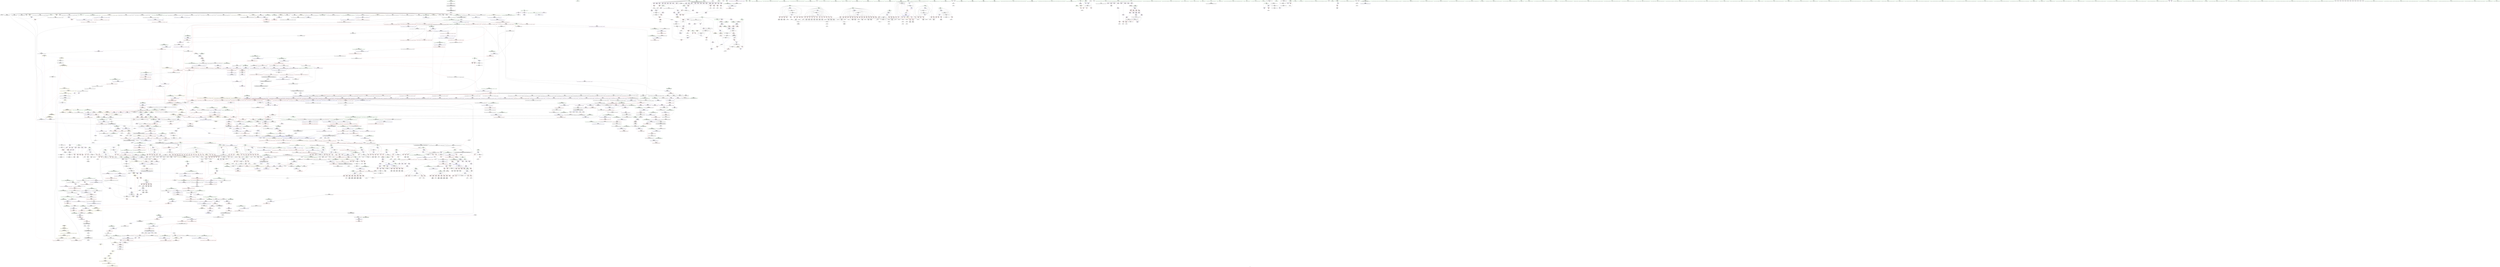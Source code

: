 digraph "SVFG" {
	label="SVFG";

	Node0x55d91e3cf7a0 [shape=record,color=grey,label="{NodeID: 0\nNullPtr|{|<s42>134}}"];
	Node0x55d91e3cf7a0 -> Node0x55d91e41f7a0[style=solid];
	Node0x55d91e3cf7a0 -> Node0x55d91e41f8a0[style=solid];
	Node0x55d91e3cf7a0 -> Node0x55d91e41f970[style=solid];
	Node0x55d91e3cf7a0 -> Node0x55d91e41fa40[style=solid];
	Node0x55d91e3cf7a0 -> Node0x55d91e41fb10[style=solid];
	Node0x55d91e3cf7a0 -> Node0x55d91e41fbe0[style=solid];
	Node0x55d91e3cf7a0 -> Node0x55d91e41fcb0[style=solid];
	Node0x55d91e3cf7a0 -> Node0x55d91e41fd80[style=solid];
	Node0x55d91e3cf7a0 -> Node0x55d91e41fe50[style=solid];
	Node0x55d91e3cf7a0 -> Node0x55d91e41ff20[style=solid];
	Node0x55d91e3cf7a0 -> Node0x55d91e41fff0[style=solid];
	Node0x55d91e3cf7a0 -> Node0x55d91e4200c0[style=solid];
	Node0x55d91e3cf7a0 -> Node0x55d91e420190[style=solid];
	Node0x55d91e3cf7a0 -> Node0x55d91e420260[style=solid];
	Node0x55d91e3cf7a0 -> Node0x55d91e420330[style=solid];
	Node0x55d91e3cf7a0 -> Node0x55d91e420400[style=solid];
	Node0x55d91e3cf7a0 -> Node0x55d91e4204d0[style=solid];
	Node0x55d91e3cf7a0 -> Node0x55d91e4205a0[style=solid];
	Node0x55d91e3cf7a0 -> Node0x55d91e420670[style=solid];
	Node0x55d91e3cf7a0 -> Node0x55d91e420740[style=solid];
	Node0x55d91e3cf7a0 -> Node0x55d91e420810[style=solid];
	Node0x55d91e3cf7a0 -> Node0x55d91e4208e0[style=solid];
	Node0x55d91e3cf7a0 -> Node0x55d91e4209b0[style=solid];
	Node0x55d91e3cf7a0 -> Node0x55d91e420a80[style=solid];
	Node0x55d91e3cf7a0 -> Node0x55d91e420b50[style=solid];
	Node0x55d91e3cf7a0 -> Node0x55d91e420c20[style=solid];
	Node0x55d91e3cf7a0 -> Node0x55d91e420cf0[style=solid];
	Node0x55d91e3cf7a0 -> Node0x55d91e420dc0[style=solid];
	Node0x55d91e3cf7a0 -> Node0x55d91e420e90[style=solid];
	Node0x55d91e3cf7a0 -> Node0x55d91e420f60[style=solid];
	Node0x55d91e3cf7a0 -> Node0x55d91e421030[style=solid];
	Node0x55d91e3cf7a0 -> Node0x55d91e421100[style=solid];
	Node0x55d91e3cf7a0 -> Node0x55d91e4211d0[style=solid];
	Node0x55d91e3cf7a0 -> Node0x55d91e4212a0[style=solid];
	Node0x55d91e3cf7a0 -> Node0x55d91e458d30[style=solid];
	Node0x55d91e3cf7a0 -> Node0x55d91e45ed40[style=solid];
	Node0x55d91e3cf7a0 -> Node0x55d91e45ee10[style=solid];
	Node0x55d91e3cf7a0 -> Node0x55d91e45eee0[style=solid];
	Node0x55d91e3cf7a0 -> Node0x55d91e4611d0[style=solid];
	Node0x55d91e3cf7a0 -> Node0x55d91db91780[style=solid];
	Node0x55d91e3cf7a0 -> Node0x55d91e493470[style=solid];
	Node0x55d91e3cf7a0 -> Node0x55d91e443540[style=solid];
	Node0x55d91e3cf7a0:s42 -> Node0x55d91e472490[style=solid,color=red];
	Node0x55d91e419930 [shape=record,color=black,label="{NodeID: 443\n1158\<--1171\n_ZNSt6vectorISt4pairIiiESaIS1_EE3endEv_ret\<--\n_ZNSt6vectorISt4pairIiiESaIS1_EE3endEv\n|{<s0>39|<s1>85}}"];
	Node0x55d91e419930:s0 -> Node0x55d91e46b5b0[style=solid,color=blue];
	Node0x55d91e419930:s1 -> Node0x55d91e46c530[style=solid,color=blue];
	Node0x55d91e46b6f0 [shape=record,color=black,label="{NodeID: 3100\n817 = PHI(1173, )\n}"];
	Node0x55d91e48bf70 [shape=record,color=grey,label="{NodeID: 1993\n541 = Binary(539, 540, )\n}"];
	Node0x55d91e48bf70 -> Node0x55d91e48c0f0[style=solid];
	Node0x55d91e428d40 [shape=record,color=red,label="{NodeID: 886\n574\<--306\n\<--i102\nmain\n}"];
	Node0x55d91e428d40 -> Node0x55d91e493a70[style=solid];
	Node0x55d91e5406f0 [shape=record,color=yellow,style=double,label="{NodeID: 2436\n238V_1 = ENCHI(MR_238V_0)\npts\{22740000 22760000 \}\nFun[_ZNKSt13move_iteratorIPSt4pairIiiEE4baseEv]}"];
	Node0x55d91e5406f0 -> Node0x55d91e457990[style=dashed];
	Node0x55d91e45eee0 [shape=record,color=blue, style = dotted,label="{NodeID: 1329\n1358\<--3\n_M_end_of_storage\<--dummyVal\n_ZNSt12_Vector_baseISt4pairIiiESaIS1_EE12_Vector_implC2Ev\n|{<s0>67}}"];
	Node0x55d91e45eee0:s0 -> Node0x55d91e56c170[style=dashed,color=blue];
	Node0x55d91e411de0 [shape=record,color=green,label="{NodeID: 222\n1856\<--1857\nthis.addr\<--this.addr_field_insensitive\n_ZN9__gnu_cxx13new_allocatorISt4pairIiiEE9constructIS2_JS2_EEEvPT_DpOT0_\n}"];
	Node0x55d91e411de0 -> Node0x55d91e453d70[style=solid];
	Node0x55d91e411de0 -> Node0x55d91e461ac0[style=solid];
	Node0x55d91e435240 [shape=record,color=purple,label="{NodeID: 665\n1443\<--1416\n_M_impl6\<--this1\n_ZNSt12_Vector_baseISt4pairIiiESaIS1_EED2Ev\n|{<s0>75}}"];
	Node0x55d91e435240:s0 -> Node0x55d91e4781b0[style=solid,color=red];
	Node0x55d91e507c80 [shape=record,color=black,label="{NodeID: 2215\nMR_117V_2 = PHI(MR_117V_3, MR_117V_1, )\npts\{2171 \}\n}"];
	Node0x55d91e507c80 -> Node0x55d91e458010[style=dashed];
	Node0x55d91e507c80 -> Node0x55d91e4580e0[style=dashed];
	Node0x55d91e507c80 -> Node0x55d91e4f3c80[style=dashed];
	Node0x55d91e507c80 -> Node0x55d91e507c80[style=dashed];
	Node0x55d91e453a30 [shape=record,color=red,label="{NodeID: 1108\n1801\<--1800\n\<--_M_finish28\n_ZNSt6vectorISt4pairIiiESaIS1_EE17_M_realloc_insertIJS1_EEEvN9__gnu_cxx17__normal_iteratorIPS1_S3_EEDpOT_\n|{<s0>110}}"];
	Node0x55d91e453a30:s0 -> Node0x55d91e477690[style=solid,color=red];
	Node0x55d91e3db240 [shape=record,color=green,label="{NodeID: 1\n7\<--1\n__dso_handle\<--dummyObj\nGlob }"];
	Node0x55d91e419a00 [shape=record,color=black,label="{NodeID: 444\n1173\<--1190\n_ZN9__gnu_cxxneIPSt4pairIiiESt6vectorIS2_SaIS2_EEEEbRKNS_17__normal_iteratorIT_T0_EESC__ret\<--cmp\n_ZN9__gnu_cxxneIPSt4pairIiiESt6vectorIS2_SaIS2_EEEEbRKNS_17__normal_iteratorIT_T0_EESC_\n|{<s0>40}}"];
	Node0x55d91e419a00:s0 -> Node0x55d91e46b6f0[style=solid,color=blue];
	Node0x55d91e46b800 [shape=record,color=black,label="{NodeID: 3101\n821 = PHI(1192, )\n}"];
	Node0x55d91e46b800 -> Node0x55d91e418000[style=solid];
	Node0x55d91e48c0f0 [shape=record,color=grey,label="{NodeID: 1994\n543 = Binary(541, 542, )\n|{<s0>26}}"];
	Node0x55d91e48c0f0:s0 -> Node0x55d91e4759d0[style=solid,color=red];
	Node0x55d91e428e10 [shape=record,color=red,label="{NodeID: 887\n584\<--306\n\<--i102\nmain\n}"];
	Node0x55d91e428e10 -> Node0x55d91e422c90[style=solid];
	Node0x55d91e45efb0 [shape=record,color=blue,label="{NodeID: 1330\n1363\<--1362\nthis.addr\<--this\n_ZNSaISt4pairIiiEEC2Ev\n}"];
	Node0x55d91e45efb0 -> Node0x55d91e450560[style=dashed];
	Node0x55d91e411eb0 [shape=record,color=green,label="{NodeID: 223\n1858\<--1859\n__p.addr\<--__p.addr_field_insensitive\n_ZN9__gnu_cxx13new_allocatorISt4pairIiiEE9constructIS2_JS2_EEEvPT_DpOT0_\n}"];
	Node0x55d91e411eb0 -> Node0x55d91e453e40[style=solid];
	Node0x55d91e411eb0 -> Node0x55d91e461b90[style=solid];
	Node0x55d91e435310 [shape=record,color=purple,label="{NodeID: 666\n1491\<--1487\n_M_impl\<--this1\n_ZNSt12_Vector_baseISt4pairIiiESaIS1_EE13_M_deallocateEPS1_m\n}"];
	Node0x55d91e435310 -> Node0x55d91e41a7d0[style=solid];
	Node0x55d91e508180 [shape=record,color=black,label="{NodeID: 2216\nMR_28V_2 = PHI(MR_28V_4, MR_28V_1, )\npts\{140000 \}\n}"];
	Node0x55d91e508180 -> Node0x55d91e44c870[style=dashed];
	Node0x55d91e508180 -> Node0x55d91e44c940[style=dashed];
	Node0x55d91e508180 -> Node0x55d91e44ca10[style=dashed];
	Node0x55d91e508180 -> Node0x55d91e44cbb0[style=dashed];
	Node0x55d91e508180 -> Node0x55d91e44cd50[style=dashed];
	Node0x55d91e508180 -> Node0x55d91e44ce20[style=dashed];
	Node0x55d91e508180 -> Node0x55d91e44d090[style=dashed];
	Node0x55d91e508180 -> Node0x55d91e44de60[style=dashed];
	Node0x55d91e508180 -> Node0x55d91e44e4e0[style=dashed];
	Node0x55d91e508180 -> Node0x55d91e45be20[style=dashed];
	Node0x55d91e508180 -> Node0x55d91e508180[style=dashed];
	Node0x55d91e453b00 [shape=record,color=red,label="{NodeID: 1109\n1809\<--1808\n\<--_M_start31\n_ZNSt6vectorISt4pairIiiESaIS1_EE17_M_realloc_insertIJS1_EEEvN9__gnu_cxx17__normal_iteratorIPS1_S3_EEDpOT_\n|{<s0>111}}"];
	Node0x55d91e453b00:s0 -> Node0x55d91e472cd0[style=solid,color=red];
	Node0x55d91e409b80 [shape=record,color=green,label="{NodeID: 2\n9\<--1\n\<--dummyObj\nCan only get source location for instruction, argument, global var or function.}"];
	Node0x55d91e419ad0 [shape=record,color=black,label="{NodeID: 445\n1192\<--1199\n_ZNK9__gnu_cxx17__normal_iteratorIPSt4pairIiiESt6vectorIS2_SaIS2_EEEdeEv_ret\<--\n_ZNK9__gnu_cxx17__normal_iteratorIPSt4pairIiiESt6vectorIS2_SaIS2_EEEdeEv\n|{<s0>41}}"];
	Node0x55d91e419ad0:s0 -> Node0x55d91e46b800[style=solid,color=blue];
	Node0x55d91e46b970 [shape=record,color=black,label="{NodeID: 3102\n1036 = PHI(1217, )\n}"];
	Node0x55d91e46b970 -> Node0x55d91e44e680[style=solid];
	Node0x55d91e48c270 [shape=record,color=grey,label="{NodeID: 1995\n881 = Binary(880, 876, )\n}"];
	Node0x55d91e48c270 -> Node0x55d91e45cb20[style=solid];
	Node0x55d91e428ee0 [shape=record,color=red,label="{NodeID: 888\n593\<--306\n\<--i102\nmain\n}"];
	Node0x55d91e428ee0 -> Node0x55d91e492870[style=solid];
	Node0x55d91e45f080 [shape=record,color=blue,label="{NodeID: 1331\n1374\<--1373\nthis.addr\<--this\n_ZN9__gnu_cxx13new_allocatorISt4pairIiiEEC2Ev\n}"];
	Node0x55d91e45f080 -> Node0x55d91e450630[style=dashed];
	Node0x55d91e411f80 [shape=record,color=green,label="{NodeID: 224\n1860\<--1861\n__args.addr\<--__args.addr_field_insensitive\n_ZN9__gnu_cxx13new_allocatorISt4pairIiiEE9constructIS2_JS2_EEEvPT_DpOT0_\n}"];
	Node0x55d91e411f80 -> Node0x55d91e453f10[style=solid];
	Node0x55d91e411f80 -> Node0x55d91e461c60[style=solid];
	Node0x55d91e4353e0 [shape=record,color=purple,label="{NodeID: 667\n1616\<--1579\ncoerce.dive\<--agg.tmp\n_ZNSt6vectorISt4pairIiiESaIS1_EE12emplace_backIJS1_EEEvDpOT_\n}"];
	Node0x55d91e4353e0 -> Node0x55d91e460670[style=solid];
	Node0x55d91e508680 [shape=record,color=black,label="{NodeID: 2217\nMR_8V_2 = PHI(MR_8V_6, MR_8V_1, )\npts\{190000 \}\n|{<s0>32}}"];
	Node0x55d91e508680:s0 -> Node0x55d91e458fd0[style=dashed,color=red];
	Node0x55d91e453bd0 [shape=record,color=red,label="{NodeID: 1110\n1813\<--1812\n\<--_M_end_of_storage\n_ZNSt6vectorISt4pairIiiESaIS1_EE17_M_realloc_insertIJS1_EEEvN9__gnu_cxx17__normal_iteratorIPS1_S3_EEDpOT_\n}"];
	Node0x55d91e453bd0 -> Node0x55d91e42c890[style=solid];
	Node0x55d91e409c10 [shape=record,color=green,label="{NodeID: 3\n33\<--1\n_ZSt3cin\<--dummyObj\nGlob }"];
	Node0x55d91e419ba0 [shape=record,color=black,label="{NodeID: 446\n1206\<--1211\n_ZN9__gnu_cxx17__normal_iteratorIPSt4pairIiiESt6vectorIS2_SaIS2_EEEppEv_ret\<--this1\n_ZN9__gnu_cxx17__normal_iteratorIPSt4pairIiiESt6vectorIS2_SaIS2_EEEppEv\n|{<s0>43}}"];
	Node0x55d91e419ba0:s0 -> Node0x55d91e46b0b0[style=solid,color=blue];
	Node0x55d91e46bab0 [shape=record,color=black,label="{NodeID: 3103\n1046 = PHI()\n}"];
	Node0x55d91e48c3f0 [shape=record,color=grey,label="{NodeID: 1996\n1821 = Binary(1820, 827, )\n|{<s0>111}}"];
	Node0x55d91e48c3f0:s0 -> Node0x55d91e472e90[style=solid,color=red];
	Node0x55d91e428fb0 [shape=record,color=red,label="{NodeID: 889\n601\<--306\n\<--i102\nmain\n}"];
	Node0x55d91e428fb0 -> Node0x55d91e491370[style=solid];
	Node0x55d91e45f150 [shape=record,color=blue,label="{NodeID: 1332\n1383\<--1380\n__first.addr\<--__first\n_ZSt8_DestroyIPSt4pairIiiES1_EvT_S3_RSaIT0_E\n}"];
	Node0x55d91e45f150 -> Node0x55d91e450700[style=dashed];
	Node0x55d91e412050 [shape=record,color=green,label="{NodeID: 225\n1879\<--1880\nthis.addr\<--this.addr_field_insensitive\n_ZNKSt6vectorISt4pairIiiESaIS1_EE12_M_check_lenEmPKc\n}"];
	Node0x55d91e412050 -> Node0x55d91e453fe0[style=solid];
	Node0x55d91e412050 -> Node0x55d91e461ed0[style=solid];
	Node0x55d91e4354b0 [shape=record,color=purple,label="{NodeID: 668\n1620\<--1579\ncoerce.dive10\<--agg.tmp\n_ZNSt6vectorISt4pairIiiESaIS1_EE12emplace_backIJS1_EEEvDpOT_\n}"];
	Node0x55d91e4354b0 -> Node0x55d91e451e90[style=solid];
	Node0x55d91e508b80 [shape=record,color=black,label="{NodeID: 2218\nMR_10V_2 = PHI(MR_10V_6, MR_10V_1, )\npts\{210000 \}\n|{<s0>32}}"];
	Node0x55d91e508b80:s0 -> Node0x55d91e4590a0[style=dashed,color=red];
	Node0x55d91e453ca0 [shape=record,color=red,label="{NodeID: 1111\n1817\<--1816\n\<--_M_start34\n_ZNSt6vectorISt4pairIiiESaIS1_EE17_M_realloc_insertIJS1_EEEvN9__gnu_cxx17__normal_iteratorIPS1_S3_EEDpOT_\n}"];
	Node0x55d91e453ca0 -> Node0x55d91e42c960[style=solid];
	Node0x55d91e409ec0 [shape=record,color=green,label="{NodeID: 4\n34\<--1\n_ZSt4cout\<--dummyObj\nGlob }"];
	Node0x55d91e419c70 [shape=record,color=black,label="{NodeID: 447\n1217\<--1240\n_ZSt3maxIiERKT_S2_S2__ret\<--\n_ZSt3maxIiERKT_S2_S2_\n|{<s0>44|<s1>45}}"];
	Node0x55d91e419c70:s0 -> Node0x55d91e46ae80[style=solid,color=blue];
	Node0x55d91e419c70:s1 -> Node0x55d91e46b970[style=solid,color=blue];
	Node0x55d91e46bb80 [shape=record,color=black,label="{NodeID: 3104\n1047 = PHI()\n}"];
	Node0x55d91e48c570 [shape=record,color=grey,label="{NodeID: 1997\n697 = Binary(696, 91, )\n}"];
	Node0x55d91e48c570 -> Node0x55d91e45bae0[style=solid];
	Node0x55d91e429080 [shape=record,color=red,label="{NodeID: 890\n626\<--306\n\<--i102\nmain\n}"];
	Node0x55d91e429080 -> Node0x55d91e416ae0[style=solid];
	Node0x55d91e45f220 [shape=record,color=blue,label="{NodeID: 1333\n1385\<--1381\n__last.addr\<--__last\n_ZSt8_DestroyIPSt4pairIiiES1_EvT_S3_RSaIT0_E\n}"];
	Node0x55d91e45f220 -> Node0x55d91e4507d0[style=dashed];
	Node0x55d91e412120 [shape=record,color=green,label="{NodeID: 226\n1881\<--1882\n__n.addr\<--__n.addr_field_insensitive\n_ZNKSt6vectorISt4pairIiiESaIS1_EE12_M_check_lenEmPKc\n|{|<s2>120}}"];
	Node0x55d91e412120 -> Node0x55d91e4540b0[style=solid];
	Node0x55d91e412120 -> Node0x55d91e461fa0[style=solid];
	Node0x55d91e412120:s2 -> Node0x55d91e4764b0[style=solid,color=red];
	Node0x55d91e435580 [shape=record,color=purple,label="{NodeID: 669\n1585\<--1584\n_M_impl\<--\n_ZNSt6vectorISt4pairIiiESaIS1_EE12emplace_backIJS1_EEEvDpOT_\n}"];
	Node0x55d91e509080 [shape=record,color=black,label="{NodeID: 2219\nMR_122V_2 = PHI(MR_122V_5, MR_122V_1, )\npts\{270000 \}\n}"];
	Node0x55d91e509080 -> Node0x55d91e45c090[style=dashed];
	Node0x55d91e453d70 [shape=record,color=red,label="{NodeID: 1112\n1865\<--1856\nthis1\<--this.addr\n_ZN9__gnu_cxx13new_allocatorISt4pairIiiEE9constructIS2_JS2_EEEvPT_DpOT0_\n}"];
	Node0x55d91e409f50 [shape=record,color=green,label="{NodeID: 5\n35\<--1\n.str\<--dummyObj\nGlob }"];
	Node0x55d91e419d40 [shape=record,color=black,label="{NodeID: 448\n1257\<--1256\n\<--this1\n_ZNSt6vectorISt4pairIiiESaIS1_EED2Ev\n}"];
	Node0x55d91e419d40 -> Node0x55d91e4343a0[style=solid];
	Node0x55d91e419d40 -> Node0x55d91e434470[style=solid];
	Node0x55d91e46bc50 [shape=record,color=black,label="{NodeID: 3105\n1183 = PHI(2016, )\n}"];
	Node0x55d91e46bc50 -> Node0x55d91e44f110[style=solid];
	Node0x55d91e48c6f0 [shape=record,color=grey,label="{NodeID: 1998\n550 = Binary(549, 91, )\n}"];
	Node0x55d91e48c6f0 -> Node0x55d91e45af80[style=solid];
	Node0x55d91e429150 [shape=record,color=red,label="{NodeID: 891\n633\<--306\n\<--i102\nmain\n}"];
	Node0x55d91e429150 -> Node0x55d91e48b970[style=solid];
	Node0x55d91e45f2f0 [shape=record,color=blue,label="{NodeID: 1334\n1387\<--1382\n.addr\<--\n_ZSt8_DestroyIPSt4pairIiiES1_EvT_S3_RSaIT0_E\n}"];
	Node0x55d91e4121f0 [shape=record,color=green,label="{NodeID: 227\n1883\<--1884\n__s.addr\<--__s.addr_field_insensitive\n_ZNKSt6vectorISt4pairIiiESaIS1_EE12_M_check_lenEmPKc\n}"];
	Node0x55d91e4121f0 -> Node0x55d91e454180[style=solid];
	Node0x55d91e4121f0 -> Node0x55d91e462070[style=solid];
	Node0x55d91e435650 [shape=record,color=purple,label="{NodeID: 670\n1586\<--1584\n_M_finish\<--\n_ZNSt6vectorISt4pairIiiESaIS1_EE12emplace_backIJS1_EEEvDpOT_\n}"];
	Node0x55d91e435650 -> Node0x55d91e451b50[style=solid];
	Node0x55d91e509580 [shape=record,color=black,label="{NodeID: 2220\nMR_32V_2 = PHI(MR_32V_15, MR_32V_1, )\npts\{290000 \}\n}"];
	Node0x55d91e509580 -> Node0x55d91e4f1480[style=dashed];
	Node0x55d91e509580 -> Node0x55d91e4f4180[style=dashed];
	Node0x55d91e509580 -> Node0x55d91e509580[style=dashed];
	Node0x55d91e509580 -> Node0x55d91e4ee3a0[style=dashed];
	Node0x55d91e453e40 [shape=record,color=red,label="{NodeID: 1113\n1866\<--1858\n\<--__p.addr\n_ZN9__gnu_cxx13new_allocatorISt4pairIiiEE9constructIS2_JS2_EEEvPT_DpOT0_\n}"];
	Node0x55d91e453e40 -> Node0x55d91e42ca30[style=solid];
	Node0x55d91e40a490 [shape=record,color=green,label="{NodeID: 6\n37\<--1\n.str.1\<--dummyObj\nGlob }"];
	Node0x55d91e419e10 [shape=record,color=black,label="{NodeID: 449\n1261\<--1256\n\<--this1\n_ZNSt6vectorISt4pairIiiESaIS1_EED2Ev\n}"];
	Node0x55d91e419e10 -> Node0x55d91e434540[style=solid];
	Node0x55d91e419e10 -> Node0x55d91e434610[style=solid];
	Node0x55d91e46bdf0 [shape=record,color=black,label="{NodeID: 3106\n1188 = PHI(2016, )\n}"];
	Node0x55d91e46bdf0 -> Node0x55d91e44f1e0[style=solid];
	Node0x55d91e48c870 [shape=record,color=grey,label="{NodeID: 1999\n1820 = Binary(1818, 1819, )\n}"];
	Node0x55d91e48c870 -> Node0x55d91e48c3f0[style=solid];
	Node0x55d91e429220 [shape=record,color=red,label="{NodeID: 892\n651\<--306\n\<--i102\nmain\n}"];
	Node0x55d91e429220 -> Node0x55d91e48e7f0[style=solid];
	Node0x55d91e45f3c0 [shape=record,color=blue,label="{NodeID: 1335\n1400\<--1399\nthis.addr\<--this\n_ZNSt12_Vector_baseISt4pairIiiESaIS1_EE19_M_get_Tp_allocatorEv\n}"];
	Node0x55d91e45f3c0 -> Node0x55d91e4508a0[style=dashed];
	Node0x55d91e4122c0 [shape=record,color=green,label="{NodeID: 228\n1885\<--1886\n__len\<--__len_field_insensitive\n_ZNKSt6vectorISt4pairIiiESaIS1_EE12_M_check_lenEmPKc\n}"];
	Node0x55d91e4122c0 -> Node0x55d91e454250[style=solid];
	Node0x55d91e4122c0 -> Node0x55d91e454320[style=solid];
	Node0x55d91e4122c0 -> Node0x55d91e4543f0[style=solid];
	Node0x55d91e4122c0 -> Node0x55d91e462210[style=solid];
	Node0x55d91e435720 [shape=record,color=purple,label="{NodeID: 671\n1589\<--1588\n_M_impl2\<--\n_ZNSt6vectorISt4pairIiiESaIS1_EE12emplace_backIJS1_EEEvDpOT_\n}"];
	Node0x55d91e509a80 [shape=record,color=black,label="{NodeID: 2221\nMR_125V_2 = PHI(MR_125V_3, MR_125V_1, )\npts\{320000 \}\n}"];
	Node0x55d91e509a80 -> Node0x55d91e44db20[style=dashed];
	Node0x55d91e509a80 -> Node0x55d91e4f4680[style=dashed];
	Node0x55d91e509a80 -> Node0x55d91e509a80[style=dashed];
	Node0x55d91e453f10 [shape=record,color=red,label="{NodeID: 1114\n1869\<--1860\n\<--__args.addr\n_ZN9__gnu_cxx13new_allocatorISt4pairIiiEE9constructIS2_JS2_EEEvPT_DpOT0_\n|{<s0>113}}"];
	Node0x55d91e453f10:s0 -> Node0x55d91e5f8a00[style=solid,color=red];
	Node0x55d91e40a520 [shape=record,color=green,label="{NodeID: 7\n39\<--1\n.str.2\<--dummyObj\nGlob }"];
	Node0x55d91e419ee0 [shape=record,color=black,label="{NodeID: 450\n1265\<--1256\n\<--this1\n_ZNSt6vectorISt4pairIiiESaIS1_EED2Ev\n|{<s0>60}}"];
	Node0x55d91e419ee0:s0 -> Node0x55d91e4743d0[style=solid,color=red];
	Node0x55d91e46bf30 [shape=record,color=black,label="{NodeID: 3107\n1266 = PHI(1398, )\n|{<s0>61}}"];
	Node0x55d91e46bf30:s0 -> Node0x55d91e477850[style=solid,color=red];
	Node0x55d91e48c9f0 [shape=record,color=grey,label="{NodeID: 2000\n702 = Binary(701, 91, )\n}"];
	Node0x55d91e48c9f0 -> Node0x55d91e45bbb0[style=solid];
	Node0x55d91e4292f0 [shape=record,color=red,label="{NodeID: 893\n580\<--308\n\<--j106\nmain\n}"];
	Node0x55d91e4292f0 -> Node0x55d91e492ff0[style=solid];
	Node0x55d91e45f490 [shape=record,color=blue,label="{NodeID: 1336\n1409\<--1408\nthis.addr\<--this\n_ZNSt12_Vector_baseISt4pairIiiESaIS1_EED2Ev\n}"];
	Node0x55d91e45f490 -> Node0x55d91e450970[style=dashed];
	Node0x55d91e41a9a0 [shape=record,color=green,label="{NodeID: 229\n1887\<--1888\nref.tmp\<--ref.tmp_field_insensitive\n_ZNKSt6vectorISt4pairIiiESaIS1_EE12_M_check_lenEmPKc\n|{|<s1>120}}"];
	Node0x55d91e41a9a0 -> Node0x55d91e462140[style=solid];
	Node0x55d91e41a9a0:s1 -> Node0x55d91e476370[style=solid,color=red];
	Node0x55d91e4357f0 [shape=record,color=purple,label="{NodeID: 672\n1590\<--1588\n_M_end_of_storage\<--\n_ZNSt6vectorISt4pairIiiESaIS1_EE12emplace_backIJS1_EEEvDpOT_\n}"];
	Node0x55d91e4357f0 -> Node0x55d91e451c20[style=solid];
	Node0x55d91e509f80 [shape=record,color=black,label="{NodeID: 2222\nMR_127V_2 = PHI(MR_127V_4, MR_127V_1, )\npts\{3050002 \}\n|{<s0>27}}"];
	Node0x55d91e509f80:s0 -> Node0x55d91e548b20[style=dashed,color=red];
	Node0x55d91e453fe0 [shape=record,color=red,label="{NodeID: 1115\n1892\<--1879\nthis1\<--this.addr\n_ZNKSt6vectorISt4pairIiiESaIS1_EE12_M_check_lenEmPKc\n|{<s0>115|<s1>116|<s2>118|<s3>119|<s4>121|<s5>122|<s6>123}}"];
	Node0x55d91e453fe0:s0 -> Node0x55d91e471c10[style=solid,color=red];
	Node0x55d91e453fe0:s1 -> Node0x55d91e471e90[style=solid,color=red];
	Node0x55d91e453fe0:s2 -> Node0x55d91e471e90[style=solid,color=red];
	Node0x55d91e453fe0:s3 -> Node0x55d91e471e90[style=solid,color=red];
	Node0x55d91e453fe0:s4 -> Node0x55d91e471e90[style=solid,color=red];
	Node0x55d91e453fe0:s5 -> Node0x55d91e471c10[style=solid,color=red];
	Node0x55d91e453fe0:s6 -> Node0x55d91e471c10[style=solid,color=red];
	Node0x55d91e40a5b0 [shape=record,color=green,label="{NodeID: 8\n42\<--1\n\<--dummyObj\nCan only get source location for instruction, argument, global var or function.}"];
	Node0x55d91e419fb0 [shape=record,color=black,label="{NodeID: 451\n1272\<--1256\n\<--this1\n_ZNSt6vectorISt4pairIiiESaIS1_EED2Ev\n|{<s0>62}}"];
	Node0x55d91e419fb0:s0 -> Node0x55d91e471350[style=solid,color=red];
	Node0x55d91e46c070 [shape=record,color=black,label="{NodeID: 3108\n1312 = PHI(1288, )\n}"];
	Node0x55d91e46c070 -> Node0x55d91e450220[style=solid];
	Node0x55d91e48cb70 [shape=record,color=grey,label="{NodeID: 2001\n555 = Binary(554, 91, )\n}"];
	Node0x55d91e48cb70 -> Node0x55d91e45b050[style=solid];
	Node0x55d91e4293c0 [shape=record,color=red,label="{NodeID: 894\n587\<--308\n\<--j106\nmain\n}"];
	Node0x55d91e4293c0 -> Node0x55d91e416940[style=solid];
	Node0x55d91e45f560 [shape=record,color=blue,label="{NodeID: 1337\n1411\<--1439\nexn.slot\<--\n_ZNSt12_Vector_baseISt4pairIiiESaIS1_EED2Ev\n}"];
	Node0x55d91e45f560 -> Node0x55d91e450a40[style=dashed];
	Node0x55d91e41aa70 [shape=record,color=green,label="{NodeID: 230\n1894\<--1895\n_ZNKSt6vectorISt4pairIiiESaIS1_EE8max_sizeEv\<--_ZNKSt6vectorISt4pairIiiESaIS1_EE8max_sizeEv_field_insensitive\n}"];
	Node0x55d91e4358c0 [shape=record,color=purple,label="{NodeID: 673\n1595\<--1594\n_M_impl3\<--\n_ZNSt6vectorISt4pairIiiESaIS1_EE12emplace_backIJS1_EEEvDpOT_\n}"];
	Node0x55d91e4358c0 -> Node0x55d91e42b440[style=solid];
	Node0x55d91e50a480 [shape=record,color=black,label="{NodeID: 2223\nMR_129V_2 = PHI(MR_129V_4, MR_129V_1, )\npts\{3310000 \}\n}"];
	Node0x55d91e50a480 -> Node0x55d91e45c4a0[style=dashed];
	Node0x55d91e50a480 -> Node0x55d91e50a480[style=dashed];
	Node0x55d91e50a480 -> Node0x55d91e538080[style=dashed];
	Node0x55d91e4540b0 [shape=record,color=red,label="{NodeID: 1116\n1900\<--1881\n\<--__n.addr\n_ZNKSt6vectorISt4pairIiiESaIS1_EE12_M_check_lenEmPKc\n}"];
	Node0x55d91e4540b0 -> Node0x55d91e443cc0[style=solid];
	Node0x55d91e40a640 [shape=record,color=green,label="{NodeID: 9\n91\<--1\n\<--dummyObj\nCan only get source location for instruction, argument, global var or function.}"];
	Node0x55d91e41a080 [shape=record,color=black,label="{NodeID: 452\n1282\<--1256\n\<--this1\n_ZNSt6vectorISt4pairIiiESaIS1_EED2Ev\n|{<s0>63}}"];
	Node0x55d91e41a080:s0 -> Node0x55d91e471350[style=solid,color=red];
	Node0x55d91e46c1b0 [shape=record,color=black,label="{NodeID: 3109\n1317 = PHI(1288, )\n}"];
	Node0x55d91e46c1b0 -> Node0x55d91e4502f0[style=solid];
	Node0x55d91e48ccf0 [shape=record,color=grey,label="{NodeID: 2002\n538 = Binary(536, 537, )\n|{<s0>26}}"];
	Node0x55d91e48ccf0:s0 -> Node0x55d91e4758c0[style=solid,color=red];
	Node0x55d91e429490 [shape=record,color=red,label="{NodeID: 895\n596\<--308\n\<--j106\nmain\n}"];
	Node0x55d91e429490 -> Node0x55d91e4929f0[style=solid];
	Node0x55d91e45f630 [shape=record,color=blue,label="{NodeID: 1338\n1413\<--1441\nehselector.slot\<--\n_ZNSt12_Vector_baseISt4pairIiiESaIS1_EED2Ev\n}"];
	Node0x55d91e41ab70 [shape=record,color=green,label="{NodeID: 231\n1897\<--1898\n_ZNKSt6vectorISt4pairIiiESaIS1_EE4sizeEv\<--_ZNKSt6vectorISt4pairIiiESaIS1_EE4sizeEv_field_insensitive\n}"];
	Node0x55d91e435990 [shape=record,color=purple,label="{NodeID: 674\n1598\<--1597\n_M_impl4\<--\n_ZNSt6vectorISt4pairIiiESaIS1_EE12emplace_backIJS1_EEEvDpOT_\n}"];
	Node0x55d91e50a980 [shape=record,color=black,label="{NodeID: 2224\nMR_131V_2 = PHI(MR_131V_4, MR_131V_1, )\npts\{3330000 \}\n}"];
	Node0x55d91e50a980 -> Node0x55d91e45c570[style=dashed];
	Node0x55d91e50a980 -> Node0x55d91e50a980[style=dashed];
	Node0x55d91e50a980 -> Node0x55d91e538580[style=dashed];
	Node0x55d91e454180 [shape=record,color=red,label="{NodeID: 1117\n1903\<--1883\n\<--__s.addr\n_ZNKSt6vectorISt4pairIiiESaIS1_EE12_M_check_lenEmPKc\n}"];
	Node0x55d91e40a6d0 [shape=record,color=green,label="{NodeID: 10\n147\<--1\n\<--dummyObj\nCan only get source location for instruction, argument, global var or function.}"];
	Node0x55d91e41a150 [shape=record,color=black,label="{NodeID: 453\n1288\<--1293\n_ZSt7forwardIRiEOT_RNSt16remove_referenceIS1_E4typeE_ret\<--\n_ZSt7forwardIRiEOT_RNSt16remove_referenceIS1_E4typeE\n|{<s0>53|<s1>54|<s2>65|<s3>66}}"];
	Node0x55d91e41a150:s0 -> Node0x55d91e46a150[style=solid,color=blue];
	Node0x55d91e41a150:s1 -> Node0x55d91e46a260[style=solid,color=blue];
	Node0x55d91e41a150:s2 -> Node0x55d91e46c070[style=solid,color=blue];
	Node0x55d91e41a150:s3 -> Node0x55d91e46c1b0[style=solid,color=blue];
	Node0x55d91e46c2f0 [shape=record,color=black,label="{NodeID: 3110\n1334 = PHI()\n}"];
	Node0x55d91e48ce70 [shape=record,color=grey,label="{NodeID: 2003\n201 = Binary(199, 200, )\n|{<s0>5}}"];
	Node0x55d91e48ce70:s0 -> Node0x55d91e5e61b0[style=solid,color=red];
	Node0x55d91e429560 [shape=record,color=red,label="{NodeID: 896\n604\<--308\n\<--j106\nmain\n}"];
	Node0x55d91e429560 -> Node0x55d91e491670[style=solid];
	Node0x55d91e5410a0 [shape=record,color=yellow,style=double,label="{NodeID: 2446\n117V_1 = ENCHI(MR_117V_0)\npts\{2171 \}\nFun[_ZSt18uninitialized_copyISt13move_iteratorIPSt4pairIiiEES3_ET0_T_S6_S5_]|{<s0>144}}"];
	Node0x55d91e5410a0:s0 -> Node0x55d91e512680[style=dashed,color=red];
	Node0x55d91e45f700 [shape=record,color=blue,label="{NodeID: 1339\n1452\<--1450\n__first.addr\<--__first\n_ZSt8_DestroyIPSt4pairIiiEEvT_S3_\n}"];
	Node0x55d91e45f700 -> Node0x55d91e450d80[style=dashed];
	Node0x55d91e41ac70 [shape=record,color=green,label="{NodeID: 232\n1905\<--1906\n_ZSt20__throw_length_errorPKc\<--_ZSt20__throw_length_errorPKc_field_insensitive\n}"];
	Node0x55d91e435a60 [shape=record,color=purple,label="{NodeID: 675\n1599\<--1597\n_M_finish5\<--\n_ZNSt6vectorISt4pairIiiESaIS1_EE12emplace_backIJS1_EEEvDpOT_\n}"];
	Node0x55d91e435a60 -> Node0x55d91e451cf0[style=solid];
	Node0x55d91e50ae80 [shape=record,color=black,label="{NodeID: 2225\nMR_133V_2 = PHI(MR_133V_4, MR_133V_1, )\npts\{3350000 \}\n}"];
	Node0x55d91e50ae80 -> Node0x55d91e45c640[style=dashed];
	Node0x55d91e50ae80 -> Node0x55d91e50ae80[style=dashed];
	Node0x55d91e50ae80 -> Node0x55d91e538a80[style=dashed];
	Node0x55d91e454250 [shape=record,color=red,label="{NodeID: 1118\n1917\<--1885\n\<--__len\n_ZNKSt6vectorISt4pairIiiESaIS1_EE12_M_check_lenEmPKc\n}"];
	Node0x55d91e454250 -> Node0x55d91e4442c0[style=solid];
	Node0x55d91e40a760 [shape=record,color=green,label="{NodeID: 11\n177\<--1\n\<--dummyObj\nCan only get source location for instruction, argument, global var or function.}"];
	Node0x55d91e41a220 [shape=record,color=black,label="{NodeID: 454\n1309\<--1308\n\<--this1\n_ZNSt4pairIiiEC2IRiS2_Lb1EEEOT_OT0_\n}"];
	Node0x55d91e46c3c0 [shape=record,color=black,label="{NodeID: 3111\n1602 = PHI(1656, )\n|{<s0>84}}"];
	Node0x55d91e46c3c0:s0 -> Node0x55d91e476de0[style=solid,color=red];
	Node0x55d91e48cff0 [shape=record,color=grey,label="{NodeID: 2004\n198 = Binary(196, 197, )\n|{<s0>5}}"];
	Node0x55d91e48cff0:s0 -> Node0x55d91e5e6740[style=solid,color=red];
	Node0x55d91e429630 [shape=record,color=red,label="{NodeID: 897\n629\<--308\n\<--j106\nmain\n}"];
	Node0x55d91e429630 -> Node0x55d91e416bb0[style=solid];
	Node0x55d91e45f7d0 [shape=record,color=blue,label="{NodeID: 1340\n1454\<--1451\n__last.addr\<--__last\n_ZSt8_DestroyIPSt4pairIiiEEvT_S3_\n}"];
	Node0x55d91e45f7d0 -> Node0x55d91e450e50[style=dashed];
	Node0x55d91e41ad70 [shape=record,color=green,label="{NodeID: 233\n1912\<--1913\n_ZSt3maxImERKT_S2_S2_\<--_ZSt3maxImERKT_S2_S2__field_insensitive\n}"];
	Node0x55d91e435b30 [shape=record,color=purple,label="{NodeID: 676\n1609\<--1608\n_M_impl6\<--\n_ZNSt6vectorISt4pairIiiESaIS1_EE12emplace_backIJS1_EEEvDpOT_\n}"];
	Node0x55d91e50b380 [shape=record,color=black,label="{NodeID: 2226\nMR_135V_2 = PHI(MR_135V_4, MR_135V_1, )\npts\{3350001 \}\n}"];
	Node0x55d91e50b380 -> Node0x55d91e45c710[style=dashed];
	Node0x55d91e50b380 -> Node0x55d91e50b380[style=dashed];
	Node0x55d91e50b380 -> Node0x55d91e538f80[style=dashed];
	Node0x55d91e454320 [shape=record,color=red,label="{NodeID: 1119\n1921\<--1885\n\<--__len\n_ZNKSt6vectorISt4pairIiiESaIS1_EE12_M_check_lenEmPKc\n}"];
	Node0x55d91e454320 -> Node0x55d91e444440[style=solid];
	Node0x55d91e40a820 [shape=record,color=green,label="{NodeID: 12\n362\<--1\n\<--dummyObj\nCan only get source location for instruction, argument, global var or function.}"];
	Node0x55d91e41a2f0 [shape=record,color=black,label="{NodeID: 455\n1350\<--1349\n\<--this1\n_ZNSt12_Vector_baseISt4pairIiiESaIS1_EE12_Vector_implC2Ev\n|{<s0>70}}"];
	Node0x55d91e41a2f0:s0 -> Node0x55d91e473f50[style=solid,color=red];
	Node0x55d91e46c530 [shape=record,color=black,label="{NodeID: 3112\n1615 = PHI(1158, )\n}"];
	Node0x55d91e46c530 -> Node0x55d91e460670[style=solid];
	Node0x55d91e48d170 [shape=record,color=grey,label="{NodeID: 2005\n561 = Binary(560, 91, )\n}"];
	Node0x55d91e48d170 -> Node0x55d91e45b120[style=solid];
	Node0x55d91e429700 [shape=record,color=red,label="{NodeID: 898\n636\<--308\n\<--j106\nmain\n}"];
	Node0x55d91e429700 -> Node0x55d91e48b7f0[style=solid];
	Node0x55d91e45f8a0 [shape=record,color=blue,label="{NodeID: 1341\n1467\<--1465\n.addr\<--\n_ZNSt12_Destroy_auxILb1EE9__destroyIPSt4pairIiiEEEvT_S5_\n}"];
	Node0x55d91e41ae70 [shape=record,color=green,label="{NodeID: 234\n1934\<--1935\n__lhs.addr\<--__lhs.addr_field_insensitive\n_ZN9__gnu_cxxmiIPSt4pairIiiESt6vectorIS2_SaIS2_EEEENS_17__normal_iteratorIT_T0_E15difference_typeERKSA_SD_\n}"];
	Node0x55d91e41ae70 -> Node0x55d91e454590[style=solid];
	Node0x55d91e41ae70 -> Node0x55d91e4622e0[style=solid];
	Node0x55d91e435c00 [shape=record,color=purple,label="{NodeID: 677\n1610\<--1608\n_M_finish7\<--\n_ZNSt6vectorISt4pairIiiESaIS1_EE12emplace_backIJS1_EEEvDpOT_\n}"];
	Node0x55d91e435c00 -> Node0x55d91e451dc0[style=solid];
	Node0x55d91e435c00 -> Node0x55d91e4605a0[style=solid];
	Node0x55d91e50b880 [shape=record,color=black,label="{NodeID: 2227\nMR_137V_2 = PHI(MR_137V_4, MR_137V_1, )\npts\{3050000 3050001 \}\n|{<s0>27}}"];
	Node0x55d91e50b880:s0 -> Node0x55d91e548b20[style=dashed,color=red];
	Node0x55d91e4543f0 [shape=record,color=red,label="{NodeID: 1120\n1927\<--1885\n\<--__len\n_ZNKSt6vectorISt4pairIiiESaIS1_EE12_M_check_lenEmPKc\n}"];
	Node0x55d91e4543f0 -> Node0x55d91e48af50[style=solid];
	Node0x55d91e40a920 [shape=record,color=green,label="{NodeID: 13\n363\<--1\n\<--dummyObj\nCan only get source location for instruction, argument, global var or function.}"];
	Node0x55d91e41a3c0 [shape=record,color=black,label="{NodeID: 456\n1367\<--1366\n\<--this1\n_ZNSaISt4pairIiiEEC2Ev\n|{<s0>71}}"];
	Node0x55d91e41a3c0:s0 -> Node0x55d91e478950[style=solid,color=red];
	Node0x55d91e46c670 [shape=record,color=black,label="{NodeID: 3113\n1619 = PHI(1656, )\n|{<s0>87}}"];
	Node0x55d91e46c670:s0 -> Node0x55d91e478f30[style=solid,color=red];
	Node0x55d91e48d2f0 [shape=record,color=grey,label="{NodeID: 2006\n566 = Binary(565, 91, )\n}"];
	Node0x55d91e48d2f0 -> Node0x55d91e45b1f0[style=solid];
	Node0x55d91e4297d0 [shape=record,color=red,label="{NodeID: 899\n646\<--308\n\<--j106\nmain\n}"];
	Node0x55d91e4297d0 -> Node0x55d91e48ec70[style=solid];
	Node0x55d91e45f970 [shape=record,color=blue,label="{NodeID: 1342\n1469\<--1466\n.addr1\<--\n_ZNSt12_Destroy_auxILb1EE9__destroyIPSt4pairIiiEEEvT_S5_\n}"];
	Node0x55d91e41af40 [shape=record,color=green,label="{NodeID: 235\n1936\<--1937\n__rhs.addr\<--__rhs.addr_field_insensitive\n_ZN9__gnu_cxxmiIPSt4pairIiiESt6vectorIS2_SaIS2_EEEENS_17__normal_iteratorIT_T0_E15difference_typeERKSA_SD_\n}"];
	Node0x55d91e41af40 -> Node0x55d91e454660[style=solid];
	Node0x55d91e41af40 -> Node0x55d91e4623b0[style=solid];
	Node0x55d91e435cd0 [shape=record,color=purple,label="{NodeID: 678\n1612\<--1611\nincdec.ptr\<--\n_ZNSt6vectorISt4pairIiiESaIS1_EE12emplace_backIJS1_EEEvDpOT_\n}"];
	Node0x55d91e435cd0 -> Node0x55d91e4605a0[style=solid];
	Node0x55d91e4544c0 [shape=record,color=red,label="{NodeID: 1121\n1914\<--1911\n\<--call5\n_ZNKSt6vectorISt4pairIiiESaIS1_EE12_M_check_lenEmPKc\n}"];
	Node0x55d91e4544c0 -> Node0x55d91e4926f0[style=solid];
	Node0x55d91e40aa20 [shape=record,color=green,label="{NodeID: 14\n364\<--1\n\<--dummyObj\nCan only get source location for instruction, argument, global var or function.}"];
	Node0x55d91e41a490 [shape=record,color=black,label="{NodeID: 457\n1405\<--1404\n\<--_M_impl\n_ZNSt12_Vector_baseISt4pairIiiESaIS1_EE19_M_get_Tp_allocatorEv\n}"];
	Node0x55d91e41a490 -> Node0x55d91e41a560[style=solid];
	Node0x55d91e46c7b0 [shape=record,color=black,label="{NodeID: 3114\n1651 = PHI(1656, )\n|{<s0>89}}"];
	Node0x55d91e46c7b0:s0 -> Node0x55d91e4718e0[style=solid,color=red];
	Node0x55d91e48d470 [shape=record,color=grey,label="{NodeID: 2007\n998 = Binary(984, 997, )\n}"];
	Node0x55d91e48d470 -> Node0x55d91e493ef0[style=solid];
	Node0x55d91e4298a0 [shape=record,color=red,label="{NodeID: 900\n1060\<--312\nexn\<--exn.slot\nmain\n}"];
	Node0x55d91e45fa40 [shape=record,color=blue,label="{NodeID: 1343\n1478\<--1475\nthis.addr\<--this\n_ZNSt12_Vector_baseISt4pairIiiESaIS1_EE13_M_deallocateEPS1_m\n}"];
	Node0x55d91e45fa40 -> Node0x55d91e450f20[style=dashed];
	Node0x55d91e41b010 [shape=record,color=green,label="{NodeID: 236\n1954\<--1955\nthis.addr\<--this.addr_field_insensitive\n_ZNSt12_Vector_baseISt4pairIiiESaIS1_EE11_M_allocateEm\n}"];
	Node0x55d91e41b010 -> Node0x55d91e4548d0[style=solid];
	Node0x55d91e41b010 -> Node0x55d91e462480[style=solid];
	Node0x55d91e435da0 [shape=record,color=purple,label="{NodeID: 679\n1687\<--1667\ncoerce.dive\<--__position\n_ZNSt6vectorISt4pairIiiESaIS1_EE17_M_realloc_insertIJS1_EEEvN9__gnu_cxx17__normal_iteratorIPS1_S3_EEDpOT_\n}"];
	Node0x55d91e435da0 -> Node0x55d91e460b50[style=solid];
	Node0x55d91e454590 [shape=record,color=red,label="{NodeID: 1122\n1940\<--1934\n\<--__lhs.addr\n_ZN9__gnu_cxxmiIPSt4pairIiiESt6vectorIS2_SaIS2_EEEENS_17__normal_iteratorIT_T0_E15difference_typeERKSA_SD_\n|{<s0>124}}"];
	Node0x55d91e454590:s0 -> Node0x55d91e4765f0[style=solid,color=red];
	Node0x55d91e40ab20 [shape=record,color=green,label="{NodeID: 15\n368\<--1\n\<--dummyObj\nCan only get source location for instruction, argument, global var or function.}"];
	Node0x55d91e41a560 [shape=record,color=black,label="{NodeID: 458\n1398\<--1405\n_ZNSt12_Vector_baseISt4pairIiiESaIS1_EE19_M_get_Tp_allocatorEv_ret\<--\n_ZNSt12_Vector_baseISt4pairIiiESaIS1_EE19_M_get_Tp_allocatorEv\n|{<s0>60|<s1>97|<s2>100|<s3>105|<s4>109}}"];
	Node0x55d91e41a560:s0 -> Node0x55d91e46bf30[style=solid,color=blue];
	Node0x55d91e41a560:s1 -> Node0x55d91e46d1b0[style=solid,color=blue];
	Node0x55d91e41a560:s2 -> Node0x55d91e46d570[style=solid,color=blue];
	Node0x55d91e41a560:s3 -> Node0x55d91e46d8c0[style=solid,color=blue];
	Node0x55d91e41a560:s4 -> Node0x55d91e46da30[style=solid,color=blue];
	Node0x55d91e46c8f0 [shape=record,color=black,label="{NodeID: 3115\n1911 = PHI(2077, )\n}"];
	Node0x55d91e46c8f0 -> Node0x55d91e4544c0[style=solid];
	Node0x55d91e48d5f0 [shape=record,color=grey,label="{NodeID: 2008\n536 = Binary(534, 535, )\n}"];
	Node0x55d91e48d5f0 -> Node0x55d91e48ccf0[style=solid];
	Node0x55d91e429970 [shape=record,color=red,label="{NodeID: 901\n1061\<--314\nsel\<--ehselector.slot\nmain\n}"];
	Node0x55d91e45fb10 [shape=record,color=blue,label="{NodeID: 1344\n1480\<--1476\n__p.addr\<--__p\n_ZNSt12_Vector_baseISt4pairIiiESaIS1_EE13_M_deallocateEPS1_m\n}"];
	Node0x55d91e45fb10 -> Node0x55d91e450ff0[style=dashed];
	Node0x55d91e45fb10 -> Node0x55d91e4510c0[style=dashed];
	Node0x55d91e41b0e0 [shape=record,color=green,label="{NodeID: 237\n1956\<--1957\n__n.addr\<--__n.addr_field_insensitive\n_ZNSt12_Vector_baseISt4pairIiiESaIS1_EE11_M_allocateEm\n}"];
	Node0x55d91e41b0e0 -> Node0x55d91e4549a0[style=solid];
	Node0x55d91e41b0e0 -> Node0x55d91e454a70[style=solid];
	Node0x55d91e41b0e0 -> Node0x55d91e462550[style=solid];
	Node0x55d91e435e70 [shape=record,color=purple,label="{NodeID: 680\n1699\<--1677\ncoerce.dive3\<--ref.tmp\n_ZNSt6vectorISt4pairIiiESaIS1_EE17_M_realloc_insertIJS1_EEEvN9__gnu_cxx17__normal_iteratorIPS1_S3_EEDpOT_\n}"];
	Node0x55d91e435e70 -> Node0x55d91e460e90[style=solid];
	Node0x55d91e454660 [shape=record,color=red,label="{NodeID: 1123\n1943\<--1936\n\<--__rhs.addr\n_ZN9__gnu_cxxmiIPSt4pairIiiESt6vectorIS2_SaIS2_EEEENS_17__normal_iteratorIT_T0_E15difference_typeERKSA_SD_\n|{<s0>125}}"];
	Node0x55d91e454660:s0 -> Node0x55d91e4765f0[style=solid,color=red];
	Node0x55d91e40ac20 [shape=record,color=green,label="{NodeID: 16\n369\<--1\n\<--dummyObj\nCan only get source location for instruction, argument, global var or function.}"];
	Node0x55d91e41a630 [shape=record,color=black,label="{NodeID: 459\n1426\<--1422\nsub.ptr.lhs.cast\<--\n_ZNSt12_Vector_baseISt4pairIiiESaIS1_EED2Ev\n}"];
	Node0x55d91e41a630 -> Node0x55d91e48e070[style=solid];
	Node0x55d91e46ca30 [shape=record,color=black,label="{NodeID: 3116\n1693 = PHI(1875, )\n}"];
	Node0x55d91e46ca30 -> Node0x55d91e460dc0[style=solid];
	Node0x55d91e48d770 [shape=record,color=grey,label="{NodeID: 2009\n1004 = Binary(1001, 1003, )\n}"];
	Node0x55d91e48d770 -> Node0x55d91e419110[style=solid];
	Node0x55d91e429a40 [shape=record,color=red,label="{NodeID: 902\n663\<--316\n\<--i147\nmain\n}"];
	Node0x55d91e429a40 -> Node0x55d91e4956f0[style=solid];
	Node0x55d91e45fbe0 [shape=record,color=blue,label="{NodeID: 1345\n1482\<--1477\n__n.addr\<--__n\n_ZNSt12_Vector_baseISt4pairIiiESaIS1_EE13_M_deallocateEPS1_m\n}"];
	Node0x55d91e45fbe0 -> Node0x55d91e451190[style=dashed];
	Node0x55d91e41b1b0 [shape=record,color=green,label="{NodeID: 238\n1969\<--1970\n_ZNSt16allocator_traitsISaISt4pairIiiEEE8allocateERS2_m\<--_ZNSt16allocator_traitsISaISt4pairIiiEEE8allocateERS2_m_field_insensitive\n}"];
	Node0x55d91e435f40 [shape=record,color=purple,label="{NodeID: 681\n1714\<--1713\n_M_impl\<--\n_ZNSt6vectorISt4pairIiiESaIS1_EE17_M_realloc_insertIJS1_EEEvN9__gnu_cxx17__normal_iteratorIPS1_S3_EEDpOT_\n}"];
	Node0x55d91e435f40 -> Node0x55d91e42c6f0[style=solid];
	Node0x55d91e454730 [shape=record,color=red,label="{NodeID: 1124\n1942\<--1941\n\<--call\n_ZN9__gnu_cxxmiIPSt4pairIiiESt6vectorIS2_SaIS2_EEEENS_17__normal_iteratorIT_T0_E15difference_typeERKSA_SD_\n}"];
	Node0x55d91e454730 -> Node0x55d91e42ce40[style=solid];
	Node0x55d91e40ad20 [shape=record,color=green,label="{NodeID: 17\n371\<--1\n\<--dummyObj\nCan only get source location for instruction, argument, global var or function.}"];
	Node0x55d91e41a700 [shape=record,color=black,label="{NodeID: 460\n1427\<--1425\nsub.ptr.rhs.cast\<--\n_ZNSt12_Vector_baseISt4pairIiiESaIS1_EED2Ev\n}"];
	Node0x55d91e41a700 -> Node0x55d91e48e070[style=solid];
	Node0x55d91e46cb70 [shape=record,color=black,label="{NodeID: 3117\n1698 = PHI(1141, )\n}"];
	Node0x55d91e46cb70 -> Node0x55d91e460e90[style=solid];
	Node0x55d91e48d8f0 [shape=record,color=grey,label="{NodeID: 2010\n1003 = Binary(91, 1002, )\n}"];
	Node0x55d91e48d8f0 -> Node0x55d91e48d770[style=solid];
	Node0x55d91e429b10 [shape=record,color=red,label="{NodeID: 903\n673\<--316\n\<--i147\nmain\n}"];
	Node0x55d91e429b10 -> Node0x55d91e416d50[style=solid];
	Node0x55d91e5416f0 [shape=record,color=yellow,style=double,label="{NodeID: 2453\n194V_1 = ENCHI(MR_194V_0)\npts\{11440000 \}\nFun[_ZNSt6vectorISt4pairIiiESaIS1_EE5beginEv]|{<s0>56}}"];
	Node0x55d91e5416f0:s0 -> Node0x55d91e465af0[style=dashed,color=red];
	Node0x55d91e45fcb0 [shape=record,color=blue,label="{NodeID: 1346\n1502\<--1501\nthis.addr\<--this\n_ZNSt12_Vector_baseISt4pairIiiESaIS1_EE12_Vector_implD2Ev\n}"];
	Node0x55d91e45fcb0 -> Node0x55d91e451260[style=dashed];
	Node0x55d91e41b2b0 [shape=record,color=green,label="{NodeID: 239\n1980\<--1981\n__first.addr\<--__first.addr_field_insensitive\n_ZSt34__uninitialized_move_if_noexcept_aIPSt4pairIiiES2_SaIS1_EET0_T_S5_S4_RT1_\n}"];
	Node0x55d91e41b2b0 -> Node0x55d91e454b40[style=solid];
	Node0x55d91e41b2b0 -> Node0x55d91e462620[style=solid];
	Node0x55d91e436010 [shape=record,color=purple,label="{NodeID: 682\n1724\<--1723\n_M_impl7\<--\n_ZNSt6vectorISt4pairIiiESaIS1_EE17_M_realloc_insertIJS1_EEEvN9__gnu_cxx17__normal_iteratorIPS1_S3_EEDpOT_\n}"];
	Node0x55d91e50d180 [shape=record,color=black,label="{NodeID: 2232\nMR_2V_8 = PHI(MR_2V_10, MR_2V_7, )\npts\{23 \}\n|{|<s8>34|<s9>34|<s10>34|<s11>34}}"];
	Node0x55d91e50d180 -> Node0x55d91e423990[style=dashed];
	Node0x55d91e50d180 -> Node0x55d91e423a60[style=dashed];
	Node0x55d91e50d180 -> Node0x55d91e423b30[style=dashed];
	Node0x55d91e50d180 -> Node0x55d91e423c00[style=dashed];
	Node0x55d91e50d180 -> Node0x55d91e423cd0[style=dashed];
	Node0x55d91e50d180 -> Node0x55d91e423da0[style=dashed];
	Node0x55d91e50d180 -> Node0x55d91e4fdc80[style=dashed];
	Node0x55d91e50d180 -> Node0x55d91e50d180[style=dashed];
	Node0x55d91e50d180:s8 -> Node0x55d91e423720[style=dashed,color=red];
	Node0x55d91e50d180:s9 -> Node0x55d91e4237f0[style=dashed,color=red];
	Node0x55d91e50d180:s10 -> Node0x55d91e4238c0[style=dashed,color=red];
	Node0x55d91e50d180:s11 -> Node0x55d91e459170[style=dashed,color=red];
	Node0x55d91e454800 [shape=record,color=red,label="{NodeID: 1125\n1945\<--1944\n\<--call1\n_ZN9__gnu_cxxmiIPSt4pairIiiESt6vectorIS2_SaIS2_EEEENS_17__normal_iteratorIT_T0_E15difference_typeERKSA_SD_\n}"];
	Node0x55d91e454800 -> Node0x55d91e42cf10[style=solid];
	Node0x55d91e40ae20 [shape=record,color=green,label="{NodeID: 18\n717\<--1\n\<--dummyObj\nCan only get source location for instruction, argument, global var or function.}"];
	Node0x55d91e41a7d0 [shape=record,color=black,label="{NodeID: 461\n1492\<--1491\n\<--_M_impl\n_ZNSt12_Vector_baseISt4pairIiiESaIS1_EE13_M_deallocateEPS1_m\n|{<s0>78}}"];
	Node0x55d91e41a7d0:s0 -> Node0x55d91e476f30[style=solid,color=red];
	Node0x55d91e46ccb0 [shape=record,color=black,label="{NodeID: 3118\n1701 = PHI(1931, )\n}"];
	Node0x55d91e46ccb0 -> Node0x55d91e460f60[style=solid];
	Node0x55d91e48da70 [shape=record,color=grey,label="{NodeID: 2011\n193 = Binary(188, 192, )\n}"];
	Node0x55d91e48da70 -> Node0x55d91e4935f0[style=solid];
	Node0x55d91e429be0 [shape=record,color=red,label="{NodeID: 904\n682\<--316\n\<--i147\nmain\n}"];
	Node0x55d91e429be0 -> Node0x55d91e416ef0[style=solid];
	Node0x55d91e5417d0 [shape=record,color=yellow,style=double,label="{NodeID: 2454\n137V_1 = ENCHI(MR_137V_0)\npts\{3050000 3050001 \}\nFun[_ZNSt6vectorISt4pairIiiESaIS1_EE5beginEv]|{<s0>56}}"];
	Node0x55d91e5417d0:s0 -> Node0x55d91e53cd00[style=dashed,color=red];
	Node0x55d91e45fd80 [shape=record,color=blue,label="{NodeID: 1347\n1515\<--1512\n__a.addr\<--__a\n_ZNSt16allocator_traitsISaISt4pairIiiEEE10deallocateERS2_PS1_m\n}"];
	Node0x55d91e45fd80 -> Node0x55d91e451330[style=dashed];
	Node0x55d91e41b380 [shape=record,color=green,label="{NodeID: 240\n1982\<--1983\n__last.addr\<--__last.addr_field_insensitive\n_ZSt34__uninitialized_move_if_noexcept_aIPSt4pairIiiES2_SaIS1_EET0_T_S5_S4_RT1_\n}"];
	Node0x55d91e41b380 -> Node0x55d91e454c10[style=solid];
	Node0x55d91e41b380 -> Node0x55d91e4626f0[style=solid];
	Node0x55d91e4360e0 [shape=record,color=purple,label="{NodeID: 683\n1725\<--1723\n_M_start\<--\n_ZNSt6vectorISt4pairIiiESaIS1_EE17_M_realloc_insertIJS1_EEEvN9__gnu_cxx17__normal_iteratorIPS1_S3_EEDpOT_\n}"];
	Node0x55d91e4360e0 -> Node0x55d91e453620[style=solid];
	Node0x55d91e4548d0 [shape=record,color=red,label="{NodeID: 1126\n1960\<--1954\nthis1\<--this.addr\n_ZNSt12_Vector_baseISt4pairIiiESaIS1_EE11_M_allocateEm\n}"];
	Node0x55d91e4548d0 -> Node0x55d91e437530[style=solid];
	Node0x55d91e40af20 [shape=record,color=green,label="{NodeID: 19\n827\<--1\n\<--dummyObj\nCan only get source location for instruction, argument, global var or function.}"];
	Node0x55d91e41a8a0 [shape=record,color=black,label="{NodeID: 462\n1506\<--1505\n\<--this1\n_ZNSt12_Vector_baseISt4pairIiiESaIS1_EE12_Vector_implD2Ev\n|{<s0>79}}"];
	Node0x55d91e41a8a0:s0 -> Node0x55d91e475d30[style=solid,color=red];
	Node0x55d91e46cdf0 [shape=record,color=black,label="{NodeID: 3119\n1707 = PHI(1951, )\n}"];
	Node0x55d91e46cdf0 -> Node0x55d91e461030[style=solid];
	Node0x55d91e48dbf0 [shape=record,color=grey,label="{NodeID: 2012\n212 = Binary(211, 91, )\n}"];
	Node0x55d91e48dbf0 -> Node0x55d91e4598c0[style=solid];
	Node0x55d91e429cb0 [shape=record,color=red,label="{NodeID: 905\n691\<--316\n\<--i147\nmain\n|{<s0>34}}"];
	Node0x55d91e429cb0:s0 -> Node0x55d91e473ab0[style=solid,color=red];
	Node0x55d91e45fe50 [shape=record,color=blue,label="{NodeID: 1348\n1517\<--1513\n__p.addr\<--__p\n_ZNSt16allocator_traitsISaISt4pairIiiEEE10deallocateERS2_PS1_m\n}"];
	Node0x55d91e45fe50 -> Node0x55d91e451400[style=dashed];
	Node0x55d91e41b450 [shape=record,color=green,label="{NodeID: 241\n1984\<--1985\n__result.addr\<--__result.addr_field_insensitive\n_ZSt34__uninitialized_move_if_noexcept_aIPSt4pairIiiES2_SaIS1_EET0_T_S5_S4_RT1_\n}"];
	Node0x55d91e41b450 -> Node0x55d91e454ce0[style=solid];
	Node0x55d91e41b450 -> Node0x55d91e4627c0[style=solid];
	Node0x55d91e4361b0 [shape=record,color=purple,label="{NodeID: 684\n1737\<--1736\nincdec.ptr\<--\n_ZNSt6vectorISt4pairIiiESaIS1_EE17_M_realloc_insertIJS1_EEEvN9__gnu_cxx17__normal_iteratorIPS1_S3_EEDpOT_\n}"];
	Node0x55d91e4361b0 -> Node0x55d91e461370[style=solid];
	Node0x55d91e50db80 [shape=record,color=black,label="{NodeID: 2234\nMR_8V_7 = PHI(MR_8V_9, MR_8V_6, )\npts\{190000 \}\n|{|<s9>34}}"];
	Node0x55d91e50db80 -> Node0x55d91e44cef0[style=dashed];
	Node0x55d91e50db80 -> Node0x55d91e44d160[style=dashed];
	Node0x55d91e50db80 -> Node0x55d91e44d300[style=dashed];
	Node0x55d91e50db80 -> Node0x55d91e44d4a0[style=dashed];
	Node0x55d91e50db80 -> Node0x55d91e44dcc0[style=dashed];
	Node0x55d91e50db80 -> Node0x55d91e44e000[style=dashed];
	Node0x55d91e50db80 -> Node0x55d91e44e340[style=dashed];
	Node0x55d91e50db80 -> Node0x55d91e508680[style=dashed];
	Node0x55d91e50db80 -> Node0x55d91e50db80[style=dashed];
	Node0x55d91e50db80:s9 -> Node0x55d91e458fd0[style=dashed,color=red];
	Node0x55d91e4549a0 [shape=record,color=red,label="{NodeID: 1127\n1961\<--1956\n\<--__n.addr\n_ZNSt12_Vector_baseISt4pairIiiESaIS1_EE11_M_allocateEm\n}"];
	Node0x55d91e4549a0 -> Node0x55d91e496470[style=solid];
	Node0x55d91e40b020 [shape=record,color=green,label="{NodeID: 20\n1030\<--1\n\<--dummyObj\nCan only get source location for instruction, argument, global var or function.}"];
	Node0x55d91e42adc0 [shape=record,color=black,label="{NodeID: 463\n1525\<--1524\n\<--\n_ZNSt16allocator_traitsISaISt4pairIiiEEE10deallocateERS2_PS1_m\n|{<s0>80}}"];
	Node0x55d91e42adc0:s0 -> Node0x55d91e5f86d0[style=solid,color=red];
	Node0x55d91e46cf30 [shape=record,color=black,label="{NodeID: 3120\n1720 = PHI(1656, )\n|{<s0>95}}"];
	Node0x55d91e46cf30:s0 -> Node0x55d91e476de0[style=solid,color=red];
	Node0x55d91e48dd70 [shape=record,color=grey,label="{NodeID: 2013\n207 = Binary(206, 91, )\n}"];
	Node0x55d91e48dd70 -> Node0x55d91e4597f0[style=solid];
	Node0x55d91e429d80 [shape=record,color=red,label="{NodeID: 906\n701\<--316\n\<--i147\nmain\n}"];
	Node0x55d91e429d80 -> Node0x55d91e48c9f0[style=solid];
	Node0x55d91e45ff20 [shape=record,color=blue,label="{NodeID: 1349\n1519\<--1514\n__n.addr\<--__n\n_ZNSt16allocator_traitsISaISt4pairIiiEEE10deallocateERS2_PS1_m\n}"];
	Node0x55d91e45ff20 -> Node0x55d91e4514d0[style=dashed];
	Node0x55d91e41b520 [shape=record,color=green,label="{NodeID: 242\n1986\<--1987\n__alloc.addr\<--__alloc.addr_field_insensitive\n_ZSt34__uninitialized_move_if_noexcept_aIPSt4pairIiiES2_SaIS1_EET0_T_S5_S4_RT1_\n}"];
	Node0x55d91e41b520 -> Node0x55d91e454db0[style=solid];
	Node0x55d91e41b520 -> Node0x55d91e462890[style=solid];
	Node0x55d91e436280 [shape=record,color=purple,label="{NodeID: 685\n1742\<--1741\n_M_impl13\<--\n_ZNSt6vectorISt4pairIiiESaIS1_EE17_M_realloc_insertIJS1_EEEvN9__gnu_cxx17__normal_iteratorIPS1_S3_EEDpOT_\n}"];
	Node0x55d91e50e080 [shape=record,color=black,label="{NodeID: 2235\nMR_10V_7 = PHI(MR_10V_9, MR_10V_6, )\npts\{210000 \}\n|{|<s9>34}}"];
	Node0x55d91e50e080 -> Node0x55d91e44cfc0[style=dashed];
	Node0x55d91e50e080 -> Node0x55d91e44d230[style=dashed];
	Node0x55d91e50e080 -> Node0x55d91e44d3d0[style=dashed];
	Node0x55d91e50e080 -> Node0x55d91e44d570[style=dashed];
	Node0x55d91e50e080 -> Node0x55d91e44dd90[style=dashed];
	Node0x55d91e50e080 -> Node0x55d91e44e0d0[style=dashed];
	Node0x55d91e50e080 -> Node0x55d91e44e410[style=dashed];
	Node0x55d91e50e080 -> Node0x55d91e508b80[style=dashed];
	Node0x55d91e50e080 -> Node0x55d91e50e080[style=dashed];
	Node0x55d91e50e080:s9 -> Node0x55d91e4590a0[style=dashed,color=red];
	Node0x55d91e454a70 [shape=record,color=red,label="{NodeID: 1128\n1967\<--1956\n\<--__n.addr\n_ZNSt12_Vector_baseISt4pairIiiESaIS1_EE11_M_allocateEm\n|{<s0>126}}"];
	Node0x55d91e454a70:s0 -> Node0x55d91e4715b0[style=solid,color=red];
	Node0x55d91e40b120 [shape=record,color=green,label="{NodeID: 21\n1694\<--1\n\<--dummyObj\nCan only get source location for instruction, argument, global var or function.|{<s0>90}}"];
	Node0x55d91e40b120:s0 -> Node0x55d91e4754f0[style=solid,color=red];
	Node0x55d91e42ae90 [shape=record,color=black,label="{NodeID: 464\n1547\<--1546\n\<--\n_ZN9__gnu_cxx13new_allocatorISt4pairIiiEE10deallocateEPS2_m\n}"];
	Node0x55d91e46d070 [shape=record,color=black,label="{NodeID: 3121\n1727 = PHI(2016, )\n}"];
	Node0x55d91e46d070 -> Node0x55d91e4536f0[style=solid];
	Node0x55d91e48def0 [shape=record,color=grey,label="{NodeID: 2014\n975 = Binary(974, 91, )\n}"];
	Node0x55d91e48def0 -> Node0x55d91e45d1a0[style=solid];
	Node0x55d91e429e50 [shape=record,color=red,label="{NodeID: 907\n669\<--318\n\<--j151\nmain\n}"];
	Node0x55d91e429e50 -> Node0x55d91e495570[style=solid];
	Node0x55d91e45fff0 [shape=record,color=blue,label="{NodeID: 1350\n1536\<--1533\nthis.addr\<--this\n_ZN9__gnu_cxx13new_allocatorISt4pairIiiEE10deallocateEPS2_m\n}"];
	Node0x55d91e45fff0 -> Node0x55d91e4515a0[style=dashed];
	Node0x55d91e41b5f0 [shape=record,color=green,label="{NodeID: 243\n1988\<--1989\nagg.tmp\<--agg.tmp_field_insensitive\n_ZSt34__uninitialized_move_if_noexcept_aIPSt4pairIiiES2_SaIS1_EET0_T_S5_S4_RT1_\n}"];
	Node0x55d91e41b5f0 -> Node0x55d91e437600[style=solid];
	Node0x55d91e41b5f0 -> Node0x55d91e4376d0[style=solid];
	Node0x55d91e436350 [shape=record,color=purple,label="{NodeID: 686\n1743\<--1741\n_M_finish\<--\n_ZNSt6vectorISt4pairIiiESaIS1_EE17_M_realloc_insertIJS1_EEEvN9__gnu_cxx17__normal_iteratorIPS1_S3_EEDpOT_\n}"];
	Node0x55d91e436350 -> Node0x55d91e453890[style=solid];
	Node0x55d91e454b40 [shape=record,color=red,label="{NodeID: 1129\n1996\<--1980\n\<--__first.addr\n_ZSt34__uninitialized_move_if_noexcept_aIPSt4pairIiiES2_SaIS1_EET0_T_S5_S4_RT1_\n|{<s0>127}}"];
	Node0x55d91e454b40:s0 -> Node0x55d91e4786c0[style=solid,color=red];
	Node0x55d91e40b220 [shape=record,color=green,label="{NodeID: 22\n1963\<--1\n\<--dummyObj\nCan only get source location for instruction, argument, global var or function.}"];
	Node0x55d91e42af60 [shape=record,color=black,label="{NodeID: 465\n1560\<--1559\n\<--this1\n_ZNSaISt4pairIiiEED2Ev\n|{<s0>82}}"];
	Node0x55d91e42af60:s0 -> Node0x55d91e4725a0[style=solid,color=red];
	Node0x55d91e46d1b0 [shape=record,color=black,label="{NodeID: 3122\n1731 = PHI(1398, )\n|{<s0>98}}"];
	Node0x55d91e46d1b0:s0 -> Node0x55d91e5f8580[style=solid,color=red];
	Node0x55d91e48e070 [shape=record,color=grey,label="{NodeID: 2015\n1428 = Binary(1426, 1427, )\n}"];
	Node0x55d91e48e070 -> Node0x55d91e48e370[style=solid];
	Node0x55d91e429f20 [shape=record,color=red,label="{NodeID: 908\n676\<--318\n\<--j151\nmain\n}"];
	Node0x55d91e429f20 -> Node0x55d91e416e20[style=solid];
	Node0x55d91e4600c0 [shape=record,color=blue,label="{NodeID: 1351\n1538\<--1534\n__p.addr\<--__p\n_ZN9__gnu_cxx13new_allocatorISt4pairIiiEE10deallocateEPS2_m\n}"];
	Node0x55d91e4600c0 -> Node0x55d91e451670[style=dashed];
	Node0x55d91e41b6c0 [shape=record,color=green,label="{NodeID: 244\n1990\<--1991\nagg.tmp1\<--agg.tmp1_field_insensitive\n_ZSt34__uninitialized_move_if_noexcept_aIPSt4pairIiiES2_SaIS1_EET0_T_S5_S4_RT1_\n}"];
	Node0x55d91e41b6c0 -> Node0x55d91e4377a0[style=solid];
	Node0x55d91e41b6c0 -> Node0x55d91e437870[style=solid];
	Node0x55d91e436420 [shape=record,color=purple,label="{NodeID: 687\n1763\<--1762\n_M_impl17\<--\n_ZNSt6vectorISt4pairIiiESaIS1_EE17_M_realloc_insertIJS1_EEEvN9__gnu_cxx17__normal_iteratorIPS1_S3_EEDpOT_\n}"];
	Node0x55d91e436420 -> Node0x55d91e42c7c0[style=solid];
	Node0x55d91e454c10 [shape=record,color=red,label="{NodeID: 1130\n2002\<--1982\n\<--__last.addr\n_ZSt34__uninitialized_move_if_noexcept_aIPSt4pairIiiES2_SaIS1_EET0_T_S5_S4_RT1_\n|{<s0>128}}"];
	Node0x55d91e454c10:s0 -> Node0x55d91e4786c0[style=solid,color=red];
	Node0x55d91e40b320 [shape=record,color=green,label="{NodeID: 23\n2129\<--1\n\<--dummyObj\nCan only get source location for instruction, argument, global var or function.}"];
	Node0x55d91e42b030 [shape=record,color=black,label="{NodeID: 466\n1584\<--1583\n\<--this1\n_ZNSt6vectorISt4pairIiiESaIS1_EE12emplace_backIJS1_EEEvDpOT_\n}"];
	Node0x55d91e42b030 -> Node0x55d91e435580[style=solid];
	Node0x55d91e42b030 -> Node0x55d91e435650[style=solid];
	Node0x55d91e46d2f0 [shape=record,color=black,label="{NodeID: 3123\n1732 = PHI(1975, )\n}"];
	Node0x55d91e46d2f0 -> Node0x55d91e4612a0[style=solid];
	Node0x55d91e48e1f0 [shape=record,color=grey,label="{NodeID: 2016\n918 = Binary(917, 913, )\n}"];
	Node0x55d91e48e1f0 -> Node0x55d91e45ccc0[style=solid];
	Node0x55d91e429ff0 [shape=record,color=red,label="{NodeID: 909\n685\<--318\n\<--j151\nmain\n}"];
	Node0x55d91e429ff0 -> Node0x55d91e416fc0[style=solid];
	Node0x55d91e460190 [shape=record,color=blue,label="{NodeID: 1352\n1540\<--1535\n.addr\<--\n_ZN9__gnu_cxx13new_allocatorISt4pairIiiEE10deallocateEPS2_m\n}"];
	Node0x55d91e41b790 [shape=record,color=green,label="{NodeID: 245\n1998\<--1999\n_ZSt32__make_move_if_noexcept_iteratorISt4pairIiiESt13move_iteratorIPS1_EET0_PT_\<--_ZSt32__make_move_if_noexcept_iteratorISt4pairIiiESt13move_iteratorIPS1_EET0_PT__field_insensitive\n}"];
	Node0x55d91e4364f0 [shape=record,color=purple,label="{NodeID: 688\n1795\<--1794\n_M_impl25\<--\n_ZNSt6vectorISt4pairIiiESaIS1_EE17_M_realloc_insertIJS1_EEEvN9__gnu_cxx17__normal_iteratorIPS1_S3_EEDpOT_\n}"];
	Node0x55d91e454ce0 [shape=record,color=red,label="{NodeID: 1131\n2006\<--1984\n\<--__result.addr\n_ZSt34__uninitialized_move_if_noexcept_aIPSt4pairIiiES2_SaIS1_EET0_T_S5_S4_RT1_\n|{<s0>129}}"];
	Node0x55d91e454ce0:s0 -> Node0x55d91e477d40[style=solid,color=red];
	Node0x55d91e40b420 [shape=record,color=green,label="{NodeID: 24\n2253\<--1\n\<--dummyObj\nCan only get source location for instruction, argument, global var or function.}"];
	Node0x55d91e42b100 [shape=record,color=black,label="{NodeID: 467\n1588\<--1583\n\<--this1\n_ZNSt6vectorISt4pairIiiESaIS1_EE12emplace_backIJS1_EEEvDpOT_\n}"];
	Node0x55d91e42b100 -> Node0x55d91e435720[style=solid];
	Node0x55d91e42b100 -> Node0x55d91e4357f0[style=solid];
	Node0x55d91e46d430 [shape=record,color=black,label="{NodeID: 3124\n1739 = PHI(2016, )\n}"];
	Node0x55d91e46d430 -> Node0x55d91e4537c0[style=solid];
	Node0x55d91e48e370 [shape=record,color=grey,label="{NodeID: 2017\n1429 = Binary(1428, 827, )\n|{<s0>73}}"];
	Node0x55d91e48e370:s0 -> Node0x55d91e472e90[style=solid,color=red];
	Node0x55d91e42a0c0 [shape=record,color=red,label="{NodeID: 910\n692\<--318\n\<--j151\nmain\n|{<s0>34}}"];
	Node0x55d91e42a0c0:s0 -> Node0x55d91e473d90[style=solid,color=red];
	Node0x55d91e460260 [shape=record,color=blue,label="{NodeID: 1353\n1556\<--1555\nthis.addr\<--this\n_ZNSaISt4pairIiiEED2Ev\n}"];
	Node0x55d91e460260 -> Node0x55d91e451740[style=dashed];
	Node0x55d91e41b890 [shape=record,color=green,label="{NodeID: 246\n2013\<--2014\n_ZSt22__uninitialized_copy_aISt13move_iteratorIPSt4pairIiiEES3_S2_ET0_T_S6_S5_RSaIT1_E\<--_ZSt22__uninitialized_copy_aISt13move_iteratorIPSt4pairIiiEES3_S2_ET0_T_S6_S5_RSaIT1_E_field_insensitive\n}"];
	Node0x55d91e4365c0 [shape=record,color=purple,label="{NodeID: 689\n1796\<--1794\n_M_start26\<--\n_ZNSt6vectorISt4pairIiiESaIS1_EE17_M_realloc_insertIJS1_EEEvN9__gnu_cxx17__normal_iteratorIPS1_S3_EEDpOT_\n}"];
	Node0x55d91e4365c0 -> Node0x55d91e453960[style=solid];
	Node0x55d91e454db0 [shape=record,color=red,label="{NodeID: 1132\n2007\<--1986\n\<--__alloc.addr\n_ZSt34__uninitialized_move_if_noexcept_aIPSt4pairIiiES2_SaIS1_EET0_T_S5_S4_RT1_\n|{<s0>129}}"];
	Node0x55d91e454db0:s0 -> Node0x55d91e477e50[style=solid,color=red];
	Node0x55d91e40b520 [shape=record,color=green,label="{NodeID: 25\n2366\<--1\n\<--dummyObj\nCan only get source location for instruction, argument, global var or function.}"];
	Node0x55d91e42b1d0 [shape=record,color=black,label="{NodeID: 468\n1594\<--1583\n\<--this1\n_ZNSt6vectorISt4pairIiiESaIS1_EE12emplace_backIJS1_EEEvDpOT_\n}"];
	Node0x55d91e42b1d0 -> Node0x55d91e4358c0[style=solid];
	Node0x55d91e46d570 [shape=record,color=black,label="{NodeID: 3125\n1747 = PHI(1398, )\n|{<s0>101}}"];
	Node0x55d91e46d570:s0 -> Node0x55d91e5f8580[style=solid,color=red];
	Node0x55d91e48e4f0 [shape=record,color=grey,label="{NodeID: 2018\n923 = Binary(922, 91, )\n}"];
	Node0x55d91e48e4f0 -> Node0x55d91e45cd90[style=solid];
	Node0x55d91e42a190 [shape=record,color=red,label="{NodeID: 911\n696\<--318\n\<--j151\nmain\n}"];
	Node0x55d91e42a190 -> Node0x55d91e48c570[style=solid];
	Node0x55d91e460330 [shape=record,color=blue,label="{NodeID: 1354\n1567\<--1566\nthis.addr\<--this\n_ZN9__gnu_cxx13new_allocatorISt4pairIiiEED2Ev\n}"];
	Node0x55d91e460330 -> Node0x55d91e451810[style=dashed];
	Node0x55d91e41b990 [shape=record,color=green,label="{NodeID: 247\n2018\<--2019\nthis.addr\<--this.addr_field_insensitive\n_ZNK9__gnu_cxx17__normal_iteratorIPSt4pairIiiESt6vectorIS2_SaIS2_EEE4baseEv\n}"];
	Node0x55d91e41b990 -> Node0x55d91e455020[style=solid];
	Node0x55d91e41b990 -> Node0x55d91e462b00[style=solid];
	Node0x55d91e436690 [shape=record,color=purple,label="{NodeID: 690\n1799\<--1798\n_M_impl27\<--\n_ZNSt6vectorISt4pairIiiESaIS1_EE17_M_realloc_insertIJS1_EEEvN9__gnu_cxx17__normal_iteratorIPS1_S3_EEDpOT_\n}"];
	Node0x55d91e454e80 [shape=record,color=red,label="{NodeID: 1133\n2009\<--2008\n\<--coerce.dive4\n_ZSt34__uninitialized_move_if_noexcept_aIPSt4pairIiiES2_SaIS1_EET0_T_S5_S4_RT1_\n|{<s0>129}}"];
	Node0x55d91e454e80:s0 -> Node0x55d91e477b20[style=solid,color=red];
	Node0x55d91e40b620 [shape=record,color=green,label="{NodeID: 26\n4\<--6\n_ZStL8__ioinit\<--_ZStL8__ioinit_field_insensitive\nGlob }"];
	Node0x55d91e40b620 -> Node0x55d91e42f470[style=solid];
	Node0x55d91e42b2a0 [shape=record,color=black,label="{NodeID: 469\n1597\<--1583\n\<--this1\n_ZNSt6vectorISt4pairIiiESaIS1_EE12emplace_backIJS1_EEEvDpOT_\n}"];
	Node0x55d91e42b2a0 -> Node0x55d91e435990[style=solid];
	Node0x55d91e42b2a0 -> Node0x55d91e435a60[style=solid];
	Node0x55d91e46d6b0 [shape=record,color=black,label="{NodeID: 3126\n1748 = PHI(1975, )\n}"];
	Node0x55d91e46d6b0 -> Node0x55d91e461440[style=solid];
	Node0x55d91e48e670 [shape=record,color=grey,label="{NodeID: 2019\n1055 = Binary(1054, 91, )\n}"];
	Node0x55d91e48e670 -> Node0x55d91e45d680[style=solid];
	Node0x55d91e42a260 [shape=record,color=red,label="{NodeID: 912\n707\<--320\n\<--p\nmain\n}"];
	Node0x55d91e42a260 -> Node0x55d91e4941f0[style=solid];
	Node0x55d91e541f00 [shape=record,color=yellow,style=double,label="{NodeID: 2462\n12V_1 = ENCHI(MR_12V_0)\npts\{10 \}\nFun[main]|{|<s6>36}}"];
	Node0x55d91e541f00 -> Node0x55d91e439ea0[style=dashed];
	Node0x55d91e541f00 -> Node0x55d91e439f70[style=dashed];
	Node0x55d91e541f00 -> Node0x55d91e43a040[style=dashed];
	Node0x55d91e541f00 -> Node0x55d91e43a110[style=dashed];
	Node0x55d91e541f00 -> Node0x55d91e43a1e0[style=dashed];
	Node0x55d91e541f00 -> Node0x55d91e43a2b0[style=dashed];
	Node0x55d91e541f00:s6 -> Node0x55d91db91850[style=dashed,color=red];
	Node0x55d91e460400 [shape=record,color=blue,label="{NodeID: 1355\n1575\<--1573\nthis.addr\<--this\n_ZNSt6vectorISt4pairIiiESaIS1_EE12emplace_backIJS1_EEEvDpOT_\n}"];
	Node0x55d91e460400 -> Node0x55d91e4518e0[style=dashed];
	Node0x55d91e41ba60 [shape=record,color=green,label="{NodeID: 248\n2027\<--2028\n__a.addr\<--__a.addr_field_insensitive\n_ZNSt16allocator_traitsISaISt4pairIiiEEE7destroyIS1_EEvRS2_PT_\n}"];
	Node0x55d91e41ba60 -> Node0x55d91e4550f0[style=solid];
	Node0x55d91e41ba60 -> Node0x55d91e462bd0[style=solid];
	Node0x55d91e436760 [shape=record,color=purple,label="{NodeID: 691\n1800\<--1798\n_M_finish28\<--\n_ZNSt6vectorISt4pairIiiESaIS1_EE17_M_realloc_insertIJS1_EEEvN9__gnu_cxx17__normal_iteratorIPS1_S3_EEDpOT_\n}"];
	Node0x55d91e436760 -> Node0x55d91e453a30[style=solid];
	Node0x55d91e454f50 [shape=record,color=red,label="{NodeID: 1134\n2011\<--2010\n\<--coerce.dive5\n_ZSt34__uninitialized_move_if_noexcept_aIPSt4pairIiiES2_SaIS1_EET0_T_S5_S4_RT1_\n|{<s0>129}}"];
	Node0x55d91e454f50:s0 -> Node0x55d91e477c30[style=solid,color=red];
	Node0x55d91e40b720 [shape=record,color=green,label="{NodeID: 27\n8\<--10\nn\<--n_field_insensitive\nGlob }"];
	Node0x55d91e40b720 -> Node0x55d91e439dd0[style=solid];
	Node0x55d91e40b720 -> Node0x55d91e439ea0[style=solid];
	Node0x55d91e40b720 -> Node0x55d91e439f70[style=solid];
	Node0x55d91e40b720 -> Node0x55d91e43a040[style=solid];
	Node0x55d91e40b720 -> Node0x55d91e43a110[style=solid];
	Node0x55d91e40b720 -> Node0x55d91e43a1e0[style=solid];
	Node0x55d91e40b720 -> Node0x55d91e43a2b0[style=solid];
	Node0x55d91e40b720 -> Node0x55d91e458830[style=solid];
	Node0x55d91e42b370 [shape=record,color=black,label="{NodeID: 470\n1608\<--1583\n\<--this1\n_ZNSt6vectorISt4pairIiiESaIS1_EE12emplace_backIJS1_EEEvDpOT_\n}"];
	Node0x55d91e42b370 -> Node0x55d91e435b30[style=solid];
	Node0x55d91e42b370 -> Node0x55d91e435c00[style=solid];
	Node0x55d91e46d7f0 [shape=record,color=black,label="{NodeID: 3127\n1758 = PHI()\n}"];
	Node0x55d91e48e7f0 [shape=record,color=grey,label="{NodeID: 2020\n652 = Binary(651, 91, )\n}"];
	Node0x55d91e48e7f0 -> Node0x55d91e45b870[style=solid];
	Node0x55d91e42a330 [shape=record,color=red,label="{NodeID: 913\n711\<--320\n\<--p\nmain\n}"];
	Node0x55d91e42a330 -> Node0x55d91e417090[style=solid];
	Node0x55d91e541fe0 [shape=record,color=yellow,style=double,label="{NodeID: 2463\n14V_1 = ENCHI(MR_14V_0)\npts\{12 \}\nFun[main]|{|<s14>36}}"];
	Node0x55d91e541fe0 -> Node0x55d91e43a450[style=dashed];
	Node0x55d91e541fe0 -> Node0x55d91e43a520[style=dashed];
	Node0x55d91e541fe0 -> Node0x55d91e422d60[style=dashed];
	Node0x55d91e541fe0 -> Node0x55d91e422e30[style=dashed];
	Node0x55d91e541fe0 -> Node0x55d91e422f00[style=dashed];
	Node0x55d91e541fe0 -> Node0x55d91e422fd0[style=dashed];
	Node0x55d91e541fe0 -> Node0x55d91e4230a0[style=dashed];
	Node0x55d91e541fe0 -> Node0x55d91e423170[style=dashed];
	Node0x55d91e541fe0 -> Node0x55d91e423240[style=dashed];
	Node0x55d91e541fe0 -> Node0x55d91e423310[style=dashed];
	Node0x55d91e541fe0 -> Node0x55d91e4233e0[style=dashed];
	Node0x55d91e541fe0 -> Node0x55d91e4234b0[style=dashed];
	Node0x55d91e541fe0 -> Node0x55d91e423580[style=dashed];
	Node0x55d91e541fe0 -> Node0x55d91e423650[style=dashed];
	Node0x55d91e541fe0:s14 -> Node0x55d91db922c0[style=dashed,color=red];
	Node0x55d91e4604d0 [shape=record,color=blue,label="{NodeID: 1356\n1577\<--1574\n__args.addr\<--__args\n_ZNSt6vectorISt4pairIiiESaIS1_EE12emplace_backIJS1_EEEvDpOT_\n}"];
	Node0x55d91e4604d0 -> Node0x55d91e4519b0[style=dashed];
	Node0x55d91e4604d0 -> Node0x55d91e451a80[style=dashed];
	Node0x55d91e41bb30 [shape=record,color=green,label="{NodeID: 249\n2029\<--2030\n__p.addr\<--__p.addr_field_insensitive\n_ZNSt16allocator_traitsISaISt4pairIiiEEE7destroyIS1_EEvRS2_PT_\n}"];
	Node0x55d91e41bb30 -> Node0x55d91e4551c0[style=solid];
	Node0x55d91e41bb30 -> Node0x55d91e462ca0[style=solid];
	Node0x55d91e436830 [shape=record,color=purple,label="{NodeID: 692\n1807\<--1806\n_M_impl30\<--\n_ZNSt6vectorISt4pairIiiESaIS1_EE17_M_realloc_insertIJS1_EEEvN9__gnu_cxx17__normal_iteratorIPS1_S3_EEDpOT_\n}"];
	Node0x55d91e455020 [shape=record,color=red,label="{NodeID: 1135\n2021\<--2018\nthis1\<--this.addr\n_ZNK9__gnu_cxx17__normal_iteratorIPSt4pairIiiESt6vectorIS2_SaIS2_EEE4baseEv\n}"];
	Node0x55d91e455020 -> Node0x55d91e437940[style=solid];
	Node0x55d91e40b820 [shape=record,color=green,label="{NodeID: 28\n11\<--12\nm\<--m_field_insensitive\nGlob }"];
	Node0x55d91e40b820 -> Node0x55d91e43a380[style=solid];
	Node0x55d91e40b820 -> Node0x55d91e43a450[style=solid];
	Node0x55d91e40b820 -> Node0x55d91e43a520[style=solid];
	Node0x55d91e40b820 -> Node0x55d91e422d60[style=solid];
	Node0x55d91e40b820 -> Node0x55d91e422e30[style=solid];
	Node0x55d91e40b820 -> Node0x55d91e422f00[style=solid];
	Node0x55d91e40b820 -> Node0x55d91e422fd0[style=solid];
	Node0x55d91e40b820 -> Node0x55d91e4230a0[style=solid];
	Node0x55d91e40b820 -> Node0x55d91e423170[style=solid];
	Node0x55d91e40b820 -> Node0x55d91e423240[style=solid];
	Node0x55d91e40b820 -> Node0x55d91e423310[style=solid];
	Node0x55d91e40b820 -> Node0x55d91e4233e0[style=solid];
	Node0x55d91e40b820 -> Node0x55d91e4234b0[style=solid];
	Node0x55d91e40b820 -> Node0x55d91e423580[style=solid];
	Node0x55d91e40b820 -> Node0x55d91e423650[style=solid];
	Node0x55d91e40b820 -> Node0x55d91e458930[style=solid];
	Node0x55d91e42b440 [shape=record,color=black,label="{NodeID: 471\n1596\<--1595\n\<--_M_impl3\n_ZNSt6vectorISt4pairIiiESaIS1_EE12emplace_backIJS1_EEEvDpOT_\n|{<s0>84}}"];
	Node0x55d91e42b440:s0 -> Node0x55d91e476b40[style=solid,color=red];
	Node0x55d91e46d8c0 [shape=record,color=black,label="{NodeID: 3128\n1783 = PHI(1398, )\n|{<s0>106}}"];
	Node0x55d91e46d8c0:s0 -> Node0x55d91e477850[style=solid,color=red];
	Node0x55d91e48e970 [shape=record,color=grey,label="{NodeID: 2021\n1042 = Binary(1041, 1030, )\n}"];
	Node0x55d91e48e970 -> Node0x55d91e45d5b0[style=solid];
	Node0x55d91e42a400 [shape=record,color=red,label="{NodeID: 914\n718\<--320\n\<--p\nmain\n}"];
	Node0x55d91e42a400 -> Node0x55d91e417230[style=solid];
	Node0x55d91e4605a0 [shape=record,color=blue,label="{NodeID: 1357\n1610\<--1612\n_M_finish7\<--incdec.ptr\n_ZNSt6vectorISt4pairIiiESaIS1_EE12emplace_backIJS1_EEEvDpOT_\n}"];
	Node0x55d91e4605a0 -> Node0x55d91e51b980[style=dashed];
	Node0x55d91e41bc00 [shape=record,color=green,label="{NodeID: 250\n2037\<--2038\n_ZN9__gnu_cxx13new_allocatorISt4pairIiiEE7destroyIS2_EEvPT_\<--_ZN9__gnu_cxx13new_allocatorISt4pairIiiEE7destroyIS2_EEvPT__field_insensitive\n}"];
	Node0x55d91e436900 [shape=record,color=purple,label="{NodeID: 693\n1808\<--1806\n_M_start31\<--\n_ZNSt6vectorISt4pairIiiESaIS1_EE17_M_realloc_insertIJS1_EEEvN9__gnu_cxx17__normal_iteratorIPS1_S3_EEDpOT_\n}"];
	Node0x55d91e436900 -> Node0x55d91e453b00[style=solid];
	Node0x55d91e4550f0 [shape=record,color=red,label="{NodeID: 1136\n2033\<--2027\n\<--__a.addr\n_ZNSt16allocator_traitsISaISt4pairIiiEEE7destroyIS1_EEvRS2_PT_\n}"];
	Node0x55d91e4550f0 -> Node0x55d91e42d3f0[style=solid];
	Node0x55d91e40b920 [shape=record,color=green,label="{NodeID: 29\n13\<--14\na\<--a_field_insensitive\nGlob }"];
	Node0x55d91e40b920 -> Node0x55d91e42f540[style=solid];
	Node0x55d91e40b920 -> Node0x55d91e42f610[style=solid];
	Node0x55d91e40b920 -> Node0x55d91e42f6e0[style=solid];
	Node0x55d91e40b920 -> Node0x55d91e42f7b0[style=solid];
	Node0x55d91e40b920 -> Node0x55d91e42f880[style=solid];
	Node0x55d91e40b920 -> Node0x55d91e42f950[style=solid];
	Node0x55d91e40b920 -> Node0x55d91e42fa20[style=solid];
	Node0x55d91e40b920 -> Node0x55d91e42faf0[style=solid];
	Node0x55d91e40b920 -> Node0x55d91e42fbc0[style=solid];
	Node0x55d91e40b920 -> Node0x55d91e42fc90[style=solid];
	Node0x55d91e40b920 -> Node0x55d91e42fd60[style=solid];
	Node0x55d91e40b920 -> Node0x55d91e42fe30[style=solid];
	Node0x55d91e40b920 -> Node0x55d91e42ff00[style=solid];
	Node0x55d91e40b920 -> Node0x55d91e42ffd0[style=solid];
	Node0x55d91e40b920 -> Node0x55d91e4300a0[style=solid];
	Node0x55d91e40b920 -> Node0x55d91e430170[style=solid];
	Node0x55d91e40b920 -> Node0x55d91e430240[style=solid];
	Node0x55d91e40b920 -> Node0x55d91e430310[style=solid];
	Node0x55d91e40b920 -> Node0x55d91e4303e0[style=solid];
	Node0x55d91e40b920 -> Node0x55d91e4304b0[style=solid];
	Node0x55d91e40b920 -> Node0x55d91e430580[style=solid];
	Node0x55d91e40b920 -> Node0x55d91e430650[style=solid];
	Node0x55d91e40b920 -> Node0x55d91e430720[style=solid];
	Node0x55d91e40b920 -> Node0x55d91e4307f0[style=solid];
	Node0x55d91e40b920 -> Node0x55d91e4308c0[style=solid];
	Node0x55d91e40b920 -> Node0x55d91e430990[style=solid];
	Node0x55d91e40b920 -> Node0x55d91e430a60[style=solid];
	Node0x55d91e40b920 -> Node0x55d91e430b30[style=solid];
	Node0x55d91e42b510 [shape=record,color=black,label="{NodeID: 472\n1627\<--1632\n_ZSt4moveIRSt4pairIiiEEONSt16remove_referenceIT_E4typeEOS4__ret\<--\n_ZSt4moveIRSt4pairIiiEEONSt16remove_referenceIT_E4typeEOS4_\n|{<s0>51}}"];
	Node0x55d91e42b510:s0 -> Node0x55d91e46a040[style=solid,color=blue];
	Node0x55d91e46da30 [shape=record,color=black,label="{NodeID: 3129\n1803 = PHI(1398, )\n|{<s0>110}}"];
	Node0x55d91e46da30:s0 -> Node0x55d91e477850[style=solid,color=red];
	Node0x55d91e48eaf0 [shape=record,color=grey,label="{NodeID: 2022\n2169 = Binary(2168, 827, )\n}"];
	Node0x55d91e42a4d0 [shape=record,color=red,label="{NodeID: 915\n724\<--320\n\<--p\nmain\n}"];
	Node0x55d91e42a4d0 -> Node0x55d91e4173d0[style=solid];
	Node0x55d91e460670 [shape=record,color=blue,label="{NodeID: 1358\n1616\<--1615\ncoerce.dive\<--call8\n_ZNSt6vectorISt4pairIiiESaIS1_EE12emplace_backIJS1_EEEvDpOT_\n}"];
	Node0x55d91e460670 -> Node0x55d91e451e90[style=dashed];
	Node0x55d91e460670 -> Node0x55d91e51c380[style=dashed];
	Node0x55d91e41bd00 [shape=record,color=green,label="{NodeID: 251\n2044\<--2045\nthis.addr\<--this.addr_field_insensitive\n_ZNKSt6vectorISt4pairIiiESaIS1_EE8max_sizeEv\n}"];
	Node0x55d91e41bd00 -> Node0x55d91e455290[style=solid];
	Node0x55d91e41bd00 -> Node0x55d91e462d70[style=solid];
	Node0x55d91e4369d0 [shape=record,color=purple,label="{NodeID: 694\n1811\<--1810\n_M_impl32\<--\n_ZNSt6vectorISt4pairIiiESaIS1_EE17_M_realloc_insertIJS1_EEEvN9__gnu_cxx17__normal_iteratorIPS1_S3_EEDpOT_\n}"];
	Node0x55d91e4551c0 [shape=record,color=red,label="{NodeID: 1137\n2035\<--2029\n\<--__p.addr\n_ZNSt16allocator_traitsISaISt4pairIiiEEE7destroyIS1_EEvRS2_PT_\n|{<s0>130}}"];
	Node0x55d91e4551c0:s0 -> Node0x55d91e475bf0[style=solid,color=red];
	Node0x55d91e40ba20 [shape=record,color=green,label="{NodeID: 30\n15\<--17\ndist\<--dist_field_insensitive\nGlob }"];
	Node0x55d91e40ba20 -> Node0x55d91e421370[style=solid];
	Node0x55d91e40ba20 -> Node0x55d91e430c00[style=solid];
	Node0x55d91e40ba20 -> Node0x55d91e430cd0[style=solid];
	Node0x55d91e40ba20 -> Node0x55d91e430da0[style=solid];
	Node0x55d91e40ba20 -> Node0x55d91e430e70[style=solid];
	Node0x55d91e40ba20 -> Node0x55d91e430f40[style=solid];
	Node0x55d91e40ba20 -> Node0x55d91e431010[style=solid];
	Node0x55d91e40ba20 -> Node0x55d91e4310e0[style=solid];
	Node0x55d91e40ba20 -> Node0x55d91e4311b0[style=solid];
	Node0x55d91e40ba20 -> Node0x55d91e431280[style=solid];
	Node0x55d91e40ba20 -> Node0x55d91e431350[style=solid];
	Node0x55d91e42b5e0 [shape=record,color=black,label="{NodeID: 473\n1648\<--1647\n\<--\n_ZNSt16allocator_traitsISaISt4pairIiiEEE9constructIS1_JS1_EEEvRS2_PT_DpOT0_\n|{<s0>89}}"];
	Node0x55d91e42b5e0:s0 -> Node0x55d91e4716c0[style=solid,color=red];
	Node0x55d91e46db70 [shape=record,color=black,label="{NodeID: 3130\n1870 = PHI(1656, )\n}"];
	Node0x55d91e46db70 -> Node0x55d91e42cca0[style=solid];
	Node0x55d91e48ec70 [shape=record,color=grey,label="{NodeID: 2023\n647 = Binary(646, 91, )\n}"];
	Node0x55d91e48ec70 -> Node0x55d91e45b7a0[style=solid];
	Node0x55d91e42a5a0 [shape=record,color=red,label="{NodeID: 916\n732\<--320\n\<--p\nmain\n}"];
	Node0x55d91e42a5a0 -> Node0x55d91e417570[style=solid];
	Node0x55d91e460740 [shape=record,color=blue,label="{NodeID: 1359\n1629\<--1628\n__t.addr\<--__t\n_ZSt4moveIRSt4pairIiiEEONSt16remove_referenceIT_E4typeEOS4_\n}"];
	Node0x55d91e460740 -> Node0x55d91e451f60[style=dashed];
	Node0x55d91e41bdd0 [shape=record,color=green,label="{NodeID: 252\n2050\<--2051\n_ZNKSt12_Vector_baseISt4pairIiiESaIS1_EE19_M_get_Tp_allocatorEv\<--_ZNKSt12_Vector_baseISt4pairIiiESaIS1_EE19_M_get_Tp_allocatorEv_field_insensitive\n}"];
	Node0x55d91e436aa0 [shape=record,color=purple,label="{NodeID: 695\n1812\<--1810\n_M_end_of_storage\<--\n_ZNSt6vectorISt4pairIiiESaIS1_EE17_M_realloc_insertIJS1_EEEvN9__gnu_cxx17__normal_iteratorIPS1_S3_EEDpOT_\n}"];
	Node0x55d91e436aa0 -> Node0x55d91e453bd0[style=solid];
	Node0x55d91e455290 [shape=record,color=red,label="{NodeID: 1138\n2047\<--2044\nthis1\<--this.addr\n_ZNKSt6vectorISt4pairIiiESaIS1_EE8max_sizeEv\n}"];
	Node0x55d91e455290 -> Node0x55d91e42d4c0[style=solid];
	Node0x55d91e40bb20 [shape=record,color=green,label="{NodeID: 31\n18\<--19\npx\<--px_field_insensitive\nGlob }"];
	Node0x55d91e40bb20 -> Node0x55d91e431420[style=solid];
	Node0x55d91e40bb20 -> Node0x55d91e4314f0[style=solid];
	Node0x55d91e40bb20 -> Node0x55d91e4315c0[style=solid];
	Node0x55d91e40bb20 -> Node0x55d91e431690[style=solid];
	Node0x55d91e40bb20 -> Node0x55d91e431760[style=solid];
	Node0x55d91e40bb20 -> Node0x55d91e431830[style=solid];
	Node0x55d91e40bb20 -> Node0x55d91e431900[style=solid];
	Node0x55d91e40bb20 -> Node0x55d91e4319d0[style=solid];
	Node0x55d91e42b6b0 [shape=record,color=black,label="{NodeID: 474\n1656\<--1661\n_ZSt7forwardISt4pairIiiEEOT_RNSt16remove_referenceIS2_E4typeE_ret\<--\n_ZSt7forwardISt4pairIiiEEOT_RNSt16remove_referenceIS2_E4typeE\n|{<s0>83|<s1>86|<s2>88|<s3>94|<s4>113|<s5>157}}"];
	Node0x55d91e42b6b0:s0 -> Node0x55d91e46c3c0[style=solid,color=blue];
	Node0x55d91e42b6b0:s1 -> Node0x55d91e46c670[style=solid,color=blue];
	Node0x55d91e42b6b0:s2 -> Node0x55d91e46c7b0[style=solid,color=blue];
	Node0x55d91e42b6b0:s3 -> Node0x55d91e46cf30[style=solid,color=blue];
	Node0x55d91e42b6b0:s4 -> Node0x55d91e46db70[style=solid,color=blue];
	Node0x55d91e42b6b0:s5 -> Node0x55d91e46fc90[style=solid,color=blue];
	Node0x55d91e46dcb0 [shape=record,color=black,label="{NodeID: 3131\n1893 = PHI(2042, )\n}"];
	Node0x55d91e46dcb0 -> Node0x55d91e491f70[style=solid];
	Node0x55d91e48edf0 [shape=record,color=grey,label="{NodeID: 2024\n1029 = Binary(1028, 1030, )\n}"];
	Node0x55d91e48edf0 -> Node0x55d91e4953f0[style=solid];
	Node0x55d91e42a670 [shape=record,color=red,label="{NodeID: 917\n738\<--320\n\<--p\nmain\n}"];
	Node0x55d91e42a670 -> Node0x55d91e417710[style=solid];
	Node0x55d91e542360 [shape=record,color=yellow,style=double,label="{NodeID: 2467\n45V_1 = ENCHI(MR_45V_0)\npts\{271 \}\nFun[main]}"];
	Node0x55d91e542360 -> Node0x55d91e426160[style=dashed];
	Node0x55d91e460810 [shape=record,color=blue,label="{NodeID: 1360\n1638\<--1635\n__a.addr\<--__a\n_ZNSt16allocator_traitsISaISt4pairIiiEEE9constructIS1_JS1_EEEvRS2_PT_DpOT0_\n}"];
	Node0x55d91e460810 -> Node0x55d91e452030[style=dashed];
	Node0x55d91e41bed0 [shape=record,color=green,label="{NodeID: 253\n2053\<--2054\n_ZNSt16allocator_traitsISaISt4pairIiiEEE8max_sizeERKS2_\<--_ZNSt16allocator_traitsISaISt4pairIiiEEE8max_sizeERKS2__field_insensitive\n}"];
	Node0x55d91e436b70 [shape=record,color=purple,label="{NodeID: 696\n1815\<--1814\n_M_impl33\<--\n_ZNSt6vectorISt4pairIiiESaIS1_EE17_M_realloc_insertIJS1_EEEvN9__gnu_cxx17__normal_iteratorIPS1_S3_EEDpOT_\n}"];
	Node0x55d91e455360 [shape=record,color=red,label="{NodeID: 1139\n2061\<--2058\nthis1\<--this.addr\n_ZNKSt6vectorISt4pairIiiESaIS1_EE4sizeEv\n}"];
	Node0x55d91e455360 -> Node0x55d91e42d660[style=solid];
	Node0x55d91e455360 -> Node0x55d91e42d730[style=solid];
	Node0x55d91e40bc20 [shape=record,color=green,label="{NodeID: 32\n20\<--21\npy\<--py_field_insensitive\nGlob }"];
	Node0x55d91e40bc20 -> Node0x55d91e431aa0[style=solid];
	Node0x55d91e40bc20 -> Node0x55d91e431b70[style=solid];
	Node0x55d91e40bc20 -> Node0x55d91e431c40[style=solid];
	Node0x55d91e40bc20 -> Node0x55d91e431d10[style=solid];
	Node0x55d91e40bc20 -> Node0x55d91e431de0[style=solid];
	Node0x55d91e40bc20 -> Node0x55d91e431eb0[style=solid];
	Node0x55d91e40bc20 -> Node0x55d91e431f80[style=solid];
	Node0x55d91e40bc20 -> Node0x55d91e432050[style=solid];
	Node0x55d91e42b780 [shape=record,color=black,label="{NodeID: 475\n1705\<--1691\n\<--this1\n_ZNSt6vectorISt4pairIiiESaIS1_EE17_M_realloc_insertIJS1_EEEvN9__gnu_cxx17__normal_iteratorIPS1_S3_EEDpOT_\n|{<s0>93}}"];
	Node0x55d91e42b780:s0 -> Node0x55d91e474a10[style=solid,color=red];
	Node0x55d91e46ddf0 [shape=record,color=black,label="{NodeID: 3132\n1896 = PHI(2056, )\n}"];
	Node0x55d91e46ddf0 -> Node0x55d91e491f70[style=solid];
	Node0x55d91e48ef70 [shape=record,color=grey,label="{NodeID: 2025\n642 = Binary(641, 632, )\n}"];
	Node0x55d91e48ef70 -> Node0x55d91e45b6d0[style=solid];
	Node0x55d91e42a740 [shape=record,color=red,label="{NodeID: 918\n745\<--320\n\<--p\nmain\n}"];
	Node0x55d91e42a740 -> Node0x55d91e4178b0[style=solid];
	Node0x55d91e4608e0 [shape=record,color=blue,label="{NodeID: 1361\n1640\<--1636\n__p.addr\<--__p\n_ZNSt16allocator_traitsISaISt4pairIiiEEE9constructIS1_JS1_EEEvRS2_PT_DpOT0_\n}"];
	Node0x55d91e4608e0 -> Node0x55d91e452100[style=dashed];
	Node0x55d91e41bfd0 [shape=record,color=green,label="{NodeID: 254\n2058\<--2059\nthis.addr\<--this.addr_field_insensitive\n_ZNKSt6vectorISt4pairIiiESaIS1_EE4sizeEv\n}"];
	Node0x55d91e41bfd0 -> Node0x55d91e455360[style=solid];
	Node0x55d91e41bfd0 -> Node0x55d91e462e40[style=solid];
	Node0x55d91e436c40 [shape=record,color=purple,label="{NodeID: 697\n1816\<--1814\n_M_start34\<--\n_ZNSt6vectorISt4pairIiiESaIS1_EE17_M_realloc_insertIJS1_EEEvN9__gnu_cxx17__normal_iteratorIPS1_S3_EEDpOT_\n}"];
	Node0x55d91e436c40 -> Node0x55d91e453ca0[style=solid];
	Node0x55d91e511c80 [shape=record,color=black,label="{NodeID: 2247\nMR_488V_3 = PHI(MR_488V_4, MR_488V_2, )\npts\{2280 \}\n}"];
	Node0x55d91e511c80 -> Node0x55d91e456a20[style=dashed];
	Node0x55d91e511c80 -> Node0x55d91e456af0[style=dashed];
	Node0x55d91e511c80 -> Node0x55d91e456bc0[style=dashed];
	Node0x55d91e511c80 -> Node0x55d91e456c90[style=dashed];
	Node0x55d91e511c80 -> Node0x55d91e4646a0[style=dashed];
	Node0x55d91e455430 [shape=record,color=red,label="{NodeID: 1140\n2065\<--2064\n\<--_M_finish\n_ZNKSt6vectorISt4pairIiiESaIS1_EE4sizeEv\n}"];
	Node0x55d91e455430 -> Node0x55d91e42d800[style=solid];
	Node0x55d91e40bd20 [shape=record,color=green,label="{NodeID: 33\n22\<--23\nc\<--c_field_insensitive\nGlob }"];
	Node0x55d91e40bd20 -> Node0x55d91e423720[style=solid];
	Node0x55d91e40bd20 -> Node0x55d91e4237f0[style=solid];
	Node0x55d91e40bd20 -> Node0x55d91e4238c0[style=solid];
	Node0x55d91e40bd20 -> Node0x55d91e423990[style=solid];
	Node0x55d91e40bd20 -> Node0x55d91e423a60[style=solid];
	Node0x55d91e40bd20 -> Node0x55d91e423b30[style=solid];
	Node0x55d91e40bd20 -> Node0x55d91e423c00[style=solid];
	Node0x55d91e40bd20 -> Node0x55d91e423cd0[style=solid];
	Node0x55d91e40bd20 -> Node0x55d91e423da0[style=solid];
	Node0x55d91e40bd20 -> Node0x55d91e458a30[style=solid];
	Node0x55d91e40bd20 -> Node0x55d91e459170[style=solid];
	Node0x55d91e40bd20 -> Node0x55d91e459f40[style=solid];
	Node0x55d91e42b850 [shape=record,color=black,label="{NodeID: 476\n1713\<--1691\n\<--this1\n_ZNSt6vectorISt4pairIiiESaIS1_EE17_M_realloc_insertIJS1_EEEvN9__gnu_cxx17__normal_iteratorIPS1_S3_EEDpOT_\n}"];
	Node0x55d91e42b850 -> Node0x55d91e435f40[style=solid];
	Node0x55d91e46df30 [shape=record,color=black,label="{NodeID: 3133\n1908 = PHI(2056, )\n}"];
	Node0x55d91e46df30 -> Node0x55d91e4926f0[style=solid];
	Node0x55d91e48f0f0 [shape=record,color=grey,label="{NodeID: 2026\n1024 = Binary(1023, 91, )\n}"];
	Node0x55d91e48f0f0 -> Node0x55d91e45d410[style=solid];
	Node0x55d91e42a810 [shape=record,color=red,label="{NodeID: 919\n749\<--320\n\<--p\nmain\n}"];
	Node0x55d91e42a810 -> Node0x55d91e417980[style=solid];
	Node0x55d91e542520 [shape=record,color=yellow,style=double,label="{NodeID: 2469\n49V_1 = ENCHI(MR_49V_0)\npts\{275 \}\nFun[main]}"];
	Node0x55d91e542520 -> Node0x55d91e4264a0[style=dashed];
	Node0x55d91e542520 -> Node0x55d91e426570[style=dashed];
	Node0x55d91e4609b0 [shape=record,color=blue,label="{NodeID: 1362\n1642\<--1637\n__args.addr\<--__args\n_ZNSt16allocator_traitsISaISt4pairIiiEEE9constructIS1_JS1_EEEvRS2_PT_DpOT0_\n}"];
	Node0x55d91e4609b0 -> Node0x55d91e4521d0[style=dashed];
	Node0x55d91e41c0a0 [shape=record,color=green,label="{NodeID: 255\n2080\<--2081\nretval\<--retval_field_insensitive\n_ZSt3maxImERKT_S2_S2_\n}"];
	Node0x55d91e41c0a0 -> Node0x55d91e4555d0[style=solid];
	Node0x55d91e41c0a0 -> Node0x55d91e4630b0[style=solid];
	Node0x55d91e41c0a0 -> Node0x55d91e463180[style=solid];
	Node0x55d91e436d10 [shape=record,color=purple,label="{NodeID: 698\n1825\<--1824\n_M_impl35\<--\n_ZNSt6vectorISt4pairIiiESaIS1_EE17_M_realloc_insertIJS1_EEEvN9__gnu_cxx17__normal_iteratorIPS1_S3_EEDpOT_\n}"];
	Node0x55d91e512180 [shape=record,color=black,label="{NodeID: 2248\nMR_276V_3 = PHI(MR_276V_4, MR_276V_2, )\npts\{22740000 \}\n|{<s0>145|<s1>147|<s2>149|<s3>149}}"];
	Node0x55d91e512180:s0 -> Node0x55d91e53df00[style=dashed,color=red];
	Node0x55d91e512180:s1 -> Node0x55d91e546120[style=dashed,color=red];
	Node0x55d91e512180:s2 -> Node0x55d91e457650[style=dashed,color=red];
	Node0x55d91e512180:s3 -> Node0x55d91e465200[style=dashed,color=red];
	Node0x55d91e455500 [shape=record,color=red,label="{NodeID: 1141\n2069\<--2068\n\<--_M_start\n_ZNKSt6vectorISt4pairIiiESaIS1_EE4sizeEv\n}"];
	Node0x55d91e455500 -> Node0x55d91e42d8d0[style=solid];
	Node0x55d91e40be20 [shape=record,color=green,label="{NodeID: 34\n24\<--27\nsum\<--sum_field_insensitive\nGlob }"];
	Node0x55d91e40be20 -> Node0x55d91e421470[style=solid];
	Node0x55d91e40be20 -> Node0x55d91e432120[style=solid];
	Node0x55d91e40be20 -> Node0x55d91e4321f0[style=solid];
	Node0x55d91e40be20 -> Node0x55d91e4322c0[style=solid];
	Node0x55d91e40be20 -> Node0x55d91e432390[style=solid];
	Node0x55d91e40be20 -> Node0x55d91e432460[style=solid];
	Node0x55d91e40be20 -> Node0x55d91e432530[style=solid];
	Node0x55d91e40be20 -> Node0x55d91e432600[style=solid];
	Node0x55d91e40be20 -> Node0x55d91e4326d0[style=solid];
	Node0x55d91e40be20 -> Node0x55d91e4327a0[style=solid];
	Node0x55d91e42b920 [shape=record,color=black,label="{NodeID: 477\n1723\<--1691\n\<--this1\n_ZNSt6vectorISt4pairIiiESaIS1_EE17_M_realloc_insertIJS1_EEEvN9__gnu_cxx17__normal_iteratorIPS1_S3_EEDpOT_\n}"];
	Node0x55d91e42b920 -> Node0x55d91e436010[style=solid];
	Node0x55d91e42b920 -> Node0x55d91e4360e0[style=solid];
	Node0x55d91e46e070 [shape=record,color=black,label="{NodeID: 3134\n1909 = PHI(2056, )\n}"];
	Node0x55d91e46e070 -> Node0x55d91e462140[style=solid];
	Node0x55d91e48f270 [shape=record,color=grey,label="{NodeID: 2027\n1015 = Binary(1012, 1014, )\n}"];
	Node0x55d91e48f270 -> Node0x55d91e4191e0[style=solid];
	Node0x55d91e42a8e0 [shape=record,color=red,label="{NodeID: 920\n753\<--320\n\<--p\nmain\n}"];
	Node0x55d91e42a8e0 -> Node0x55d91e417a50[style=solid];
	Node0x55d91e460a80 [shape=record,color=blue,label="{NodeID: 1363\n1658\<--1657\n__t.addr\<--__t\n_ZSt7forwardISt4pairIiiEEOT_RNSt16remove_referenceIS2_E4typeE\n}"];
	Node0x55d91e460a80 -> Node0x55d91e4522a0[style=dashed];
	Node0x55d91e41c170 [shape=record,color=green,label="{NodeID: 256\n2082\<--2083\n__a.addr\<--__a.addr_field_insensitive\n_ZSt3maxImERKT_S2_S2_\n}"];
	Node0x55d91e41c170 -> Node0x55d91e4556a0[style=solid];
	Node0x55d91e41c170 -> Node0x55d91e455770[style=solid];
	Node0x55d91e41c170 -> Node0x55d91e462f10[style=solid];
	Node0x55d91e436de0 [shape=record,color=purple,label="{NodeID: 699\n1826\<--1824\n_M_start36\<--\n_ZNSt6vectorISt4pairIiiESaIS1_EE17_M_realloc_insertIJS1_EEEvN9__gnu_cxx17__normal_iteratorIPS1_S3_EEDpOT_\n}"];
	Node0x55d91e436de0 -> Node0x55d91e461850[style=solid];
	Node0x55d91e512680 [shape=record,color=black,label="{NodeID: 2249\nMR_117V_2 = PHI(MR_117V_3, MR_117V_1, )\npts\{2171 \}\n|{<s0>144|<s1>148|<s2>148}}"];
	Node0x55d91e512680:s0 -> Node0x55d91e56d070[style=dashed,color=blue];
	Node0x55d91e512680:s1 -> Node0x55d91e458690[style=dashed,color=red];
	Node0x55d91e512680:s2 -> Node0x55d91e464df0[style=dashed,color=red];
	Node0x55d91e4555d0 [shape=record,color=red,label="{NodeID: 1142\n2100\<--2080\n\<--retval\n_ZSt3maxImERKT_S2_S2_\n}"];
	Node0x55d91e4555d0 -> Node0x55d91e42da70[style=solid];
	Node0x55d91e40bf20 [shape=record,color=green,label="{NodeID: 35\n28\<--29\npar\<--par_field_insensitive\nGlob }"];
	Node0x55d91e40bf20 -> Node0x55d91e432870[style=solid];
	Node0x55d91e40bf20 -> Node0x55d91e432940[style=solid];
	Node0x55d91e40bf20 -> Node0x55d91e432a10[style=solid];
	Node0x55d91e40bf20 -> Node0x55d91e432ae0[style=solid];
	Node0x55d91e40bf20 -> Node0x55d91e432bb0[style=solid];
	Node0x55d91e40bf20 -> Node0x55d91e432c80[style=solid];
	Node0x55d91e42b9f0 [shape=record,color=black,label="{NodeID: 478\n1730\<--1691\n\<--this1\n_ZNSt6vectorISt4pairIiiESaIS1_EE17_M_realloc_insertIJS1_EEEvN9__gnu_cxx17__normal_iteratorIPS1_S3_EEDpOT_\n|{<s0>97}}"];
	Node0x55d91e42b9f0:s0 -> Node0x55d91e4743d0[style=solid,color=red];
	Node0x55d91e46e1b0 [shape=record,color=black,label="{NodeID: 3135\n1918 = PHI(2056, )\n}"];
	Node0x55d91e46e1b0 -> Node0x55d91e4442c0[style=solid];
	Node0x55d91e48f3f0 [shape=record,color=grey,label="{NodeID: 2028\n1014 = Binary(91, 1013, )\n}"];
	Node0x55d91e48f3f0 -> Node0x55d91e48f270[style=solid];
	Node0x55d91e42a9b0 [shape=record,color=red,label="{NodeID: 921\n759\<--320\n\<--p\nmain\n}"];
	Node0x55d91e42a9b0 -> Node0x55d91e417b20[style=solid];
	Node0x55d91e460b50 [shape=record,color=blue,label="{NodeID: 1364\n1687\<--1665\ncoerce.dive\<--__position.coerce\n_ZNSt6vectorISt4pairIiiESaIS1_EE17_M_realloc_insertIJS1_EEEvN9__gnu_cxx17__normal_iteratorIPS1_S3_EEDpOT_\n|{|<s2>92}}"];
	Node0x55d91e460b50 -> Node0x55d91e4536f0[style=dashed];
	Node0x55d91e460b50 -> Node0x55d91e4537c0[style=dashed];
	Node0x55d91e460b50:s2 -> Node0x55d91e544c00[style=dashed,color=red];
	Node0x55d91e41c240 [shape=record,color=green,label="{NodeID: 257\n2084\<--2085\n__b.addr\<--__b.addr_field_insensitive\n_ZSt3maxImERKT_S2_S2_\n}"];
	Node0x55d91e41c240 -> Node0x55d91e455840[style=solid];
	Node0x55d91e41c240 -> Node0x55d91e455910[style=solid];
	Node0x55d91e41c240 -> Node0x55d91e462fe0[style=solid];
	Node0x55d91e436eb0 [shape=record,color=purple,label="{NodeID: 700\n1830\<--1829\n_M_impl37\<--\n_ZNSt6vectorISt4pairIiiESaIS1_EE17_M_realloc_insertIJS1_EEEvN9__gnu_cxx17__normal_iteratorIPS1_S3_EEDpOT_\n}"];
	Node0x55d91e4556a0 [shape=record,color=red,label="{NodeID: 1143\n2088\<--2082\n\<--__a.addr\n_ZSt3maxImERKT_S2_S2_\n}"];
	Node0x55d91e4556a0 -> Node0x55d91e4559e0[style=solid];
	Node0x55d91e40c020 [shape=record,color=green,label="{NodeID: 36\n30\<--32\nover\<--over_field_insensitive\nGlob }"];
	Node0x55d91e40c020 -> Node0x55d91e421570[style=solid];
	Node0x55d91e40c020 -> Node0x55d91e432d50[style=solid];
	Node0x55d91e40c020 -> Node0x55d91e432e20[style=solid];
	Node0x55d91e42bac0 [shape=record,color=black,label="{NodeID: 479\n1741\<--1691\n\<--this1\n_ZNSt6vectorISt4pairIiiESaIS1_EE17_M_realloc_insertIJS1_EEEvN9__gnu_cxx17__normal_iteratorIPS1_S3_EEDpOT_\n}"];
	Node0x55d91e42bac0 -> Node0x55d91e436280[style=solid];
	Node0x55d91e42bac0 -> Node0x55d91e436350[style=solid];
	Node0x55d91e46e2f0 [shape=record,color=black,label="{NodeID: 3136\n1922 = PHI(2042, )\n}"];
	Node0x55d91e46e2f0 -> Node0x55d91e444440[style=solid];
	Node0x55d91e48f570 [shape=record,color=grey,label="{NodeID: 2029\n396 = Binary(395, 177, )\n}"];
	Node0x55d91e48f570 -> Node0x55d91e45a1b0[style=solid];
	Node0x55d91e42aa80 [shape=record,color=red,label="{NodeID: 922\n765\<--320\n\<--p\nmain\n}"];
	Node0x55d91e42aa80 -> Node0x55d91e417cc0[style=solid];
	Node0x55d91e460c20 [shape=record,color=blue,label="{NodeID: 1365\n1669\<--1664\nthis.addr\<--this\n_ZNSt6vectorISt4pairIiiESaIS1_EE17_M_realloc_insertIJS1_EEEvN9__gnu_cxx17__normal_iteratorIPS1_S3_EEDpOT_\n}"];
	Node0x55d91e460c20 -> Node0x55d91e452370[style=dashed];
	Node0x55d91e41c310 [shape=record,color=green,label="{NodeID: 258\n2104\<--2105\n__a.addr\<--__a.addr_field_insensitive\n_ZNSt16allocator_traitsISaISt4pairIiiEEE8max_sizeERKS2_\n}"];
	Node0x55d91e41c310 -> Node0x55d91e455b80[style=solid];
	Node0x55d91e41c310 -> Node0x55d91e463250[style=solid];
	Node0x55d91e436f80 [shape=record,color=purple,label="{NodeID: 701\n1831\<--1829\n_M_finish38\<--\n_ZNSt6vectorISt4pairIiiESaIS1_EE17_M_realloc_insertIJS1_EEEvN9__gnu_cxx17__normal_iteratorIPS1_S3_EEDpOT_\n}"];
	Node0x55d91e436f80 -> Node0x55d91e461920[style=solid];
	Node0x55d91e455770 [shape=record,color=red,label="{NodeID: 1144\n2097\<--2082\n\<--__a.addr\n_ZSt3maxImERKT_S2_S2_\n}"];
	Node0x55d91e455770 -> Node0x55d91e463180[style=solid];
	Node0x55d91e40c120 [shape=record,color=green,label="{NodeID: 37\n41\<--45\nllvm.global_ctors\<--llvm.global_ctors_field_insensitive\nGlob }"];
	Node0x55d91e40c120 -> Node0x55d91e433160[style=solid];
	Node0x55d91e40c120 -> Node0x55d91e433230[style=solid];
	Node0x55d91e40c120 -> Node0x55d91e433330[style=solid];
	Node0x55d91e42bb90 [shape=record,color=black,label="{NodeID: 480\n1746\<--1691\n\<--this1\n_ZNSt6vectorISt4pairIiiESaIS1_EE17_M_realloc_insertIJS1_EEEvN9__gnu_cxx17__normal_iteratorIPS1_S3_EEDpOT_\n|{<s0>100}}"];
	Node0x55d91e42bb90:s0 -> Node0x55d91e4743d0[style=solid,color=red];
	Node0x55d91e46e430 [shape=record,color=black,label="{NodeID: 3137\n1925 = PHI(2042, )\n}"];
	Node0x55d91e46e430 -> Node0x55d91e48af50[style=solid];
	Node0x55d91e48f6f0 [shape=record,color=grey,label="{NodeID: 2030\n393 = Binary(392, 177, )\n}"];
	Node0x55d91e48f6f0 -> Node0x55d91e45a0e0[style=solid];
	Node0x55d91e42ab50 [shape=record,color=red,label="{NodeID: 923\n773\<--320\n\<--p\nmain\n}"];
	Node0x55d91e42ab50 -> Node0x55d91e4905f0[style=solid];
	Node0x55d91e460cf0 [shape=record,color=blue,label="{NodeID: 1366\n1671\<--1666\n__args.addr\<--__args\n_ZNSt6vectorISt4pairIiiESaIS1_EE17_M_realloc_insertIJS1_EEEvN9__gnu_cxx17__normal_iteratorIPS1_S3_EEDpOT_\n}"];
	Node0x55d91e460cf0 -> Node0x55d91e452440[style=dashed];
	Node0x55d91e41c3e0 [shape=record,color=green,label="{NodeID: 259\n2110\<--2111\n_ZNK9__gnu_cxx13new_allocatorISt4pairIiiEE8max_sizeEv\<--_ZNK9__gnu_cxx13new_allocatorISt4pairIiiEE8max_sizeEv_field_insensitive\n}"];
	Node0x55d91e437050 [shape=record,color=purple,label="{NodeID: 702\n1837\<--1836\n_M_impl40\<--\n_ZNSt6vectorISt4pairIiiESaIS1_EE17_M_realloc_insertIJS1_EEEvN9__gnu_cxx17__normal_iteratorIPS1_S3_EEDpOT_\n}"];
	Node0x55d91e455840 [shape=record,color=red,label="{NodeID: 1145\n2090\<--2084\n\<--__b.addr\n_ZSt3maxImERKT_S2_S2_\n}"];
	Node0x55d91e455840 -> Node0x55d91e455ab0[style=solid];
	Node0x55d91e40c220 [shape=record,color=green,label="{NodeID: 38\n46\<--47\n__cxx_global_var_init\<--__cxx_global_var_init_field_insensitive\n}"];
	Node0x55d91e42bc60 [shape=record,color=black,label="{NodeID: 481\n1762\<--1691\n\<--this1\n_ZNSt6vectorISt4pairIiiESaIS1_EE17_M_realloc_insertIJS1_EEEvN9__gnu_cxx17__normal_iteratorIPS1_S3_EEDpOT_\n}"];
	Node0x55d91e42bc60 -> Node0x55d91e436420[style=solid];
	Node0x55d91e46e570 [shape=record,color=black,label="{NodeID: 3138\n1941 = PHI(2016, )\n}"];
	Node0x55d91e46e570 -> Node0x55d91e454730[style=solid];
	Node0x55d91e48f870 [shape=record,color=grey,label="{NodeID: 2031\n399 = Binary(398, 177, )\n}"];
	Node0x55d91e48f870 -> Node0x55d91e45a280[style=solid];
	Node0x55d91e42ac20 [shape=record,color=red,label="{NodeID: 924\n758\<--322\n\<--tmp\nmain\n}"];
	Node0x55d91e42ac20 -> Node0x55d91e45bef0[style=solid];
	Node0x55d91e460dc0 [shape=record,color=blue,label="{NodeID: 1367\n1673\<--1693\n__len\<--call\n_ZNSt6vectorISt4pairIiiESaIS1_EE17_M_realloc_insertIJS1_EEEvN9__gnu_cxx17__normal_iteratorIPS1_S3_EEDpOT_\n}"];
	Node0x55d91e460dc0 -> Node0x55d91e452510[style=dashed];
	Node0x55d91e460dc0 -> Node0x55d91e4525e0[style=dashed];
	Node0x55d91e460dc0 -> Node0x55d91e4526b0[style=dashed];
	Node0x55d91e41c4e0 [shape=record,color=green,label="{NodeID: 260\n2115\<--2116\nthis.addr\<--this.addr_field_insensitive\n_ZNKSt12_Vector_baseISt4pairIiiESaIS1_EE19_M_get_Tp_allocatorEv\n}"];
	Node0x55d91e41c4e0 -> Node0x55d91e455c50[style=solid];
	Node0x55d91e41c4e0 -> Node0x55d91e463320[style=solid];
	Node0x55d91e437120 [shape=record,color=purple,label="{NodeID: 703\n1838\<--1836\n_M_end_of_storage41\<--\n_ZNSt6vectorISt4pairIiiESaIS1_EE17_M_realloc_insertIJS1_EEEvN9__gnu_cxx17__normal_iteratorIPS1_S3_EEDpOT_\n}"];
	Node0x55d91e437120 -> Node0x55d91e4619f0[style=solid];
	Node0x55d91e455910 [shape=record,color=red,label="{NodeID: 1146\n2094\<--2084\n\<--__b.addr\n_ZSt3maxImERKT_S2_S2_\n}"];
	Node0x55d91e455910 -> Node0x55d91e4630b0[style=solid];
	Node0x55d91e40c320 [shape=record,color=green,label="{NodeID: 39\n50\<--51\n_ZNSt8ios_base4InitC1Ev\<--_ZNSt8ios_base4InitC1Ev_field_insensitive\n}"];
	Node0x55d91e42bd30 [shape=record,color=black,label="{NodeID: 482\n1782\<--1691\n\<--this1\n_ZNSt6vectorISt4pairIiiESaIS1_EE17_M_realloc_insertIJS1_EEEvN9__gnu_cxx17__normal_iteratorIPS1_S3_EEDpOT_\n|{<s0>105}}"];
	Node0x55d91e42bd30:s0 -> Node0x55d91e4743d0[style=solid,color=red];
	Node0x55d91e46e6b0 [shape=record,color=black,label="{NodeID: 3139\n1944 = PHI(2016, )\n}"];
	Node0x55d91e46e6b0 -> Node0x55d91e454800[style=solid];
	Node0x55d91e48f9f0 [shape=record,color=grey,label="{NodeID: 2032\n422 = Binary(421, 91, )\n}"];
	Node0x55d91e48f9f0 -> Node0x55d91e45a4f0[style=solid];
	Node0x55d91e42acf0 [shape=record,color=red,label="{NodeID: 925\n1045\<--324\n\<--res\nmain\n}"];
	Node0x55d91e460e90 [shape=record,color=blue,label="{NodeID: 1368\n1699\<--1698\ncoerce.dive3\<--call2\n_ZNSt6vectorISt4pairIiiESaIS1_EE17_M_realloc_insertIJS1_EEEvN9__gnu_cxx17__normal_iteratorIPS1_S3_EEDpOT_\n|{|<s2>92}}"];
	Node0x55d91e460e90 -> Node0x55d91e4536f0[style=dashed];
	Node0x55d91e460e90 -> Node0x55d91e4537c0[style=dashed];
	Node0x55d91e460e90:s2 -> Node0x55d91e544c00[style=dashed,color=red];
	Node0x55d91e41c5b0 [shape=record,color=green,label="{NodeID: 261\n2124\<--2125\nthis.addr\<--this.addr_field_insensitive\n_ZNK9__gnu_cxx13new_allocatorISt4pairIiiEE8max_sizeEv\n}"];
	Node0x55d91e41c5b0 -> Node0x55d91e455d20[style=solid];
	Node0x55d91e41c5b0 -> Node0x55d91e4633f0[style=solid];
	Node0x55d91e4371f0 [shape=record,color=purple,label="{NodeID: 704\n2494\<--1871\noffset_0\<--\n}"];
	Node0x55d91e4371f0 -> Node0x55d91e461d30[style=solid];
	Node0x55d91e4559e0 [shape=record,color=red,label="{NodeID: 1147\n2089\<--2088\n\<--\n_ZSt3maxImERKT_S2_S2_\n}"];
	Node0x55d91e4559e0 -> Node0x55d91e4944f0[style=solid];
	Node0x55d91e40c420 [shape=record,color=green,label="{NodeID: 40\n56\<--57\n__cxa_atexit\<--__cxa_atexit_field_insensitive\n}"];
	Node0x55d91e42be00 [shape=record,color=black,label="{NodeID: 483\n1786\<--1691\n\<--this1\n_ZNSt6vectorISt4pairIiiESaIS1_EE17_M_realloc_insertIJS1_EEEvN9__gnu_cxx17__normal_iteratorIPS1_S3_EEDpOT_\n|{<s0>107}}"];
	Node0x55d91e42be00:s0 -> Node0x55d91e472a20[style=solid,color=red];
	Node0x55d91e46e7f0 [shape=record,color=black,label="{NodeID: 3140\n1968 = PHI(2130, )\n}"];
	Node0x55d91e46e7f0 -> Node0x55d91db91780[style=solid];
	Node0x55d91e48fb70 [shape=record,color=grey,label="{NodeID: 2033\n427 = Binary(426, 91, )\n}"];
	Node0x55d91e48fb70 -> Node0x55d91e45a5c0[style=solid];
	Node0x55d91e44a650 [shape=record,color=red,label="{NodeID: 926\n784\<--326\n\<--mask\nmain\n}"];
	Node0x55d91e44a650 -> Node0x55d91e4962f0[style=solid];
	Node0x55d91e460f60 [shape=record,color=blue,label="{NodeID: 1369\n1675\<--1701\n__elems_before\<--call4\n_ZNSt6vectorISt4pairIiiESaIS1_EE17_M_realloc_insertIJS1_EEEvN9__gnu_cxx17__normal_iteratorIPS1_S3_EEDpOT_\n}"];
	Node0x55d91e460f60 -> Node0x55d91e452780[style=dashed];
	Node0x55d91e460f60 -> Node0x55d91e452850[style=dashed];
	Node0x55d91e41c680 [shape=record,color=green,label="{NodeID: 262\n2133\<--2134\n__a.addr\<--__a.addr_field_insensitive\n_ZNSt16allocator_traitsISaISt4pairIiiEEE8allocateERS2_m\n}"];
	Node0x55d91e41c680 -> Node0x55d91e455df0[style=solid];
	Node0x55d91e41c680 -> Node0x55d91e4634c0[style=solid];
	Node0x55d91e4372c0 [shape=record,color=purple,label="{NodeID: 705\n2497\<--1871\noffset_1\<--\n}"];
	Node0x55d91e4372c0 -> Node0x55d91e461e00[style=solid];
	Node0x55d91e455ab0 [shape=record,color=red,label="{NodeID: 1148\n2091\<--2090\n\<--\n_ZSt3maxImERKT_S2_S2_\n}"];
	Node0x55d91e455ab0 -> Node0x55d91e4944f0[style=solid];
	Node0x55d91e40c520 [shape=record,color=green,label="{NodeID: 41\n55\<--61\n_ZNSt8ios_base4InitD1Ev\<--_ZNSt8ios_base4InitD1Ev_field_insensitive\n}"];
	Node0x55d91e40c520 -> Node0x55d91e421670[style=solid];
	Node0x55d91e42bed0 [shape=record,color=black,label="{NodeID: 484\n1794\<--1691\n\<--this1\n_ZNSt6vectorISt4pairIiiESaIS1_EE17_M_realloc_insertIJS1_EEEvN9__gnu_cxx17__normal_iteratorIPS1_S3_EEDpOT_\n}"];
	Node0x55d91e42bed0 -> Node0x55d91e4364f0[style=solid];
	Node0x55d91e42bed0 -> Node0x55d91e4365c0[style=solid];
	Node0x55d91e46e930 [shape=record,color=black,label="{NodeID: 3141\n1997 = PHI(2217, )\n}"];
	Node0x55d91e46e930 -> Node0x55d91e462960[style=solid];
	Node0x55d91e48fcf0 [shape=record,color=grey,label="{NodeID: 2034\n840 = Binary(839, 91, )\n}"];
	Node0x55d91e48fcf0 -> Node0x55d91e495e70[style=solid];
	Node0x55d91e44a720 [shape=record,color=red,label="{NodeID: 927\n789\<--326\n\<--mask\nmain\n}"];
	Node0x55d91e44a720 -> Node0x55d91e417e60[style=solid];
	Node0x55d91e461030 [shape=record,color=blue,label="{NodeID: 1370\n1679\<--1707\n__new_start\<--call5\n_ZNSt6vectorISt4pairIiiESaIS1_EE17_M_realloc_insertIJS1_EEEvN9__gnu_cxx17__normal_iteratorIPS1_S3_EEDpOT_\n}"];
	Node0x55d91e461030 -> Node0x55d91e452920[style=dashed];
	Node0x55d91e461030 -> Node0x55d91e4529f0[style=dashed];
	Node0x55d91e461030 -> Node0x55d91e452ac0[style=dashed];
	Node0x55d91e461030 -> Node0x55d91e452b90[style=dashed];
	Node0x55d91e461030 -> Node0x55d91e452c60[style=dashed];
	Node0x55d91e461030 -> Node0x55d91e452d30[style=dashed];
	Node0x55d91e461030 -> Node0x55d91e452e00[style=dashed];
	Node0x55d91e461030 -> Node0x55d91e452ed0[style=dashed];
	Node0x55d91e41c750 [shape=record,color=green,label="{NodeID: 263\n2135\<--2136\n__n.addr\<--__n.addr_field_insensitive\n_ZNSt16allocator_traitsISaISt4pairIiiEEE8allocateERS2_m\n}"];
	Node0x55d91e41c750 -> Node0x55d91e455ec0[style=solid];
	Node0x55d91e41c750 -> Node0x55d91e463590[style=solid];
	Node0x55d91e437390 [shape=record,color=purple,label="{NodeID: 706\n2495\<--1872\noffset_0\<--\n}"];
	Node0x55d91e437390 -> Node0x55d91e4581b0[style=solid];
	Node0x55d91e455b80 [shape=record,color=red,label="{NodeID: 1149\n2107\<--2104\n\<--__a.addr\n_ZNSt16allocator_traitsISaISt4pairIiiEEE8max_sizeERKS2_\n}"];
	Node0x55d91e455b80 -> Node0x55d91e42db40[style=solid];
	Node0x55d91e40c620 [shape=record,color=green,label="{NodeID: 42\n68\<--69\n_Z9add_pointii\<--_Z9add_pointii_field_insensitive\n}"];
	Node0x55d91e42bfa0 [shape=record,color=black,label="{NodeID: 485\n1798\<--1691\n\<--this1\n_ZNSt6vectorISt4pairIiiESaIS1_EE17_M_realloc_insertIJS1_EEEvN9__gnu_cxx17__normal_iteratorIPS1_S3_EEDpOT_\n}"];
	Node0x55d91e42bfa0 -> Node0x55d91e436690[style=solid];
	Node0x55d91e42bfa0 -> Node0x55d91e436760[style=solid];
	Node0x55d91e46ea70 [shape=record,color=black,label="{NodeID: 3142\n2003 = PHI(2217, )\n}"];
	Node0x55d91e46ea70 -> Node0x55d91e462a30[style=solid];
	Node0x55d91e48fe70 [shape=record,color=grey,label="{NodeID: 2035\n839 = Binary(837, 838, )\n}"];
	Node0x55d91e48fe70 -> Node0x55d91e48fcf0[style=solid];
	Node0x55d91e44a7f0 [shape=record,color=red,label="{NodeID: 928\n795\<--326\n\<--mask\nmain\n}"];
	Node0x55d91e44a7f0 -> Node0x55d91e4965f0[style=solid];
	Node0x55d91e461100 [shape=record,color=blue,label="{NodeID: 1371\n1681\<--1711\n__new_finish\<--\n_ZNSt6vectorISt4pairIiiESaIS1_EE17_M_realloc_insertIJS1_EEEvN9__gnu_cxx17__normal_iteratorIPS1_S3_EEDpOT_\n}"];
	Node0x55d91e461100 -> Node0x55d91e453140[style=dashed];
	Node0x55d91e461100 -> Node0x55d91e453210[style=dashed];
	Node0x55d91e461100 -> Node0x55d91e4611d0[style=dashed];
	Node0x55d91e41c820 [shape=record,color=green,label="{NodeID: 264\n2143\<--2144\n_ZN9__gnu_cxx13new_allocatorISt4pairIiiEE8allocateEmPKv\<--_ZN9__gnu_cxx13new_allocatorISt4pairIiiEE8allocateEmPKv_field_insensitive\n}"];
	Node0x55d91e437460 [shape=record,color=purple,label="{NodeID: 707\n2498\<--1872\noffset_1\<--\n}"];
	Node0x55d91e437460 -> Node0x55d91e458280[style=solid];
	Node0x55d91e455c50 [shape=record,color=red,label="{NodeID: 1150\n2118\<--2115\nthis1\<--this.addr\n_ZNKSt12_Vector_baseISt4pairIiiESaIS1_EE19_M_get_Tp_allocatorEv\n}"];
	Node0x55d91e455c50 -> Node0x55d91e437d50[style=solid];
	Node0x55d91e40c720 [shape=record,color=green,label="{NodeID: 43\n73\<--74\nfirst.addr\<--first.addr_field_insensitive\n_Z9add_pointii\n}"];
	Node0x55d91e40c720 -> Node0x55d91e423e70[style=solid];
	Node0x55d91e40c720 -> Node0x55d91e458e30[style=solid];
	Node0x55d91e42c070 [shape=record,color=black,label="{NodeID: 486\n1802\<--1691\n\<--this1\n_ZNSt6vectorISt4pairIiiESaIS1_EE17_M_realloc_insertIJS1_EEEvN9__gnu_cxx17__normal_iteratorIPS1_S3_EEDpOT_\n|{<s0>109}}"];
	Node0x55d91e42c070:s0 -> Node0x55d91e4743d0[style=solid,color=red];
	Node0x55d91e46ebb0 [shape=record,color=black,label="{NodeID: 3143\n2012 = PHI(2179, )\n}"];
	Node0x55d91e46ebb0 -> Node0x55d91e42d250[style=solid];
	Node0x55d91e48fff0 [shape=record,color=grey,label="{NodeID: 2036\n1948 = Binary(1946, 1947, )\n}"];
	Node0x55d91e48fff0 -> Node0x55d91e490170[style=solid];
	Node0x55d91e44a8c0 [shape=record,color=red,label="{NodeID: 929\n799\<--326\n\<--mask\nmain\n}"];
	Node0x55d91e44a8c0 -> Node0x55d91e417f30[style=solid];
	Node0x55d91e4611d0 [shape=record,color=blue, style = dotted,label="{NodeID: 1372\n1681\<--3\n__new_finish\<--dummyVal\n_ZNSt6vectorISt4pairIiiESaIS1_EE17_M_realloc_insertIJS1_EEEvN9__gnu_cxx17__normal_iteratorIPS1_S3_EEDpOT_\n}"];
	Node0x55d91e4611d0 -> Node0x55d91e453140[style=dashed];
	Node0x55d91e4611d0 -> Node0x55d91e453210[style=dashed];
	Node0x55d91e4611d0 -> Node0x55d91e4612a0[style=dashed];
	Node0x55d91e41c920 [shape=record,color=green,label="{NodeID: 265\n2150\<--2151\nthis.addr\<--this.addr_field_insensitive\n_ZN9__gnu_cxx13new_allocatorISt4pairIiiEE8allocateEmPKv\n}"];
	Node0x55d91e41c920 -> Node0x55d91e455f90[style=solid];
	Node0x55d91e41c920 -> Node0x55d91e463660[style=solid];
	Node0x55d91e437530 [shape=record,color=purple,label="{NodeID: 708\n1965\<--1960\n_M_impl\<--this1\n_ZNSt12_Vector_baseISt4pairIiiESaIS1_EE11_M_allocateEm\n}"];
	Node0x55d91e437530 -> Node0x55d91e42d0b0[style=solid];
	Node0x55d91e455d20 [shape=record,color=red,label="{NodeID: 1151\n2127\<--2124\nthis1\<--this.addr\n_ZNK9__gnu_cxx13new_allocatorISt4pairIiiEE8max_sizeEv\n}"];
	Node0x55d91e40c7f0 [shape=record,color=green,label="{NodeID: 44\n75\<--76\nsecond.addr\<--second.addr_field_insensitive\n_Z9add_pointii\n}"];
	Node0x55d91e40c7f0 -> Node0x55d91e423f40[style=solid];
	Node0x55d91e40c7f0 -> Node0x55d91e458f00[style=solid];
	Node0x55d91e42c140 [shape=record,color=black,label="{NodeID: 487\n1805\<--1691\n\<--this1\n_ZNSt6vectorISt4pairIiiESaIS1_EE17_M_realloc_insertIJS1_EEEvN9__gnu_cxx17__normal_iteratorIPS1_S3_EEDpOT_\n|{<s0>111}}"];
	Node0x55d91e42c140:s0 -> Node0x55d91e472a20[style=solid,color=red];
	Node0x55d91e46ecf0 [shape=record,color=black,label="{NodeID: 3144\n2049 = PHI(2113, )\n|{<s0>132}}"];
	Node0x55d91e46ecf0:s0 -> Node0x55d91e478840[style=solid,color=red];
	Node0x55d91e490170 [shape=record,color=grey,label="{NodeID: 2037\n1949 = Binary(1948, 827, )\n}"];
	Node0x55d91e490170 -> Node0x55d91e42cfe0[style=solid];
	Node0x55d91e44a990 [shape=record,color=red,label="{NodeID: 930\n837\<--326\n\<--mask\nmain\n}"];
	Node0x55d91e44a990 -> Node0x55d91e48fe70[style=solid];
	Node0x55d91e4612a0 [shape=record,color=blue,label="{NodeID: 1373\n1681\<--1732\n__new_finish\<--call11\n_ZNSt6vectorISt4pairIiiESaIS1_EE17_M_realloc_insertIJS1_EEEvN9__gnu_cxx17__normal_iteratorIPS1_S3_EEDpOT_\n}"];
	Node0x55d91e4612a0 -> Node0x55d91e452fa0[style=dashed];
	Node0x55d91e4612a0 -> Node0x55d91e461370[style=dashed];
	Node0x55d91e41c9f0 [shape=record,color=green,label="{NodeID: 266\n2152\<--2153\n__n.addr\<--__n.addr_field_insensitive\n_ZN9__gnu_cxx13new_allocatorISt4pairIiiEE8allocateEmPKv\n}"];
	Node0x55d91e41c9f0 -> Node0x55d91e456060[style=solid];
	Node0x55d91e41c9f0 -> Node0x55d91e456130[style=solid];
	Node0x55d91e41c9f0 -> Node0x55d91e463730[style=solid];
	Node0x55d91e437600 [shape=record,color=purple,label="{NodeID: 709\n2000\<--1988\ncoerce.dive\<--agg.tmp\n_ZSt34__uninitialized_move_if_noexcept_aIPSt4pairIiiES2_SaIS1_EET0_T_S5_S4_RT1_\n}"];
	Node0x55d91e437600 -> Node0x55d91e462960[style=solid];
	Node0x55d91e455df0 [shape=record,color=red,label="{NodeID: 1152\n2139\<--2133\n\<--__a.addr\n_ZNSt16allocator_traitsISaISt4pairIiiEEE8allocateERS2_m\n}"];
	Node0x55d91e455df0 -> Node0x55d91e42df50[style=solid];
	Node0x55d91e40c8c0 [shape=record,color=green,label="{NodeID: 45\n94\<--95\n_Z3dfsiiPA105_i\<--_Z3dfsiiPA105_i_field_insensitive\n}"];
	Node0x55d91e42c210 [shape=record,color=black,label="{NodeID: 488\n1806\<--1691\n\<--this1\n_ZNSt6vectorISt4pairIiiESaIS1_EE17_M_realloc_insertIJS1_EEEvN9__gnu_cxx17__normal_iteratorIPS1_S3_EEDpOT_\n}"];
	Node0x55d91e42c210 -> Node0x55d91e436830[style=solid];
	Node0x55d91e42c210 -> Node0x55d91e436900[style=solid];
	Node0x55d91e46ee30 [shape=record,color=black,label="{NodeID: 3145\n2052 = PHI(2102, )\n}"];
	Node0x55d91e46ee30 -> Node0x55d91e42d590[style=solid];
	Node0x55d91e4902f0 [shape=record,color=grey,label="{NodeID: 2038\n786 = Binary(91, 785, )\n}"];
	Node0x55d91e4902f0 -> Node0x55d91e4962f0[style=solid];
	Node0x55d91e44aa60 [shape=record,color=red,label="{NodeID: 931\n877\<--326\n\<--mask\nmain\n}"];
	Node0x55d91e44aa60 -> Node0x55d91e418410[style=solid];
	Node0x55d91e461370 [shape=record,color=blue,label="{NodeID: 1374\n1681\<--1737\n__new_finish\<--incdec.ptr\n_ZNSt6vectorISt4pairIiiESaIS1_EE17_M_realloc_insertIJS1_EEEvN9__gnu_cxx17__normal_iteratorIPS1_S3_EEDpOT_\n}"];
	Node0x55d91e461370 -> Node0x55d91e453070[style=dashed];
	Node0x55d91e461370 -> Node0x55d91e453140[style=dashed];
	Node0x55d91e461370 -> Node0x55d91e453210[style=dashed];
	Node0x55d91e461370 -> Node0x55d91e461440[style=dashed];
	Node0x55d91e41cac0 [shape=record,color=green,label="{NodeID: 267\n2154\<--2155\n.addr\<--.addr_field_insensitive\n_ZN9__gnu_cxx13new_allocatorISt4pairIiiEE8allocateEmPKv\n}"];
	Node0x55d91e41cac0 -> Node0x55d91e463800[style=solid];
	Node0x55d91e4376d0 [shape=record,color=purple,label="{NodeID: 710\n2008\<--1988\ncoerce.dive4\<--agg.tmp\n_ZSt34__uninitialized_move_if_noexcept_aIPSt4pairIiiES2_SaIS1_EET0_T_S5_S4_RT1_\n}"];
	Node0x55d91e4376d0 -> Node0x55d91e454e80[style=solid];
	Node0x55d91e455ec0 [shape=record,color=red,label="{NodeID: 1153\n2141\<--2135\n\<--__n.addr\n_ZNSt16allocator_traitsISaISt4pairIiiEEE8allocateERS2_m\n|{<s0>134}}"];
	Node0x55d91e455ec0:s0 -> Node0x55d91e472380[style=solid,color=red];
	Node0x55d91e40c9c0 [shape=record,color=green,label="{NodeID: 46\n100\<--101\ni.addr\<--i.addr_field_insensitive\n_Z3dfsiiPA105_i\n}"];
	Node0x55d91e40c9c0 -> Node0x55d91e424010[style=solid];
	Node0x55d91e40c9c0 -> Node0x55d91e4240e0[style=solid];
	Node0x55d91e40c9c0 -> Node0x55d91e4241b0[style=solid];
	Node0x55d91e40c9c0 -> Node0x55d91e424280[style=solid];
	Node0x55d91e40c9c0 -> Node0x55d91e424350[style=solid];
	Node0x55d91e40c9c0 -> Node0x55d91e424420[style=solid];
	Node0x55d91e40c9c0 -> Node0x55d91e4244f0[style=solid];
	Node0x55d91e40c9c0 -> Node0x55d91e4245c0[style=solid];
	Node0x55d91e40c9c0 -> Node0x55d91e459240[style=solid];
	Node0x55d91e42c2e0 [shape=record,color=black,label="{NodeID: 489\n1810\<--1691\n\<--this1\n_ZNSt6vectorISt4pairIiiESaIS1_EE17_M_realloc_insertIJS1_EEEvN9__gnu_cxx17__normal_iteratorIPS1_S3_EEDpOT_\n}"];
	Node0x55d91e42c2e0 -> Node0x55d91e4369d0[style=solid];
	Node0x55d91e42c2e0 -> Node0x55d91e436aa0[style=solid];
	Node0x55d91e46ef70 [shape=record,color=black,label="{NodeID: 3146\n2109 = PHI(2122, )\n}"];
	Node0x55d91e46ef70 -> Node0x55d91e42dc10[style=solid];
	Node0x55d91e490470 [shape=record,color=grey,label="{NodeID: 2039\n390 = Binary(389, 177, )\n}"];
	Node0x55d91e490470 -> Node0x55d91e45a010[style=solid];
	Node0x55d91e44ab30 [shape=record,color=red,label="{NodeID: 932\n895\<--326\n\<--mask\nmain\n}"];
	Node0x55d91e44ab30 -> Node0x55d91e48b670[style=solid];
	Node0x55d91e461440 [shape=record,color=blue,label="{NodeID: 1375\n1681\<--1748\n__new_finish\<--call16\n_ZNSt6vectorISt4pairIiiESaIS1_EE17_M_realloc_insertIJS1_EEEvN9__gnu_cxx17__normal_iteratorIPS1_S3_EEDpOT_\n}"];
	Node0x55d91e461440 -> Node0x55d91e4532e0[style=dashed];
	Node0x55d91e41cb90 [shape=record,color=green,label="{NodeID: 268\n2165\<--2166\n_ZSt17__throw_bad_allocv\<--_ZSt17__throw_bad_allocv_field_insensitive\n}"];
	Node0x55d91e4377a0 [shape=record,color=purple,label="{NodeID: 711\n2004\<--1990\ncoerce.dive3\<--agg.tmp1\n_ZSt34__uninitialized_move_if_noexcept_aIPSt4pairIiiES2_SaIS1_EET0_T_S5_S4_RT1_\n}"];
	Node0x55d91e4377a0 -> Node0x55d91e462a30[style=solid];
	Node0x55d91e4ecfa0 [shape=record,color=black,label="{NodeID: 2261\nMR_16V_7 = PHI(MR_16V_9, MR_16V_6, )\npts\{17 \}\n|{|<s2>5|<s3>5|<s4>5|<s5>5}}"];
	Node0x55d91e4ecfa0 -> Node0x55d91e4f8c80[style=dashed];
	Node0x55d91e4ecfa0 -> Node0x55d91e4ecfa0[style=dashed];
	Node0x55d91e4ecfa0:s2 -> Node0x55d91e4256d0[style=dashed,color=red];
	Node0x55d91e4ecfa0:s3 -> Node0x55d91e4594b0[style=dashed,color=red];
	Node0x55d91e4ecfa0:s4 -> Node0x55d91e459580[style=dashed,color=red];
	Node0x55d91e4ecfa0:s5 -> Node0x55d91e4f8c80[style=dashed,color=red];
	Node0x55d91e455f90 [shape=record,color=red,label="{NodeID: 1154\n2159\<--2150\nthis1\<--this.addr\n_ZN9__gnu_cxx13new_allocatorISt4pairIiiEE8allocateEmPKv\n|{<s0>135}}"];
	Node0x55d91e455f90:s0 -> Node0x55d91e475710[style=solid,color=red];
	Node0x55d91e40ca90 [shape=record,color=green,label="{NodeID: 47\n102\<--103\nj.addr\<--j.addr_field_insensitive\n_Z3dfsiiPA105_i\n}"];
	Node0x55d91e40ca90 -> Node0x55d91e424690[style=solid];
	Node0x55d91e40ca90 -> Node0x55d91e424760[style=solid];
	Node0x55d91e40ca90 -> Node0x55d91e424830[style=solid];
	Node0x55d91e40ca90 -> Node0x55d91e424900[style=solid];
	Node0x55d91e40ca90 -> Node0x55d91e4249d0[style=solid];
	Node0x55d91e40ca90 -> Node0x55d91e424aa0[style=solid];
	Node0x55d91e40ca90 -> Node0x55d91e424b70[style=solid];
	Node0x55d91e40ca90 -> Node0x55d91e424c40[style=solid];
	Node0x55d91e40ca90 -> Node0x55d91e459310[style=solid];
	Node0x55d91e42c3b0 [shape=record,color=black,label="{NodeID: 490\n1814\<--1691\n\<--this1\n_ZNSt6vectorISt4pairIiiESaIS1_EE17_M_realloc_insertIJS1_EEEvN9__gnu_cxx17__normal_iteratorIPS1_S3_EEDpOT_\n}"];
	Node0x55d91e42c3b0 -> Node0x55d91e436b70[style=solid];
	Node0x55d91e42c3b0 -> Node0x55d91e436c40[style=solid];
	Node0x55d91e46f0b0 [shape=record,color=black,label="{NodeID: 3147\n2142 = PHI(2146, )\n}"];
	Node0x55d91e46f0b0 -> Node0x55d91e42e020[style=solid];
	Node0x55d91e4905f0 [shape=record,color=grey,label="{NodeID: 2040\n774 = Binary(773, 91, )\n}"];
	Node0x55d91e4905f0 -> Node0x55d91e45bfc0[style=solid];
	Node0x55d91e44ac00 [shape=record,color=red,label="{NodeID: 933\n914\<--326\n\<--mask\nmain\n}"];
	Node0x55d91e44ac00 -> Node0x55d91e418820[style=solid];
	Node0x55d91e461510 [shape=record,color=blue,label="{NodeID: 1376\n1683\<--1752\nexn.slot\<--\n_ZNSt6vectorISt4pairIiiESaIS1_EE17_M_realloc_insertIJS1_EEEvN9__gnu_cxx17__normal_iteratorIPS1_S3_EEDpOT_\n}"];
	Node0x55d91e461510 -> Node0x55d91e4533b0[style=dashed];
	Node0x55d91e461510 -> Node0x55d91e4616b0[style=dashed];
	Node0x55d91e41cc90 [shape=record,color=green,label="{NodeID: 269\n2170\<--2171\ncall2\<--call2_field_insensitive\n_ZN9__gnu_cxx13new_allocatorISt4pairIiiEE8allocateEmPKv\n}"];
	Node0x55d91e41cc90 -> Node0x55d91e42e0f0[style=solid];
	Node0x55d91e437870 [shape=record,color=purple,label="{NodeID: 712\n2010\<--1990\ncoerce.dive5\<--agg.tmp1\n_ZSt34__uninitialized_move_if_noexcept_aIPSt4pairIiiES2_SaIS1_EET0_T_S5_S4_RT1_\n}"];
	Node0x55d91e437870 -> Node0x55d91e454f50[style=solid];
	Node0x55d91e456060 [shape=record,color=red,label="{NodeID: 1155\n2160\<--2152\n\<--__n.addr\n_ZN9__gnu_cxx13new_allocatorISt4pairIiiEE8allocateEmPKv\n}"];
	Node0x55d91e456060 -> Node0x55d91e495270[style=solid];
	Node0x55d91e40db80 [shape=record,color=green,label="{NodeID: 48\n104\<--105\nd.addr\<--d.addr_field_insensitive\n_Z3dfsiiPA105_i\n}"];
	Node0x55d91e40db80 -> Node0x55d91e424d10[style=solid];
	Node0x55d91e40db80 -> Node0x55d91e424de0[style=solid];
	Node0x55d91e40db80 -> Node0x55d91e424eb0[style=solid];
	Node0x55d91e40db80 -> Node0x55d91e424f80[style=solid];
	Node0x55d91e40db80 -> Node0x55d91e4593e0[style=solid];
	Node0x55d91e42c480 [shape=record,color=black,label="{NodeID: 491\n1824\<--1691\n\<--this1\n_ZNSt6vectorISt4pairIiiESaIS1_EE17_M_realloc_insertIJS1_EEEvN9__gnu_cxx17__normal_iteratorIPS1_S3_EEDpOT_\n}"];
	Node0x55d91e42c480 -> Node0x55d91e436d10[style=solid];
	Node0x55d91e42c480 -> Node0x55d91e436de0[style=solid];
	Node0x55d91e46f1f0 [shape=record,color=black,label="{NodeID: 3148\n2161 = PHI(2122, )\n}"];
	Node0x55d91e46f1f0 -> Node0x55d91e495270[style=solid];
	Node0x55d91e490770 [shape=record,color=grey,label="{NodeID: 2041\n2073 = Binary(2072, 827, )\n}"];
	Node0x55d91e490770 -> Node0x55d91e42d9a0[style=solid];
	Node0x55d91e44acd0 [shape=record,color=red,label="{NodeID: 934\n932\<--326\n\<--mask\nmain\n}"];
	Node0x55d91e44acd0 -> Node0x55d91e491070[style=solid];
	Node0x55d91e4615e0 [shape=record,color=blue,label="{NodeID: 1377\n1685\<--1754\nehselector.slot\<--\n_ZNSt6vectorISt4pairIiiESaIS1_EE17_M_realloc_insertIJS1_EEEvN9__gnu_cxx17__normal_iteratorIPS1_S3_EEDpOT_\n}"];
	Node0x55d91e4615e0 -> Node0x55d91e461780[style=dashed];
	Node0x55d91e41cd60 [shape=record,color=green,label="{NodeID: 270\n2172\<--2173\n_Znwm\<--_Znwm_field_insensitive\n}"];
	Node0x55d91e437940 [shape=record,color=purple,label="{NodeID: 713\n2022\<--2021\n_M_current\<--this1\n_ZNK9__gnu_cxx17__normal_iteratorIPSt4pairIiiESt6vectorIS2_SaIS2_EEE4baseEv\n}"];
	Node0x55d91e437940 -> Node0x55d91e42d320[style=solid];
	Node0x55d91e4ed9a0 [shape=record,color=black,label="{NodeID: 2263\nMR_111V_10 = PHI(MR_111V_9, MR_111V_7, )\npts\{345 \}\n}"];
	Node0x55d91e4ed9a0 -> Node0x55d91e44c460[style=dashed];
	Node0x55d91e4ed9a0 -> Node0x55d91e45d0d0[style=dashed];
	Node0x55d91e4ed9a0 -> Node0x55d91e4f7880[style=dashed];
	Node0x55d91e4ed9a0 -> Node0x55d91e4ed9a0[style=dashed];
	Node0x55d91e456130 [shape=record,color=red,label="{NodeID: 1156\n2168\<--2152\n\<--__n.addr\n_ZN9__gnu_cxx13new_allocatorISt4pairIiiEE8allocateEmPKv\n}"];
	Node0x55d91e456130 -> Node0x55d91e48eaf0[style=solid];
	Node0x55d91e40dc50 [shape=record,color=green,label="{NodeID: 49\n106\<--107\na\<--a_field_insensitive\n_Z3dfsiiPA105_i\n}"];
	Node0x55d91e40dc50 -> Node0x55d91e425050[style=solid];
	Node0x55d91e40dc50 -> Node0x55d91e425120[style=solid];
	Node0x55d91e40dc50 -> Node0x55d91e4251f0[style=solid];
	Node0x55d91e40dc50 -> Node0x55d91e4252c0[style=solid];
	Node0x55d91e40dc50 -> Node0x55d91e459650[style=solid];
	Node0x55d91e40dc50 -> Node0x55d91e4598c0[style=solid];
	Node0x55d91e42c550 [shape=record,color=black,label="{NodeID: 492\n1829\<--1691\n\<--this1\n_ZNSt6vectorISt4pairIiiESaIS1_EE17_M_realloc_insertIJS1_EEEvN9__gnu_cxx17__normal_iteratorIPS1_S3_EEDpOT_\n}"];
	Node0x55d91e42c550 -> Node0x55d91e436eb0[style=solid];
	Node0x55d91e42c550 -> Node0x55d91e436f80[style=solid];
	Node0x55d91e46f330 [shape=record,color=black,label="{NodeID: 3149\n2213 = PHI(2231, )\n}"];
	Node0x55d91e46f330 -> Node0x55d91e42e5d0[style=solid];
	Node0x55d91e4908f0 [shape=record,color=grey,label="{NodeID: 2042\n2072 = Binary(2070, 2071, )\n}"];
	Node0x55d91e4908f0 -> Node0x55d91e490770[style=solid];
	Node0x55d91e44ada0 [shape=record,color=red,label="{NodeID: 935\n946\<--326\n\<--mask\nmain\n}"];
	Node0x55d91e44ada0 -> Node0x55d91e490bf0[style=solid];
	Node0x55d91e4616b0 [shape=record,color=blue,label="{NodeID: 1378\n1683\<--1773\nexn.slot\<--\n_ZNSt6vectorISt4pairIiiESaIS1_EE17_M_realloc_insertIJS1_EEEvN9__gnu_cxx17__normal_iteratorIPS1_S3_EEDpOT_\n}"];
	Node0x55d91e4616b0 -> Node0x55d91e453480[style=dashed];
	Node0x55d91e41ce60 [shape=record,color=green,label="{NodeID: 271\n2184\<--2185\n__first\<--__first_field_insensitive\n_ZSt22__uninitialized_copy_aISt13move_iteratorIPSt4pairIiiEES3_S2_ET0_T_S6_S5_RSaIT1_E\n}"];
	Node0x55d91e41ce60 -> Node0x55d91e42e290[style=solid];
	Node0x55d91e41ce60 -> Node0x55d91e437e20[style=solid];
	Node0x55d91e437a10 [shape=record,color=purple,label="{NodeID: 714\n2063\<--2062\n_M_impl\<--\n_ZNKSt6vectorISt4pairIiiESaIS1_EE4sizeEv\n}"];
	Node0x55d91e456200 [shape=record,color=red,label="{NodeID: 1157\n2208\<--2188\n\<--__result.addr\n_ZSt22__uninitialized_copy_aISt13move_iteratorIPSt4pairIiiEES3_S2_ET0_T_S6_S5_RSaIT1_E\n|{<s0>140}}"];
	Node0x55d91e456200:s0 -> Node0x55d91e473270[style=solid,color=red];
	Node0x55d91e40dd20 [shape=record,color=green,label="{NodeID: 50\n108\<--109\nb\<--b_field_insensitive\n_Z3dfsiiPA105_i\n}"];
	Node0x55d91e40dd20 -> Node0x55d91e425390[style=solid];
	Node0x55d91e40dd20 -> Node0x55d91e425460[style=solid];
	Node0x55d91e40dd20 -> Node0x55d91e425530[style=solid];
	Node0x55d91e40dd20 -> Node0x55d91e425600[style=solid];
	Node0x55d91e40dd20 -> Node0x55d91e459720[style=solid];
	Node0x55d91e40dd20 -> Node0x55d91e4597f0[style=solid];
	Node0x55d91e42c620 [shape=record,color=black,label="{NodeID: 493\n1836\<--1691\n\<--this1\n_ZNSt6vectorISt4pairIiiESaIS1_EE17_M_realloc_insertIJS1_EEEvN9__gnu_cxx17__normal_iteratorIPS1_S3_EEDpOT_\n}"];
	Node0x55d91e42c620 -> Node0x55d91e437050[style=solid];
	Node0x55d91e42c620 -> Node0x55d91e437120[style=solid];
	Node0x55d91e46f470 [shape=record,color=black,label="{NodeID: 3150\n2265 = PHI(2269, )\n}"];
	Node0x55d91e46f470 -> Node0x55d91e42eab0[style=solid];
	Node0x55d91e490a70 [shape=record,color=grey,label="{NodeID: 2043\n949 = Binary(948, 91, )\n}"];
	Node0x55d91e490a70 -> Node0x55d91e496a70[style=solid];
	Node0x55d91e44ae70 [shape=record,color=red,label="{NodeID: 936\n981\<--326\n\<--mask\nmain\n}"];
	Node0x55d91e44ae70 -> Node0x55d91e418d00[style=solid];
	Node0x55d91e461780 [shape=record,color=blue,label="{NodeID: 1379\n1685\<--1775\nehselector.slot\<--\n_ZNSt6vectorISt4pairIiiESaIS1_EE17_M_realloc_insertIJS1_EEEvN9__gnu_cxx17__normal_iteratorIPS1_S3_EEDpOT_\n}"];
	Node0x55d91e461780 -> Node0x55d91e453550[style=dashed];
	Node0x55d91e41cf30 [shape=record,color=green,label="{NodeID: 272\n2186\<--2187\n__last\<--__last_field_insensitive\n_ZSt22__uninitialized_copy_aISt13move_iteratorIPSt4pairIiiEES3_S2_ET0_T_S6_S5_RSaIT1_E\n}"];
	Node0x55d91e41cf30 -> Node0x55d91e42e360[style=solid];
	Node0x55d91e41cf30 -> Node0x55d91e437ef0[style=solid];
	Node0x55d91e437ae0 [shape=record,color=purple,label="{NodeID: 715\n2064\<--2062\n_M_finish\<--\n_ZNKSt6vectorISt4pairIiiESaIS1_EE4sizeEv\n}"];
	Node0x55d91e437ae0 -> Node0x55d91e455430[style=solid];
	Node0x55d91e4ee3a0 [shape=record,color=black,label="{NodeID: 2265\nMR_32V_4 = PHI(MR_32V_5, MR_32V_3, )\npts\{290000 \}\n}"];
	Node0x55d91e4ee3a0 -> Node0x55d91e45a830[style=dashed];
	Node0x55d91e4ee3a0 -> Node0x55d91e4f1480[style=dashed];
	Node0x55d91e4ee3a0 -> Node0x55d91e4f4180[style=dashed];
	Node0x55d91e4ee3a0 -> Node0x55d91e509580[style=dashed];
	Node0x55d91e4ee3a0 -> Node0x55d91e4ee3a0[style=dashed];
	Node0x55d91e4562d0 [shape=record,color=red,label="{NodeID: 1158\n2210\<--2209\n\<--coerce.dive3\n_ZSt22__uninitialized_copy_aISt13move_iteratorIPSt4pairIiiEES3_S2_ET0_T_S6_S5_RSaIT1_E\n|{<s0>140}}"];
	Node0x55d91e4562d0:s0 -> Node0x55d91e473050[style=solid,color=red];
	Node0x55d91e40ddf0 [shape=record,color=green,label="{NodeID: 51\n189\<--190\nabs\<--abs_field_insensitive\n}"];
	Node0x55d91e42c6f0 [shape=record,color=black,label="{NodeID: 494\n1715\<--1714\n\<--_M_impl\n_ZNSt6vectorISt4pairIiiESaIS1_EE17_M_realloc_insertIJS1_EEEvN9__gnu_cxx17__normal_iteratorIPS1_S3_EEDpOT_\n|{<s0>95}}"];
	Node0x55d91e42c6f0:s0 -> Node0x55d91e476b40[style=solid,color=red];
	Node0x55d91e46f5b0 [shape=record,color=black,label="{NodeID: 3151\n2362 = PHI(2414, )\n}"];
	Node0x55d91e46f5b0 -> Node0x55d91e4911f0[style=solid];
	Node0x55d91e490bf0 [shape=record,color=grey,label="{NodeID: 2044\n948 = Binary(946, 947, )\n}"];
	Node0x55d91e490bf0 -> Node0x55d91e490a70[style=solid];
	Node0x55d91e44af40 [shape=record,color=red,label="{NodeID: 937\n1001\<--326\n\<--mask\nmain\n}"];
	Node0x55d91e44af40 -> Node0x55d91e48d770[style=solid];
	Node0x55d91e5434e0 [shape=record,color=yellow,style=double,label="{NodeID: 2487\n85V_1 = ENCHI(MR_85V_0)\npts\{313 \}\nFun[main]}"];
	Node0x55d91e5434e0 -> Node0x55d91e45b530[style=dashed];
	Node0x55d91e461850 [shape=record,color=blue,label="{NodeID: 1380\n1826\<--1823\n_M_start36\<--\n_ZNSt6vectorISt4pairIiiESaIS1_EE17_M_realloc_insertIJS1_EEEvN9__gnu_cxx17__normal_iteratorIPS1_S3_EEDpOT_\n|{<s0>87}}"];
	Node0x55d91e461850:s0 -> Node0x55d91e51b480[style=dashed,color=blue];
	Node0x55d91e41d000 [shape=record,color=green,label="{NodeID: 273\n2188\<--2189\n__result.addr\<--__result.addr_field_insensitive\n_ZSt22__uninitialized_copy_aISt13move_iteratorIPSt4pairIiiEES3_S2_ET0_T_S6_S5_RSaIT1_E\n}"];
	Node0x55d91e41d000 -> Node0x55d91e456200[style=solid];
	Node0x55d91e41d000 -> Node0x55d91e463a70[style=solid];
	Node0x55d91e437bb0 [shape=record,color=purple,label="{NodeID: 716\n2067\<--2066\n_M_impl2\<--\n_ZNKSt6vectorISt4pairIiiESaIS1_EE4sizeEv\n}"];
	Node0x55d91e4ee8a0 [shape=record,color=black,label="{NodeID: 2266\nMR_103V_7 = PHI(MR_103V_9, MR_103V_6, )\npts\{337 \}\n}"];
	Node0x55d91e4ee8a0 -> Node0x55d91e44b4f0[style=dashed];
	Node0x55d91e4ee8a0 -> Node0x55d91e45c7e0[style=dashed];
	Node0x55d91e4ee8a0 -> Node0x55d91e45c980[style=dashed];
	Node0x55d91e4ee8a0 -> Node0x55d91e4ee8a0[style=dashed];
	Node0x55d91e4ee8a0 -> Node0x55d91e535880[style=dashed];
	Node0x55d91e4563a0 [shape=record,color=red,label="{NodeID: 1159\n2212\<--2211\n\<--coerce.dive4\n_ZSt22__uninitialized_copy_aISt13move_iteratorIPSt4pairIiiEES3_S2_ET0_T_S6_S5_RSaIT1_E\n|{<s0>140}}"];
	Node0x55d91e4563a0:s0 -> Node0x55d91e473160[style=solid,color=red];
	Node0x55d91e40def0 [shape=record,color=green,label="{NodeID: 52\n218\<--219\n_Z4findi\<--_Z4findi_field_insensitive\n}"];
	Node0x55d91e42c7c0 [shape=record,color=black,label="{NodeID: 495\n1764\<--1763\n\<--_M_impl17\n_ZNSt6vectorISt4pairIiiESaIS1_EE17_M_realloc_insertIJS1_EEEvN9__gnu_cxx17__normal_iteratorIPS1_S3_EEDpOT_\n|{<s0>103}}"];
	Node0x55d91e42c7c0:s0 -> Node0x55d91e478a60[style=solid,color=red];
	Node0x55d91e46f6f0 [shape=record,color=black,label="{NodeID: 3152\n2293 = PHI(2351, )\n}"];
	Node0x55d91e490d70 [shape=record,color=grey,label="{NodeID: 2045\n935 = Binary(933, 934, )\n}"];
	Node0x55d91e490d70 -> Node0x55d91e490ef0[style=solid];
	Node0x55d91e44b010 [shape=record,color=red,label="{NodeID: 938\n1012\<--326\n\<--mask\nmain\n}"];
	Node0x55d91e44b010 -> Node0x55d91e48f270[style=solid];
	Node0x55d91e5435c0 [shape=record,color=yellow,style=double,label="{NodeID: 2488\n87V_1 = ENCHI(MR_87V_0)\npts\{315 \}\nFun[main]}"];
	Node0x55d91e5435c0 -> Node0x55d91e45b600[style=dashed];
	Node0x55d91e461920 [shape=record,color=blue,label="{NodeID: 1381\n1831\<--1828\n_M_finish38\<--\n_ZNSt6vectorISt4pairIiiESaIS1_EE17_M_realloc_insertIJS1_EEEvN9__gnu_cxx17__normal_iteratorIPS1_S3_EEDpOT_\n|{<s0>87}}"];
	Node0x55d91e461920:s0 -> Node0x55d91e51b980[style=dashed,color=blue];
	Node0x55d91e41d0d0 [shape=record,color=green,label="{NodeID: 274\n2190\<--2191\n.addr\<--.addr_field_insensitive\n_ZSt22__uninitialized_copy_aISt13move_iteratorIPSt4pairIiiEES3_S2_ET0_T_S6_S5_RSaIT1_E\n}"];
	Node0x55d91e41d0d0 -> Node0x55d91e463b40[style=solid];
	Node0x55d91e437c80 [shape=record,color=purple,label="{NodeID: 717\n2068\<--2066\n_M_start\<--\n_ZNKSt6vectorISt4pairIiiESaIS1_EE4sizeEv\n}"];
	Node0x55d91e437c80 -> Node0x55d91e455500[style=solid];
	Node0x55d91e456470 [shape=record,color=red,label="{NodeID: 1160\n2224\<--2221\n\<--__i.addr\n_ZSt32__make_move_if_noexcept_iteratorISt4pairIiiESt13move_iteratorIPS1_EET0_PT_\n|{<s0>141}}"];
	Node0x55d91e456470:s0 -> Node0x55d91e473970[style=solid,color=red];
	Node0x55d91e40dff0 [shape=record,color=green,label="{NodeID: 53\n222\<--223\nfirst.addr\<--first.addr_field_insensitive\n_Z4findi\n}"];
	Node0x55d91e40dff0 -> Node0x55d91e425940[style=solid];
	Node0x55d91e40dff0 -> Node0x55d91e425a10[style=solid];
	Node0x55d91e40dff0 -> Node0x55d91e425ae0[style=solid];
	Node0x55d91e40dff0 -> Node0x55d91e425bb0[style=solid];
	Node0x55d91e40dff0 -> Node0x55d91e425c80[style=solid];
	Node0x55d91e40dff0 -> Node0x55d91e459990[style=solid];
	Node0x55d91e42c890 [shape=record,color=black,label="{NodeID: 496\n1818\<--1813\nsub.ptr.lhs.cast\<--\n_ZNSt6vectorISt4pairIiiESaIS1_EE17_M_realloc_insertIJS1_EEEvN9__gnu_cxx17__normal_iteratorIPS1_S3_EEDpOT_\n}"];
	Node0x55d91e42c890 -> Node0x55d91e48c870[style=solid];
	Node0x55d91e46f800 [shape=record,color=black,label="{NodeID: 3153\n2298 = PHI(2386, )\n|{<s0>148}}"];
	Node0x55d91e46f800:s0 -> Node0x55d91e4719f0[style=solid,color=red];
	Node0x55d91e490ef0 [shape=record,color=grey,label="{NodeID: 2046\n936 = Binary(935, 91, )\n}"];
	Node0x55d91e490ef0 -> Node0x55d91e442ac0[style=solid];
	Node0x55d91e44b0e0 [shape=record,color=red,label="{NodeID: 939\n1028\<--326\n\<--mask\nmain\n}"];
	Node0x55d91e44b0e0 -> Node0x55d91e48edf0[style=solid];
	Node0x55d91e4619f0 [shape=record,color=blue,label="{NodeID: 1382\n1838\<--1835\n_M_end_of_storage41\<--add.ptr39\n_ZNSt6vectorISt4pairIiiESaIS1_EE17_M_realloc_insertIJS1_EEEvN9__gnu_cxx17__normal_iteratorIPS1_S3_EEDpOT_\n|{<s0>87}}"];
	Node0x55d91e4619f0:s0 -> Node0x55d91e51be80[style=dashed,color=blue];
	Node0x55d91e41d1a0 [shape=record,color=green,label="{NodeID: 275\n2192\<--2193\nagg.tmp\<--agg.tmp_field_insensitive\n_ZSt22__uninitialized_copy_aISt13move_iteratorIPSt4pairIiiEES3_S2_ET0_T_S6_S5_RSaIT1_E\n}"];
	Node0x55d91e41d1a0 -> Node0x55d91e42e430[style=solid];
	Node0x55d91e41d1a0 -> Node0x55d91e437fc0[style=solid];
	Node0x55d91e437d50 [shape=record,color=purple,label="{NodeID: 718\n2119\<--2118\n_M_impl\<--this1\n_ZNKSt12_Vector_baseISt4pairIiiESaIS1_EE19_M_get_Tp_allocatorEv\n}"];
	Node0x55d91e437d50 -> Node0x55d91e42dce0[style=solid];
	Node0x55d91e456540 [shape=record,color=red,label="{NodeID: 1161\n2229\<--2228\n\<--coerce.dive\n_ZSt32__make_move_if_noexcept_iteratorISt4pairIiiESt13move_iteratorIPS1_EET0_PT_\n}"];
	Node0x55d91e456540 -> Node0x55d91e42e6a0[style=solid];
	Node0x55d91e40e0c0 [shape=record,color=green,label="{NodeID: 54\n246\<--247\n_Z5uniteii\<--_Z5uniteii_field_insensitive\n}"];
	Node0x55d91e42c960 [shape=record,color=black,label="{NodeID: 497\n1819\<--1817\nsub.ptr.rhs.cast\<--\n_ZNSt6vectorISt4pairIiiESaIS1_EE17_M_realloc_insertIJS1_EEEvN9__gnu_cxx17__normal_iteratorIPS1_S3_EEDpOT_\n}"];
	Node0x55d91e42c960 -> Node0x55d91e48c870[style=solid];
	Node0x55d91e46f970 [shape=record,color=black,label="{NodeID: 3154\n2301 = PHI(2393, )\n|{<s0>148}}"];
	Node0x55d91e46f970:s0 -> Node0x55d91e471b00[style=solid,color=red];
	Node0x55d91e491070 [shape=record,color=grey,label="{NodeID: 2047\n933 = Binary(932, 177, )\n}"];
	Node0x55d91e491070 -> Node0x55d91e490d70[style=solid];
	Node0x55d91e44b1b0 [shape=record,color=red,label="{NodeID: 940\n1033\<--326\n\<--mask\nmain\n}"];
	Node0x55d91e44b1b0 -> Node0x55d91e4192b0[style=solid];
	Node0x55d91e461ac0 [shape=record,color=blue,label="{NodeID: 1383\n1856\<--1853\nthis.addr\<--this\n_ZN9__gnu_cxx13new_allocatorISt4pairIiiEE9constructIS2_JS2_EEEvPT_DpOT0_\n}"];
	Node0x55d91e461ac0 -> Node0x55d91e453d70[style=dashed];
	Node0x55d91e41d270 [shape=record,color=green,label="{NodeID: 276\n2194\<--2195\nagg.tmp2\<--agg.tmp2_field_insensitive\n_ZSt22__uninitialized_copy_aISt13move_iteratorIPSt4pairIiiEES3_S2_ET0_T_S6_S5_RSaIT1_E\n}"];
	Node0x55d91e41d270 -> Node0x55d91e42e500[style=solid];
	Node0x55d91e41d270 -> Node0x55d91e438090[style=solid];
	Node0x55d91e437e20 [shape=record,color=purple,label="{NodeID: 719\n2196\<--2184\ncoerce.dive\<--__first\n_ZSt22__uninitialized_copy_aISt13move_iteratorIPSt4pairIiiEES3_S2_ET0_T_S6_S5_RSaIT1_E\n}"];
	Node0x55d91e437e20 -> Node0x55d91e4638d0[style=solid];
	Node0x55d91e51aab0 [shape=record,color=black,label="{NodeID: 2269\nMR_216V_3 = PHI(MR_216V_4, MR_216V_2, )\npts\{1221 \}\n}"];
	Node0x55d91e51aab0 -> Node0x55d91e44f5f0[style=dashed];
	Node0x55d91e456610 [shape=record,color=red,label="{NodeID: 1162\n2260\<--2239\n\<--__result.addr\n_ZSt18uninitialized_copyISt13move_iteratorIPSt4pairIiiEES3_ET0_T_S6_S5_\n|{<s0>144}}"];
	Node0x55d91e456610:s0 -> Node0x55d91e4751c0[style=solid,color=red];
	Node0x55d91e40e1c0 [shape=record,color=green,label="{NodeID: 55\n251\<--252\nu.addr\<--u.addr_field_insensitive\n_Z5uniteii\n}"];
	Node0x55d91e40e1c0 -> Node0x55d91e425ef0[style=solid];
	Node0x55d91e40e1c0 -> Node0x55d91e459b30[style=solid];
	Node0x55d91e42ca30 [shape=record,color=black,label="{NodeID: 498\n1867\<--1866\n\<--\n_ZN9__gnu_cxx13new_allocatorISt4pairIiiEE9constructIS2_JS2_EEEvPT_DpOT0_\n}"];
	Node0x55d91e42ca30 -> Node0x55d91e42cb00[style=solid];
	Node0x55d91e46fab0 [shape=record,color=black,label="{NodeID: 3155\n2308 = PHI(2402, )\n}"];
	Node0x55d91e4911f0 [shape=record,color=grey,label="{NodeID: 2048\n2365 = Binary(2362, 2366, )\n}"];
	Node0x55d91e4911f0 -> Node0x55d91e42ec50[style=solid];
	Node0x55d91e44b280 [shape=record,color=red,label="{NodeID: 941\n1041\<--326\n\<--mask\nmain\n}"];
	Node0x55d91e44b280 -> Node0x55d91e48e970[style=solid];
	Node0x55d91e461b90 [shape=record,color=blue,label="{NodeID: 1384\n1858\<--1854\n__p.addr\<--__p\n_ZN9__gnu_cxx13new_allocatorISt4pairIiiEE9constructIS2_JS2_EEEvPT_DpOT0_\n}"];
	Node0x55d91e461b90 -> Node0x55d91e453e40[style=dashed];
	Node0x55d91e41d340 [shape=record,color=green,label="{NodeID: 277\n2214\<--2215\n_ZSt18uninitialized_copyISt13move_iteratorIPSt4pairIiiEES3_ET0_T_S6_S5_\<--_ZSt18uninitialized_copyISt13move_iteratorIPSt4pairIiiEES3_ET0_T_S6_S5__field_insensitive\n}"];
	Node0x55d91e437ef0 [shape=record,color=purple,label="{NodeID: 720\n2198\<--2186\ncoerce.dive1\<--__last\n_ZSt22__uninitialized_copy_aISt13move_iteratorIPSt4pairIiiEES3_S2_ET0_T_S6_S5_RSaIT1_E\n}"];
	Node0x55d91e437ef0 -> Node0x55d91e4639a0[style=solid];
	Node0x55d91e51af80 [shape=record,color=black,label="{NodeID: 2270\nMR_117V_3 = PHI(MR_117V_4, MR_117V_2, )\npts\{2171 \}\n|{<s0>52}}"];
	Node0x55d91e51af80:s0 -> Node0x55d91e56aaa0[style=dashed,color=blue];
	Node0x55d91e4566e0 [shape=record,color=red,label="{NodeID: 1163\n2262\<--2261\n\<--coerce.dive3\n_ZSt18uninitialized_copyISt13move_iteratorIPSt4pairIiiEES3_ET0_T_S6_S5_\n|{<s0>144}}"];
	Node0x55d91e4566e0:s0 -> Node0x55d91e474fa0[style=solid,color=red];
	Node0x55d91e40e290 [shape=record,color=green,label="{NodeID: 56\n253\<--254\nv.addr\<--v.addr_field_insensitive\n_Z5uniteii\n}"];
	Node0x55d91e40e290 -> Node0x55d91e425fc0[style=solid];
	Node0x55d91e40e290 -> Node0x55d91e459c00[style=solid];
	Node0x55d91e42cb00 [shape=record,color=black,label="{NodeID: 499\n1868\<--1867\n\<--\n_ZN9__gnu_cxx13new_allocatorISt4pairIiiEE9constructIS2_JS2_EEEvPT_DpOT0_\n}"];
	Node0x55d91e42cb00 -> Node0x55d91e42cbd0[style=solid];
	Node0x55d91e46fbc0 [shape=record,color=black,label="{NodeID: 3156\n2322 = PHI()\n}"];
	Node0x55d91e491370 [shape=record,color=grey,label="{NodeID: 2049\n603 = Binary(601, 602, )\n}"];
	Node0x55d91e491370 -> Node0x55d91e491670[style=solid];
	Node0x55d91e44b350 [shape=record,color=red,label="{NodeID: 942\n804\<--328\n\<--__range4\nmain\n|{<s0>38}}"];
	Node0x55d91e44b350:s0 -> Node0x55d91e473380[style=solid,color=red];
	Node0x55d91e461c60 [shape=record,color=blue,label="{NodeID: 1385\n1860\<--1855\n__args.addr\<--__args\n_ZN9__gnu_cxx13new_allocatorISt4pairIiiEE9constructIS2_JS2_EEEvPT_DpOT0_\n}"];
	Node0x55d91e461c60 -> Node0x55d91e453f10[style=dashed];
	Node0x55d91e41d440 [shape=record,color=green,label="{NodeID: 278\n2219\<--2220\nretval\<--retval_field_insensitive\n_ZSt32__make_move_if_noexcept_iteratorISt4pairIiiESt13move_iteratorIPS1_EET0_PT_\n|{|<s1>141}}"];
	Node0x55d91e41d440 -> Node0x55d91e4384a0[style=solid];
	Node0x55d91e41d440:s1 -> Node0x55d91e473830[style=solid,color=red];
	Node0x55d91e437fc0 [shape=record,color=purple,label="{NodeID: 721\n2209\<--2192\ncoerce.dive3\<--agg.tmp\n_ZSt22__uninitialized_copy_aISt13move_iteratorIPSt4pairIiiEES3_S2_ET0_T_S6_S5_RSaIT1_E\n}"];
	Node0x55d91e437fc0 -> Node0x55d91e4562d0[style=solid];
	Node0x55d91e51b480 [shape=record,color=black,label="{NodeID: 2271\nMR_154V_2 = PHI(MR_154V_3, MR_154V_1, )\npts\{3050000 \}\n|{<s0>52}}"];
	Node0x55d91e51b480:s0 -> Node0x55d91e56aaa0[style=dashed,color=blue];
	Node0x55d91e4567b0 [shape=record,color=red,label="{NodeID: 1164\n2264\<--2263\n\<--coerce.dive4\n_ZSt18uninitialized_copyISt13move_iteratorIPSt4pairIiiEES3_ET0_T_S6_S5_\n|{<s0>144}}"];
	Node0x55d91e4567b0:s0 -> Node0x55d91e4750b0[style=solid,color=red];
	Node0x55d91e40e360 [shape=record,color=green,label="{NodeID: 57\n265\<--266\nmain\<--main_field_insensitive\n}"];
	Node0x55d91e42cbd0 [shape=record,color=black,label="{NodeID: 500\n1871\<--1868\n\<--\n_ZN9__gnu_cxx13new_allocatorISt4pairIiiEE9constructIS2_JS2_EEEvPT_DpOT0_\n}"];
	Node0x55d91e42cbd0 -> Node0x55d91e4371f0[style=solid];
	Node0x55d91e42cbd0 -> Node0x55d91e4372c0[style=solid];
	Node0x55d91e46fc90 [shape=record,color=black,label="{NodeID: 3157\n2381 = PHI(1656, )\n}"];
	Node0x55d91e46fc90 -> Node0x55d91e42ef90[style=solid];
	Node0x55d91e4914f0 [shape=record,color=grey,label="{NodeID: 2050\n509 = Binary(507, 508, )\n}"];
	Node0x55d91e4914f0 -> Node0x55d91e45aeb0[style=solid];
	Node0x55d91e44b420 [shape=record,color=red,label="{NodeID: 943\n810\<--328\n\<--__range4\nmain\n|{<s0>39}}"];
	Node0x55d91e44b420:s0 -> Node0x55d91e472120[style=solid,color=red];
	Node0x55d91e461d30 [shape=record,color=blue, style = dotted,label="{NodeID: 1386\n2494\<--2496\noffset_0\<--dummyVal\n_ZN9__gnu_cxx13new_allocatorISt4pairIiiEE9constructIS2_JS2_EEEvPT_DpOT0_\n}"];
	Node0x55d91e461d30 -> Node0x55d91e458280[style=dashed];
	Node0x55d91e461d30 -> Node0x55d91e461e00[style=dashed];
	Node0x55d91e41d510 [shape=record,color=green,label="{NodeID: 279\n2221\<--2222\n__i.addr\<--__i.addr_field_insensitive\n_ZSt32__make_move_if_noexcept_iteratorISt4pairIiiESt13move_iteratorIPS1_EET0_PT_\n}"];
	Node0x55d91e41d510 -> Node0x55d91e456470[style=solid];
	Node0x55d91e41d510 -> Node0x55d91e463db0[style=solid];
	Node0x55d91e438090 [shape=record,color=purple,label="{NodeID: 722\n2211\<--2194\ncoerce.dive4\<--agg.tmp2\n_ZSt22__uninitialized_copy_aISt13move_iteratorIPSt4pairIiiEES3_S2_ET0_T_S6_S5_RSaIT1_E\n}"];
	Node0x55d91e438090 -> Node0x55d91e4563a0[style=solid];
	Node0x55d91e51b980 [shape=record,color=black,label="{NodeID: 2272\nMR_156V_3 = PHI(MR_156V_4, MR_156V_2, )\npts\{3050001 \}\n|{<s0>52}}"];
	Node0x55d91e51b980:s0 -> Node0x55d91e56aaa0[style=dashed,color=blue];
	Node0x55d91e456880 [shape=record,color=red,label="{NodeID: 1165\n2290\<--2277\n\<--__result.addr\n_ZNSt20__uninitialized_copyILb0EE13__uninit_copyISt13move_iteratorIPSt4pairIiiEES5_EET0_T_S8_S7_\n}"];
	Node0x55d91e456880 -> Node0x55d91e4645d0[style=solid];
	Node0x55d91e40e460 [shape=record,color=green,label="{NodeID: 58\n268\<--269\nretval\<--retval_field_insensitive\nmain\n}"];
	Node0x55d91e40e460 -> Node0x55d91e426090[style=solid];
	Node0x55d91e40e460 -> Node0x55d91e459da0[style=solid];
	Node0x55d91e42cca0 [shape=record,color=black,label="{NodeID: 501\n1872\<--1870\n\<--call\n_ZN9__gnu_cxx13new_allocatorISt4pairIiiEE9constructIS2_JS2_EEEvPT_DpOT0_\n}"];
	Node0x55d91e42cca0 -> Node0x55d91e437390[style=solid];
	Node0x55d91e42cca0 -> Node0x55d91e437460[style=solid];
	Node0x55d91e46fe30 [shape=record,color=black,label="{NodeID: 3158\n2424 = PHI(2431, )\n}"];
	Node0x55d91e46fe30 -> Node0x55d91e443fc0[style=solid];
	Node0x55d91e491670 [shape=record,color=grey,label="{NodeID: 2051\n605 = Binary(603, 604, )\n}"];
	Node0x55d91e491670 -> Node0x55d91e492b70[style=solid];
	Node0x55d91e44b4f0 [shape=record,color=red,label="{NodeID: 944\n864\<--336\n\<--can\nmain\n}"];
	Node0x55d91e44b4f0 -> Node0x55d91e443e40[style=solid];
	Node0x55d91e461e00 [shape=record,color=blue, style = dotted,label="{NodeID: 1387\n2497\<--2499\noffset_1\<--dummyVal\n_ZN9__gnu_cxx13new_allocatorISt4pairIiiEE9constructIS2_JS2_EEEvPT_DpOT0_\n|{<s0>89}}"];
	Node0x55d91e461e00:s0 -> Node0x55d91e56c830[style=dashed,color=blue];
	Node0x55d91e41d5e0 [shape=record,color=green,label="{NodeID: 280\n2226\<--2227\n_ZNSt13move_iteratorIPSt4pairIiiEEC2ES2_\<--_ZNSt13move_iteratorIPSt4pairIiiEEC2ES2__field_insensitive\n}"];
	Node0x55d91e438160 [shape=record,color=purple,label="{NodeID: 723\n2500\<--2202\noffset_0\<--\n}"];
	Node0x55d91e438160 -> Node0x55d91e463c10[style=solid];
	Node0x55d91e51be80 [shape=record,color=black,label="{NodeID: 2273\nMR_127V_2 = PHI(MR_127V_3, MR_127V_1, )\npts\{3050002 \}\n|{<s0>52}}"];
	Node0x55d91e51be80:s0 -> Node0x55d91e56aaa0[style=dashed,color=blue];
	Node0x55d91e456950 [shape=record,color=red,label="{NodeID: 1166\n2323\<--2277\n\<--__result.addr\n_ZNSt20__uninitialized_copyILb0EE13__uninit_copyISt13move_iteratorIPSt4pairIiiEES5_EET0_T_S8_S7_\n|{<s0>151}}"];
	Node0x55d91e456950:s0 -> Node0x55d91e4703d0[style=solid,color=red];
	Node0x55d91e40e530 [shape=record,color=green,label="{NodeID: 59\n270\<--271\ntc\<--tc_field_insensitive\nmain\n}"];
	Node0x55d91e40e530 -> Node0x55d91e426160[style=solid];
	Node0x55d91e42cd70 [shape=record,color=black,label="{NodeID: 502\n1875\<--1929\n_ZNKSt6vectorISt4pairIiiESaIS1_EE12_M_check_lenEmPKc_ret\<--cond\n_ZNKSt6vectorISt4pairIiiESaIS1_EE12_M_check_lenEmPKc\n|{<s0>90}}"];
	Node0x55d91e42cd70:s0 -> Node0x55d91e46ca30[style=solid,color=blue];
	Node0x55d91e46ff70 [shape=record,color=black,label="{NodeID: 3159\n2428 = PHI(2431, )\n}"];
	Node0x55d91e46ff70 -> Node0x55d91e443fc0[style=solid];
	Node0x55d91e4917f0 [shape=record,color=grey,label="{NodeID: 2052\n505 = Binary(503, 504, )\n}"];
	Node0x55d91e4917f0 -> Node0x55d91e45ade0[style=solid];
	Node0x55d91e44b5c0 [shape=record,color=red,label="{NodeID: 945\n833\<--338\n\<--j233\nmain\n}"];
	Node0x55d91e44b5c0 -> Node0x55d91e495cf0[style=solid];
	Node0x55d91e461ed0 [shape=record,color=blue,label="{NodeID: 1388\n1879\<--1876\nthis.addr\<--this\n_ZNKSt6vectorISt4pairIiiESaIS1_EE12_M_check_lenEmPKc\n}"];
	Node0x55d91e461ed0 -> Node0x55d91e453fe0[style=dashed];
	Node0x55d91e41d6e0 [shape=record,color=green,label="{NodeID: 281\n2235\<--2236\n__first\<--__first_field_insensitive\n_ZSt18uninitialized_copyISt13move_iteratorIPSt4pairIiiEES3_ET0_T_S6_S5_\n}"];
	Node0x55d91e41d6e0 -> Node0x55d91e42e770[style=solid];
	Node0x55d91e41d6e0 -> Node0x55d91e438570[style=solid];
	Node0x55d91e438230 [shape=record,color=purple,label="{NodeID: 724\n2501\<--2203\noffset_0\<--\n}"];
	Node0x55d91e438230 -> Node0x55d91e458350[style=solid];
	Node0x55d91e51c380 [shape=record,color=black,label="{NodeID: 2274\nMR_159V_2 = PHI(MR_159V_3, MR_159V_1, )\npts\{15800000 \}\n}"];
	Node0x55d91e456a20 [shape=record,color=red,label="{NodeID: 1167\n2297\<--2279\n\<--__cur\n_ZNSt20__uninitialized_copyILb0EE13__uninit_copyISt13move_iteratorIPSt4pairIiiEES5_EET0_T_S8_S7_\n|{<s0>146}}"];
	Node0x55d91e456a20:s0 -> Node0x55d91e472910[style=solid,color=red];
	Node0x55d91e40e600 [shape=record,color=green,label="{NodeID: 60\n272\<--273\ntt\<--tt_field_insensitive\nmain\n}"];
	Node0x55d91e40e600 -> Node0x55d91e426230[style=solid];
	Node0x55d91e40e600 -> Node0x55d91e426300[style=solid];
	Node0x55d91e40e600 -> Node0x55d91e4263d0[style=solid];
	Node0x55d91e40e600 -> Node0x55d91e459e70[style=solid];
	Node0x55d91e40e600 -> Node0x55d91e45d680[style=solid];
	Node0x55d91e42ce40 [shape=record,color=black,label="{NodeID: 503\n1946\<--1942\nsub.ptr.lhs.cast\<--\n_ZN9__gnu_cxxmiIPSt4pairIiiESt6vectorIS2_SaIS2_EEEENS_17__normal_iteratorIT_T0_E15difference_typeERKSA_SD_\n}"];
	Node0x55d91e42ce40 -> Node0x55d91e48fff0[style=solid];
	Node0x55d91e4700b0 [shape=record,color=black,label="{NodeID: 3160\n99 = PHI(202, 756, )\n2nd arg _Z3dfsiiPA105_i }"];
	Node0x55d91e4700b0 -> Node0x55d91e4593e0[style=solid];
	Node0x55d91e491970 [shape=record,color=grey,label="{NodeID: 2053\n462 = Binary(461, 91, )\n}"];
	Node0x55d91e491970 -> Node0x55d91e45a9d0[style=solid];
	Node0x55d91e44b690 [shape=record,color=red,label="{NodeID: 946\n838\<--338\n\<--j233\nmain\n}"];
	Node0x55d91e44b690 -> Node0x55d91e48fe70[style=solid];
	Node0x55d91e461fa0 [shape=record,color=blue,label="{NodeID: 1389\n1881\<--1877\n__n.addr\<--__n\n_ZNKSt6vectorISt4pairIiiESaIS1_EE12_M_check_lenEmPKc\n|{|<s2>120}}"];
	Node0x55d91e461fa0 -> Node0x55d91e4540b0[style=dashed];
	Node0x55d91e461fa0 -> Node0x55d91e4544c0[style=dashed];
	Node0x55d91e461fa0:s2 -> Node0x55d91e5477a0[style=dashed,color=red];
	Node0x55d91e41d7b0 [shape=record,color=green,label="{NodeID: 282\n2237\<--2238\n__last\<--__last_field_insensitive\n_ZSt18uninitialized_copyISt13move_iteratorIPSt4pairIiiEES3_ET0_T_S6_S5_\n}"];
	Node0x55d91e41d7b0 -> Node0x55d91e42e840[style=solid];
	Node0x55d91e41d7b0 -> Node0x55d91e438640[style=solid];
	Node0x55d91e438300 [shape=record,color=purple,label="{NodeID: 725\n2503\<--2205\noffset_0\<--\n}"];
	Node0x55d91e438300 -> Node0x55d91e463ce0[style=solid];
	Node0x55d91e456af0 [shape=record,color=red,label="{NodeID: 1168\n2311\<--2279\n\<--__cur\n_ZNSt20__uninitialized_copyILb0EE13__uninit_copyISt13move_iteratorIPSt4pairIiiEES5_EET0_T_S8_S7_\n}"];
	Node0x55d91e456af0 -> Node0x55d91e438d90[style=solid];
	Node0x55d91e40e6d0 [shape=record,color=green,label="{NodeID: 61\n274\<--275\ninite\<--inite_field_insensitive\nmain\n}"];
	Node0x55d91e40e6d0 -> Node0x55d91e4264a0[style=solid];
	Node0x55d91e40e6d0 -> Node0x55d91e426570[style=solid];
	Node0x55d91e42cf10 [shape=record,color=black,label="{NodeID: 504\n1947\<--1945\nsub.ptr.rhs.cast\<--\n_ZN9__gnu_cxxmiIPSt4pairIiiESt6vectorIS2_SaIS2_EEEENS_17__normal_iteratorIT_T0_E15difference_typeERKSA_SD_\n}"];
	Node0x55d91e42cf10 -> Node0x55d91e48fff0[style=solid];
	Node0x55d91e4702c0 [shape=record,color=black,label="{NodeID: 3161\n1193 = PHI(330, )\n0th arg _ZNK9__gnu_cxx17__normal_iteratorIPSt4pairIiiESt6vectorIS2_SaIS2_EEEdeEv }"];
	Node0x55d91e4702c0 -> Node0x55d91e45dea0[style=solid];
	Node0x55d91e491af0 [shape=record,color=grey,label="{NodeID: 2054\n457 = Binary(456, 91, )\n}"];
	Node0x55d91e491af0 -> Node0x55d91e45a900[style=solid];
	Node0x55d91e44b760 [shape=record,color=red,label="{NodeID: 947\n843\<--338\n\<--j233\nmain\n}"];
	Node0x55d91e44b760 -> Node0x55d91e4180d0[style=solid];
	Node0x55d91e462070 [shape=record,color=blue,label="{NodeID: 1390\n1883\<--1878\n__s.addr\<--__s\n_ZNKSt6vectorISt4pairIiiESaIS1_EE12_M_check_lenEmPKc\n}"];
	Node0x55d91e462070 -> Node0x55d91e454180[style=dashed];
	Node0x55d91e41d880 [shape=record,color=green,label="{NodeID: 283\n2239\<--2240\n__result.addr\<--__result.addr_field_insensitive\n_ZSt18uninitialized_copyISt13move_iteratorIPSt4pairIiiEES3_ET0_T_S6_S5_\n}"];
	Node0x55d91e41d880 -> Node0x55d91e456610[style=solid];
	Node0x55d91e41d880 -> Node0x55d91e464020[style=solid];
	Node0x55d91e4383d0 [shape=record,color=purple,label="{NodeID: 726\n2504\<--2206\noffset_0\<--\n}"];
	Node0x55d91e4383d0 -> Node0x55d91e458420[style=solid];
	Node0x55d91e456bc0 [shape=record,color=red,label="{NodeID: 1169\n2324\<--2279\n\<--__cur\n_ZNSt20__uninitialized_copyILb0EE13__uninit_copyISt13move_iteratorIPSt4pairIiiEES5_EET0_T_S8_S7_\n|{<s0>151}}"];
	Node0x55d91e456bc0:s0 -> Node0x55d91e470580[style=solid,color=red];
	Node0x55d91e40e7a0 [shape=record,color=green,label="{NodeID: 62\n276\<--277\nsx\<--sx_field_insensitive\nmain\n}"];
	Node0x55d91e40e7a0 -> Node0x55d91e426640[style=solid];
	Node0x55d91e40e7a0 -> Node0x55d91e426710[style=solid];
	Node0x55d91e40e7a0 -> Node0x55d91e45a010[style=solid];
	Node0x55d91e42cfe0 [shape=record,color=black,label="{NodeID: 505\n1931\<--1949\n_ZN9__gnu_cxxmiIPSt4pairIiiESt6vectorIS2_SaIS2_EEEENS_17__normal_iteratorIT_T0_E15difference_typeERKSA_SD__ret\<--sub.ptr.div\n_ZN9__gnu_cxxmiIPSt4pairIiiESt6vectorIS2_SaIS2_EEEENS_17__normal_iteratorIT_T0_E15difference_typeERKSA_SD_\n|{<s0>92}}"];
	Node0x55d91e42cfe0:s0 -> Node0x55d91e46ccb0[style=solid,color=blue];
	Node0x55d91e4703d0 [shape=record,color=black,label="{NodeID: 3162\n1450 = PHI(1392, 2323, )\n0th arg _ZSt8_DestroyIPSt4pairIiiEEvT_S3_ }"];
	Node0x55d91e4703d0 -> Node0x55d91e45f700[style=solid];
	Node0x55d91e491c70 [shape=record,color=grey,label="{NodeID: 2055\n500 = Binary(497, 499, )\n}"];
	Node0x55d91e491c70 -> Node0x55d91e4436c0[style=solid];
	Node0x55d91e44b830 [shape=record,color=red,label="{NodeID: 948\n860\<--338\n\<--j233\nmain\n}"];
	Node0x55d91e44b830 -> Node0x55d91e492270[style=solid];
	Node0x55d91e462140 [shape=record,color=blue,label="{NodeID: 1391\n1887\<--1909\nref.tmp\<--call4\n_ZNKSt6vectorISt4pairIiiESaIS1_EE12_M_check_lenEmPKc\n|{|<s1>120}}"];
	Node0x55d91e462140 -> Node0x55d91e4544c0[style=dashed];
	Node0x55d91e462140:s1 -> Node0x55d91e547880[style=dashed,color=red];
	Node0x55d91e41d950 [shape=record,color=green,label="{NodeID: 284\n2241\<--2242\n__assignable\<--__assignable_field_insensitive\n_ZSt18uninitialized_copyISt13move_iteratorIPSt4pairIiiEES3_ET0_T_S6_S5_\n}"];
	Node0x55d91e41d950 -> Node0x55d91e4640f0[style=solid];
	Node0x55d91e4384a0 [shape=record,color=purple,label="{NodeID: 727\n2228\<--2219\ncoerce.dive\<--retval\n_ZSt32__make_move_if_noexcept_iteratorISt4pairIiiESt13move_iteratorIPS1_EET0_PT_\n}"];
	Node0x55d91e4384a0 -> Node0x55d91e456540[style=solid];
	Node0x55d91e456c90 [shape=record,color=red,label="{NodeID: 1170\n2327\<--2279\n\<--__cur\n_ZNSt20__uninitialized_copyILb0EE13__uninit_copyISt13move_iteratorIPSt4pairIiiEES5_EET0_T_S8_S7_\n}"];
	Node0x55d91e456c90 -> Node0x55d91e42eb80[style=solid];
	Node0x55d91e40e870 [shape=record,color=green,label="{NodeID: 63\n278\<--279\nsy\<--sy_field_insensitive\nmain\n}"];
	Node0x55d91e40e870 -> Node0x55d91e4267e0[style=solid];
	Node0x55d91e40e870 -> Node0x55d91e4268b0[style=solid];
	Node0x55d91e40e870 -> Node0x55d91e45a0e0[style=solid];
	Node0x55d91e42d0b0 [shape=record,color=black,label="{NodeID: 506\n1966\<--1965\n\<--_M_impl\n_ZNSt12_Vector_baseISt4pairIiiESaIS1_EE11_M_allocateEm\n|{<s0>126}}"];
	Node0x55d91e42d0b0:s0 -> Node0x55d91e4714a0[style=solid,color=red];
	Node0x55d91e470580 [shape=record,color=black,label="{NodeID: 3163\n1451 = PHI(1393, 2324, )\n1st arg _ZSt8_DestroyIPSt4pairIiiEEvT_S3_ }"];
	Node0x55d91e470580 -> Node0x55d91e45f7d0[style=solid];
	Node0x55d91e491df0 [shape=record,color=grey,label="{NodeID: 2056\n444 = Binary(442, 443, )\n}"];
	Node0x55d91e491df0 -> Node0x55d91e4920f0[style=solid];
	Node0x55d91e44b900 [shape=record,color=red,label="{NodeID: 949\n891\<--340\n\<--j267\nmain\n}"];
	Node0x55d91e44b900 -> Node0x55d91e4932f0[style=solid];
	Node0x55d91e462210 [shape=record,color=blue,label="{NodeID: 1392\n1885\<--1915\n__len\<--add\n_ZNKSt6vectorISt4pairIiiESaIS1_EE12_M_check_lenEmPKc\n}"];
	Node0x55d91e462210 -> Node0x55d91e454250[style=dashed];
	Node0x55d91e462210 -> Node0x55d91e454320[style=dashed];
	Node0x55d91e462210 -> Node0x55d91e4543f0[style=dashed];
	Node0x55d91e41da20 [shape=record,color=green,label="{NodeID: 285\n2243\<--2244\nagg.tmp\<--agg.tmp_field_insensitive\n_ZSt18uninitialized_copyISt13move_iteratorIPSt4pairIiiEES3_ET0_T_S6_S5_\n}"];
	Node0x55d91e41da20 -> Node0x55d91e42e910[style=solid];
	Node0x55d91e41da20 -> Node0x55d91e438710[style=solid];
	Node0x55d91e438570 [shape=record,color=purple,label="{NodeID: 728\n2247\<--2235\ncoerce.dive\<--__first\n_ZSt18uninitialized_copyISt13move_iteratorIPSt4pairIiiEES3_ET0_T_S6_S5_\n}"];
	Node0x55d91e438570 -> Node0x55d91e463e80[style=solid];
	Node0x55d91e51d780 [shape=record,color=black,label="{NodeID: 2278\nMR_129V_6 = PHI(MR_129V_7, MR_129V_5, )\npts\{3310000 \}\n|{|<s1>40|<s2>41|<s3>43|<s4>43}}"];
	Node0x55d91e51d780 -> Node0x55d91e538080[style=dashed];
	Node0x55d91e51d780:s1 -> Node0x55d91e53e200[style=dashed,color=red];
	Node0x55d91e51d780:s2 -> Node0x55d91e53d850[style=dashed,color=red];
	Node0x55d91e51d780:s3 -> Node0x55d91e44f520[style=dashed,color=red];
	Node0x55d91e51d780:s4 -> Node0x55d91e45e040[style=dashed,color=red];
	Node0x55d91e456d60 [shape=record,color=red,label="{NodeID: 1171\n2321\<--2281\nexn\<--exn.slot\n_ZNSt20__uninitialized_copyILb0EE13__uninit_copyISt13move_iteratorIPSt4pairIiiEES5_EET0_T_S8_S7_\n}"];
	Node0x55d91e40e940 [shape=record,color=green,label="{NodeID: 64\n280\<--281\ntx\<--tx_field_insensitive\nmain\n}"];
	Node0x55d91e40e940 -> Node0x55d91e426980[style=solid];
	Node0x55d91e40e940 -> Node0x55d91e426a50[style=solid];
	Node0x55d91e40e940 -> Node0x55d91e45a1b0[style=solid];
	Node0x55d91e42d180 [shape=record,color=black,label="{NodeID: 507\n1951\<--1973\n_ZNSt12_Vector_baseISt4pairIiiESaIS1_EE11_M_allocateEm_ret\<--cond\n_ZNSt12_Vector_baseISt4pairIiiESaIS1_EE11_M_allocateEm\n|{<s0>93}}"];
	Node0x55d91e42d180:s0 -> Node0x55d91e46cdf0[style=solid,color=blue];
	Node0x55d91e470700 [shape=record,color=black,label="{NodeID: 3164\n1322 = PHI(1085, )\n0th arg _ZNSt12_Vector_baseISt4pairIiiESaIS1_EEC2Ev }"];
	Node0x55d91e470700 -> Node0x55d91e45eba0[style=solid];
	Node0x55d91e491f70 [shape=record,color=grey,label="{NodeID: 2057\n1899 = Binary(1893, 1896, )\n}"];
	Node0x55d91e491f70 -> Node0x55d91e443cc0[style=solid];
	Node0x55d91e44b9d0 [shape=record,color=red,label="{NodeID: 950\n896\<--340\n\<--j267\nmain\n}"];
	Node0x55d91e44b9d0 -> Node0x55d91e48b670[style=solid];
	Node0x55d91e4622e0 [shape=record,color=blue,label="{NodeID: 1393\n1934\<--1932\n__lhs.addr\<--__lhs\n_ZN9__gnu_cxxmiIPSt4pairIiiESt6vectorIS2_SaIS2_EEEENS_17__normal_iteratorIT_T0_E15difference_typeERKSA_SD_\n}"];
	Node0x55d91e4622e0 -> Node0x55d91e454590[style=dashed];
	Node0x55d91e41daf0 [shape=record,color=green,label="{NodeID: 286\n2245\<--2246\nagg.tmp2\<--agg.tmp2_field_insensitive\n_ZSt18uninitialized_copyISt13move_iteratorIPSt4pairIiiEES3_ET0_T_S6_S5_\n}"];
	Node0x55d91e41daf0 -> Node0x55d91e42e9e0[style=solid];
	Node0x55d91e41daf0 -> Node0x55d91e4387e0[style=solid];
	Node0x55d91e438640 [shape=record,color=purple,label="{NodeID: 729\n2249\<--2237\ncoerce.dive1\<--__last\n_ZSt18uninitialized_copyISt13move_iteratorIPSt4pairIiiEES3_ET0_T_S6_S5_\n}"];
	Node0x55d91e438640 -> Node0x55d91e463f50[style=solid];
	Node0x55d91e456e30 [shape=record,color=red,label="{NodeID: 1172\n2340\<--2281\nexn11\<--exn.slot\n_ZNSt20__uninitialized_copyILb0EE13__uninit_copyISt13move_iteratorIPSt4pairIiiEES5_EET0_T_S8_S7_\n}"];
	Node0x55d91e40ea10 [shape=record,color=green,label="{NodeID: 65\n282\<--283\nty\<--ty_field_insensitive\nmain\n}"];
	Node0x55d91e40ea10 -> Node0x55d91e426b20[style=solid];
	Node0x55d91e40ea10 -> Node0x55d91e426bf0[style=solid];
	Node0x55d91e40ea10 -> Node0x55d91e45a280[style=solid];
	Node0x55d91e42d250 [shape=record,color=black,label="{NodeID: 508\n1975\<--2012\n_ZSt34__uninitialized_move_if_noexcept_aIPSt4pairIiiES2_SaIS1_EET0_T_S5_S4_RT1__ret\<--call6\n_ZSt34__uninitialized_move_if_noexcept_aIPSt4pairIiiES2_SaIS1_EET0_T_S5_S4_RT1_\n|{<s0>98|<s1>101}}"];
	Node0x55d91e42d250:s0 -> Node0x55d91e46d2f0[style=solid,color=blue];
	Node0x55d91e42d250:s1 -> Node0x55d91e46d6b0[style=solid,color=blue];
	Node0x55d91e470810 [shape=record,color=black,label="{NodeID: 3165\n2352 = PHI(2273, )\n0th arg _ZStneIPSt4pairIiiEEbRKSt13move_iteratorIT_ES7_ }"];
	Node0x55d91e470810 -> Node0x55d91e464ab0[style=solid];
	Node0x55d91e4920f0 [shape=record,color=grey,label="{NodeID: 2058\n446 = Binary(444, 445, )\n}"];
	Node0x55d91e4920f0 -> Node0x55d91e45a830[style=solid];
	Node0x55d91e44baa0 [shape=record,color=red,label="{NodeID: 951\n901\<--340\n\<--j267\nmain\n}"];
	Node0x55d91e44baa0 -> Node0x55d91e4184e0[style=solid];
	Node0x55d91e4623b0 [shape=record,color=blue,label="{NodeID: 1394\n1936\<--1933\n__rhs.addr\<--__rhs\n_ZN9__gnu_cxxmiIPSt4pairIiiESt6vectorIS2_SaIS2_EEEENS_17__normal_iteratorIT_T0_E15difference_typeERKSA_SD_\n}"];
	Node0x55d91e4623b0 -> Node0x55d91e454660[style=dashed];
	Node0x55d91e41dbc0 [shape=record,color=green,label="{NodeID: 287\n2266\<--2267\n_ZNSt20__uninitialized_copyILb0EE13__uninit_copyISt13move_iteratorIPSt4pairIiiEES5_EET0_T_S8_S7_\<--_ZNSt20__uninitialized_copyILb0EE13__uninit_copyISt13move_iteratorIPSt4pairIiiEES5_EET0_T_S8_S7__field_insensitive\n}"];
	Node0x55d91e438710 [shape=record,color=purple,label="{NodeID: 730\n2261\<--2243\ncoerce.dive3\<--agg.tmp\n_ZSt18uninitialized_copyISt13move_iteratorIPSt4pairIiiEES3_ET0_T_S6_S5_\n}"];
	Node0x55d91e438710 -> Node0x55d91e4566e0[style=solid];
	Node0x55d91e456f00 [shape=record,color=red,label="{NodeID: 1173\n2341\<--2283\nsel\<--ehselector.slot\n_ZNSt20__uninitialized_copyILb0EE13__uninit_copyISt13move_iteratorIPSt4pairIiiEES5_EET0_T_S8_S7_\n}"];
	Node0x55d91e40eae0 [shape=record,color=green,label="{NodeID: 66\n284\<--285\ni\<--i_field_insensitive\nmain\n}"];
	Node0x55d91e40eae0 -> Node0x55d91e426cc0[style=solid];
	Node0x55d91e40eae0 -> Node0x55d91e426d90[style=solid];
	Node0x55d91e40eae0 -> Node0x55d91e426e60[style=solid];
	Node0x55d91e40eae0 -> Node0x55d91e45a350[style=solid];
	Node0x55d91e40eae0 -> Node0x55d91e45a5c0[style=solid];
	Node0x55d91e42d320 [shape=record,color=black,label="{NodeID: 509\n2016\<--2022\n_ZNK9__gnu_cxx17__normal_iteratorIPSt4pairIiiESt6vectorIS2_SaIS2_EEE4baseEv_ret\<--_M_current\n_ZNK9__gnu_cxx17__normal_iteratorIPSt4pairIiiESt6vectorIS2_SaIS2_EEE4baseEv\n|{<s0>58|<s1>59|<s2>96|<s3>99|<s4>124|<s5>125}}"];
	Node0x55d91e42d320:s0 -> Node0x55d91e46bc50[style=solid,color=blue];
	Node0x55d91e42d320:s1 -> Node0x55d91e46bdf0[style=solid,color=blue];
	Node0x55d91e42d320:s2 -> Node0x55d91e46d070[style=solid,color=blue];
	Node0x55d91e42d320:s3 -> Node0x55d91e46d430[style=solid,color=blue];
	Node0x55d91e42d320:s4 -> Node0x55d91e46e570[style=solid,color=blue];
	Node0x55d91e42d320:s5 -> Node0x55d91e46e6b0[style=solid,color=blue];
	Node0x55d91e470920 [shape=record,color=black,label="{NodeID: 3166\n2353 = PHI(2275, )\n1st arg _ZStneIPSt4pairIiiEEbRKSt13move_iteratorIT_ES7_ }"];
	Node0x55d91e470920 -> Node0x55d91e464b80[style=solid];
	Node0x55d91e492270 [shape=record,color=grey,label="{NodeID: 2059\n861 = Binary(860, 91, )\n}"];
	Node0x55d91e492270 -> Node0x55d91e45ca50[style=solid];
	Node0x55d91e44bb70 [shape=record,color=red,label="{NodeID: 952\n907\<--340\n\<--j267\nmain\n}"];
	Node0x55d91e44bb70 -> Node0x55d91e418680[style=solid];
	Node0x55d91e462480 [shape=record,color=blue,label="{NodeID: 1395\n1954\<--1952\nthis.addr\<--this\n_ZNSt12_Vector_baseISt4pairIiiESaIS1_EE11_M_allocateEm\n}"];
	Node0x55d91e462480 -> Node0x55d91e4548d0[style=dashed];
	Node0x55d91e41dcc0 [shape=record,color=green,label="{NodeID: 288\n2273\<--2274\n__first\<--__first_field_insensitive\n_ZNSt20__uninitialized_copyILb0EE13__uninit_copyISt13move_iteratorIPSt4pairIiiEES5_EET0_T_S8_S7_\n|{|<s1>145|<s2>147|<s3>149}}"];
	Node0x55d91e41dcc0 -> Node0x55d91e438bf0[style=solid];
	Node0x55d91e41dcc0:s1 -> Node0x55d91e470810[style=solid,color=red];
	Node0x55d91e41dcc0:s2 -> Node0x55d91e4752d0[style=solid,color=red];
	Node0x55d91e41dcc0:s3 -> Node0x55d91e475e70[style=solid,color=red];
	Node0x55d91e4387e0 [shape=record,color=purple,label="{NodeID: 731\n2263\<--2245\ncoerce.dive4\<--agg.tmp2\n_ZSt18uninitialized_copyISt13move_iteratorIPSt4pairIiiEES3_ET0_T_S6_S5_\n}"];
	Node0x55d91e4387e0 -> Node0x55d91e4567b0[style=solid];
	Node0x55d91e456fd0 [shape=record,color=red,label="{NodeID: 1174\n2360\<--2354\n\<--__x.addr\n_ZStneIPSt4pairIiiEEbRKSt13move_iteratorIT_ES7_\n|{<s0>156}}"];
	Node0x55d91e456fd0:s0 -> Node0x55d91e4747f0[style=solid,color=red];
	Node0x55d91e40ebb0 [shape=record,color=green,label="{NodeID: 67\n286\<--287\nj\<--j_field_insensitive\nmain\n}"];
	Node0x55d91e40ebb0 -> Node0x55d91e426f30[style=solid];
	Node0x55d91e40ebb0 -> Node0x55d91e427000[style=solid];
	Node0x55d91e40ebb0 -> Node0x55d91e4270d0[style=solid];
	Node0x55d91e40ebb0 -> Node0x55d91e45a420[style=solid];
	Node0x55d91e40ebb0 -> Node0x55d91e45a4f0[style=solid];
	Node0x55d91e42d3f0 [shape=record,color=black,label="{NodeID: 510\n2034\<--2033\n\<--\n_ZNSt16allocator_traitsISaISt4pairIiiEEE7destroyIS1_EEvRS2_PT_\n|{<s0>130}}"];
	Node0x55d91e42d3f0:s0 -> Node0x55d91e475ae0[style=solid,color=red];
	Node0x55d91e470a30 [shape=record,color=black,label="{NodeID: 3167\n1174 = PHI(330, )\n0th arg _ZN9__gnu_cxxneIPSt4pairIiiESt6vectorIS2_SaIS2_EEEEbRKNS_17__normal_iteratorIT_T0_EESC_ }"];
	Node0x55d91e470a30 -> Node0x55d91e45dd00[style=solid];
	Node0x55d91e4923f0 [shape=record,color=grey,label="{NodeID: 2060\n449 = Binary(447, 448, )\n}"];
	Node0x55d91e4923f0 -> Node0x55d91e492570[style=solid];
	Node0x55d91e44bc40 [shape=record,color=red,label="{NodeID: 953\n922\<--340\n\<--j267\nmain\n}"];
	Node0x55d91e44bc40 -> Node0x55d91e48e4f0[style=solid];
	Node0x55d91e462550 [shape=record,color=blue,label="{NodeID: 1396\n1956\<--1953\n__n.addr\<--__n\n_ZNSt12_Vector_baseISt4pairIiiESaIS1_EE11_M_allocateEm\n}"];
	Node0x55d91e462550 -> Node0x55d91e4549a0[style=dashed];
	Node0x55d91e462550 -> Node0x55d91e454a70[style=dashed];
	Node0x55d91e41dd90 [shape=record,color=green,label="{NodeID: 289\n2275\<--2276\n__last\<--__last_field_insensitive\n_ZNSt20__uninitialized_copyILb0EE13__uninit_copyISt13move_iteratorIPSt4pairIiiEES5_EET0_T_S8_S7_\n|{|<s1>145}}"];
	Node0x55d91e41dd90 -> Node0x55d91e438cc0[style=solid];
	Node0x55d91e41dd90:s1 -> Node0x55d91e470920[style=solid,color=red];
	Node0x55d91e4388b0 [shape=record,color=purple,label="{NodeID: 732\n2506\<--2254\noffset_0\<--\n}"];
	Node0x55d91e4388b0 -> Node0x55d91e4641c0[style=solid];
	Node0x55d91e4570a0 [shape=record,color=red,label="{NodeID: 1175\n2361\<--2356\n\<--__y.addr\n_ZStneIPSt4pairIiiEEbRKSt13move_iteratorIT_ES7_\n|{<s0>156}}"];
	Node0x55d91e4570a0:s0 -> Node0x55d91e474900[style=solid,color=red];
	Node0x55d91e40ec80 [shape=record,color=green,label="{NodeID: 68\n288\<--289\ni26\<--i26_field_insensitive\nmain\n}"];
	Node0x55d91e40ec80 -> Node0x55d91e4271a0[style=solid];
	Node0x55d91e40ec80 -> Node0x55d91e427270[style=solid];
	Node0x55d91e40ec80 -> Node0x55d91e427340[style=solid];
	Node0x55d91e40ec80 -> Node0x55d91e427410[style=solid];
	Node0x55d91e40ec80 -> Node0x55d91e45a690[style=solid];
	Node0x55d91e40ec80 -> Node0x55d91e45a9d0[style=solid];
	Node0x55d91e42d4c0 [shape=record,color=black,label="{NodeID: 511\n2048\<--2047\n\<--this1\n_ZNKSt6vectorISt4pairIiiESaIS1_EE8max_sizeEv\n|{<s0>131}}"];
	Node0x55d91e42d4c0:s0 -> Node0x55d91e473500[style=solid,color=red];
	Node0x55d91e470b70 [shape=record,color=black,label="{NodeID: 3168\n1175 = PHI(332, )\n1st arg _ZN9__gnu_cxxneIPSt4pairIiiESt6vectorIS2_SaIS2_EEEEbRKNS_17__normal_iteratorIT_T0_EESC_ }"];
	Node0x55d91e470b70 -> Node0x55d91e45ddd0[style=solid];
	Node0x55d91e492570 [shape=record,color=grey,label="{NodeID: 2061\n451 = Binary(449, 450, )\n}"];
	Node0x55d91e492570 -> Node0x55d91e422880[style=solid];
	Node0x55d91e44bd10 [shape=record,color=red,label="{NodeID: 954\n928\<--342\n\<--j290\nmain\n}"];
	Node0x55d91e44bd10 -> Node0x55d91e442640[style=solid];
	Node0x55d91e462620 [shape=record,color=blue,label="{NodeID: 1397\n1980\<--1976\n__first.addr\<--__first\n_ZSt34__uninitialized_move_if_noexcept_aIPSt4pairIiiES2_SaIS1_EET0_T_S5_S4_RT1_\n}"];
	Node0x55d91e462620 -> Node0x55d91e454b40[style=dashed];
	Node0x55d91e41de60 [shape=record,color=green,label="{NodeID: 290\n2277\<--2278\n__result.addr\<--__result.addr_field_insensitive\n_ZNSt20__uninitialized_copyILb0EE13__uninit_copyISt13move_iteratorIPSt4pairIiiEES5_EET0_T_S8_S7_\n}"];
	Node0x55d91e41de60 -> Node0x55d91e456880[style=solid];
	Node0x55d91e41de60 -> Node0x55d91e456950[style=solid];
	Node0x55d91e41de60 -> Node0x55d91e464500[style=solid];
	Node0x55d91e438980 [shape=record,color=purple,label="{NodeID: 733\n2507\<--2255\noffset_0\<--\n}"];
	Node0x55d91e438980 -> Node0x55d91e4584f0[style=solid];
	Node0x55d91e457170 [shape=record,color=red,label="{NodeID: 1176\n2377\<--2371\n\<--__p.addr\n_ZSt10_ConstructISt4pairIiiEJS1_EEvPT_DpOT0_\n}"];
	Node0x55d91e457170 -> Node0x55d91e42ed20[style=solid];
	Node0x55d91e40ed50 [shape=record,color=green,label="{NodeID: 69\n290\<--291\nj30\<--j30_field_insensitive\nmain\n}"];
	Node0x55d91e40ed50 -> Node0x55d91e4274e0[style=solid];
	Node0x55d91e40ed50 -> Node0x55d91e4275b0[style=solid];
	Node0x55d91e40ed50 -> Node0x55d91e427680[style=solid];
	Node0x55d91e40ed50 -> Node0x55d91e427750[style=solid];
	Node0x55d91e40ed50 -> Node0x55d91e45a760[style=solid];
	Node0x55d91e40ed50 -> Node0x55d91e45a900[style=solid];
	Node0x55d91e42d590 [shape=record,color=black,label="{NodeID: 512\n2042\<--2052\n_ZNKSt6vectorISt4pairIiiESaIS1_EE8max_sizeEv_ret\<--call2\n_ZNKSt6vectorISt4pairIiiESaIS1_EE8max_sizeEv\n|{<s0>115|<s1>122|<s2>123}}"];
	Node0x55d91e42d590:s0 -> Node0x55d91e46dcb0[style=solid,color=blue];
	Node0x55d91e42d590:s1 -> Node0x55d91e46e2f0[style=solid,color=blue];
	Node0x55d91e42d590:s2 -> Node0x55d91e46e430[style=solid,color=blue];
	Node0x55d91e470cb0 [shape=record,color=black,label="{NodeID: 3169\n1333 = PHI(1091, 1285, 1446, 1847, 2346, )\n0th arg __clang_call_terminate }"];
	Node0x55d91e4926f0 [shape=record,color=grey,label="{NodeID: 2062\n1915 = Binary(1908, 1914, )\n}"];
	Node0x55d91e4926f0 -> Node0x55d91e462210[style=solid];
	Node0x55d91e44bde0 [shape=record,color=red,label="{NodeID: 955\n934\<--342\n\<--j290\nmain\n}"];
	Node0x55d91e44bde0 -> Node0x55d91e490d70[style=solid];
	Node0x55d91e4626f0 [shape=record,color=blue,label="{NodeID: 1398\n1982\<--1977\n__last.addr\<--__last\n_ZSt34__uninitialized_move_if_noexcept_aIPSt4pairIiiES2_SaIS1_EET0_T_S5_S4_RT1_\n}"];
	Node0x55d91e4626f0 -> Node0x55d91e454c10[style=dashed];
	Node0x55d91e41df30 [shape=record,color=green,label="{NodeID: 291\n2279\<--2280\n__cur\<--__cur_field_insensitive\n_ZNSt20__uninitialized_copyILb0EE13__uninit_copyISt13move_iteratorIPSt4pairIiiEES5_EET0_T_S8_S7_\n}"];
	Node0x55d91e41df30 -> Node0x55d91e456a20[style=solid];
	Node0x55d91e41df30 -> Node0x55d91e456af0[style=solid];
	Node0x55d91e41df30 -> Node0x55d91e456bc0[style=solid];
	Node0x55d91e41df30 -> Node0x55d91e456c90[style=solid];
	Node0x55d91e41df30 -> Node0x55d91e4645d0[style=solid];
	Node0x55d91e41df30 -> Node0x55d91e4646a0[style=solid];
	Node0x55d91e438a50 [shape=record,color=purple,label="{NodeID: 734\n2509\<--2257\noffset_0\<--\n}"];
	Node0x55d91e438a50 -> Node0x55d91e464290[style=solid];
	Node0x55d91e457240 [shape=record,color=red,label="{NodeID: 1177\n2380\<--2373\n\<--__args.addr\n_ZSt10_ConstructISt4pairIiiEJS1_EEvPT_DpOT0_\n|{<s0>157}}"];
	Node0x55d91e457240:s0 -> Node0x55d91e5f8a00[style=solid,color=red];
	Node0x55d91e40ee20 [shape=record,color=green,label="{NodeID: 70\n292\<--293\ni44\<--i44_field_insensitive\nmain\n}"];
	Node0x55d91e40ee20 -> Node0x55d91e427820[style=solid];
	Node0x55d91e40ee20 -> Node0x55d91e4278f0[style=solid];
	Node0x55d91e40ee20 -> Node0x55d91e4279c0[style=solid];
	Node0x55d91e40ee20 -> Node0x55d91e427a90[style=solid];
	Node0x55d91e40ee20 -> Node0x55d91e427b60[style=solid];
	Node0x55d91e40ee20 -> Node0x55d91e45aaa0[style=solid];
	Node0x55d91e40ee20 -> Node0x55d91e45b1f0[style=solid];
	Node0x55d91e42d660 [shape=record,color=black,label="{NodeID: 513\n2062\<--2061\n\<--this1\n_ZNKSt6vectorISt4pairIiiESaIS1_EE4sizeEv\n}"];
	Node0x55d91e42d660 -> Node0x55d91e437a10[style=solid];
	Node0x55d91e42d660 -> Node0x55d91e437ae0[style=solid];
	Node0x55d91e471130 [shape=record,color=black,label="{NodeID: 3170\n1573 = PHI(1105, )\n0th arg _ZNSt6vectorISt4pairIiiESaIS1_EE12emplace_backIJS1_EEEvDpOT_ }"];
	Node0x55d91e471130 -> Node0x55d91e460400[style=solid];
	Node0x55d91e492870 [shape=record,color=grey,label="{NodeID: 2063\n595 = Binary(593, 594, )\n}"];
	Node0x55d91e492870 -> Node0x55d91e4929f0[style=solid];
	Node0x55d91e44beb0 [shape=record,color=red,label="{NodeID: 956\n955\<--342\n\<--j290\nmain\n}"];
	Node0x55d91e44beb0 -> Node0x55d91e4189c0[style=solid];
	Node0x55d91e4627c0 [shape=record,color=blue,label="{NodeID: 1399\n1984\<--1978\n__result.addr\<--__result\n_ZSt34__uninitialized_move_if_noexcept_aIPSt4pairIiiES2_SaIS1_EET0_T_S5_S4_RT1_\n}"];
	Node0x55d91e4627c0 -> Node0x55d91e454ce0[style=dashed];
	Node0x55d91e41e000 [shape=record,color=green,label="{NodeID: 292\n2281\<--2282\nexn.slot\<--exn.slot_field_insensitive\n_ZNSt20__uninitialized_copyILb0EE13__uninit_copyISt13move_iteratorIPSt4pairIiiEES5_EET0_T_S8_S7_\n}"];
	Node0x55d91e41e000 -> Node0x55d91e456d60[style=solid];
	Node0x55d91e41e000 -> Node0x55d91e456e30[style=solid];
	Node0x55d91e41e000 -> Node0x55d91e464770[style=solid];
	Node0x55d91e41e000 -> Node0x55d91e464910[style=solid];
	Node0x55d91e438b20 [shape=record,color=purple,label="{NodeID: 735\n2510\<--2258\noffset_0\<--\n}"];
	Node0x55d91e438b20 -> Node0x55d91e4585c0[style=solid];
	Node0x55d91e457310 [shape=record,color=red,label="{NodeID: 1178\n2391\<--2388\n\<--__r.addr\n_ZSt11__addressofISt4pairIiiEEPT_RS2_\n}"];
	Node0x55d91e457310 -> Node0x55d91e42f060[style=solid];
	Node0x55d91e40eef0 [shape=record,color=green,label="{NodeID: 71\n294\<--295\nj48\<--j48_field_insensitive\nmain\n}"];
	Node0x55d91e40eef0 -> Node0x55d91e427c30[style=solid];
	Node0x55d91e40eef0 -> Node0x55d91e427d00[style=solid];
	Node0x55d91e40eef0 -> Node0x55d91e427dd0[style=solid];
	Node0x55d91e40eef0 -> Node0x55d91e427ea0[style=solid];
	Node0x55d91e40eef0 -> Node0x55d91e427f70[style=solid];
	Node0x55d91e40eef0 -> Node0x55d91e45ab70[style=solid];
	Node0x55d91e40eef0 -> Node0x55d91e45b120[style=solid];
	Node0x55d91e42d730 [shape=record,color=black,label="{NodeID: 514\n2066\<--2061\n\<--this1\n_ZNKSt6vectorISt4pairIiiESaIS1_EE4sizeEv\n}"];
	Node0x55d91e42d730 -> Node0x55d91e437bb0[style=solid];
	Node0x55d91e42d730 -> Node0x55d91e437c80[style=solid];
	Node0x55d91e471240 [shape=record,color=black,label="{NodeID: 3171\n1574 = PHI(1107, )\n1st arg _ZNSt6vectorISt4pairIiiESaIS1_EE12emplace_backIJS1_EEEvDpOT_ }"];
	Node0x55d91e471240 -> Node0x55d91e4604d0[style=solid];
	Node0x55d91e4929f0 [shape=record,color=grey,label="{NodeID: 2064\n597 = Binary(595, 596, )\n}"];
	Node0x55d91e4929f0 -> Node0x55d91e416a10[style=solid];
	Node0x55d91e44bf80 [shape=record,color=red,label="{NodeID: 957\n961\<--342\n\<--j290\nmain\n}"];
	Node0x55d91e44bf80 -> Node0x55d91e418b60[style=solid];
	Node0x55d91e462890 [shape=record,color=blue,label="{NodeID: 1400\n1986\<--1979\n__alloc.addr\<--__alloc\n_ZSt34__uninitialized_move_if_noexcept_aIPSt4pairIiiES2_SaIS1_EET0_T_S5_S4_RT1_\n}"];
	Node0x55d91e462890 -> Node0x55d91e454db0[style=dashed];
	Node0x55d91e41e0d0 [shape=record,color=green,label="{NodeID: 293\n2283\<--2284\nehselector.slot\<--ehselector.slot_field_insensitive\n_ZNSt20__uninitialized_copyILb0EE13__uninit_copyISt13move_iteratorIPSt4pairIiiEES5_EET0_T_S8_S7_\n}"];
	Node0x55d91e41e0d0 -> Node0x55d91e456f00[style=solid];
	Node0x55d91e41e0d0 -> Node0x55d91e464840[style=solid];
	Node0x55d91e41e0d0 -> Node0x55d91e4649e0[style=solid];
	Node0x55d91e438bf0 [shape=record,color=purple,label="{NodeID: 736\n2285\<--2273\ncoerce.dive\<--__first\n_ZNSt20__uninitialized_copyILb0EE13__uninit_copyISt13move_iteratorIPSt4pairIiiEES5_EET0_T_S8_S7_\n}"];
	Node0x55d91e438bf0 -> Node0x55d91e464360[style=solid];
	Node0x55d91e4573e0 [shape=record,color=red,label="{NodeID: 1179\n2398\<--2395\nthis1\<--this.addr\n_ZNKSt13move_iteratorIPSt4pairIiiEEdeEv\n}"];
	Node0x55d91e4573e0 -> Node0x55d91e4391a0[style=solid];
	Node0x55d91e40efc0 [shape=record,color=green,label="{NodeID: 72\n296\<--297\na\<--a_field_insensitive\nmain\n}"];
	Node0x55d91e40efc0 -> Node0x55d91e428040[style=solid];
	Node0x55d91e40efc0 -> Node0x55d91e428110[style=solid];
	Node0x55d91e40efc0 -> Node0x55d91e4281e0[style=solid];
	Node0x55d91e40efc0 -> Node0x55d91e4282b0[style=solid];
	Node0x55d91e40efc0 -> Node0x55d91e45ac40[style=solid];
	Node0x55d91e40efc0 -> Node0x55d91e45b050[style=solid];
	Node0x55d91e42d800 [shape=record,color=black,label="{NodeID: 515\n2070\<--2065\nsub.ptr.lhs.cast\<--\n_ZNKSt6vectorISt4pairIiiESaIS1_EE4sizeEv\n}"];
	Node0x55d91e42d800 -> Node0x55d91e4908f0[style=solid];
	Node0x55d91e471350 [shape=record,color=black,label="{NodeID: 3172\n1408 = PHI(1272, 1282, )\n0th arg _ZNSt12_Vector_baseISt4pairIiiESaIS1_EED2Ev }"];
	Node0x55d91e471350 -> Node0x55d91e45f490[style=solid];
	Node0x55d91e492b70 [shape=record,color=grey,label="{NodeID: 2065\n606 = cmp(600, 605, )\n}"];
	Node0x55d91e44c050 [shape=record,color=red,label="{NodeID: 958\n985\<--342\n\<--j290\nmain\n}"];
	Node0x55d91e44c050 -> Node0x55d91e418dd0[style=solid];
	Node0x55d91e462960 [shape=record,color=blue,label="{NodeID: 1401\n2000\<--1997\ncoerce.dive\<--call\n_ZSt34__uninitialized_move_if_noexcept_aIPSt4pairIiiES2_SaIS1_EET0_T_S5_S4_RT1_\n}"];
	Node0x55d91e462960 -> Node0x55d91e454e80[style=dashed];
	Node0x55d91e41e1a0 [shape=record,color=green,label="{NodeID: 294\n2294\<--2295\n_ZStneIPSt4pairIiiEEbRKSt13move_iteratorIT_ES7_\<--_ZStneIPSt4pairIiiEEbRKSt13move_iteratorIT_ES7__field_insensitive\n}"];
	Node0x55d91e438cc0 [shape=record,color=purple,label="{NodeID: 737\n2287\<--2275\ncoerce.dive1\<--__last\n_ZNSt20__uninitialized_copyILb0EE13__uninit_copyISt13move_iteratorIPSt4pairIiiEES5_EET0_T_S8_S7_\n}"];
	Node0x55d91e438cc0 -> Node0x55d91e464430[style=solid];
	Node0x55d91e4574b0 [shape=record,color=red,label="{NodeID: 1180\n2400\<--2399\n\<--_M_current\n_ZNKSt13move_iteratorIPSt4pairIiiEEdeEv\n}"];
	Node0x55d91e4574b0 -> Node0x55d91e42f130[style=solid];
	Node0x55d91e40f090 [shape=record,color=green,label="{NodeID: 73\n298\<--299\nb\<--b_field_insensitive\nmain\n}"];
	Node0x55d91e40f090 -> Node0x55d91e428380[style=solid];
	Node0x55d91e40f090 -> Node0x55d91e428450[style=solid];
	Node0x55d91e40f090 -> Node0x55d91e428520[style=solid];
	Node0x55d91e40f090 -> Node0x55d91e4285f0[style=solid];
	Node0x55d91e40f090 -> Node0x55d91e45ad10[style=solid];
	Node0x55d91e40f090 -> Node0x55d91e45af80[style=solid];
	Node0x55d91e42d8d0 [shape=record,color=black,label="{NodeID: 516\n2071\<--2069\nsub.ptr.rhs.cast\<--\n_ZNKSt6vectorISt4pairIiiESaIS1_EE4sizeEv\n}"];
	Node0x55d91e42d8d0 -> Node0x55d91e4908f0[style=solid];
	Node0x55d91e4714a0 [shape=record,color=black,label="{NodeID: 3173\n2131 = PHI(1966, )\n0th arg _ZNSt16allocator_traitsISaISt4pairIiiEEE8allocateERS2_m }"];
	Node0x55d91e4714a0 -> Node0x55d91e4634c0[style=solid];
	Node0x55d91e492cf0 [shape=record,color=grey,label="{NodeID: 2066\n899 = cmp(898, 9, )\n}"];
	Node0x55d91e44c120 [shape=record,color=red,label="{NodeID: 959\n991\<--342\n\<--j290\nmain\n}"];
	Node0x55d91e44c120 -> Node0x55d91e418f70[style=solid];
	Node0x55d91e544820 [shape=record,color=yellow,style=double,label="{NodeID: 2509\n139V_1 = ENCHI(MR_139V_0)\npts\{3110000 3110001 \}\nFun[main]|{<s0>29}}"];
	Node0x55d91e544820:s0 -> Node0x55d91e54cb80[style=dashed,color=red];
	Node0x55d91e462a30 [shape=record,color=blue,label="{NodeID: 1402\n2004\<--2003\ncoerce.dive3\<--call2\n_ZSt34__uninitialized_move_if_noexcept_aIPSt4pairIiiES2_SaIS1_EET0_T_S5_S4_RT1_\n}"];
	Node0x55d91e462a30 -> Node0x55d91e454f50[style=dashed];
	Node0x55d91e41e2a0 [shape=record,color=green,label="{NodeID: 295\n2299\<--2300\n_ZSt11__addressofISt4pairIiiEEPT_RS2_\<--_ZSt11__addressofISt4pairIiiEEPT_RS2__field_insensitive\n}"];
	Node0x55d91e438d90 [shape=record,color=purple,label="{NodeID: 738\n2312\<--2311\nincdec.ptr\<--\n_ZNSt20__uninitialized_copyILb0EE13__uninit_copyISt13move_iteratorIPSt4pairIiiEES5_EET0_T_S8_S7_\n}"];
	Node0x55d91e438d90 -> Node0x55d91e4646a0[style=solid];
	Node0x55d91e457580 [shape=record,color=red,label="{NodeID: 1181\n2407\<--2404\nthis1\<--this.addr\n_ZNSt13move_iteratorIPSt4pairIiiEEppEv\n}"];
	Node0x55d91e457580 -> Node0x55d91e42f200[style=solid];
	Node0x55d91e457580 -> Node0x55d91e439270[style=solid];
	Node0x55d91e40f160 [shape=record,color=green,label="{NodeID: 74\n300\<--301\nfirst\<--first_field_insensitive\nmain\n}"];
	Node0x55d91e40f160 -> Node0x55d91e4286c0[style=solid];
	Node0x55d91e40f160 -> Node0x55d91e428790[style=solid];
	Node0x55d91e40f160 -> Node0x55d91e428860[style=solid];
	Node0x55d91e40f160 -> Node0x55d91e428930[style=solid];
	Node0x55d91e40f160 -> Node0x55d91e45ade0[style=solid];
	Node0x55d91e42d9a0 [shape=record,color=black,label="{NodeID: 517\n2056\<--2073\n_ZNKSt6vectorISt4pairIiiESaIS1_EE4sizeEv_ret\<--sub.ptr.div\n_ZNKSt6vectorISt4pairIiiESaIS1_EE4sizeEv\n|{<s0>116|<s1>118|<s2>119|<s3>121}}"];
	Node0x55d91e42d9a0:s0 -> Node0x55d91e46ddf0[style=solid,color=blue];
	Node0x55d91e42d9a0:s1 -> Node0x55d91e46df30[style=solid,color=blue];
	Node0x55d91e42d9a0:s2 -> Node0x55d91e46e070[style=solid,color=blue];
	Node0x55d91e42d9a0:s3 -> Node0x55d91e46e1b0[style=solid,color=blue];
	Node0x55d91e4715b0 [shape=record,color=black,label="{NodeID: 3174\n2132 = PHI(1967, )\n1st arg _ZNSt16allocator_traitsISaISt4pairIiiEEE8allocateERS2_m }"];
	Node0x55d91e4715b0 -> Node0x55d91e463590[style=solid];
	Node0x55d91e492e70 [shape=record,color=grey,label="{NodeID: 2067\n230 = cmp(225, 229, )\n}"];
	Node0x55d91e44c1f0 [shape=record,color=red,label="{NodeID: 960\n1002\<--342\n\<--j290\nmain\n}"];
	Node0x55d91e44c1f0 -> Node0x55d91e48d8f0[style=solid];
	Node0x55d91e462b00 [shape=record,color=blue,label="{NodeID: 1403\n2018\<--2017\nthis.addr\<--this\n_ZNK9__gnu_cxx17__normal_iteratorIPSt4pairIiiESt6vectorIS2_SaIS2_EEE4baseEv\n}"];
	Node0x55d91e462b00 -> Node0x55d91e455020[style=dashed];
	Node0x55d91e41e3a0 [shape=record,color=green,label="{NodeID: 296\n2302\<--2303\n_ZNKSt13move_iteratorIPSt4pairIiiEEdeEv\<--_ZNKSt13move_iteratorIPSt4pairIiiEEdeEv_field_insensitive\n}"];
	Node0x55d91e438e60 [shape=record,color=purple,label="{NodeID: 739\n2512\<--2382\noffset_0\<--\n}"];
	Node0x55d91e438e60 -> Node0x55d91e464df0[style=solid];
	Node0x55d91e457650 [shape=record,color=red,label="{NodeID: 1182\n2409\<--2408\n\<--_M_current\n_ZNSt13move_iteratorIPSt4pairIiiEEppEv\n}"];
	Node0x55d91e457650 -> Node0x55d91e439340[style=solid];
	Node0x55d91e40f230 [shape=record,color=green,label="{NodeID: 75\n302\<--303\nsecond\<--second_field_insensitive\nmain\n}"];
	Node0x55d91e40f230 -> Node0x55d91e428a00[style=solid];
	Node0x55d91e40f230 -> Node0x55d91e428ad0[style=solid];
	Node0x55d91e40f230 -> Node0x55d91e428ba0[style=solid];
	Node0x55d91e40f230 -> Node0x55d91e428c70[style=solid];
	Node0x55d91e40f230 -> Node0x55d91e45aeb0[style=solid];
	Node0x55d91e42da70 [shape=record,color=black,label="{NodeID: 518\n2077\<--2100\n_ZSt3maxImERKT_S2_S2__ret\<--\n_ZSt3maxImERKT_S2_S2_\n|{<s0>120}}"];
	Node0x55d91e42da70:s0 -> Node0x55d91e46c8f0[style=solid,color=blue];
	Node0x55d91e4716c0 [shape=record,color=black,label="{NodeID: 3175\n1853 = PHI(1648, )\n0th arg _ZN9__gnu_cxx13new_allocatorISt4pairIiiEE9constructIS2_JS2_EEEvPT_DpOT0_ }"];
	Node0x55d91e4716c0 -> Node0x55d91e461ac0[style=solid];
	Node0x55d91e492ff0 [shape=record,color=grey,label="{NodeID: 2068\n582 = cmp(580, 581, )\n}"];
	Node0x55d91e44c2c0 [shape=record,color=red,label="{NodeID: 961\n1013\<--342\n\<--j290\nmain\n}"];
	Node0x55d91e44c2c0 -> Node0x55d91e48f3f0[style=solid];
	Node0x55d91e462bd0 [shape=record,color=blue,label="{NodeID: 1404\n2027\<--2025\n__a.addr\<--__a\n_ZNSt16allocator_traitsISaISt4pairIiiEEE7destroyIS1_EEvRS2_PT_\n}"];
	Node0x55d91e462bd0 -> Node0x55d91e4550f0[style=dashed];
	Node0x55d91e41e4a0 [shape=record,color=green,label="{NodeID: 297\n2305\<--2306\n_ZSt10_ConstructISt4pairIiiEJS1_EEvPT_DpOT0_\<--_ZSt10_ConstructISt4pairIiiEJS1_EEvPT_DpOT0__field_insensitive\n}"];
	Node0x55d91e438f30 [shape=record,color=purple,label="{NodeID: 740\n2515\<--2382\noffset_1\<--\n}"];
	Node0x55d91e438f30 -> Node0x55d91e464ec0[style=solid];
	Node0x55d91e457720 [shape=record,color=red,label="{NodeID: 1183\n2423\<--2417\n\<--__x.addr\n_ZSteqIPSt4pairIiiEEbRKSt13move_iteratorIT_ES7_\n|{<s0>159}}"];
	Node0x55d91e457720:s0 -> Node0x55d91e4726b0[style=solid,color=red];
	Node0x55d91e40f300 [shape=record,color=green,label="{NodeID: 76\n304\<--305\nleads\<--leads_field_insensitive\nmain\n|{|<s1>27|<s2>29|<s3>30|<s4>48}}"];
	Node0x55d91e40f300 -> Node0x55d91e45c3d0[style=solid];
	Node0x55d91e40f300:s1 -> Node0x55d91e477a10[style=solid,color=red];
	Node0x55d91e40f300:s2 -> Node0x55d91e479070[style=solid,color=red];
	Node0x55d91e40f300:s3 -> Node0x55d91e474170[style=solid,color=red];
	Node0x55d91e40f300:s4 -> Node0x55d91e474170[style=solid,color=red];
	Node0x55d91e42db40 [shape=record,color=black,label="{NodeID: 519\n2108\<--2107\n\<--\n_ZNSt16allocator_traitsISaISt4pairIiiEEE8max_sizeERKS2_\n|{<s0>133}}"];
	Node0x55d91e42db40:s0 -> Node0x55d91e475710[style=solid,color=red];
	Node0x55d91e4717d0 [shape=record,color=black,label="{NodeID: 3176\n1854 = PHI(1649, )\n1st arg _ZN9__gnu_cxx13new_allocatorISt4pairIiiEE9constructIS2_JS2_EEEvPT_DpOT0_ }"];
	Node0x55d91e4717d0 -> Node0x55d91e461b90[style=solid];
	Node0x55d91e493170 [shape=record,color=grey,label="{NodeID: 2069\n689 = cmp(688, 9, )\n}"];
	Node0x55d91e44c390 [shape=record,color=red,label="{NodeID: 962\n1023\<--342\n\<--j290\nmain\n}"];
	Node0x55d91e44c390 -> Node0x55d91e48f0f0[style=solid];
	Node0x55d91e462ca0 [shape=record,color=blue,label="{NodeID: 1405\n2029\<--2026\n__p.addr\<--__p\n_ZNSt16allocator_traitsISaISt4pairIiiEEE7destroyIS1_EEvRS2_PT_\n}"];
	Node0x55d91e462ca0 -> Node0x55d91e4551c0[style=dashed];
	Node0x55d91e41e5a0 [shape=record,color=green,label="{NodeID: 298\n2309\<--2310\n_ZNSt13move_iteratorIPSt4pairIiiEEppEv\<--_ZNSt13move_iteratorIPSt4pairIiiEEppEv_field_insensitive\n}"];
	Node0x55d91e439000 [shape=record,color=purple,label="{NodeID: 741\n2513\<--2383\noffset_0\<--\n}"];
	Node0x55d91e439000 -> Node0x55d91e458690[style=solid];
	Node0x55d91e4577f0 [shape=record,color=red,label="{NodeID: 1184\n2427\<--2419\n\<--__y.addr\n_ZSteqIPSt4pairIiiEEbRKSt13move_iteratorIT_ES7_\n|{<s0>160}}"];
	Node0x55d91e4577f0:s0 -> Node0x55d91e4726b0[style=solid,color=red];
	Node0x55d91e40f3d0 [shape=record,color=green,label="{NodeID: 77\n306\<--307\ni102\<--i102_field_insensitive\nmain\n|{|<s9>28}}"];
	Node0x55d91e40f3d0 -> Node0x55d91e428d40[style=solid];
	Node0x55d91e40f3d0 -> Node0x55d91e428e10[style=solid];
	Node0x55d91e40f3d0 -> Node0x55d91e428ee0[style=solid];
	Node0x55d91e40f3d0 -> Node0x55d91e428fb0[style=solid];
	Node0x55d91e40f3d0 -> Node0x55d91e429080[style=solid];
	Node0x55d91e40f3d0 -> Node0x55d91e429150[style=solid];
	Node0x55d91e40f3d0 -> Node0x55d91e429220[style=solid];
	Node0x55d91e40f3d0 -> Node0x55d91e45b2c0[style=solid];
	Node0x55d91e40f3d0 -> Node0x55d91e45b870[style=solid];
	Node0x55d91e40f3d0:s9 -> Node0x55d91e477f60[style=solid,color=red];
	Node0x55d91e42dc10 [shape=record,color=black,label="{NodeID: 520\n2102\<--2109\n_ZNSt16allocator_traitsISaISt4pairIiiEEE8max_sizeERKS2__ret\<--call\n_ZNSt16allocator_traitsISaISt4pairIiiEEE8max_sizeERKS2_\n|{<s0>132}}"];
	Node0x55d91e42dc10:s0 -> Node0x55d91e46ee30[style=solid,color=blue];
	Node0x55d91e4718e0 [shape=record,color=black,label="{NodeID: 3177\n1855 = PHI(1651, )\n2nd arg _ZN9__gnu_cxx13new_allocatorISt4pairIiiEE9constructIS2_JS2_EEEvPT_DpOT0_ }"];
	Node0x55d91e4718e0 -> Node0x55d91e461c60[style=solid];
	Node0x55d91e4932f0 [shape=record,color=grey,label="{NodeID: 2070\n893 = cmp(891, 892, )\n}"];
	Node0x55d91e44c460 [shape=record,color=red,label="{NodeID: 963\n978\<--344\n\<--can298\nmain\n}"];
	Node0x55d91e44c460 -> Node0x55d91e494df0[style=solid];
	Node0x55d91e544c00 [shape=record,color=yellow,style=double,label="{NodeID: 2513\n206V_1 = ENCHI(MR_206V_0)\npts\{3310000 3330000 16680000 16780000 \}\nFun[_ZN9__gnu_cxxmiIPSt4pairIiiESt6vectorIS2_SaIS2_EEEENS_17__normal_iteratorIT_T0_E15difference_typeERKSA_SD_]}"];
	Node0x55d91e544c00 -> Node0x55d91e454730[style=dashed];
	Node0x55d91e544c00 -> Node0x55d91e454800[style=dashed];
	Node0x55d91e462d70 [shape=record,color=blue,label="{NodeID: 1406\n2044\<--2043\nthis.addr\<--this\n_ZNKSt6vectorISt4pairIiiESaIS1_EE8max_sizeEv\n}"];
	Node0x55d91e462d70 -> Node0x55d91e455290[style=dashed];
	Node0x55d91e41e6a0 [shape=record,color=green,label="{NodeID: 299\n2337\<--2338\nllvm.trap\<--llvm.trap_field_insensitive\n}"];
	Node0x55d91e4390d0 [shape=record,color=purple,label="{NodeID: 742\n2516\<--2383\noffset_1\<--\n}"];
	Node0x55d91e4390d0 -> Node0x55d91e458760[style=solid];
	Node0x55d91e521d80 [shape=record,color=black,label="{NodeID: 2292\nMR_97V_5 = PHI(MR_97V_7, MR_97V_4, )\npts\{325 \}\n|{|<s6>45}}"];
	Node0x55d91e521d80 -> Node0x55d91e42acf0[style=dashed];
	Node0x55d91e521d80 -> Node0x55d91e44e5b0[style=dashed];
	Node0x55d91e521d80 -> Node0x55d91e44e680[style=dashed];
	Node0x55d91e521d80 -> Node0x55d91e45d4e0[style=dashed];
	Node0x55d91e521d80 -> Node0x55d91e504a80[style=dashed];
	Node0x55d91e521d80 -> Node0x55d91e521d80[style=dashed];
	Node0x55d91e521d80:s6 -> Node0x55d91e5485b0[style=dashed,color=red];
	Node0x55d91e4578c0 [shape=record,color=red,label="{NodeID: 1185\n2436\<--2433\nthis1\<--this.addr\n_ZNKSt13move_iteratorIPSt4pairIiiEE4baseEv\n}"];
	Node0x55d91e4578c0 -> Node0x55d91e439410[style=solid];
	Node0x55d91e40f4a0 [shape=record,color=green,label="{NodeID: 78\n308\<--309\nj106\<--j106_field_insensitive\nmain\n|{|<s9>28}}"];
	Node0x55d91e40f4a0 -> Node0x55d91e4292f0[style=solid];
	Node0x55d91e40f4a0 -> Node0x55d91e4293c0[style=solid];
	Node0x55d91e40f4a0 -> Node0x55d91e429490[style=solid];
	Node0x55d91e40f4a0 -> Node0x55d91e429560[style=solid];
	Node0x55d91e40f4a0 -> Node0x55d91e429630[style=solid];
	Node0x55d91e40f4a0 -> Node0x55d91e429700[style=solid];
	Node0x55d91e40f4a0 -> Node0x55d91e4297d0[style=solid];
	Node0x55d91e40f4a0 -> Node0x55d91e45b390[style=solid];
	Node0x55d91e40f4a0 -> Node0x55d91e45b7a0[style=solid];
	Node0x55d91e40f4a0:s9 -> Node0x55d91e478070[style=solid,color=red];
	Node0x55d91e42dce0 [shape=record,color=black,label="{NodeID: 521\n2120\<--2119\n\<--_M_impl\n_ZNKSt12_Vector_baseISt4pairIiiESaIS1_EE19_M_get_Tp_allocatorEv\n}"];
	Node0x55d91e42dce0 -> Node0x55d91e42ddb0[style=solid];
	Node0x55d91e4719f0 [shape=record,color=black,label="{NodeID: 3178\n2369 = PHI(2298, )\n0th arg _ZSt10_ConstructISt4pairIiiEJS1_EEvPT_DpOT0_ }"];
	Node0x55d91e4719f0 -> Node0x55d91e464c50[style=solid];
	Node0x55d91e493470 [shape=record,color=grey,label="{NodeID: 2071\n1760 = cmp(1759, 3, )\n}"];
	Node0x55d91e44c530 [shape=record,color=red,label="{NodeID: 964\n942\<--346\n\<--i299\nmain\n}"];
	Node0x55d91e44c530 -> Node0x55d91e4427c0[style=solid];
	Node0x55d91e462e40 [shape=record,color=blue,label="{NodeID: 1407\n2058\<--2057\nthis.addr\<--this\n_ZNKSt6vectorISt4pairIiiESaIS1_EE4sizeEv\n}"];
	Node0x55d91e462e40 -> Node0x55d91e455360[style=dashed];
	Node0x55d91e41e7a0 [shape=record,color=green,label="{NodeID: 300\n2354\<--2355\n__x.addr\<--__x.addr_field_insensitive\n_ZStneIPSt4pairIiiEEbRKSt13move_iteratorIT_ES7_\n}"];
	Node0x55d91e41e7a0 -> Node0x55d91e456fd0[style=solid];
	Node0x55d91e41e7a0 -> Node0x55d91e464ab0[style=solid];
	Node0x55d91e4391a0 [shape=record,color=purple,label="{NodeID: 743\n2399\<--2398\n_M_current\<--this1\n_ZNKSt13move_iteratorIPSt4pairIiiEEdeEv\n}"];
	Node0x55d91e4391a0 -> Node0x55d91e4574b0[style=solid];
	Node0x55d91e457990 [shape=record,color=red,label="{NodeID: 1186\n2438\<--2437\n\<--_M_current\n_ZNKSt13move_iteratorIPSt4pairIiiEE4baseEv\n}"];
	Node0x55d91e457990 -> Node0x55d91e42f3a0[style=solid];
	Node0x55d91e40f570 [shape=record,color=green,label="{NodeID: 79\n310\<--311\nref.tmp\<--ref.tmp_field_insensitive\nmain\n|{|<s1>29}}"];
	Node0x55d91e40f570 -> Node0x55d91e422540[style=solid];
	Node0x55d91e40f570:s1 -> Node0x55d91e4791b0[style=solid,color=red];
	Node0x55d91e42ddb0 [shape=record,color=black,label="{NodeID: 522\n2113\<--2120\n_ZNKSt12_Vector_baseISt4pairIiiESaIS1_EE19_M_get_Tp_allocatorEv_ret\<--\n_ZNKSt12_Vector_baseISt4pairIiiESaIS1_EE19_M_get_Tp_allocatorEv\n|{<s0>131}}"];
	Node0x55d91e42ddb0:s0 -> Node0x55d91e46ecf0[style=solid,color=blue];
	Node0x55d91e471b00 [shape=record,color=black,label="{NodeID: 3179\n2370 = PHI(2301, )\n1st arg _ZSt10_ConstructISt4pairIiiEJS1_EEvPT_DpOT0_ }"];
	Node0x55d91e471b00 -> Node0x55d91e464d20[style=solid];
	Node0x55d91e4935f0 [shape=record,color=grey,label="{NodeID: 2072\n194 = cmp(193, 91, )\n}"];
	Node0x55d91e44c600 [shape=record,color=red,label="{NodeID: 965\n947\<--346\n\<--i299\nmain\n}"];
	Node0x55d91e44c600 -> Node0x55d91e490bf0[style=solid];
	Node0x55d91e462f10 [shape=record,color=blue,label="{NodeID: 1408\n2082\<--2078\n__a.addr\<--__a\n_ZSt3maxImERKT_S2_S2_\n}"];
	Node0x55d91e462f10 -> Node0x55d91e4556a0[style=dashed];
	Node0x55d91e462f10 -> Node0x55d91e455770[style=dashed];
	Node0x55d91e41e870 [shape=record,color=green,label="{NodeID: 301\n2356\<--2357\n__y.addr\<--__y.addr_field_insensitive\n_ZStneIPSt4pairIiiEEbRKSt13move_iteratorIT_ES7_\n}"];
	Node0x55d91e41e870 -> Node0x55d91e4570a0[style=solid];
	Node0x55d91e41e870 -> Node0x55d91e464b80[style=solid];
	Node0x55d91e439270 [shape=record,color=purple,label="{NodeID: 744\n2408\<--2407\n_M_current\<--this1\n_ZNSt13move_iteratorIPSt4pairIiiEEppEv\n}"];
	Node0x55d91e439270 -> Node0x55d91e457650[style=solid];
	Node0x55d91e439270 -> Node0x55d91e465200[style=solid];
	Node0x55d91e457a60 [shape=record,color=red,label="{NodeID: 1187\n2449\<--2443\nthis1\<--this.addr\n_ZNSt13move_iteratorIPSt4pairIiiEEC2ES2_\n}"];
	Node0x55d91e457a60 -> Node0x55d91e4394e0[style=solid];
	Node0x55d91e40f640 [shape=record,color=green,label="{NodeID: 80\n312\<--313\nexn.slot\<--exn.slot_field_insensitive\nmain\n}"];
	Node0x55d91e40f640 -> Node0x55d91e4298a0[style=solid];
	Node0x55d91e40f640 -> Node0x55d91e45b530[style=solid];
	Node0x55d91e42de80 [shape=record,color=black,label="{NodeID: 523\n2122\<--2129\n_ZNK9__gnu_cxx13new_allocatorISt4pairIiiEE8max_sizeEv_ret\<--\n_ZNK9__gnu_cxx13new_allocatorISt4pairIiiEE8max_sizeEv\n|{<s0>133|<s1>135}}"];
	Node0x55d91e42de80:s0 -> Node0x55d91e46ef70[style=solid,color=blue];
	Node0x55d91e42de80:s1 -> Node0x55d91e46f1f0[style=solid,color=blue];
	Node0x55d91e471c10 [shape=record,color=black,label="{NodeID: 3180\n2043 = PHI(1892, 1892, 1892, )\n0th arg _ZNKSt6vectorISt4pairIiiESaIS1_EE8max_sizeEv }"];
	Node0x55d91e471c10 -> Node0x55d91e462d70[style=solid];
	Node0x55d91e493770 [shape=record,color=grey,label="{NodeID: 2073\n1190 = cmp(1186, 1189, )\n}"];
	Node0x55d91e493770 -> Node0x55d91e419a00[style=solid];
	Node0x55d91e44c6d0 [shape=record,color=red,label="{NodeID: 966\n952\<--346\n\<--i299\nmain\n}"];
	Node0x55d91e44c6d0 -> Node0x55d91e4188f0[style=solid];
	Node0x55d91e462fe0 [shape=record,color=blue,label="{NodeID: 1409\n2084\<--2079\n__b.addr\<--__b\n_ZSt3maxImERKT_S2_S2_\n}"];
	Node0x55d91e462fe0 -> Node0x55d91e455840[style=dashed];
	Node0x55d91e462fe0 -> Node0x55d91e455910[style=dashed];
	Node0x55d91e41e940 [shape=record,color=green,label="{NodeID: 302\n2363\<--2364\n_ZSteqIPSt4pairIiiEEbRKSt13move_iteratorIT_ES7_\<--_ZSteqIPSt4pairIiiEEbRKSt13move_iteratorIT_ES7__field_insensitive\n}"];
	Node0x55d91e439340 [shape=record,color=purple,label="{NodeID: 745\n2410\<--2409\nincdec.ptr\<--\n_ZNSt13move_iteratorIPSt4pairIiiEEppEv\n}"];
	Node0x55d91e439340 -> Node0x55d91e465200[style=solid];
	Node0x55d91e457b30 [shape=record,color=red,label="{NodeID: 1188\n2451\<--2445\n\<--__i.addr\n_ZNSt13move_iteratorIPSt4pairIiiEEC2ES2_\n}"];
	Node0x55d91e457b30 -> Node0x55d91e4656e0[style=solid];
	Node0x55d91e40f710 [shape=record,color=green,label="{NodeID: 81\n314\<--315\nehselector.slot\<--ehselector.slot_field_insensitive\nmain\n}"];
	Node0x55d91e40f710 -> Node0x55d91e429970[style=solid];
	Node0x55d91e40f710 -> Node0x55d91e45b600[style=solid];
	Node0x55d91e42df50 [shape=record,color=black,label="{NodeID: 524\n2140\<--2139\n\<--\n_ZNSt16allocator_traitsISaISt4pairIiiEEE8allocateERS2_m\n|{<s0>134}}"];
	Node0x55d91e42df50:s0 -> Node0x55d91e472270[style=solid,color=red];
	Node0x55d91e471e90 [shape=record,color=black,label="{NodeID: 3181\n2057 = PHI(1892, 1892, 1892, 1892, )\n0th arg _ZNKSt6vectorISt4pairIiiESaIS1_EE4sizeEv }"];
	Node0x55d91e471e90 -> Node0x55d91e462e40[style=solid];
	Node0x55d91e4938f0 [shape=record,color=grey,label="{NodeID: 2074\n680 = cmp(679, 147, )\n}"];
	Node0x55d91e44c7a0 [shape=record,color=red,label="{NodeID: 967\n974\<--346\n\<--i299\nmain\n}"];
	Node0x55d91e44c7a0 -> Node0x55d91e48def0[style=solid];
	Node0x55d91e4630b0 [shape=record,color=blue,label="{NodeID: 1410\n2080\<--2094\nretval\<--\n_ZSt3maxImERKT_S2_S2_\n}"];
	Node0x55d91e4630b0 -> Node0x55d91e527280[style=dashed];
	Node0x55d91e41ea40 [shape=record,color=green,label="{NodeID: 303\n2371\<--2372\n__p.addr\<--__p.addr_field_insensitive\n_ZSt10_ConstructISt4pairIiiEJS1_EEvPT_DpOT0_\n}"];
	Node0x55d91e41ea40 -> Node0x55d91e457170[style=solid];
	Node0x55d91e41ea40 -> Node0x55d91e464c50[style=solid];
	Node0x55d91e439410 [shape=record,color=purple,label="{NodeID: 746\n2437\<--2436\n_M_current\<--this1\n_ZNKSt13move_iteratorIPSt4pairIiiEE4baseEv\n}"];
	Node0x55d91e439410 -> Node0x55d91e457990[style=solid];
	Node0x55d91e457c00 [shape=record,color=red,label="{NodeID: 1189\n2463\<--2457\nthis1\<--this.addr\n_ZN9__gnu_cxx13new_allocatorISt4pairIiiEE7destroyIS2_EEvPT_\n}"];
	Node0x55d91e40f7e0 [shape=record,color=green,label="{NodeID: 82\n316\<--317\ni147\<--i147_field_insensitive\nmain\n}"];
	Node0x55d91e40f7e0 -> Node0x55d91e429a40[style=solid];
	Node0x55d91e40f7e0 -> Node0x55d91e429b10[style=solid];
	Node0x55d91e40f7e0 -> Node0x55d91e429be0[style=solid];
	Node0x55d91e40f7e0 -> Node0x55d91e429cb0[style=solid];
	Node0x55d91e40f7e0 -> Node0x55d91e429d80[style=solid];
	Node0x55d91e40f7e0 -> Node0x55d91e45b940[style=solid];
	Node0x55d91e40f7e0 -> Node0x55d91e45bbb0[style=solid];
	Node0x55d91e42e020 [shape=record,color=black,label="{NodeID: 525\n2130\<--2142\n_ZNSt16allocator_traitsISaISt4pairIiiEEE8allocateERS2_m_ret\<--call\n_ZNSt16allocator_traitsISaISt4pairIiiEEE8allocateERS2_m\n|{<s0>126}}"];
	Node0x55d91e42e020:s0 -> Node0x55d91e46e7f0[style=solid,color=blue];
	Node0x55d91e472120 [shape=record,color=black,label="{NodeID: 3182\n1159 = PHI(810, 1583, )\n0th arg _ZNSt6vectorISt4pairIiiESaIS1_EE3endEv }"];
	Node0x55d91e472120 -> Node0x55d91e45dc30[style=solid];
	Node0x55d91e493a70 [shape=record,color=grey,label="{NodeID: 2075\n576 = cmp(574, 575, )\n}"];
	Node0x55d91e44c870 [shape=record,color=red,label="{NodeID: 968\n483\<--482\n\<--arrayidx55\nmain\n}"];
	Node0x55d91e44c870 -> Node0x55d91e496170[style=solid];
	Node0x55d91e463180 [shape=record,color=blue,label="{NodeID: 1411\n2080\<--2097\nretval\<--\n_ZSt3maxImERKT_S2_S2_\n}"];
	Node0x55d91e463180 -> Node0x55d91e527280[style=dashed];
	Node0x55d91e41eb10 [shape=record,color=green,label="{NodeID: 304\n2373\<--2374\n__args.addr\<--__args.addr_field_insensitive\n_ZSt10_ConstructISt4pairIiiEJS1_EEvPT_DpOT0_\n}"];
	Node0x55d91e41eb10 -> Node0x55d91e457240[style=solid];
	Node0x55d91e41eb10 -> Node0x55d91e464d20[style=solid];
	Node0x55d91e4394e0 [shape=record,color=purple,label="{NodeID: 747\n2450\<--2449\n_M_current\<--this1\n_ZNSt13move_iteratorIPSt4pairIiiEEC2ES2_\n}"];
	Node0x55d91e4394e0 -> Node0x55d91e4656e0[style=solid];
	Node0x55d91e457cd0 [shape=record,color=red,label="{NodeID: 1190\n2464\<--2459\n\<--__p.addr\n_ZN9__gnu_cxx13new_allocatorISt4pairIiiEE7destroyIS2_EEvPT_\n}"];
	Node0x55d91e40f8b0 [shape=record,color=green,label="{NodeID: 83\n318\<--319\nj151\<--j151_field_insensitive\nmain\n}"];
	Node0x55d91e40f8b0 -> Node0x55d91e429e50[style=solid];
	Node0x55d91e40f8b0 -> Node0x55d91e429f20[style=solid];
	Node0x55d91e40f8b0 -> Node0x55d91e429ff0[style=solid];
	Node0x55d91e40f8b0 -> Node0x55d91e42a0c0[style=solid];
	Node0x55d91e40f8b0 -> Node0x55d91e42a190[style=solid];
	Node0x55d91e40f8b0 -> Node0x55d91e45ba10[style=solid];
	Node0x55d91e40f8b0 -> Node0x55d91e45bae0[style=solid];
	Node0x55d91e42e0f0 [shape=record,color=black,label="{NodeID: 526\n2174\<--2170\n\<--call2\n_ZN9__gnu_cxx13new_allocatorISt4pairIiiEE8allocateEmPKv\n}"];
	Node0x55d91e42e0f0 -> Node0x55d91e42e1c0[style=solid];
	Node0x55d91e472270 [shape=record,color=black,label="{NodeID: 3183\n2147 = PHI(2140, )\n0th arg _ZN9__gnu_cxx13new_allocatorISt4pairIiiEE8allocateEmPKv }"];
	Node0x55d91e472270 -> Node0x55d91e463660[style=solid];
	Node0x55d91e493bf0 [shape=record,color=grey,label="{NodeID: 2076\n180 = cmp(179, 91, )\n}"];
	Node0x55d91e44c940 [shape=record,color=red,label="{NodeID: 969\n531\<--530\n\<--arrayidx80\nmain\n}"];
	Node0x55d91e44c940 -> Node0x55d91e494070[style=solid];
	Node0x55d91e463250 [shape=record,color=blue,label="{NodeID: 1412\n2104\<--2103\n__a.addr\<--__a\n_ZNSt16allocator_traitsISaISt4pairIiiEEE8max_sizeERKS2_\n}"];
	Node0x55d91e463250 -> Node0x55d91e455b80[style=dashed];
	Node0x55d91e41ebe0 [shape=record,color=green,label="{NodeID: 305\n2388\<--2389\n__r.addr\<--__r.addr_field_insensitive\n_ZSt11__addressofISt4pairIiiEEPT_RS2_\n}"];
	Node0x55d91e41ebe0 -> Node0x55d91e457310[style=solid];
	Node0x55d91e41ebe0 -> Node0x55d91e464f90[style=solid];
	Node0x55d91e4395b0 [shape=record,color=purple,label="{NodeID: 748\n2476\<--2475\n_M_current\<--this1\n_ZN9__gnu_cxx17__normal_iteratorIPSt4pairIiiESt6vectorIS2_SaIS2_EEEC2ERKS3_\n}"];
	Node0x55d91e4395b0 -> Node0x55d91e465af0[style=solid];
	Node0x55d91e457da0 [shape=record,color=red,label="{NodeID: 1191\n2475\<--2469\nthis1\<--this.addr\n_ZN9__gnu_cxx17__normal_iteratorIPSt4pairIiiESt6vectorIS2_SaIS2_EEEC2ERKS3_\n}"];
	Node0x55d91e457da0 -> Node0x55d91e4395b0[style=solid];
	Node0x55d91e40f980 [shape=record,color=green,label="{NodeID: 84\n320\<--321\np\<--p_field_insensitive\nmain\n}"];
	Node0x55d91e40f980 -> Node0x55d91e42a260[style=solid];
	Node0x55d91e40f980 -> Node0x55d91e42a330[style=solid];
	Node0x55d91e40f980 -> Node0x55d91e42a400[style=solid];
	Node0x55d91e40f980 -> Node0x55d91e42a4d0[style=solid];
	Node0x55d91e40f980 -> Node0x55d91e42a5a0[style=solid];
	Node0x55d91e40f980 -> Node0x55d91e42a670[style=solid];
	Node0x55d91e40f980 -> Node0x55d91e42a740[style=solid];
	Node0x55d91e40f980 -> Node0x55d91e42a810[style=solid];
	Node0x55d91e40f980 -> Node0x55d91e42a8e0[style=solid];
	Node0x55d91e40f980 -> Node0x55d91e42a9b0[style=solid];
	Node0x55d91e40f980 -> Node0x55d91e42aa80[style=solid];
	Node0x55d91e40f980 -> Node0x55d91e42ab50[style=solid];
	Node0x55d91e40f980 -> Node0x55d91e45bc80[style=solid];
	Node0x55d91e40f980 -> Node0x55d91e45bfc0[style=solid];
	Node0x55d91e42e1c0 [shape=record,color=black,label="{NodeID: 527\n2146\<--2174\n_ZN9__gnu_cxx13new_allocatorISt4pairIiiEE8allocateEmPKv_ret\<--\n_ZN9__gnu_cxx13new_allocatorISt4pairIiiEE8allocateEmPKv\n|{<s0>134}}"];
	Node0x55d91e42e1c0:s0 -> Node0x55d91e46f0b0[style=solid,color=blue];
	Node0x55d91e472380 [shape=record,color=black,label="{NodeID: 3184\n2148 = PHI(2141, )\n1st arg _ZN9__gnu_cxx13new_allocatorISt4pairIiiEE8allocateEmPKv }"];
	Node0x55d91e472380 -> Node0x55d91e463730[style=solid];
	Node0x55d91e493d70 [shape=record,color=grey,label="{NodeID: 2077\n185 = cmp(184, 91, )\n}"];
	Node0x55d91e44ca10 [shape=record,color=red,label="{NodeID: 970\n590\<--589\n\<--arrayidx113\nmain\n}"];
	Node0x55d91e44ca10 -> Node0x55d91e4445c0[style=solid];
	Node0x55d91e463320 [shape=record,color=blue,label="{NodeID: 1413\n2115\<--2114\nthis.addr\<--this\n_ZNKSt12_Vector_baseISt4pairIiiESaIS1_EE19_M_get_Tp_allocatorEv\n}"];
	Node0x55d91e463320 -> Node0x55d91e455c50[style=dashed];
	Node0x55d91e41ecb0 [shape=record,color=green,label="{NodeID: 306\n2395\<--2396\nthis.addr\<--this.addr_field_insensitive\n_ZNKSt13move_iteratorIPSt4pairIiiEEdeEv\n}"];
	Node0x55d91e41ecb0 -> Node0x55d91e4573e0[style=solid];
	Node0x55d91e41ecb0 -> Node0x55d91e465060[style=solid];
	Node0x55d91e439680 [shape=record,color=purple,label="{NodeID: 749\n131\<--128\narrayidx\<--\n_Z3dfsiiPA105_i\n}"];
	Node0x55d91e457e70 [shape=record,color=red,label="{NodeID: 1192\n2477\<--2471\n\<--__i.addr\n_ZN9__gnu_cxx17__normal_iteratorIPSt4pairIiiESt6vectorIS2_SaIS2_EEEC2ERKS3_\n}"];
	Node0x55d91e457e70 -> Node0x55d91e457f40[style=solid];
	Node0x55d91e40fa50 [shape=record,color=green,label="{NodeID: 85\n322\<--323\ntmp\<--tmp_field_insensitive\nmain\n}"];
	Node0x55d91e40fa50 -> Node0x55d91e42ac20[style=solid];
	Node0x55d91e40fa50 -> Node0x55d91e45bd50[style=solid];
	Node0x55d91e42e290 [shape=record,color=black,label="{NodeID: 528\n2203\<--2184\n\<--__first\n_ZSt22__uninitialized_copy_aISt13move_iteratorIPSt4pairIiiEES3_S2_ET0_T_S6_S5_RSaIT1_E\n}"];
	Node0x55d91e42e290 -> Node0x55d91e438230[style=solid];
	Node0x55d91e472490 [shape=record,color=black,label="{NodeID: 3185\n2149 = PHI(3, )\n2nd arg _ZN9__gnu_cxx13new_allocatorISt4pairIiiEE8allocateEmPKv }"];
	Node0x55d91e472490 -> Node0x55d91e463800[style=solid];
	Node0x55d91e493ef0 [shape=record,color=grey,label="{NodeID: 2078\n999 = cmp(998, 9, )\n}"];
	Node0x55d91e44cae0 [shape=record,color=red,label="{NodeID: 971\n600\<--599\n\<--arrayidx119\nmain\n}"];
	Node0x55d91e44cae0 -> Node0x55d91e492b70[style=solid];
	Node0x55d91e4633f0 [shape=record,color=blue,label="{NodeID: 1414\n2124\<--2123\nthis.addr\<--this\n_ZNK9__gnu_cxx13new_allocatorISt4pairIiiEE8max_sizeEv\n}"];
	Node0x55d91e4633f0 -> Node0x55d91e455d20[style=dashed];
	Node0x55d91e41ed80 [shape=record,color=green,label="{NodeID: 307\n2404\<--2405\nthis.addr\<--this.addr_field_insensitive\n_ZNSt13move_iteratorIPSt4pairIiiEEppEv\n}"];
	Node0x55d91e41ed80 -> Node0x55d91e457580[style=solid];
	Node0x55d91e41ed80 -> Node0x55d91e465130[style=solid];
	Node0x55d91e439750 [shape=record,color=purple,label="{NodeID: 750\n134\<--128\narrayidx7\<--\n_Z3dfsiiPA105_i\n}"];
	Node0x55d91e439750 -> Node0x55d91e4256d0[style=solid];
	Node0x55d91e457f40 [shape=record,color=red,label="{NodeID: 1193\n2478\<--2477\n\<--\n_ZN9__gnu_cxx17__normal_iteratorIPSt4pairIiiESt6vectorIS2_SaIS2_EEEC2ERKS3_\n}"];
	Node0x55d91e457f40 -> Node0x55d91e465af0[style=solid];
	Node0x55d91e40fb20 [shape=record,color=green,label="{NodeID: 86\n324\<--325\nres\<--res_field_insensitive\nmain\n|{|<s3>45}}"];
	Node0x55d91e40fb20 -> Node0x55d91e42acf0[style=solid];
	Node0x55d91e40fb20 -> Node0x55d91e45c160[style=solid];
	Node0x55d91e40fb20 -> Node0x55d91e45d4e0[style=solid];
	Node0x55d91e40fb20:s3 -> Node0x55d91e477260[style=solid,color=red];
	Node0x55d91e42e360 [shape=record,color=black,label="{NodeID: 529\n2206\<--2186\n\<--__last\n_ZSt22__uninitialized_copy_aISt13move_iteratorIPSt4pairIiiEES3_S2_ET0_T_S6_S5_RSaIT1_E\n}"];
	Node0x55d91e42e360 -> Node0x55d91e4383d0[style=solid];
	Node0x55d91e4725a0 [shape=record,color=black,label="{NodeID: 3186\n1566 = PHI(1560, )\n0th arg _ZN9__gnu_cxx13new_allocatorISt4pairIiiEED2Ev }"];
	Node0x55d91e4725a0 -> Node0x55d91e460330[style=solid];
	Node0x55d91e494070 [shape=record,color=grey,label="{NodeID: 2079\n532 = cmp(531, 9, )\n}"];
	Node0x55d91e44cbb0 [shape=record,color=red,label="{NodeID: 972\n632\<--631\n\<--arrayidx130\nmain\n}"];
	Node0x55d91e44cbb0 -> Node0x55d91e48ef70[style=solid];
	Node0x55d91e4634c0 [shape=record,color=blue,label="{NodeID: 1415\n2133\<--2131\n__a.addr\<--__a\n_ZNSt16allocator_traitsISaISt4pairIiiEEE8allocateERS2_m\n}"];
	Node0x55d91e4634c0 -> Node0x55d91e455df0[style=dashed];
	Node0x55d91e41ee50 [shape=record,color=green,label="{NodeID: 308\n2417\<--2418\n__x.addr\<--__x.addr_field_insensitive\n_ZSteqIPSt4pairIiiEEbRKSt13move_iteratorIT_ES7_\n}"];
	Node0x55d91e41ee50 -> Node0x55d91e457720[style=solid];
	Node0x55d91e41ee50 -> Node0x55d91e4652d0[style=solid];
	Node0x55d91e439820 [shape=record,color=purple,label="{NodeID: 751\n152\<--149\narrayidx18\<--\n_Z3dfsiiPA105_i\n}"];
	Node0x55d91e458010 [shape=record,color=red,label="{NodeID: 1194\n2490\<--2489\ndummyVal\<--offset_0\nmain\n}"];
	Node0x55d91e458010 -> Node0x55d91e45c640[style=solid];
	Node0x55d91e40fbf0 [shape=record,color=green,label="{NodeID: 87\n326\<--327\nmask\<--mask_field_insensitive\nmain\n}"];
	Node0x55d91e40fbf0 -> Node0x55d91e44a650[style=solid];
	Node0x55d91e40fbf0 -> Node0x55d91e44a720[style=solid];
	Node0x55d91e40fbf0 -> Node0x55d91e44a7f0[style=solid];
	Node0x55d91e40fbf0 -> Node0x55d91e44a8c0[style=solid];
	Node0x55d91e40fbf0 -> Node0x55d91e44a990[style=solid];
	Node0x55d91e40fbf0 -> Node0x55d91e44aa60[style=solid];
	Node0x55d91e40fbf0 -> Node0x55d91e44ab30[style=solid];
	Node0x55d91e40fbf0 -> Node0x55d91e44ac00[style=solid];
	Node0x55d91e40fbf0 -> Node0x55d91e44acd0[style=solid];
	Node0x55d91e40fbf0 -> Node0x55d91e44ada0[style=solid];
	Node0x55d91e40fbf0 -> Node0x55d91e44ae70[style=solid];
	Node0x55d91e40fbf0 -> Node0x55d91e44af40[style=solid];
	Node0x55d91e40fbf0 -> Node0x55d91e44b010[style=solid];
	Node0x55d91e40fbf0 -> Node0x55d91e44b0e0[style=solid];
	Node0x55d91e40fbf0 -> Node0x55d91e44b1b0[style=solid];
	Node0x55d91e40fbf0 -> Node0x55d91e44b280[style=solid];
	Node0x55d91e40fbf0 -> Node0x55d91e45c230[style=solid];
	Node0x55d91e40fbf0 -> Node0x55d91e45d5b0[style=solid];
	Node0x55d91e42e430 [shape=record,color=black,label="{NodeID: 530\n2202\<--2192\n\<--agg.tmp\n_ZSt22__uninitialized_copy_aISt13move_iteratorIPSt4pairIiiEES3_S2_ET0_T_S6_S5_RSaIT1_E\n}"];
	Node0x55d91e42e430 -> Node0x55d91e438160[style=solid];
	Node0x55d91e4726b0 [shape=record,color=black,label="{NodeID: 3187\n2432 = PHI(2423, 2427, )\n0th arg _ZNKSt13move_iteratorIPSt4pairIiiEE4baseEv }"];
	Node0x55d91e4726b0 -> Node0x55d91e465470[style=solid];
	Node0x55d91e4941f0 [shape=record,color=grey,label="{NodeID: 2080\n709 = cmp(707, 708, )\n}"];
	Node0x55d91e44cc80 [shape=record,color=red,label="{NodeID: 973\n641\<--640\n\<--arrayidx136\nmain\n}"];
	Node0x55d91e44cc80 -> Node0x55d91e48ef70[style=solid];
	Node0x55d91e463590 [shape=record,color=blue,label="{NodeID: 1416\n2135\<--2132\n__n.addr\<--__n\n_ZNSt16allocator_traitsISaISt4pairIiiEEE8allocateERS2_m\n}"];
	Node0x55d91e463590 -> Node0x55d91e455ec0[style=dashed];
	Node0x55d91e41ef20 [shape=record,color=green,label="{NodeID: 309\n2419\<--2420\n__y.addr\<--__y.addr_field_insensitive\n_ZSteqIPSt4pairIiiEEbRKSt13move_iteratorIT_ES7_\n}"];
	Node0x55d91e41ef20 -> Node0x55d91e4577f0[style=solid];
	Node0x55d91e41ef20 -> Node0x55d91e4653a0[style=solid];
	Node0x55d91e4398f0 [shape=record,color=purple,label="{NodeID: 752\n155\<--149\narrayidx20\<--\n_Z3dfsiiPA105_i\n}"];
	Node0x55d91e4398f0 -> Node0x55d91e4594b0[style=solid];
	Node0x55d91e4580e0 [shape=record,color=red,label="{NodeID: 1195\n2493\<--2492\ndummyVal\<--offset_1\nmain\n}"];
	Node0x55d91e4580e0 -> Node0x55d91e45c710[style=solid];
	Node0x55d91e40fcc0 [shape=record,color=green,label="{NodeID: 88\n328\<--329\n__range4\<--__range4_field_insensitive\nmain\n}"];
	Node0x55d91e40fcc0 -> Node0x55d91e44b350[style=solid];
	Node0x55d91e40fcc0 -> Node0x55d91e44b420[style=solid];
	Node0x55d91e40fcc0 -> Node0x55d91e45c3d0[style=solid];
	Node0x55d91e42e500 [shape=record,color=black,label="{NodeID: 531\n2205\<--2194\n\<--agg.tmp2\n_ZSt22__uninitialized_copy_aISt13move_iteratorIPSt4pairIiiEES3_S2_ET0_T_S6_S5_RSaIT1_E\n}"];
	Node0x55d91e42e500 -> Node0x55d91e438300[style=solid];
	Node0x55d91e472800 [shape=record,color=black,label="{NodeID: 3188\n1345 = PHI(1327, )\n0th arg _ZNSt12_Vector_baseISt4pairIiiESaIS1_EE12_Vector_implC2Ev }"];
	Node0x55d91e472800 -> Node0x55d91e45ec70[style=solid];
	Node0x55d91e494370 [shape=record,color=grey,label="{NodeID: 2081\n1592 = cmp(1587, 1591, )\n}"];
	Node0x55d91e44cd50 [shape=record,color=red,label="{NodeID: 974\n679\<--678\n\<--arrayidx158\nmain\n}"];
	Node0x55d91e44cd50 -> Node0x55d91e4938f0[style=solid];
	Node0x55d91e463660 [shape=record,color=blue,label="{NodeID: 1417\n2150\<--2147\nthis.addr\<--this\n_ZN9__gnu_cxx13new_allocatorISt4pairIiiEE8allocateEmPKv\n}"];
	Node0x55d91e463660 -> Node0x55d91e455f90[style=dashed];
	Node0x55d91e41eff0 [shape=record,color=green,label="{NodeID: 310\n2425\<--2426\n_ZNKSt13move_iteratorIPSt4pairIiiEE4baseEv\<--_ZNKSt13move_iteratorIPSt4pairIiiEE4baseEv_field_insensitive\n}"];
	Node0x55d91e4399c0 [shape=record,color=purple,label="{NodeID: 753\n171\<--168\narrayidx30\<--\n_Z3dfsiiPA105_i\n}"];
	Node0x55d91e4581b0 [shape=record,color=red,label="{NodeID: 1196\n2496\<--2495\ndummyVal\<--offset_0\n_ZN9__gnu_cxx13new_allocatorISt4pairIiiEE9constructIS2_JS2_EEEvPT_DpOT0_\n}"];
	Node0x55d91e4581b0 -> Node0x55d91e461d30[style=solid];
	Node0x55d91e40fd90 [shape=record,color=green,label="{NodeID: 89\n330\<--331\n__begin4\<--__begin4_field_insensitive\nmain\n|{|<s1>40|<s2>41|<s3>43}}"];
	Node0x55d91e40fd90 -> Node0x55d91e433430[style=solid];
	Node0x55d91e40fd90:s1 -> Node0x55d91e470a30[style=solid,color=red];
	Node0x55d91e40fd90:s2 -> Node0x55d91e4702c0[style=solid,color=red];
	Node0x55d91e40fd90:s3 -> Node0x55d91e4742c0[style=solid,color=red];
	Node0x55d91e42e5d0 [shape=record,color=black,label="{NodeID: 532\n2179\<--2213\n_ZSt22__uninitialized_copy_aISt13move_iteratorIPSt4pairIiiEES3_S2_ET0_T_S6_S5_RSaIT1_E_ret\<--call\n_ZSt22__uninitialized_copy_aISt13move_iteratorIPSt4pairIiiEES3_S2_ET0_T_S6_S5_RSaIT1_E\n|{<s0>129}}"];
	Node0x55d91e42e5d0:s0 -> Node0x55d91e46ebb0[style=solid,color=blue];
	Node0x55d91e472910 [shape=record,color=black,label="{NodeID: 3189\n2387 = PHI(2297, )\n0th arg _ZSt11__addressofISt4pairIiiEEPT_RS2_ }"];
	Node0x55d91e472910 -> Node0x55d91e464f90[style=solid];
	Node0x55d91e4944f0 [shape=record,color=grey,label="{NodeID: 2082\n2092 = cmp(2089, 2091, )\n}"];
	Node0x55d91e44ce20 [shape=record,color=red,label="{NodeID: 975\n688\<--687\n\<--arrayidx164\nmain\n}"];
	Node0x55d91e44ce20 -> Node0x55d91e493170[style=solid];
	Node0x55d91e463730 [shape=record,color=blue,label="{NodeID: 1418\n2152\<--2148\n__n.addr\<--__n\n_ZN9__gnu_cxx13new_allocatorISt4pairIiiEE8allocateEmPKv\n}"];
	Node0x55d91e463730 -> Node0x55d91e456060[style=dashed];
	Node0x55d91e463730 -> Node0x55d91e456130[style=dashed];
	Node0x55d91e41f0f0 [shape=record,color=green,label="{NodeID: 311\n2433\<--2434\nthis.addr\<--this.addr_field_insensitive\n_ZNKSt13move_iteratorIPSt4pairIiiEE4baseEv\n}"];
	Node0x55d91e41f0f0 -> Node0x55d91e4578c0[style=solid];
	Node0x55d91e41f0f0 -> Node0x55d91e465470[style=solid];
	Node0x55d91e439a90 [shape=record,color=purple,label="{NodeID: 754\n174\<--168\narrayidx32\<--\n_Z3dfsiiPA105_i\n}"];
	Node0x55d91e439a90 -> Node0x55d91e459580[style=solid];
	Node0x55d91e458280 [shape=record,color=red,label="{NodeID: 1197\n2499\<--2498\ndummyVal\<--offset_1\n_ZN9__gnu_cxx13new_allocatorISt4pairIiiEE9constructIS2_JS2_EEEvPT_DpOT0_\n}"];
	Node0x55d91e458280 -> Node0x55d91e461e00[style=solid];
	Node0x55d91e40fe60 [shape=record,color=green,label="{NodeID: 90\n332\<--333\n__end4\<--__end4_field_insensitive\nmain\n|{|<s1>40}}"];
	Node0x55d91e40fe60 -> Node0x55d91e433500[style=solid];
	Node0x55d91e40fe60:s1 -> Node0x55d91e470b70[style=solid,color=red];
	Node0x55d91e42e6a0 [shape=record,color=black,label="{NodeID: 533\n2217\<--2229\n_ZSt32__make_move_if_noexcept_iteratorISt4pairIiiESt13move_iteratorIPS1_EET0_PT__ret\<--\n_ZSt32__make_move_if_noexcept_iteratorISt4pairIiiESt13move_iteratorIPS1_EET0_PT_\n|{<s0>127|<s1>128}}"];
	Node0x55d91e42e6a0:s0 -> Node0x55d91e46e930[style=solid,color=blue];
	Node0x55d91e42e6a0:s1 -> Node0x55d91e46ea70[style=solid,color=blue];
	Node0x55d91e472a20 [shape=record,color=black,label="{NodeID: 3190\n1475 = PHI(1416, 1786, 1805, )\n0th arg _ZNSt12_Vector_baseISt4pairIiiESaIS1_EE13_M_deallocateEPS1_m }"];
	Node0x55d91e472a20 -> Node0x55d91e45fa40[style=solid];
	Node0x55d91e494670 [shape=record,color=grey,label="{NodeID: 2083\n146 = cmp(145, 147, )\n}"];
	Node0x55d91e44cef0 [shape=record,color=red,label="{NodeID: 976\n721\<--720\n\<--arrayidx181\nmain\n}"];
	Node0x55d91e44cef0 -> Node0x55d91e417300[style=solid];
	Node0x55d91e5458e0 [shape=record,color=yellow,style=double,label="{NodeID: 2526\n32V_1 = ENCHI(MR_32V_0)\npts\{290000 \}\nFun[_Z4findi]|{|<s3>6}}"];
	Node0x55d91e5458e0 -> Node0x55d91e425d50[style=dashed];
	Node0x55d91e5458e0 -> Node0x55d91e425e20[style=dashed];
	Node0x55d91e5458e0 -> Node0x55d91e4f5580[style=dashed];
	Node0x55d91e5458e0:s3 -> Node0x55d91e5458e0[style=dashed,color=red];
	Node0x55d91e463800 [shape=record,color=blue,label="{NodeID: 1419\n2154\<--2149\n.addr\<--\n_ZN9__gnu_cxx13new_allocatorISt4pairIiiEE8allocateEmPKv\n}"];
	Node0x55d91e41f1c0 [shape=record,color=green,label="{NodeID: 312\n2443\<--2444\nthis.addr\<--this.addr_field_insensitive\n_ZNSt13move_iteratorIPSt4pairIiiEEC2ES2_\n}"];
	Node0x55d91e41f1c0 -> Node0x55d91e457a60[style=solid];
	Node0x55d91e41f1c0 -> Node0x55d91e465540[style=solid];
	Node0x55d91e439b60 [shape=record,color=purple,label="{NodeID: 755\n1718\<--1716\nadd.ptr\<--\n_ZNSt6vectorISt4pairIiiESaIS1_EE17_M_realloc_insertIJS1_EEEvN9__gnu_cxx17__normal_iteratorIPS1_S3_EEDpOT_\n|{<s0>95}}"];
	Node0x55d91e439b60:s0 -> Node0x55d91e476c90[style=solid,color=red];
	Node0x55d91e458350 [shape=record,color=red,label="{NodeID: 1198\n2502\<--2501\ndummyVal\<--offset_0\n_ZSt22__uninitialized_copy_aISt13move_iteratorIPSt4pairIiiEES3_S2_ET0_T_S6_S5_RSaIT1_E\n}"];
	Node0x55d91e458350 -> Node0x55d91e463c10[style=solid];
	Node0x55d91e40ff30 [shape=record,color=green,label="{NodeID: 91\n334\<--335\nfirst231\<--first231_field_insensitive\nmain\n}"];
	Node0x55d91e40ff30 -> Node0x55d91e422610[style=solid];
	Node0x55d91e40ff30 -> Node0x55d91e4335d0[style=solid];
	Node0x55d91e40ff30 -> Node0x55d91e4336a0[style=solid];
	Node0x55d91e40ff30 -> Node0x55d91e433770[style=solid];
	Node0x55d91e40ff30 -> Node0x55d91e433840[style=solid];
	Node0x55d91e42e770 [shape=record,color=black,label="{NodeID: 534\n2255\<--2235\n\<--__first\n_ZSt18uninitialized_copyISt13move_iteratorIPSt4pairIiiEES3_ET0_T_S6_S5_\n}"];
	Node0x55d91e42e770 -> Node0x55d91e438980[style=solid];
	Node0x55d91e472cd0 [shape=record,color=black,label="{NodeID: 3191\n1476 = PHI(1419, 1787, 1809, )\n1st arg _ZNSt12_Vector_baseISt4pairIiiESaIS1_EE13_M_deallocateEPS1_m }"];
	Node0x55d91e472cd0 -> Node0x55d91e45fb10[style=solid];
	Node0x55d91e4947f0 [shape=record,color=grey,label="{NodeID: 2084\n121 = cmp(119, 120, )\n}"];
	Node0x55d91e44cfc0 [shape=record,color=red,label="{NodeID: 977\n727\<--726\n\<--arrayidx185\nmain\n}"];
	Node0x55d91e44cfc0 -> Node0x55d91e4174a0[style=solid];
	Node0x55d91e4638d0 [shape=record,color=blue,label="{NodeID: 1420\n2196\<--2180\ncoerce.dive\<--__first.coerce\n_ZSt22__uninitialized_copy_aISt13move_iteratorIPSt4pairIiiEES3_S2_ET0_T_S6_S5_RSaIT1_E\n}"];
	Node0x55d91e4638d0 -> Node0x55d91e458350[style=dashed];
	Node0x55d91e41f290 [shape=record,color=green,label="{NodeID: 313\n2445\<--2446\n__i.addr\<--__i.addr_field_insensitive\n_ZNSt13move_iteratorIPSt4pairIiiEEC2ES2_\n}"];
	Node0x55d91e41f290 -> Node0x55d91e457b30[style=solid];
	Node0x55d91e41f290 -> Node0x55d91e465610[style=solid];
	Node0x55d91e439c30 [shape=record,color=purple,label="{NodeID: 756\n1767\<--1765\nadd.ptr18\<--\n_ZNSt6vectorISt4pairIiiESaIS1_EE17_M_realloc_insertIJS1_EEEvN9__gnu_cxx17__normal_iteratorIPS1_S3_EEDpOT_\n|{<s0>103}}"];
	Node0x55d91e439c30:s0 -> Node0x55d91e478b70[style=solid,color=red];
	Node0x55d91e458420 [shape=record,color=red,label="{NodeID: 1199\n2505\<--2504\ndummyVal\<--offset_0\n_ZSt22__uninitialized_copy_aISt13move_iteratorIPSt4pairIiiEES3_S2_ET0_T_S6_S5_RSaIT1_E\n}"];
	Node0x55d91e458420 -> Node0x55d91e463ce0[style=solid];
	Node0x55d91e410000 [shape=record,color=green,label="{NodeID: 92\n336\<--337\ncan\<--can_field_insensitive\nmain\n}"];
	Node0x55d91e410000 -> Node0x55d91e44b4f0[style=solid];
	Node0x55d91e410000 -> Node0x55d91e45c7e0[style=solid];
	Node0x55d91e410000 -> Node0x55d91e45c980[style=solid];
	Node0x55d91e42e840 [shape=record,color=black,label="{NodeID: 535\n2258\<--2237\n\<--__last\n_ZSt18uninitialized_copyISt13move_iteratorIPSt4pairIiiEES3_ET0_T_S6_S5_\n}"];
	Node0x55d91e42e840 -> Node0x55d91e438b20[style=solid];
	Node0x55d91e472e90 [shape=record,color=black,label="{NodeID: 3192\n1477 = PHI(1429, 1788, 1821, )\n2nd arg _ZNSt12_Vector_baseISt4pairIiiESaIS1_EE13_M_deallocateEPS1_m }"];
	Node0x55d91e472e90 -> Node0x55d91e45fbe0[style=solid];
	Node0x55d91e494970 [shape=record,color=grey,label="{NodeID: 2085\n968 = cmp(967, 9, )\n}"];
	Node0x55d91e44d090 [shape=record,color=red,label="{NodeID: 978\n730\<--729\n\<--arrayidx187\nmain\n}"];
	Node0x55d91e44d090 -> Node0x55d91e45bd50[style=solid];
	Node0x55d91e4639a0 [shape=record,color=blue,label="{NodeID: 1421\n2198\<--2181\ncoerce.dive1\<--__last.coerce\n_ZSt22__uninitialized_copy_aISt13move_iteratorIPSt4pairIiiEES3_S2_ET0_T_S6_S5_RSaIT1_E\n}"];
	Node0x55d91e4639a0 -> Node0x55d91e458420[style=dashed];
	Node0x55d91e41f360 [shape=record,color=green,label="{NodeID: 314\n2457\<--2458\nthis.addr\<--this.addr_field_insensitive\n_ZN9__gnu_cxx13new_allocatorISt4pairIiiEE7destroyIS2_EEvPT_\n}"];
	Node0x55d91e41f360 -> Node0x55d91e457c00[style=solid];
	Node0x55d91e41f360 -> Node0x55d91e4657b0[style=solid];
	Node0x55d91e439d00 [shape=record,color=purple,label="{NodeID: 757\n1835\<--1833\nadd.ptr39\<--\n_ZNSt6vectorISt4pairIiiESaIS1_EE17_M_realloc_insertIJS1_EEEvN9__gnu_cxx17__normal_iteratorIPS1_S3_EEDpOT_\n}"];
	Node0x55d91e439d00 -> Node0x55d91e4619f0[style=solid];
	Node0x55d91e4584f0 [shape=record,color=red,label="{NodeID: 1200\n2508\<--2507\ndummyVal\<--offset_0\n_ZSt18uninitialized_copyISt13move_iteratorIPSt4pairIiiEES3_ET0_T_S6_S5_\n}"];
	Node0x55d91e4584f0 -> Node0x55d91e4641c0[style=solid];
	Node0x55d91e4100d0 [shape=record,color=green,label="{NodeID: 93\n338\<--339\nj233\<--j233_field_insensitive\nmain\n}"];
	Node0x55d91e4100d0 -> Node0x55d91e44b5c0[style=solid];
	Node0x55d91e4100d0 -> Node0x55d91e44b690[style=solid];
	Node0x55d91e4100d0 -> Node0x55d91e44b760[style=solid];
	Node0x55d91e4100d0 -> Node0x55d91e44b830[style=solid];
	Node0x55d91e4100d0 -> Node0x55d91e45c8b0[style=solid];
	Node0x55d91e4100d0 -> Node0x55d91e45ca50[style=solid];
	Node0x55d91e42e910 [shape=record,color=black,label="{NodeID: 536\n2254\<--2243\n\<--agg.tmp\n_ZSt18uninitialized_copyISt13move_iteratorIPSt4pairIiiEES3_ET0_T_S6_S5_\n}"];
	Node0x55d91e42e910 -> Node0x55d91e4388b0[style=solid];
	Node0x55d91e473050 [shape=record,color=black,label="{NodeID: 3193\n2232 = PHI(2210, )\n0th arg _ZSt18uninitialized_copyISt13move_iteratorIPSt4pairIiiEES3_ET0_T_S6_S5_ }"];
	Node0x55d91e473050 -> Node0x55d91e463e80[style=solid];
	Node0x55d91e494af0 [shape=record,color=grey,label="{NodeID: 2086\n117 = cmp(116, 9, )\n}"];
	Node0x55d91e44d160 [shape=record,color=red,label="{NodeID: 979\n735\<--734\n\<--arrayidx189\nmain\n}"];
	Node0x55d91e44d160 -> Node0x55d91e417640[style=solid];
	Node0x55d91e545bb0 [shape=record,color=yellow,style=double,label="{NodeID: 2529\n490V_1 = ENCHI(MR_490V_0)\npts\{2282 \}\nFun[_ZNSt20__uninitialized_copyILb0EE13__uninit_copyISt13move_iteratorIPSt4pairIiiEES5_EET0_T_S8_S7_]}"];
	Node0x55d91e545bb0 -> Node0x55d91e464770[style=dashed];
	Node0x55d91e463a70 [shape=record,color=blue,label="{NodeID: 1422\n2188\<--2182\n__result.addr\<--__result\n_ZSt22__uninitialized_copy_aISt13move_iteratorIPSt4pairIiiEES3_S2_ET0_T_S6_S5_RSaIT1_E\n}"];
	Node0x55d91e463a70 -> Node0x55d91e456200[style=dashed];
	Node0x55d91e41f430 [shape=record,color=green,label="{NodeID: 315\n2459\<--2460\n__p.addr\<--__p.addr_field_insensitive\n_ZN9__gnu_cxx13new_allocatorISt4pairIiiEE7destroyIS2_EEvPT_\n}"];
	Node0x55d91e41f430 -> Node0x55d91e457cd0[style=solid];
	Node0x55d91e41f430 -> Node0x55d91e465880[style=solid];
	Node0x55d91e439dd0 [shape=record,color=red,label="{NodeID: 758\n120\<--8\n\<--n\n_Z3dfsiiPA105_i\n}"];
	Node0x55d91e439dd0 -> Node0x55d91e4947f0[style=solid];
	Node0x55d91e4585c0 [shape=record,color=red,label="{NodeID: 1201\n2511\<--2510\ndummyVal\<--offset_0\n_ZSt18uninitialized_copyISt13move_iteratorIPSt4pairIiiEES3_ET0_T_S6_S5_\n}"];
	Node0x55d91e4585c0 -> Node0x55d91e464290[style=solid];
	Node0x55d91e4101a0 [shape=record,color=green,label="{NodeID: 94\n340\<--341\nj267\<--j267_field_insensitive\nmain\n}"];
	Node0x55d91e4101a0 -> Node0x55d91e44b900[style=solid];
	Node0x55d91e4101a0 -> Node0x55d91e44b9d0[style=solid];
	Node0x55d91e4101a0 -> Node0x55d91e44baa0[style=solid];
	Node0x55d91e4101a0 -> Node0x55d91e44bb70[style=solid];
	Node0x55d91e4101a0 -> Node0x55d91e44bc40[style=solid];
	Node0x55d91e4101a0 -> Node0x55d91e45cbf0[style=solid];
	Node0x55d91e4101a0 -> Node0x55d91e45cd90[style=solid];
	Node0x55d91e42e9e0 [shape=record,color=black,label="{NodeID: 537\n2257\<--2245\n\<--agg.tmp2\n_ZSt18uninitialized_copyISt13move_iteratorIPSt4pairIiiEES3_ET0_T_S6_S5_\n}"];
	Node0x55d91e42e9e0 -> Node0x55d91e438a50[style=solid];
	Node0x55d91e473160 [shape=record,color=black,label="{NodeID: 3194\n2233 = PHI(2212, )\n1st arg _ZSt18uninitialized_copyISt13move_iteratorIPSt4pairIiiEES3_ET0_T_S6_S5_ }"];
	Node0x55d91e473160 -> Node0x55d91e463f50[style=solid];
	Node0x55d91e494c70 [shape=record,color=grey,label="{NodeID: 2087\n114 = cmp(113, 9, )\n}"];
	Node0x55d91e44d230 [shape=record,color=red,label="{NodeID: 980\n741\<--740\n\<--arrayidx193\nmain\n}"];
	Node0x55d91e44d230 -> Node0x55d91e4177e0[style=solid];
	Node0x55d91e545c90 [shape=record,color=yellow,style=double,label="{NodeID: 2530\n492V_1 = ENCHI(MR_492V_0)\npts\{2284 \}\nFun[_ZNSt20__uninitialized_copyILb0EE13__uninit_copyISt13move_iteratorIPSt4pairIiiEES5_EET0_T_S8_S7_]}"];
	Node0x55d91e545c90 -> Node0x55d91e464840[style=dashed];
	Node0x55d91e463b40 [shape=record,color=blue,label="{NodeID: 1423\n2190\<--2183\n.addr\<--\n_ZSt22__uninitialized_copy_aISt13move_iteratorIPSt4pairIiiEES3_S2_ET0_T_S6_S5_RSaIT1_E\n}"];
	Node0x55d91e41f500 [shape=record,color=green,label="{NodeID: 316\n2469\<--2470\nthis.addr\<--this.addr_field_insensitive\n_ZN9__gnu_cxx17__normal_iteratorIPSt4pairIiiESt6vectorIS2_SaIS2_EEEC2ERKS3_\n}"];
	Node0x55d91e41f500 -> Node0x55d91e457da0[style=solid];
	Node0x55d91e41f500 -> Node0x55d91e465950[style=solid];
	Node0x55d91e439ea0 [shape=record,color=red,label="{NodeID: 759\n404\<--8\n\<--n\nmain\n}"];
	Node0x55d91e439ea0 -> Node0x55d91e495870[style=solid];
	Node0x55d91e527280 [shape=record,color=black,label="{NodeID: 2309\nMR_434V_3 = PHI(MR_434V_4, MR_434V_2, )\npts\{2081 \}\n}"];
	Node0x55d91e527280 -> Node0x55d91e4555d0[style=dashed];
	Node0x55d91e458690 [shape=record,color=red,label="{NodeID: 1202\n2514\<--2513\ndummyVal\<--offset_0\n_ZSt10_ConstructISt4pairIiiEJS1_EEvPT_DpOT0_\n}"];
	Node0x55d91e458690 -> Node0x55d91e464df0[style=solid];
	Node0x55d91e410270 [shape=record,color=green,label="{NodeID: 95\n342\<--343\nj290\<--j290_field_insensitive\nmain\n}"];
	Node0x55d91e410270 -> Node0x55d91e44bd10[style=solid];
	Node0x55d91e410270 -> Node0x55d91e44bde0[style=solid];
	Node0x55d91e410270 -> Node0x55d91e44beb0[style=solid];
	Node0x55d91e410270 -> Node0x55d91e44bf80[style=solid];
	Node0x55d91e410270 -> Node0x55d91e44c050[style=solid];
	Node0x55d91e410270 -> Node0x55d91e44c120[style=solid];
	Node0x55d91e410270 -> Node0x55d91e44c1f0[style=solid];
	Node0x55d91e410270 -> Node0x55d91e44c2c0[style=solid];
	Node0x55d91e410270 -> Node0x55d91e44c390[style=solid];
	Node0x55d91e410270 -> Node0x55d91e45ce60[style=solid];
	Node0x55d91e410270 -> Node0x55d91e45d410[style=solid];
	Node0x55d91e42eab0 [shape=record,color=black,label="{NodeID: 538\n2231\<--2265\n_ZSt18uninitialized_copyISt13move_iteratorIPSt4pairIiiEES3_ET0_T_S6_S5__ret\<--call\n_ZSt18uninitialized_copyISt13move_iteratorIPSt4pairIiiEES3_ET0_T_S6_S5_\n|{<s0>140}}"];
	Node0x55d91e42eab0:s0 -> Node0x55d91e46f330[style=solid,color=blue];
	Node0x55d91e473270 [shape=record,color=black,label="{NodeID: 3195\n2234 = PHI(2208, )\n2nd arg _ZSt18uninitialized_copyISt13move_iteratorIPSt4pairIiiEES3_ET0_T_S6_S5_ }"];
	Node0x55d91e473270 -> Node0x55d91e464020[style=solid];
	Node0x55d91e494df0 [shape=record,color=grey,label="{NodeID: 2088\n979 = cmp(978, 9, )\n}"];
	Node0x55d91e44d300 [shape=record,color=red,label="{NodeID: 981\n748\<--747\n\<--arrayidx197\nmain\n|{<s0>36}}"];
	Node0x55d91e44d300:s0 -> Node0x55d91e5e6740[style=solid,color=red];
	Node0x55d91e463c10 [shape=record,color=blue, style = dotted,label="{NodeID: 1424\n2500\<--2502\noffset_0\<--dummyVal\n_ZSt22__uninitialized_copy_aISt13move_iteratorIPSt4pairIiiEES3_S2_ET0_T_S6_S5_RSaIT1_E\n}"];
	Node0x55d91e463c10 -> Node0x55d91e4562d0[style=dashed];
	Node0x55d91e41f5d0 [shape=record,color=green,label="{NodeID: 317\n2471\<--2472\n__i.addr\<--__i.addr_field_insensitive\n_ZN9__gnu_cxx17__normal_iteratorIPSt4pairIiiESt6vectorIS2_SaIS2_EEEC2ERKS3_\n}"];
	Node0x55d91e41f5d0 -> Node0x55d91e457e70[style=solid];
	Node0x55d91e41f5d0 -> Node0x55d91e465a20[style=solid];
	Node0x55d91e439f70 [shape=record,color=red,label="{NodeID: 760\n433\<--8\n\<--n\nmain\n}"];
	Node0x55d91e439f70 -> Node0x55d91e4439c0[style=solid];
	Node0x55d91e458760 [shape=record,color=red,label="{NodeID: 1203\n2517\<--2516\ndummyVal\<--offset_1\n_ZSt10_ConstructISt4pairIiiEJS1_EEvPT_DpOT0_\n}"];
	Node0x55d91e458760 -> Node0x55d91e464ec0[style=solid];
	Node0x55d91e40cb60 [shape=record,color=green,label="{NodeID: 96\n344\<--345\ncan298\<--can298_field_insensitive\nmain\n}"];
	Node0x55d91e40cb60 -> Node0x55d91e44c460[style=solid];
	Node0x55d91e40cb60 -> Node0x55d91e45cf30[style=solid];
	Node0x55d91e40cb60 -> Node0x55d91e45d0d0[style=solid];
	Node0x55d91e42eb80 [shape=record,color=black,label="{NodeID: 539\n2269\<--2327\n_ZNSt20__uninitialized_copyILb0EE13__uninit_copyISt13move_iteratorIPSt4pairIiiEES5_EET0_T_S8_S7__ret\<--\n_ZNSt20__uninitialized_copyILb0EE13__uninit_copyISt13move_iteratorIPSt4pairIiiEES5_EET0_T_S8_S7_\n|{<s0>144}}"];
	Node0x55d91e42eb80:s0 -> Node0x55d91e46f470[style=solid,color=blue];
	Node0x55d91e473380 [shape=record,color=black,label="{NodeID: 3196\n1142 = PHI(804, 1691, )\n0th arg _ZNSt6vectorISt4pairIiiESaIS1_EE5beginEv }"];
	Node0x55d91e473380 -> Node0x55d91e45db60[style=solid];
	Node0x55d91e494f70 [shape=record,color=grey,label="{NodeID: 2089\n125 = cmp(123, 124, )\n}"];
	Node0x55d91e44d3d0 [shape=record,color=red,label="{NodeID: 982\n752\<--751\n\<--arrayidx199\nmain\n|{<s0>36}}"];
	Node0x55d91e44d3d0:s0 -> Node0x55d91e5e61b0[style=solid,color=red];
	Node0x55d91e463ce0 [shape=record,color=blue, style = dotted,label="{NodeID: 1425\n2503\<--2505\noffset_0\<--dummyVal\n_ZSt22__uninitialized_copy_aISt13move_iteratorIPSt4pairIiiEES3_S2_ET0_T_S6_S5_RSaIT1_E\n}"];
	Node0x55d91e463ce0 -> Node0x55d91e4563a0[style=dashed];
	Node0x55d91e41f6a0 [shape=record,color=green,label="{NodeID: 318\n43\<--2481\n_GLOBAL__sub_I_Mahmoudian_2_0.cpp\<--_GLOBAL__sub_I_Mahmoudian_2_0.cpp_field_insensitive\n}"];
	Node0x55d91e41f6a0 -> Node0x55d91e458c30[style=solid];
	Node0x55d91e43a040 [shape=record,color=red,label="{NodeID: 761\n468\<--8\n\<--n\nmain\n}"];
	Node0x55d91e43a040 -> Node0x55d91e4433c0[style=solid];
	Node0x55d91e458830 [shape=record,color=blue,label="{NodeID: 1204\n8\<--9\nn\<--\nGlob }"];
	Node0x55d91e458830 -> Node0x55d91e541f00[style=dashed];
	Node0x55d91e40cc30 [shape=record,color=green,label="{NodeID: 97\n346\<--347\ni299\<--i299_field_insensitive\nmain\n}"];
	Node0x55d91e40cc30 -> Node0x55d91e44c530[style=solid];
	Node0x55d91e40cc30 -> Node0x55d91e44c600[style=solid];
	Node0x55d91e40cc30 -> Node0x55d91e44c6d0[style=solid];
	Node0x55d91e40cc30 -> Node0x55d91e44c7a0[style=solid];
	Node0x55d91e40cc30 -> Node0x55d91e45d000[style=solid];
	Node0x55d91e40cc30 -> Node0x55d91e45d1a0[style=solid];
	Node0x55d91e42ec50 [shape=record,color=black,label="{NodeID: 540\n2351\<--2365\n_ZStneIPSt4pairIiiEEbRKSt13move_iteratorIT_ES7__ret\<--lnot\n_ZStneIPSt4pairIiiEEbRKSt13move_iteratorIT_ES7_\n|{<s0>145}}"];
	Node0x55d91e42ec50:s0 -> Node0x55d91e46f6f0[style=solid,color=blue];
	Node0x55d91e473500 [shape=record,color=black,label="{NodeID: 3197\n2114 = PHI(2048, )\n0th arg _ZNKSt12_Vector_baseISt4pairIiiESaIS1_EE19_M_get_Tp_allocatorEv }"];
	Node0x55d91e473500 -> Node0x55d91e463320[style=solid];
	Node0x55d91e4950f0 [shape=record,color=grey,label="{NodeID: 2090\n1232 = cmp(1229, 1231, )\n}"];
	Node0x55d91e44d4a0 [shape=record,color=red,label="{NodeID: 983\n762\<--761\n\<--arrayidx205\nmain\n}"];
	Node0x55d91e44d4a0 -> Node0x55d91e417bf0[style=solid];
	Node0x55d91e463db0 [shape=record,color=blue,label="{NodeID: 1426\n2221\<--2218\n__i.addr\<--__i\n_ZSt32__make_move_if_noexcept_iteratorISt4pairIiiESt13move_iteratorIPS1_EET0_PT_\n}"];
	Node0x55d91e463db0 -> Node0x55d91e456470[style=dashed];
	Node0x55d91e41f7a0 [shape=record,color=black,label="{NodeID: 319\n2\<--3\ndummyVal\<--dummyVal\n}"];
	Node0x55d91e43a110 [shape=record,color=red,label="{NodeID: 762\n515\<--8\n\<--n\nmain\n}"];
	Node0x55d91e43a110 -> Node0x55d91e442c40[style=solid];
	Node0x55d91e458930 [shape=record,color=blue,label="{NodeID: 1205\n11\<--9\nm\<--\nGlob }"];
	Node0x55d91e458930 -> Node0x55d91e541fe0[style=dashed];
	Node0x55d91e40cd00 [shape=record,color=green,label="{NodeID: 98\n348\<--349\nref.tmp342\<--ref.tmp342_field_insensitive\nmain\n|{|<s1>44}}"];
	Node0x55d91e40cd00 -> Node0x55d91e45d270[style=solid];
	Node0x55d91e40cd00:s1 -> Node0x55d91e4773b0[style=solid,color=red];
	Node0x55d91e42ed20 [shape=record,color=black,label="{NodeID: 541\n2378\<--2377\n\<--\n_ZSt10_ConstructISt4pairIiiEJS1_EEvPT_DpOT0_\n}"];
	Node0x55d91e42ed20 -> Node0x55d91e42edf0[style=solid];
	Node0x55d91e473610 [shape=record,color=black,label="{NodeID: 3198\n1932 = PHI(1667, )\n0th arg _ZN9__gnu_cxxmiIPSt4pairIiiESt6vectorIS2_SaIS2_EEEENS_17__normal_iteratorIT_T0_E15difference_typeERKSA_SD_ }"];
	Node0x55d91e473610 -> Node0x55d91e4622e0[style=solid];
	Node0x55d91e495270 [shape=record,color=grey,label="{NodeID: 2091\n2162 = cmp(2160, 2161, )\n}"];
	Node0x55d91e44d570 [shape=record,color=red,label="{NodeID: 984\n768\<--767\n\<--arrayidx209\nmain\n}"];
	Node0x55d91e44d570 -> Node0x55d91e417d90[style=solid];
	Node0x55d91e463e80 [shape=record,color=blue,label="{NodeID: 1427\n2247\<--2232\ncoerce.dive\<--__first.coerce\n_ZSt18uninitialized_copyISt13move_iteratorIPSt4pairIiiEES3_ET0_T_S6_S5_\n}"];
	Node0x55d91e463e80 -> Node0x55d91e4584f0[style=dashed];
	Node0x55d91e41f8a0 [shape=record,color=black,label="{NodeID: 320\n617\<--3\n\<--dummyVal\nmain\n}"];
	Node0x55d91e43a1e0 [shape=record,color=red,label="{NodeID: 763\n575\<--8\n\<--n\nmain\n}"];
	Node0x55d91e43a1e0 -> Node0x55d91e493a70[style=solid];
	Node0x55d91e458a30 [shape=record,color=blue,label="{NodeID: 1206\n22\<--9\nc\<--\nGlob }"];
	Node0x55d91e458a30 -> Node0x55d91e4fdc80[style=dashed];
	Node0x55d91e40cdd0 [shape=record,color=green,label="{NodeID: 99\n352\<--353\n_ZNSirsERi\<--_ZNSirsERi_field_insensitive\n}"];
	Node0x55d91e42edf0 [shape=record,color=black,label="{NodeID: 542\n2379\<--2378\n\<--\n_ZSt10_ConstructISt4pairIiiEJS1_EEvPT_DpOT0_\n}"];
	Node0x55d91e42edf0 -> Node0x55d91e42eec0[style=solid];
	Node0x55d91e473720 [shape=record,color=black,label="{NodeID: 3199\n1933 = PHI(1677, )\n1st arg _ZN9__gnu_cxxmiIPSt4pairIiiESt6vectorIS2_SaIS2_EEEENS_17__normal_iteratorIT_T0_E15difference_typeERKSA_SD_ }"];
	Node0x55d91e473720 -> Node0x55d91e4623b0[style=solid];
	Node0x55d91e4953f0 [shape=record,color=grey,label="{NodeID: 2092\n1031 = cmp(1029, 9, )\n}"];
	Node0x55d91e44d640 [shape=record,color=red,label="{NodeID: 985\n792\<--791\n\<--arrayidx219\nmain\n}"];
	Node0x55d91e44d640 -> Node0x55d91e496770[style=solid];
	Node0x55d91e546120 [shape=record,color=yellow,style=double,label="{NodeID: 2535\n276V_1 = ENCHI(MR_276V_0)\npts\{22740000 \}\nFun[_ZNKSt13move_iteratorIPSt4pairIiiEEdeEv]}"];
	Node0x55d91e546120 -> Node0x55d91e4574b0[style=dashed];
	Node0x55d91e463f50 [shape=record,color=blue,label="{NodeID: 1428\n2249\<--2233\ncoerce.dive1\<--__last.coerce\n_ZSt18uninitialized_copyISt13move_iteratorIPSt4pairIiiEES3_ET0_T_S6_S5_\n}"];
	Node0x55d91e463f50 -> Node0x55d91e4585c0[style=dashed];
	Node0x55d91e41f970 [shape=record,color=black,label="{NodeID: 321\n618\<--3\n\<--dummyVal\nmain\n}"];
	Node0x55d91e41f970 -> Node0x55d91e45b530[style=solid];
	Node0x55d91e43a2b0 [shape=record,color=red,label="{NodeID: 764\n664\<--8\n\<--n\nmain\n}"];
	Node0x55d91e43a2b0 -> Node0x55d91e4956f0[style=solid];
	Node0x55d91e458b30 [shape=record,color=blue,label="{NodeID: 1207\n2485\<--42\nllvm.global_ctors_0\<--\nGlob }"];
	Node0x55d91e40ced0 [shape=record,color=green,label="{NodeID: 100\n365\<--366\nllvm.memset.p0i8.i64\<--llvm.memset.p0i8.i64_field_insensitive\n}"];
	Node0x55d91e42eec0 [shape=record,color=black,label="{NodeID: 543\n2382\<--2379\n\<--\n_ZSt10_ConstructISt4pairIiiEJS1_EEvPT_DpOT0_\n}"];
	Node0x55d91e42eec0 -> Node0x55d91e438e60[style=solid];
	Node0x55d91e42eec0 -> Node0x55d91e438f30[style=solid];
	Node0x55d91e473830 [shape=record,color=black,label="{NodeID: 3200\n2441 = PHI(2219, )\n0th arg _ZNSt13move_iteratorIPSt4pairIiiEEC2ES2_ }"];
	Node0x55d91e473830 -> Node0x55d91e465540[style=solid];
	Node0x55d91e495570 [shape=record,color=grey,label="{NodeID: 2093\n671 = cmp(669, 670, )\n}"];
	Node0x55d91e44d710 [shape=record,color=red,label="{NodeID: 986\n847\<--846\n\<--first240\nmain\n}"];
	Node0x55d91e44d710 -> Node0x55d91e4181a0[style=solid];
	Node0x55d91e464020 [shape=record,color=blue,label="{NodeID: 1429\n2239\<--2234\n__result.addr\<--__result\n_ZSt18uninitialized_copyISt13move_iteratorIPSt4pairIiiEES3_ET0_T_S6_S5_\n}"];
	Node0x55d91e464020 -> Node0x55d91e456610[style=dashed];
	Node0x55d91e41fa40 [shape=record,color=black,label="{NodeID: 322\n620\<--3\n\<--dummyVal\nmain\n}"];
	Node0x55d91e41fa40 -> Node0x55d91e45b600[style=solid];
	Node0x55d91e43a380 [shape=record,color=red,label="{NodeID: 765\n124\<--11\n\<--m\n_Z3dfsiiPA105_i\n}"];
	Node0x55d91e43a380 -> Node0x55d91e494f70[style=solid];
	Node0x55d91e458c30 [shape=record,color=blue,label="{NodeID: 1208\n2486\<--43\nllvm.global_ctors_1\<--_GLOBAL__sub_I_Mahmoudian_2_0.cpp\nGlob }"];
	Node0x55d91e40cfd0 [shape=record,color=green,label="{NodeID: 101\n374\<--375\n_ZStlsISt11char_traitsIcEERSt13basic_ostreamIcT_ES5_PKc\<--_ZStlsISt11char_traitsIcEERSt13basic_ostreamIcT_ES5_PKc_field_insensitive\n}"];
	Node0x55d91e42ef90 [shape=record,color=black,label="{NodeID: 544\n2383\<--2381\n\<--call\n_ZSt10_ConstructISt4pairIiiEJS1_EEvPT_DpOT0_\n}"];
	Node0x55d91e42ef90 -> Node0x55d91e439000[style=solid];
	Node0x55d91e42ef90 -> Node0x55d91e4390d0[style=solid];
	Node0x55d91e473970 [shape=record,color=black,label="{NodeID: 3201\n2442 = PHI(2224, )\n1st arg _ZNSt13move_iteratorIPSt4pairIiiEEC2ES2_ }"];
	Node0x55d91e473970 -> Node0x55d91e465610[style=solid];
	Node0x55d91e4956f0 [shape=record,color=grey,label="{NodeID: 2094\n665 = cmp(663, 664, )\n}"];
	Node0x55d91e44d7e0 [shape=record,color=red,label="{NodeID: 987\n851\<--850\n\<--second243\nmain\n}"];
	Node0x55d91e44d7e0 -> Node0x55d91e418270[style=solid];
	Node0x55d91e4640f0 [shape=record,color=blue,label="{NodeID: 1430\n2241\<--2253\n__assignable\<--\n_ZSt18uninitialized_copyISt13move_iteratorIPSt4pairIiiEES3_ET0_T_S6_S5_\n}"];
	Node0x55d91e41fb10 [shape=record,color=black,label="{NodeID: 323\n1062\<--3\nlpad.val\<--dummyVal\nmain\n}"];
	Node0x55d91e43a450 [shape=record,color=red,label="{NodeID: 766\n410\<--11\n\<--m\nmain\n}"];
	Node0x55d91e43a450 -> Node0x55d91e495b70[style=solid];
	Node0x55d91e458d30 [shape=record,color=blue, style = dotted,label="{NodeID: 1209\n2487\<--3\nllvm.global_ctors_2\<--dummyVal\nGlob }"];
	Node0x55d91e40d0d0 [shape=record,color=green,label="{NodeID: 102\n378\<--379\n_ZNSolsEi\<--_ZNSolsEi_field_insensitive\n}"];
	Node0x55d91e42f060 [shape=record,color=black,label="{NodeID: 545\n2386\<--2391\n_ZSt11__addressofISt4pairIiiEEPT_RS2__ret\<--\n_ZSt11__addressofISt4pairIiiEEPT_RS2_\n|{<s0>146}}"];
	Node0x55d91e42f060:s0 -> Node0x55d91e46f800[style=solid,color=blue];
	Node0x55d91e473ab0 [shape=record,color=black,label="{NodeID: 3202\n71 = PHI(655, 658, 691, )\n0th arg _Z9add_pointii }"];
	Node0x55d91e473ab0 -> Node0x55d91e458e30[style=solid];
	Node0x55d91e495870 [shape=record,color=grey,label="{NodeID: 2095\n405 = cmp(403, 404, )\n}"];
	Node0x55d91e44d8b0 [shape=record,color=red,label="{NodeID: 988\n854\<--853\n\<--arrayidx245\nmain\n}"];
	Node0x55d91e44d8b0 -> Node0x55d91e4959f0[style=solid];
	Node0x55d91e4641c0 [shape=record,color=blue, style = dotted,label="{NodeID: 1431\n2506\<--2508\noffset_0\<--dummyVal\n_ZSt18uninitialized_copyISt13move_iteratorIPSt4pairIiiEES3_ET0_T_S6_S5_\n}"];
	Node0x55d91e4641c0 -> Node0x55d91e4566e0[style=dashed];
	Node0x55d91e41fbe0 [shape=record,color=black,label="{NodeID: 324\n1063\<--3\nlpad.val374\<--dummyVal\nmain\n}"];
	Node0x55d91e43a520 [shape=record,color=red,label="{NodeID: 767\n439\<--11\n\<--m\nmain\n}"];
	Node0x55d91e43a520 -> Node0x55d91e443b40[style=solid];
	Node0x55d91e458e30 [shape=record,color=blue,label="{NodeID: 1210\n73\<--71\nfirst.addr\<--first\n_Z9add_pointii\n}"];
	Node0x55d91e458e30 -> Node0x55d91e423e70[style=dashed];
	Node0x55d91e40d1d0 [shape=record,color=green,label="{NodeID: 103\n570\<--571\n_ZNSt6vectorISt4pairIiiESaIS1_EEC2Ev\<--_ZNSt6vectorISt4pairIiiESaIS1_EEC2Ev_field_insensitive\n}"];
	Node0x55d91e42f130 [shape=record,color=black,label="{NodeID: 546\n2393\<--2400\n_ZNKSt13move_iteratorIPSt4pairIiiEEdeEv_ret\<--\n_ZNKSt13move_iteratorIPSt4pairIiiEEdeEv\n|{<s0>147}}"];
	Node0x55d91e42f130:s0 -> Node0x55d91e46f970[style=solid,color=blue];
	Node0x55d91e473d90 [shape=record,color=black,label="{NodeID: 3203\n72 = PHI(656, 659, 692, )\n1st arg _Z9add_pointii }"];
	Node0x55d91e473d90 -> Node0x55d91e458f00[style=solid];
	Node0x55d91e4959f0 [shape=record,color=grey,label="{NodeID: 2096\n855 = cmp(854, 9, )\n}"];
	Node0x55d91e44d980 [shape=record,color=red,label="{NodeID: 989\n868\<--867\n\<--first254\nmain\n}"];
	Node0x55d91e44d980 -> Node0x55d91e48bdf0[style=solid];
	Node0x55d91e464290 [shape=record,color=blue, style = dotted,label="{NodeID: 1432\n2509\<--2511\noffset_0\<--dummyVal\n_ZSt18uninitialized_copyISt13move_iteratorIPSt4pairIiiEES3_ET0_T_S6_S5_\n}"];
	Node0x55d91e464290 -> Node0x55d91e4567b0[style=dashed];
	Node0x55d91e41fcb0 [shape=record,color=black,label="{NodeID: 325\n1090\<--3\n\<--dummyVal\n_ZNSt6vectorISt4pairIiiESaIS1_EEC2Ev\n}"];
	Node0x55d91e422d60 [shape=record,color=red,label="{NodeID: 768\n443\<--11\n\<--m\nmain\n}"];
	Node0x55d91e422d60 -> Node0x55d91e491df0[style=solid];
	Node0x55d91e458f00 [shape=record,color=blue,label="{NodeID: 1211\n75\<--72\nsecond.addr\<--second\n_Z9add_pointii\n}"];
	Node0x55d91e458f00 -> Node0x55d91e423f40[style=dashed];
	Node0x55d91e40d2d0 [shape=record,color=green,label="{NodeID: 104\n609\<--610\n_ZSt9make_pairIRiS0_ESt4pairINSt17__decay_and_stripIT_E6__typeENS2_IT0_E6__typeEEOS3_OS6_\<--_ZSt9make_pairIRiS0_ESt4pairINSt17__decay_and_stripIT_E6__typeENS2_IT0_E6__typeEEOS3_OS6__field_insensitive\n}"];
	Node0x55d91e42f200 [shape=record,color=black,label="{NodeID: 547\n2402\<--2407\n_ZNSt13move_iteratorIPSt4pairIiiEEppEv_ret\<--this1\n_ZNSt13move_iteratorIPSt4pairIiiEEppEv\n|{<s0>149}}"];
	Node0x55d91e42f200:s0 -> Node0x55d91e46fab0[style=solid,color=blue];
	Node0x55d91e473f50 [shape=record,color=black,label="{NodeID: 3204\n1362 = PHI(1350, )\n0th arg _ZNSaISt4pairIiiEEC2Ev }"];
	Node0x55d91e473f50 -> Node0x55d91e45efb0[style=solid];
	Node0x55d91e495b70 [shape=record,color=grey,label="{NodeID: 2097\n411 = cmp(409, 410, )\n}"];
	Node0x55d91e44da50 [shape=record,color=red,label="{NodeID: 990\n872\<--871\n\<--second256\nmain\n}"];
	Node0x55d91e44da50 -> Node0x55d91e48bc70[style=solid];
	Node0x55d91e464360 [shape=record,color=blue,label="{NodeID: 1433\n2285\<--2270\ncoerce.dive\<--__first.coerce\n_ZNSt20__uninitialized_copyILb0EE13__uninit_copyISt13move_iteratorIPSt4pairIiiEES5_EET0_T_S8_S7_\n}"];
	Node0x55d91e464360 -> Node0x55d91e512180[style=dashed];
	Node0x55d91e41fd80 [shape=record,color=black,label="{NodeID: 326\n1091\<--3\n\<--dummyVal\n_ZNSt6vectorISt4pairIiiESaIS1_EEC2Ev\n|{<s0>50}}"];
	Node0x55d91e41fd80:s0 -> Node0x55d91e470cb0[style=solid,color=red];
	Node0x55d91e422e30 [shape=record,color=red,label="{NodeID: 769\n448\<--11\n\<--m\nmain\n}"];
	Node0x55d91e422e30 -> Node0x55d91e4923f0[style=solid];
	Node0x55d91e458fd0 [shape=record,color=blue,label="{NodeID: 1212\n82\<--79\narrayidx\<--\n_Z9add_pointii\n|{<s0>32|<s1>33|<s2>33|<s3>33|<s4>33|<s5>33|<s6>33|<s7>33|<s8>33|<s9>33|<s10>34}}"];
	Node0x55d91e458fd0:s0 -> Node0x55d91e56b870[style=dashed,color=blue];
	Node0x55d91e458fd0:s1 -> Node0x55d91e44cef0[style=dashed,color=blue];
	Node0x55d91e458fd0:s2 -> Node0x55d91e44d160[style=dashed,color=blue];
	Node0x55d91e458fd0:s3 -> Node0x55d91e44d300[style=dashed,color=blue];
	Node0x55d91e458fd0:s4 -> Node0x55d91e44d4a0[style=dashed,color=blue];
	Node0x55d91e458fd0:s5 -> Node0x55d91e44dcc0[style=dashed,color=blue];
	Node0x55d91e458fd0:s6 -> Node0x55d91e44e000[style=dashed,color=blue];
	Node0x55d91e458fd0:s7 -> Node0x55d91e44e340[style=dashed,color=blue];
	Node0x55d91e458fd0:s8 -> Node0x55d91e508680[style=dashed,color=blue];
	Node0x55d91e458fd0:s9 -> Node0x55d91e50db80[style=dashed,color=blue];
	Node0x55d91e458fd0:s10 -> Node0x55d91e50db80[style=dashed,color=blue];
	Node0x55d91e40d3d0 [shape=record,color=green,label="{NodeID: 105\n614\<--615\n_ZNSt6vectorISt4pairIiiESaIS1_EE9push_backEOS1_\<--_ZNSt6vectorISt4pairIiiESaIS1_EE9push_backEOS1__field_insensitive\n}"];
	Node0x55d91e42f2d0 [shape=record,color=black,label="{NodeID: 548\n2414\<--2429\n_ZSteqIPSt4pairIiiEEbRKSt13move_iteratorIT_ES7__ret\<--cmp\n_ZSteqIPSt4pairIiiEEbRKSt13move_iteratorIT_ES7_\n|{<s0>156}}"];
	Node0x55d91e42f2d0:s0 -> Node0x55d91e46f5b0[style=solid,color=blue];
	Node0x55d91e474060 [shape=record,color=black,label="{NodeID: 3205\n1465 = PHI(1458, )\n0th arg _ZNSt12_Destroy_auxILb1EE9__destroyIPSt4pairIiiEEEvT_S5_ }"];
	Node0x55d91e474060 -> Node0x55d91e45f8a0[style=solid];
	Node0x55d91e495cf0 [shape=record,color=grey,label="{NodeID: 2098\n835 = cmp(833, 834, )\n}"];
	Node0x55d91e44db20 [shape=record,color=red,label="{NodeID: 991\n876\<--875\n\<--arrayidx259\nmain\n}"];
	Node0x55d91e44db20 -> Node0x55d91e48c270[style=solid];
	Node0x55d91e546690 [shape=record,color=yellow,style=double,label="{NodeID: 2541\n137V_1 = ENCHI(MR_137V_0)\npts\{3050000 3050001 \}\nFun[_ZNKSt6vectorISt4pairIiiESaIS1_EE12_M_check_lenEmPKc]|{<s0>116|<s1>116|<s2>118|<s3>118|<s4>119|<s5>119|<s6>121|<s7>121}}"];
	Node0x55d91e546690:s0 -> Node0x55d91e53fd40[style=dashed,color=red];
	Node0x55d91e546690:s1 -> Node0x55d91e53fe20[style=dashed,color=red];
	Node0x55d91e546690:s2 -> Node0x55d91e53fd40[style=dashed,color=red];
	Node0x55d91e546690:s3 -> Node0x55d91e53fe20[style=dashed,color=red];
	Node0x55d91e546690:s4 -> Node0x55d91e53fd40[style=dashed,color=red];
	Node0x55d91e546690:s5 -> Node0x55d91e53fe20[style=dashed,color=red];
	Node0x55d91e546690:s6 -> Node0x55d91e53fd40[style=dashed,color=red];
	Node0x55d91e546690:s7 -> Node0x55d91e53fe20[style=dashed,color=red];
	Node0x55d91e464430 [shape=record,color=blue,label="{NodeID: 1434\n2287\<--2271\ncoerce.dive1\<--__last.coerce\n_ZNSt20__uninitialized_copyILb0EE13__uninit_copyISt13move_iteratorIPSt4pairIiiEES5_EET0_T_S8_S7_\n|{<s0>145}}"];
	Node0x55d91e464430:s0 -> Node0x55d91e53df00[style=dashed,color=red];
	Node0x55d91e41fe50 [shape=record,color=black,label="{NodeID: 327\n1277\<--3\n\<--dummyVal\n_ZNSt6vectorISt4pairIiiESaIS1_EED2Ev\n}"];
	Node0x55d91e422f00 [shape=record,color=red,label="{NodeID: 770\n474\<--11\n\<--m\nmain\n}"];
	Node0x55d91e422f00 -> Node0x55d91e443240[style=solid];
	Node0x55d91e4590a0 [shape=record,color=blue,label="{NodeID: 1213\n87\<--84\narrayidx2\<--\n_Z9add_pointii\n|{<s0>32|<s1>33|<s2>33|<s3>33|<s4>33|<s5>33|<s6>33|<s7>33|<s8>33|<s9>33|<s10>34}}"];
	Node0x55d91e4590a0:s0 -> Node0x55d91e56b950[style=dashed,color=blue];
	Node0x55d91e4590a0:s1 -> Node0x55d91e44cfc0[style=dashed,color=blue];
	Node0x55d91e4590a0:s2 -> Node0x55d91e44d230[style=dashed,color=blue];
	Node0x55d91e4590a0:s3 -> Node0x55d91e44d3d0[style=dashed,color=blue];
	Node0x55d91e4590a0:s4 -> Node0x55d91e44d570[style=dashed,color=blue];
	Node0x55d91e4590a0:s5 -> Node0x55d91e44dd90[style=dashed,color=blue];
	Node0x55d91e4590a0:s6 -> Node0x55d91e44e0d0[style=dashed,color=blue];
	Node0x55d91e4590a0:s7 -> Node0x55d91e44e410[style=dashed,color=blue];
	Node0x55d91e4590a0:s8 -> Node0x55d91e508b80[style=dashed,color=blue];
	Node0x55d91e4590a0:s9 -> Node0x55d91e50e080[style=dashed,color=blue];
	Node0x55d91e4590a0:s10 -> Node0x55d91e50e080[style=dashed,color=blue];
	Node0x55d91e40d4d0 [shape=record,color=green,label="{NodeID: 106\n623\<--624\n_ZNSt6vectorISt4pairIiiESaIS1_EED2Ev\<--_ZNSt6vectorISt4pairIiiESaIS1_EED2Ev_field_insensitive\n}"];
	Node0x55d91e42f3a0 [shape=record,color=black,label="{NodeID: 549\n2431\<--2438\n_ZNKSt13move_iteratorIPSt4pairIiiEE4baseEv_ret\<--\n_ZNKSt13move_iteratorIPSt4pairIiiEE4baseEv\n|{<s0>159|<s1>160}}"];
	Node0x55d91e42f3a0:s0 -> Node0x55d91e46fe30[style=solid,color=blue];
	Node0x55d91e42f3a0:s1 -> Node0x55d91e46ff70[style=solid,color=blue];
	Node0x55d91e474170 [shape=record,color=black,label="{NodeID: 3206\n1248 = PHI(304, 304, )\n0th arg _ZNSt6vectorISt4pairIiiESaIS1_EED2Ev }"];
	Node0x55d91e474170 -> Node0x55d91e45e450[style=solid];
	Node0x55d91e495e70 [shape=record,color=grey,label="{NodeID: 2099\n841 = cmp(840, 9, )\n}"];
	Node0x55d91e44dbf0 [shape=record,color=red,label="{NodeID: 992\n880\<--879\n\<--arrayidx261\nmain\n}"];
	Node0x55d91e44dbf0 -> Node0x55d91e48c270[style=solid];
	Node0x55d91e464500 [shape=record,color=blue,label="{NodeID: 1435\n2277\<--2272\n__result.addr\<--__result\n_ZNSt20__uninitialized_copyILb0EE13__uninit_copyISt13move_iteratorIPSt4pairIiiEES5_EET0_T_S8_S7_\n}"];
	Node0x55d91e464500 -> Node0x55d91e456880[style=dashed];
	Node0x55d91e464500 -> Node0x55d91e456950[style=dashed];
	Node0x55d91e41ff20 [shape=record,color=black,label="{NodeID: 328\n1278\<--3\n\<--dummyVal\n_ZNSt6vectorISt4pairIiiESaIS1_EED2Ev\n}"];
	Node0x55d91e41ff20 -> Node0x55d91e45e520[style=solid];
	Node0x55d91e422fd0 [shape=record,color=red,label="{NodeID: 771\n522\<--11\n\<--m\nmain\n}"];
	Node0x55d91e422fd0 -> Node0x55d91e444140[style=solid];
	Node0x55d91e459170 [shape=record,color=blue,label="{NodeID: 1214\n22\<--90\nc\<--inc\n_Z9add_pointii\n|{<s0>32|<s1>33|<s2>33|<s3>33|<s4>33|<s5>33|<s6>33|<s7>33|<s8>33|<s9>34}}"];
	Node0x55d91e459170:s0 -> Node0x55d91e56b710[style=dashed,color=blue];
	Node0x55d91e459170:s1 -> Node0x55d91e423990[style=dashed,color=blue];
	Node0x55d91e459170:s2 -> Node0x55d91e423a60[style=dashed,color=blue];
	Node0x55d91e459170:s3 -> Node0x55d91e423b30[style=dashed,color=blue];
	Node0x55d91e459170:s4 -> Node0x55d91e423c00[style=dashed,color=blue];
	Node0x55d91e459170:s5 -> Node0x55d91e423cd0[style=dashed,color=blue];
	Node0x55d91e459170:s6 -> Node0x55d91e423da0[style=dashed,color=blue];
	Node0x55d91e459170:s7 -> Node0x55d91e4fdc80[style=dashed,color=blue];
	Node0x55d91e459170:s8 -> Node0x55d91e50d180[style=dashed,color=blue];
	Node0x55d91e459170:s9 -> Node0x55d91e50d180[style=dashed,color=blue];
	Node0x55d91e40d5d0 [shape=record,color=green,label="{NodeID: 107\n806\<--807\n_ZNSt6vectorISt4pairIiiESaIS1_EE5beginEv\<--_ZNSt6vectorISt4pairIiiESaIS1_EE5beginEv_field_insensitive\n}"];
	Node0x55d91e42f470 [shape=record,color=purple,label="{NodeID: 550\n52\<--4\n\<--_ZStL8__ioinit\n__cxx_global_var_init\n}"];
	Node0x55d91e4742c0 [shape=record,color=black,label="{NodeID: 3207\n1207 = PHI(330, )\n0th arg _ZN9__gnu_cxx17__normal_iteratorIPSt4pairIiiESt6vectorIS2_SaIS2_EEEppEv }"];
	Node0x55d91e4742c0 -> Node0x55d91e45df70[style=solid];
	Node0x55d91e495ff0 [shape=record,color=grey,label="{NodeID: 2100\n358 = cmp(356, 357, )\n}"];
	Node0x55d91e44dcc0 [shape=record,color=red,label="{NodeID: 993\n904\<--903\n\<--arrayidx276\nmain\n}"];
	Node0x55d91e44dcc0 -> Node0x55d91e4185b0[style=solid];
	Node0x55d91e4645d0 [shape=record,color=blue,label="{NodeID: 1436\n2279\<--2290\n__cur\<--\n_ZNSt20__uninitialized_copyILb0EE13__uninit_copyISt13move_iteratorIPSt4pairIiiEES5_EET0_T_S8_S7_\n}"];
	Node0x55d91e4645d0 -> Node0x55d91e511c80[style=dashed];
	Node0x55d91e41fff0 [shape=record,color=black,label="{NodeID: 329\n1280\<--3\n\<--dummyVal\n_ZNSt6vectorISt4pairIiiESaIS1_EED2Ev\n}"];
	Node0x55d91e41fff0 -> Node0x55d91e45e5f0[style=solid];
	Node0x55d91e4230a0 [shape=record,color=red,label="{NodeID: 772\n535\<--11\n\<--m\nmain\n}"];
	Node0x55d91e4230a0 -> Node0x55d91e48d5f0[style=solid];
	Node0x55d91e459240 [shape=record,color=blue,label="{NodeID: 1215\n100\<--97\ni.addr\<--i\n_Z3dfsiiPA105_i\n}"];
	Node0x55d91e459240 -> Node0x55d91e424010[style=dashed];
	Node0x55d91e459240 -> Node0x55d91e4240e0[style=dashed];
	Node0x55d91e459240 -> Node0x55d91e4241b0[style=dashed];
	Node0x55d91e459240 -> Node0x55d91e424280[style=dashed];
	Node0x55d91e459240 -> Node0x55d91e424350[style=dashed];
	Node0x55d91e459240 -> Node0x55d91e424420[style=dashed];
	Node0x55d91e459240 -> Node0x55d91e4244f0[style=dashed];
	Node0x55d91e459240 -> Node0x55d91e4245c0[style=dashed];
	Node0x55d91e40d6d0 [shape=record,color=green,label="{NodeID: 108\n812\<--813\n_ZNSt6vectorISt4pairIiiESaIS1_EE3endEv\<--_ZNSt6vectorISt4pairIiiESaIS1_EE3endEv_field_insensitive\n}"];
	Node0x55d91e42f540 [shape=record,color=purple,label="{NodeID: 551\n141\<--13\narrayidx12\<--a\n_Z3dfsiiPA105_i\n}"];
	Node0x55d91e4743d0 [shape=record,color=black,label="{NodeID: 3208\n1399 = PHI(1265, 1730, 1746, 1782, 1802, )\n0th arg _ZNSt12_Vector_baseISt4pairIiiESaIS1_EE19_M_get_Tp_allocatorEv }"];
	Node0x55d91e4743d0 -> Node0x55d91e45f3c0[style=solid];
	Node0x55d91e496170 [shape=record,color=grey,label="{NodeID: 2101\n484 = cmp(483, 9, )\n}"];
	Node0x55d91e44dd90 [shape=record,color=red,label="{NodeID: 994\n910\<--909\n\<--arrayidx280\nmain\n}"];
	Node0x55d91e44dd90 -> Node0x55d91e418750[style=solid];
	Node0x55d91e4646a0 [shape=record,color=blue,label="{NodeID: 1437\n2279\<--2312\n__cur\<--incdec.ptr\n_ZNSt20__uninitialized_copyILb0EE13__uninit_copyISt13move_iteratorIPSt4pairIiiEES5_EET0_T_S8_S7_\n}"];
	Node0x55d91e4646a0 -> Node0x55d91e511c80[style=dashed];
	Node0x55d91e4200c0 [shape=record,color=black,label="{NodeID: 330\n1438\<--3\n\<--dummyVal\n_ZNSt12_Vector_baseISt4pairIiiESaIS1_EED2Ev\n}"];
	Node0x55d91e423170 [shape=record,color=red,label="{NodeID: 773\n540\<--11\n\<--m\nmain\n}"];
	Node0x55d91e423170 -> Node0x55d91e48bf70[style=solid];
	Node0x55d91e459310 [shape=record,color=blue,label="{NodeID: 1216\n102\<--98\nj.addr\<--j\n_Z3dfsiiPA105_i\n}"];
	Node0x55d91e459310 -> Node0x55d91e424690[style=dashed];
	Node0x55d91e459310 -> Node0x55d91e424760[style=dashed];
	Node0x55d91e459310 -> Node0x55d91e424830[style=dashed];
	Node0x55d91e459310 -> Node0x55d91e424900[style=dashed];
	Node0x55d91e459310 -> Node0x55d91e4249d0[style=dashed];
	Node0x55d91e459310 -> Node0x55d91e424aa0[style=dashed];
	Node0x55d91e459310 -> Node0x55d91e424b70[style=dashed];
	Node0x55d91e459310 -> Node0x55d91e424c40[style=dashed];
	Node0x55d91e40d7d0 [shape=record,color=green,label="{NodeID: 109\n818\<--819\n_ZN9__gnu_cxxneIPSt4pairIiiESt6vectorIS2_SaIS2_EEEEbRKNS_17__normal_iteratorIT_T0_EESC_\<--_ZN9__gnu_cxxneIPSt4pairIiiESt6vectorIS2_SaIS2_EEEEbRKNS_17__normal_iteratorIT_T0_EESC__field_insensitive\n}"];
	Node0x55d91e42f610 [shape=record,color=purple,label="{NodeID: 552\n144\<--13\narrayidx14\<--a\n_Z3dfsiiPA105_i\n}"];
	Node0x55d91e42f610 -> Node0x55d91e4257a0[style=solid];
	Node0x55d91e4747f0 [shape=record,color=black,label="{NodeID: 3209\n2415 = PHI(2360, )\n0th arg _ZSteqIPSt4pairIiiEEbRKSt13move_iteratorIT_ES7_ }"];
	Node0x55d91e4747f0 -> Node0x55d91e4652d0[style=solid];
	Node0x55d91e4962f0 [shape=record,color=grey,label="{NodeID: 2102\n787 = cmp(784, 786, )\n}"];
	Node0x55d91e44de60 [shape=record,color=red,label="{NodeID: 995\n913\<--912\n\<--arrayidx282\nmain\n}"];
	Node0x55d91e44de60 -> Node0x55d91e48e1f0[style=solid];
	Node0x55d91e546a70 [shape=record,color=yellow,style=double,label="{NodeID: 2545\n32V_1 = ENCHI(MR_32V_0)\npts\{290000 \}\nFun[_Z5uniteii]|{<s0>7}}"];
	Node0x55d91e546a70:s0 -> Node0x55d91e5458e0[style=dashed,color=red];
	Node0x55d91e464770 [shape=record,color=blue,label="{NodeID: 1438\n2281\<--2316\nexn.slot\<--\n_ZNSt20__uninitialized_copyILb0EE13__uninit_copyISt13move_iteratorIPSt4pairIiiEES5_EET0_T_S8_S7_\n}"];
	Node0x55d91e464770 -> Node0x55d91e456d60[style=dashed];
	Node0x55d91e464770 -> Node0x55d91e464910[style=dashed];
	Node0x55d91e420190 [shape=record,color=black,label="{NodeID: 331\n1439\<--3\n\<--dummyVal\n_ZNSt12_Vector_baseISt4pairIiiESaIS1_EED2Ev\n}"];
	Node0x55d91e420190 -> Node0x55d91e45f560[style=solid];
	Node0x55d91e423240 [shape=record,color=red,label="{NodeID: 774\n581\<--11\n\<--m\nmain\n}"];
	Node0x55d91e423240 -> Node0x55d91e492ff0[style=solid];
	Node0x55d91e4593e0 [shape=record,color=blue,label="{NodeID: 1217\n104\<--99\nd.addr\<--d\n_Z3dfsiiPA105_i\n}"];
	Node0x55d91e4593e0 -> Node0x55d91e424d10[style=dashed];
	Node0x55d91e4593e0 -> Node0x55d91e424de0[style=dashed];
	Node0x55d91e4593e0 -> Node0x55d91e424eb0[style=dashed];
	Node0x55d91e4593e0 -> Node0x55d91e424f80[style=dashed];
	Node0x55d91e40d8d0 [shape=record,color=green,label="{NodeID: 110\n822\<--823\n_ZNK9__gnu_cxx17__normal_iteratorIPSt4pairIiiESt6vectorIS2_SaIS2_EEEdeEv\<--_ZNK9__gnu_cxx17__normal_iteratorIPSt4pairIiiESt6vectorIS2_SaIS2_EEEdeEv_field_insensitive\n}"];
	Node0x55d91e42f6e0 [shape=record,color=purple,label="{NodeID: 553\n160\<--13\narrayidx23\<--a\n_Z3dfsiiPA105_i\n}"];
	Node0x55d91e474900 [shape=record,color=black,label="{NodeID: 3210\n2416 = PHI(2361, )\n1st arg _ZSteqIPSt4pairIiiEEbRKSt13move_iteratorIT_ES7_ }"];
	Node0x55d91e474900 -> Node0x55d91e4653a0[style=solid];
	Node0x55d91e496470 [shape=record,color=grey,label="{NodeID: 2103\n1962 = cmp(1961, 1963, )\n}"];
	Node0x55d91e44df30 [shape=record,color=red,label="{NodeID: 996\n917\<--916\n\<--arrayidx284\nmain\n}"];
	Node0x55d91e44df30 -> Node0x55d91e48e1f0[style=solid];
	Node0x55d91e464840 [shape=record,color=blue,label="{NodeID: 1439\n2283\<--2318\nehselector.slot\<--\n_ZNSt20__uninitialized_copyILb0EE13__uninit_copyISt13move_iteratorIPSt4pairIiiEES5_EET0_T_S8_S7_\n}"];
	Node0x55d91e464840 -> Node0x55d91e4649e0[style=dashed];
	Node0x55d91e420260 [shape=record,color=black,label="{NodeID: 332\n1441\<--3\n\<--dummyVal\n_ZNSt12_Vector_baseISt4pairIiiESaIS1_EED2Ev\n}"];
	Node0x55d91e420260 -> Node0x55d91e45f630[style=solid];
	Node0x55d91e423310 [shape=record,color=red,label="{NodeID: 775\n594\<--11\n\<--m\nmain\n}"];
	Node0x55d91e423310 -> Node0x55d91e492870[style=solid];
	Node0x55d91e4594b0 [shape=record,color=blue,label="{NodeID: 1218\n155\<--9\narrayidx20\<--\n_Z3dfsiiPA105_i\n}"];
	Node0x55d91e4594b0 -> Node0x55d91e459580[style=dashed];
	Node0x55d91e4594b0 -> Node0x55d91e4f8c80[style=dashed];
	Node0x55d91e40d9d0 [shape=record,color=green,label="{NodeID: 111\n828\<--829\nllvm.memcpy.p0i8.p0i8.i64\<--llvm.memcpy.p0i8.p0i8.i64_field_insensitive\n}"];
	Node0x55d91e42f7b0 [shape=record,color=purple,label="{NodeID: 554\n163\<--13\narrayidx25\<--a\n_Z3dfsiiPA105_i\n}"];
	Node0x55d91e42f7b0 -> Node0x55d91e425870[style=solid];
	Node0x55d91e474a10 [shape=record,color=black,label="{NodeID: 3211\n1952 = PHI(1705, )\n0th arg _ZNSt12_Vector_baseISt4pairIiiESaIS1_EE11_M_allocateEm }"];
	Node0x55d91e474a10 -> Node0x55d91e462480[style=solid];
	Node0x55d91e4965f0 [shape=record,color=grey,label="{NodeID: 2104\n796 = cmp(795, 91, )\n}"];
	Node0x55d91e44e000 [shape=record,color=red,label="{NodeID: 997\n958\<--957\n\<--arrayidx310\nmain\n}"];
	Node0x55d91e44e000 -> Node0x55d91e418a90[style=solid];
	Node0x55d91e464910 [shape=record,color=blue,label="{NodeID: 1440\n2281\<--2330\nexn.slot\<--\n_ZNSt20__uninitialized_copyILb0EE13__uninit_copyISt13move_iteratorIPSt4pairIiiEES5_EET0_T_S8_S7_\n}"];
	Node0x55d91e464910 -> Node0x55d91e456e30[style=dashed];
	Node0x55d91e420330 [shape=record,color=black,label="{NodeID: 333\n1751\<--3\n\<--dummyVal\n_ZNSt6vectorISt4pairIiiESaIS1_EE17_M_realloc_insertIJS1_EEEvN9__gnu_cxx17__normal_iteratorIPS1_S3_EEDpOT_\n}"];
	Node0x55d91e4233e0 [shape=record,color=red,label="{NodeID: 776\n602\<--11\n\<--m\nmain\n}"];
	Node0x55d91e4233e0 -> Node0x55d91e491370[style=solid];
	Node0x55d91e459580 [shape=record,color=blue,label="{NodeID: 1219\n174\<--9\narrayidx32\<--\n_Z3dfsiiPA105_i\n}"];
	Node0x55d91e459580 -> Node0x55d91e4f8c80[style=dashed];
	Node0x55d91e459580 -> Node0x55d91e4ecfa0[style=dashed];
	Node0x55d91e40dad0 [shape=record,color=green,label="{NodeID: 112\n886\<--887\n_ZN9__gnu_cxx17__normal_iteratorIPSt4pairIiiESt6vectorIS2_SaIS2_EEEppEv\<--_ZN9__gnu_cxx17__normal_iteratorIPSt4pairIiiESt6vectorIS2_SaIS2_EEEppEv_field_insensitive\n}"];
	Node0x55d91e42f880 [shape=record,color=purple,label="{NodeID: 555\n415\<--13\narrayidx\<--a\nmain\n}"];
	Node0x55d91e474b20 [shape=record,color=black,label="{NodeID: 3212\n1953 = PHI(1706, )\n1st arg _ZNSt12_Vector_baseISt4pairIiiESaIS1_EE11_M_allocateEm }"];
	Node0x55d91e474b20 -> Node0x55d91e462550[style=solid];
	Node0x55d91e496770 [shape=record,color=grey,label="{NodeID: 2105\n793 = cmp(792, 9, )\n}"];
	Node0x55d91e44e0d0 [shape=record,color=red,label="{NodeID: 998\n964\<--963\n\<--arrayidx314\nmain\n}"];
	Node0x55d91e44e0d0 -> Node0x55d91e418c30[style=solid];
	Node0x55d91e4649e0 [shape=record,color=blue,label="{NodeID: 1441\n2283\<--2332\nehselector.slot\<--\n_ZNSt20__uninitialized_copyILb0EE13__uninit_copyISt13move_iteratorIPSt4pairIiiEES5_EET0_T_S8_S7_\n}"];
	Node0x55d91e4649e0 -> Node0x55d91e456f00[style=dashed];
	Node0x55d91e420400 [shape=record,color=black,label="{NodeID: 334\n1752\<--3\n\<--dummyVal\n_ZNSt6vectorISt4pairIiiESaIS1_EE17_M_realloc_insertIJS1_EEEvN9__gnu_cxx17__normal_iteratorIPS1_S3_EEDpOT_\n}"];
	Node0x55d91e420400 -> Node0x55d91e461510[style=solid];
	Node0x55d91e4234b0 [shape=record,color=red,label="{NodeID: 777\n634\<--11\n\<--m\nmain\n}"];
	Node0x55d91e4234b0 -> Node0x55d91e48b970[style=solid];
	Node0x55d91e459650 [shape=record,color=blue,label="{NodeID: 1220\n106\<--177\na\<--\n_Z3dfsiiPA105_i\n}"];
	Node0x55d91e459650 -> Node0x55d91e425050[style=dashed];
	Node0x55d91e459650 -> Node0x55d91e425120[style=dashed];
	Node0x55d91e459650 -> Node0x55d91e4251f0[style=dashed];
	Node0x55d91e459650 -> Node0x55d91e4252c0[style=dashed];
	Node0x55d91e459650 -> Node0x55d91e4598c0[style=dashed];
	Node0x55d91e459650 -> Node0x55d91e4f9180[style=dashed];
	Node0x55d91e4123d0 [shape=record,color=green,label="{NodeID: 113\n1009\<--1010\n_ZSt3maxIiERKT_S2_S2_\<--_ZSt3maxIiERKT_S2_S2__field_insensitive\n}"];
	Node0x55d91e42f950 [shape=record,color=purple,label="{NodeID: 556\n418\<--13\narrayidx21\<--a\nmain\n}"];
	Node0x55d91e474c30 [shape=record,color=black,label="{NodeID: 3213\n1466 = PHI(1459, )\n1st arg _ZNSt12_Destroy_auxILb1EE9__destroyIPSt4pairIiiEEEvT_S5_ }"];
	Node0x55d91e474c30 -> Node0x55d91e45f970[style=solid];
	Node0x55d91e4968f0 [shape=record,color=grey,label="{NodeID: 2106\n136 = cmp(135, 9, )\n}"];
	Node0x55d91e44e1a0 [shape=record,color=red,label="{NodeID: 999\n967\<--966\n\<--arrayidx316\nmain\n}"];
	Node0x55d91e44e1a0 -> Node0x55d91e494970[style=solid];
	Node0x55d91e464ab0 [shape=record,color=blue,label="{NodeID: 1442\n2354\<--2352\n__x.addr\<--__x\n_ZStneIPSt4pairIiiEEbRKSt13move_iteratorIT_ES7_\n}"];
	Node0x55d91e464ab0 -> Node0x55d91e456fd0[style=dashed];
	Node0x55d91e4204d0 [shape=record,color=black,label="{NodeID: 335\n1754\<--3\n\<--dummyVal\n_ZNSt6vectorISt4pairIiiESaIS1_EE17_M_realloc_insertIJS1_EEEvN9__gnu_cxx17__normal_iteratorIPS1_S3_EEDpOT_\n}"];
	Node0x55d91e4204d0 -> Node0x55d91e4615e0[style=solid];
	Node0x55d91e423580 [shape=record,color=red,label="{NodeID: 778\n670\<--11\n\<--m\nmain\n}"];
	Node0x55d91e423580 -> Node0x55d91e495570[style=solid];
	Node0x55d91e459720 [shape=record,color=blue,label="{NodeID: 1221\n108\<--177\nb\<--\n_Z3dfsiiPA105_i\n}"];
	Node0x55d91e459720 -> Node0x55d91e425390[style=dashed];
	Node0x55d91e459720 -> Node0x55d91e425460[style=dashed];
	Node0x55d91e459720 -> Node0x55d91e425530[style=dashed];
	Node0x55d91e459720 -> Node0x55d91e425600[style=dashed];
	Node0x55d91e459720 -> Node0x55d91e459720[style=dashed];
	Node0x55d91e459720 -> Node0x55d91e4597f0[style=dashed];
	Node0x55d91e459720 -> Node0x55d91e4f9680[style=dashed];
	Node0x55d91e4124d0 [shape=record,color=green,label="{NodeID: 114\n1048\<--1049\n_ZSt4endlIcSt11char_traitsIcEERSt13basic_ostreamIT_T0_ES6_\<--_ZSt4endlIcSt11char_traitsIcEERSt13basic_ostreamIT_T0_ES6__field_insensitive\n}"];
	Node0x55d91e42fa20 [shape=record,color=purple,label="{NodeID: 557\n479\<--13\narrayidx53\<--a\nmain\n}"];
	Node0x55d91e474d40 [shape=record,color=black,label="{NodeID: 3214\n221 = PHI(237, 257, 259, 637, )\n0th arg _Z4findi }"];
	Node0x55d91e474d40 -> Node0x55d91e459990[style=solid];
	Node0x55d91e496a70 [shape=record,color=grey,label="{NodeID: 2107\n950 = cmp(949, 9, )\n}"];
	Node0x55d91e44e270 [shape=record,color=red,label="{NodeID: 1000\n984\<--983\n\<--arrayidx327\nmain\n}"];
	Node0x55d91e44e270 -> Node0x55d91e48d470[style=solid];
	Node0x55d91e464b80 [shape=record,color=blue,label="{NodeID: 1443\n2356\<--2353\n__y.addr\<--__y\n_ZStneIPSt4pairIiiEEbRKSt13move_iteratorIT_ES7_\n}"];
	Node0x55d91e464b80 -> Node0x55d91e4570a0[style=dashed];
	Node0x55d91e4205a0 [shape=record,color=black,label="{NodeID: 336\n1772\<--3\n\<--dummyVal\n_ZNSt6vectorISt4pairIiiESaIS1_EE17_M_realloc_insertIJS1_EEEvN9__gnu_cxx17__normal_iteratorIPS1_S3_EEDpOT_\n}"];
	Node0x55d91e423650 [shape=record,color=red,label="{NodeID: 779\n869\<--11\n\<--m\nmain\n}"];
	Node0x55d91e423650 -> Node0x55d91e48bdf0[style=solid];
	Node0x55d91e4597f0 [shape=record,color=blue,label="{NodeID: 1222\n108\<--207\nb\<--inc\n_Z3dfsiiPA105_i\n}"];
	Node0x55d91e4597f0 -> Node0x55d91e425390[style=dashed];
	Node0x55d91e4597f0 -> Node0x55d91e425460[style=dashed];
	Node0x55d91e4597f0 -> Node0x55d91e425530[style=dashed];
	Node0x55d91e4597f0 -> Node0x55d91e425600[style=dashed];
	Node0x55d91e4597f0 -> Node0x55d91e459720[style=dashed];
	Node0x55d91e4597f0 -> Node0x55d91e4597f0[style=dashed];
	Node0x55d91e4597f0 -> Node0x55d91e4f9680[style=dashed];
	Node0x55d91e4125d0 [shape=record,color=green,label="{NodeID: 115\n1050\<--1051\n_ZNSolsEPFRSoS_E\<--_ZNSolsEPFRSoS_E_field_insensitive\n}"];
	Node0x55d91e42faf0 [shape=record,color=purple,label="{NodeID: 558\n482\<--13\narrayidx55\<--a\nmain\n}"];
	Node0x55d91e42faf0 -> Node0x55d91e44c870[style=solid];
	Node0x55d91e474fa0 [shape=record,color=black,label="{NodeID: 3215\n2270 = PHI(2262, )\n0th arg _ZNSt20__uninitialized_copyILb0EE13__uninit_copyISt13move_iteratorIPSt4pairIiiEES5_EET0_T_S8_S7_ }"];
	Node0x55d91e474fa0 -> Node0x55d91e464360[style=solid];
	Node0x55d91e442640 [shape=record,color=grey,label="{NodeID: 2108\n930 = cmp(928, 929, )\n}"];
	Node0x55d91e44e340 [shape=record,color=red,label="{NodeID: 1001\n988\<--987\n\<--arrayidx329\nmain\n}"];
	Node0x55d91e44e340 -> Node0x55d91e418ea0[style=solid];
	Node0x55d91e464c50 [shape=record,color=blue,label="{NodeID: 1444\n2371\<--2369\n__p.addr\<--__p\n_ZSt10_ConstructISt4pairIiiEJS1_EEvPT_DpOT0_\n}"];
	Node0x55d91e464c50 -> Node0x55d91e457170[style=dashed];
	Node0x55d91e420670 [shape=record,color=black,label="{NodeID: 337\n1773\<--3\n\<--dummyVal\n_ZNSt6vectorISt4pairIiiESaIS1_EE17_M_realloc_insertIJS1_EEEvN9__gnu_cxx17__normal_iteratorIPS1_S3_EEDpOT_\n}"];
	Node0x55d91e420670 -> Node0x55d91e4616b0[style=solid];
	Node0x55d91e423720 [shape=record,color=red,label="{NodeID: 780\n80\<--22\n\<--c\n_Z9add_pointii\n}"];
	Node0x55d91e423720 -> Node0x55d91e421770[style=solid];
	Node0x55d91e4598c0 [shape=record,color=blue,label="{NodeID: 1223\n106\<--212\na\<--inc44\n_Z3dfsiiPA105_i\n}"];
	Node0x55d91e4598c0 -> Node0x55d91e425050[style=dashed];
	Node0x55d91e4598c0 -> Node0x55d91e425120[style=dashed];
	Node0x55d91e4598c0 -> Node0x55d91e4251f0[style=dashed];
	Node0x55d91e4598c0 -> Node0x55d91e4252c0[style=dashed];
	Node0x55d91e4598c0 -> Node0x55d91e4598c0[style=dashed];
	Node0x55d91e4598c0 -> Node0x55d91e4f9180[style=dashed];
	Node0x55d91e4126d0 [shape=record,color=green,label="{NodeID: 116\n1081\<--1082\nthis.addr\<--this.addr_field_insensitive\n_ZNSt6vectorISt4pairIiiESaIS1_EEC2Ev\n}"];
	Node0x55d91e4126d0 -> Node0x55d91e44e750[style=solid];
	Node0x55d91e4126d0 -> Node0x55d91e45d750[style=solid];
	Node0x55d91e42fbc0 [shape=record,color=purple,label="{NodeID: 559\n527\<--13\narrayidx78\<--a\nmain\n}"];
	Node0x55d91e4750b0 [shape=record,color=black,label="{NodeID: 3216\n2271 = PHI(2264, )\n1st arg _ZNSt20__uninitialized_copyILb0EE13__uninit_copyISt13move_iteratorIPSt4pairIiiEES5_EET0_T_S8_S7_ }"];
	Node0x55d91e4750b0 -> Node0x55d91e464430[style=solid];
	Node0x55d91e4427c0 [shape=record,color=grey,label="{NodeID: 2109\n944 = cmp(942, 943, )\n}"];
	Node0x55d91e44e410 [shape=record,color=red,label="{NodeID: 1002\n994\<--993\n\<--arrayidx333\nmain\n}"];
	Node0x55d91e44e410 -> Node0x55d91e419040[style=solid];
	Node0x55d91e464d20 [shape=record,color=blue,label="{NodeID: 1445\n2373\<--2370\n__args.addr\<--__args\n_ZSt10_ConstructISt4pairIiiEJS1_EEvPT_DpOT0_\n}"];
	Node0x55d91e464d20 -> Node0x55d91e457240[style=dashed];
	Node0x55d91e420740 [shape=record,color=black,label="{NodeID: 338\n1775\<--3\n\<--dummyVal\n_ZNSt6vectorISt4pairIiiESaIS1_EE17_M_realloc_insertIJS1_EEEvN9__gnu_cxx17__normal_iteratorIPS1_S3_EEDpOT_\n}"];
	Node0x55d91e420740 -> Node0x55d91e461780[style=solid];
	Node0x55d91e4237f0 [shape=record,color=red,label="{NodeID: 781\n85\<--22\n\<--c\n_Z9add_pointii\n}"];
	Node0x55d91e4237f0 -> Node0x55d91e421840[style=solid];
	Node0x55d91e459990 [shape=record,color=blue,label="{NodeID: 1224\n222\<--221\nfirst.addr\<--first\n_Z4findi\n}"];
	Node0x55d91e459990 -> Node0x55d91e425940[style=dashed];
	Node0x55d91e459990 -> Node0x55d91e425a10[style=dashed];
	Node0x55d91e459990 -> Node0x55d91e425ae0[style=dashed];
	Node0x55d91e459990 -> Node0x55d91e425bb0[style=dashed];
	Node0x55d91e459990 -> Node0x55d91e425c80[style=dashed];
	Node0x55d91e4127a0 [shape=record,color=green,label="{NodeID: 117\n1087\<--1088\n_ZNSt12_Vector_baseISt4pairIiiESaIS1_EEC2Ev\<--_ZNSt12_Vector_baseISt4pairIiiESaIS1_EEC2Ev_field_insensitive\n}"];
	Node0x55d91e42fc90 [shape=record,color=purple,label="{NodeID: 560\n530\<--13\narrayidx80\<--a\nmain\n}"];
	Node0x55d91e42fc90 -> Node0x55d91e44c940[style=solid];
	Node0x55d91e4751c0 [shape=record,color=black,label="{NodeID: 3217\n2272 = PHI(2260, )\n2nd arg _ZNSt20__uninitialized_copyILb0EE13__uninit_copyISt13move_iteratorIPSt4pairIiiEES5_EET0_T_S8_S7_ }"];
	Node0x55d91e4751c0 -> Node0x55d91e464500[style=solid];
	Node0x55d91e442940 [shape=record,color=grey,label="{NodeID: 2110\n165 = cmp(164, 9, )\n}"];
	Node0x55d91e44e4e0 [shape=record,color=red,label="{NodeID: 1003\n997\<--996\n\<--arrayidx335\nmain\n}"];
	Node0x55d91e44e4e0 -> Node0x55d91e48d470[style=solid];
	Node0x55d91e464df0 [shape=record,color=blue, style = dotted,label="{NodeID: 1446\n2512\<--2514\noffset_0\<--dummyVal\n_ZSt10_ConstructISt4pairIiiEJS1_EEvPT_DpOT0_\n}"];
	Node0x55d91e464df0 -> Node0x55d91e458760[style=dashed];
	Node0x55d91e464df0 -> Node0x55d91e464ec0[style=dashed];
	Node0x55d91e420810 [shape=record,color=black,label="{NodeID: 339\n1843\<--3\nlpad.val\<--dummyVal\n_ZNSt6vectorISt4pairIiiESaIS1_EE17_M_realloc_insertIJS1_EEEvN9__gnu_cxx17__normal_iteratorIPS1_S3_EEDpOT_\n}"];
	Node0x55d91e4238c0 [shape=record,color=red,label="{NodeID: 782\n89\<--22\n\<--c\n_Z9add_pointii\n}"];
	Node0x55d91e4238c0 -> Node0x55d91e48baf0[style=solid];
	Node0x55d91e459a60 [shape=record,color=blue,label="{NodeID: 1225\n241\<--238\narrayidx4\<--call\n_Z4findi\n}"];
	Node0x55d91e459a60 -> Node0x55d91e4f5580[style=dashed];
	Node0x55d91e4128a0 [shape=record,color=green,label="{NodeID: 118\n1093\<--1094\n__clang_call_terminate\<--__clang_call_terminate_field_insensitive\n}"];
	Node0x55d91e42fd60 [shape=record,color=purple,label="{NodeID: 561\n586\<--13\narrayidx111\<--a\nmain\n}"];
	Node0x55d91e4752d0 [shape=record,color=black,label="{NodeID: 3218\n2394 = PHI(2273, )\n0th arg _ZNKSt13move_iteratorIPSt4pairIiiEEdeEv }"];
	Node0x55d91e4752d0 -> Node0x55d91e465060[style=solid];
	Node0x55d91e442ac0 [shape=record,color=grey,label="{NodeID: 2111\n937 = cmp(936, 9, )\n}"];
	Node0x55d91e44e5b0 [shape=record,color=red,label="{NodeID: 1004\n1011\<--1008\n\<--call344\nmain\n}"];
	Node0x55d91e44e5b0 -> Node0x55d91e45d340[style=solid];
	Node0x55d91e547310 [shape=record,color=yellow,style=double,label="{NodeID: 2554\n177V_1 = ENCHI(MR_177V_0)\npts\{307 309 \}\nFun[_ZNSt4pairIiiEC2IRiS2_Lb1EEEOT_OT0_]}"];
	Node0x55d91e547310 -> Node0x55d91e450220[style=dashed];
	Node0x55d91e547310 -> Node0x55d91e4502f0[style=dashed];
	Node0x55d91e464ec0 [shape=record,color=blue, style = dotted,label="{NodeID: 1447\n2515\<--2517\noffset_1\<--dummyVal\n_ZSt10_ConstructISt4pairIiiEJS1_EEvPT_DpOT0_\n|{<s0>148}}"];
	Node0x55d91e464ec0:s0 -> Node0x55d91e512680[style=dashed,color=blue];
	Node0x55d91e4208e0 [shape=record,color=black,label="{NodeID: 340\n1844\<--3\nlpad.val43\<--dummyVal\n_ZNSt6vectorISt4pairIiiESaIS1_EE17_M_realloc_insertIJS1_EEEvN9__gnu_cxx17__normal_iteratorIPS1_S3_EEDpOT_\n}"];
	Node0x55d91e423990 [shape=record,color=red,label="{NodeID: 783\n708\<--22\n\<--c\nmain\n}"];
	Node0x55d91e423990 -> Node0x55d91e4941f0[style=solid];
	Node0x55d91e459b30 [shape=record,color=blue,label="{NodeID: 1226\n251\<--249\nu.addr\<--u\n_Z5uniteii\n}"];
	Node0x55d91e459b30 -> Node0x55d91e425ef0[style=dashed];
	Node0x55d91e4129a0 [shape=record,color=green,label="{NodeID: 119\n1099\<--1100\nthis.addr\<--this.addr_field_insensitive\n_ZNSt6vectorISt4pairIiiESaIS1_EE9push_backEOS1_\n}"];
	Node0x55d91e4129a0 -> Node0x55d91e44e820[style=solid];
	Node0x55d91e4129a0 -> Node0x55d91e45d820[style=solid];
	Node0x55d91e42fe30 [shape=record,color=purple,label="{NodeID: 562\n589\<--13\narrayidx113\<--a\nmain\n}"];
	Node0x55d91e42fe30 -> Node0x55d91e44ca10[style=solid];
	Node0x55d91e4753e0 [shape=record,color=black,label="{NodeID: 3219\n1876 = PHI(1691, )\n0th arg _ZNKSt6vectorISt4pairIiiESaIS1_EE12_M_check_lenEmPKc }"];
	Node0x55d91e4753e0 -> Node0x55d91e461ed0[style=solid];
	Node0x55d91e442c40 [shape=record,color=grey,label="{NodeID: 2112\n516 = cmp(514, 515, )\n}"];
	Node0x55d91e44e680 [shape=record,color=red,label="{NodeID: 1005\n1037\<--1036\n\<--call362\nmain\n}"];
	Node0x55d91e44e680 -> Node0x55d91e45d4e0[style=solid];
	Node0x55d91e464f90 [shape=record,color=blue,label="{NodeID: 1448\n2388\<--2387\n__r.addr\<--__r\n_ZSt11__addressofISt4pairIiiEEPT_RS2_\n}"];
	Node0x55d91e464f90 -> Node0x55d91e457310[style=dashed];
	Node0x55d91e4209b0 [shape=record,color=black,label="{NodeID: 341\n1846\<--3\n\<--dummyVal\n_ZNSt6vectorISt4pairIiiESaIS1_EE17_M_realloc_insertIJS1_EEEvN9__gnu_cxx17__normal_iteratorIPS1_S3_EEDpOT_\n}"];
	Node0x55d91e423a60 [shape=record,color=red,label="{NodeID: 784\n785\<--22\n\<--c\nmain\n}"];
	Node0x55d91e423a60 -> Node0x55d91e4902f0[style=solid];
	Node0x55d91e459c00 [shape=record,color=blue,label="{NodeID: 1227\n253\<--250\nv.addr\<--v\n_Z5uniteii\n}"];
	Node0x55d91e459c00 -> Node0x55d91e425fc0[style=dashed];
	Node0x55d91e412a70 [shape=record,color=green,label="{NodeID: 120\n1101\<--1102\n__x.addr\<--__x.addr_field_insensitive\n_ZNSt6vectorISt4pairIiiESaIS1_EE9push_backEOS1_\n}"];
	Node0x55d91e412a70 -> Node0x55d91e44e8f0[style=solid];
	Node0x55d91e412a70 -> Node0x55d91e45d8f0[style=solid];
	Node0x55d91e42ff00 [shape=record,color=purple,label="{NodeID: 563\n628\<--13\narrayidx128\<--a\nmain\n}"];
	Node0x55d91e4754f0 [shape=record,color=black,label="{NodeID: 3220\n1877 = PHI(1694, )\n1st arg _ZNKSt6vectorISt4pairIiiESaIS1_EE12_M_check_lenEmPKc }"];
	Node0x55d91e4754f0 -> Node0x55d91e461fa0[style=solid];
	Node0x55d91e442dc0 [shape=record,color=grey,label="{NodeID: 2113\n519 = cmp(518, 9, )\n}"];
	Node0x55d91e44e750 [shape=record,color=red,label="{NodeID: 1006\n1084\<--1081\nthis1\<--this.addr\n_ZNSt6vectorISt4pairIiiESaIS1_EEC2Ev\n}"];
	Node0x55d91e44e750 -> Node0x55d91e419450[style=solid];
	Node0x55d91e465060 [shape=record,color=blue,label="{NodeID: 1449\n2395\<--2394\nthis.addr\<--this\n_ZNKSt13move_iteratorIPSt4pairIiiEEdeEv\n}"];
	Node0x55d91e465060 -> Node0x55d91e4573e0[style=dashed];
	Node0x55d91e420a80 [shape=record,color=black,label="{NodeID: 342\n1847\<--3\n\<--dummyVal\n_ZNSt6vectorISt4pairIiiESaIS1_EE17_M_realloc_insertIJS1_EEEvN9__gnu_cxx17__normal_iteratorIPS1_S3_EEDpOT_\n|{<s0>112}}"];
	Node0x55d91e420a80:s0 -> Node0x55d91e470cb0[style=solid,color=red];
	Node0x55d91e423b30 [shape=record,color=red,label="{NodeID: 785\n834\<--22\n\<--c\nmain\n}"];
	Node0x55d91e423b30 -> Node0x55d91e495cf0[style=solid];
	Node0x55d91e52f480 [shape=record,color=black,label="{NodeID: 2335\nMR_127V_9 = PHI(MR_127V_4, MR_127V_4, MR_127V_4, MR_127V_6, MR_127V_4, MR_127V_4, MR_127V_4, MR_127V_7, MR_127V_4, MR_127V_5, MR_127V_4, )\npts\{3050002 \}\n|{<s0>30}}"];
	Node0x55d91e52f480:s0 -> Node0x55d91e54b180[style=dashed,color=red];
	Node0x55d91e459cd0 [shape=record,color=blue,label="{NodeID: 1228\n262\<--258\narrayidx\<--call\n_Z5uniteii\n|{<s0>26}}"];
	Node0x55d91e459cd0:s0 -> Node0x55d91e53b780[style=dashed,color=blue];
	Node0x55d91e412b40 [shape=record,color=green,label="{NodeID: 121\n1108\<--1109\n_ZSt4moveIRSt4pairIiiEEONSt16remove_referenceIT_E4typeEOS4_\<--_ZSt4moveIRSt4pairIiiEEONSt16remove_referenceIT_E4typeEOS4__field_insensitive\n}"];
	Node0x55d91e42ffd0 [shape=record,color=purple,label="{NodeID: 564\n631\<--13\narrayidx130\<--a\nmain\n}"];
	Node0x55d91e42ffd0 -> Node0x55d91e44cbb0[style=solid];
	Node0x55d91e475600 [shape=record,color=black,label="{NodeID: 3221\n1878 = PHI(1692, )\n2nd arg _ZNKSt6vectorISt4pairIiiESaIS1_EE12_M_check_lenEmPKc }"];
	Node0x55d91e475600 -> Node0x55d91e462070[style=solid];
	Node0x55d91e442f40 [shape=record,color=grey,label="{NodeID: 2114\n512 = cmp(511, 9, )\n}"];
	Node0x55d91e44e820 [shape=record,color=red,label="{NodeID: 1007\n1105\<--1099\nthis1\<--this.addr\n_ZNSt6vectorISt4pairIiiESaIS1_EE9push_backEOS1_\n|{<s0>52}}"];
	Node0x55d91e44e820:s0 -> Node0x55d91e471130[style=solid,color=red];
	Node0x55d91e465130 [shape=record,color=blue,label="{NodeID: 1450\n2404\<--2403\nthis.addr\<--this\n_ZNSt13move_iteratorIPSt4pairIiiEEppEv\n}"];
	Node0x55d91e465130 -> Node0x55d91e457580[style=dashed];
	Node0x55d91e420b50 [shape=record,color=black,label="{NodeID: 343\n2315\<--3\n\<--dummyVal\n_ZNSt20__uninitialized_copyILb0EE13__uninit_copyISt13move_iteratorIPSt4pairIiiEES5_EET0_T_S8_S7_\n}"];
	Node0x55d91e423c00 [shape=record,color=red,label="{NodeID: 786\n892\<--22\n\<--c\nmain\n}"];
	Node0x55d91e423c00 -> Node0x55d91e4932f0[style=solid];
	Node0x55d91e459da0 [shape=record,color=blue,label="{NodeID: 1229\n268\<--9\nretval\<--\nmain\n}"];
	Node0x55d91e459da0 -> Node0x55d91e426090[style=dashed];
	Node0x55d91e412c40 [shape=record,color=green,label="{NodeID: 122\n1111\<--1112\n_ZNSt6vectorISt4pairIiiESaIS1_EE12emplace_backIJS1_EEEvDpOT_\<--_ZNSt6vectorISt4pairIiiESaIS1_EE12emplace_backIJS1_EEEvDpOT__field_insensitive\n}"];
	Node0x55d91e4300a0 [shape=record,color=purple,label="{NodeID: 565\n675\<--13\narrayidx156\<--a\nmain\n}"];
	Node0x55d91e475710 [shape=record,color=black,label="{NodeID: 3222\n2123 = PHI(2108, 2159, )\n0th arg _ZNK9__gnu_cxx13new_allocatorISt4pairIiiEE8max_sizeEv }"];
	Node0x55d91e475710 -> Node0x55d91e4633f0[style=solid];
	Node0x55d91e4430c0 [shape=record,color=grey,label="{NodeID: 2115\n489 = cmp(488, 91, )\n}"];
	Node0x55d91e44e8f0 [shape=record,color=red,label="{NodeID: 1008\n1106\<--1101\n\<--__x.addr\n_ZNSt6vectorISt4pairIiiESaIS1_EE9push_backEOS1_\n|{<s0>51}}"];
	Node0x55d91e44e8f0:s0 -> Node0x55d91e4792f0[style=solid,color=red];
	Node0x55d91e465200 [shape=record,color=blue,label="{NodeID: 1451\n2408\<--2410\n_M_current\<--incdec.ptr\n_ZNSt13move_iteratorIPSt4pairIiiEEppEv\n|{<s0>149}}"];
	Node0x55d91e465200:s0 -> Node0x55d91e512180[style=dashed,color=blue];
	Node0x55d91e420c20 [shape=record,color=black,label="{NodeID: 344\n2316\<--3\n\<--dummyVal\n_ZNSt20__uninitialized_copyILb0EE13__uninit_copyISt13move_iteratorIPSt4pairIiiEES5_EET0_T_S8_S7_\n}"];
	Node0x55d91e420c20 -> Node0x55d91e464770[style=solid];
	Node0x55d91e423cd0 [shape=record,color=red,label="{NodeID: 787\n929\<--22\n\<--c\nmain\n}"];
	Node0x55d91e423cd0 -> Node0x55d91e442640[style=solid];
	Node0x55d91e459e70 [shape=record,color=blue,label="{NodeID: 1230\n272\<--91\ntt\<--\nmain\n}"];
	Node0x55d91e459e70 -> Node0x55d91e4fd780[style=dashed];
	Node0x55d91e412d40 [shape=record,color=green,label="{NodeID: 123\n1117\<--1118\nretval\<--retval_field_insensitive\n_ZSt9make_pairIRiS0_ESt4pairINSt17__decay_and_stripIT_E6__typeENS2_IT0_E6__typeEEOS3_OS6_\n|{|<s1>55}}"];
	Node0x55d91e412d40 -> Node0x55d91e419520[style=solid];
	Node0x55d91e412d40:s1 -> Node0x55d91e475fb0[style=solid,color=red];
	Node0x55d91e430170 [shape=record,color=purple,label="{NodeID: 566\n678\<--13\narrayidx158\<--a\nmain\n}"];
	Node0x55d91e430170 -> Node0x55d91e44cd50[style=solid];
	Node0x55d91e4758c0 [shape=record,color=black,label="{NodeID: 3223\n249 = PHI(538, )\n0th arg _Z5uniteii }"];
	Node0x55d91e4758c0 -> Node0x55d91e459b30[style=solid];
	Node0x55d91e443240 [shape=record,color=grey,label="{NodeID: 2116\n475 = cmp(473, 474, )\n}"];
	Node0x55d91e44e9c0 [shape=record,color=red,label="{NodeID: 1009\n1125\<--1119\n\<--__x.addr\n_ZSt9make_pairIRiS0_ESt4pairINSt17__decay_and_stripIT_E6__typeENS2_IT0_E6__typeEEOS3_OS6_\n|{<s0>53}}"];
	Node0x55d91e44e9c0:s0 -> Node0x55d91e479430[style=solid,color=red];
	Node0x55d91e5477a0 [shape=record,color=yellow,style=double,label="{NodeID: 2559\n389V_1 = ENCHI(MR_389V_0)\npts\{1882 \}\nFun[_ZSt3maxImERKT_S2_S2_]}"];
	Node0x55d91e5477a0 -> Node0x55d91e455ab0[style=dashed];
	Node0x55d91e4652d0 [shape=record,color=blue,label="{NodeID: 1452\n2417\<--2415\n__x.addr\<--__x\n_ZSteqIPSt4pairIiiEEbRKSt13move_iteratorIT_ES7_\n}"];
	Node0x55d91e4652d0 -> Node0x55d91e457720[style=dashed];
	Node0x55d91e420cf0 [shape=record,color=black,label="{NodeID: 345\n2318\<--3\n\<--dummyVal\n_ZNSt20__uninitialized_copyILb0EE13__uninit_copyISt13move_iteratorIPSt4pairIiiEES5_EET0_T_S8_S7_\n}"];
	Node0x55d91e420cf0 -> Node0x55d91e464840[style=solid];
	Node0x55d91e423da0 [shape=record,color=red,label="{NodeID: 788\n943\<--22\n\<--c\nmain\n}"];
	Node0x55d91e423da0 -> Node0x55d91e4427c0[style=solid];
	Node0x55d91e459f40 [shape=record,color=blue,label="{NodeID: 1231\n22\<--9\nc\<--\nmain\n|{<s0>32|<s1>32|<s2>32|<s3>32}}"];
	Node0x55d91e459f40:s0 -> Node0x55d91e423720[style=dashed,color=red];
	Node0x55d91e459f40:s1 -> Node0x55d91e4237f0[style=dashed,color=red];
	Node0x55d91e459f40:s2 -> Node0x55d91e4238c0[style=dashed,color=red];
	Node0x55d91e459f40:s3 -> Node0x55d91e459170[style=dashed,color=red];
	Node0x55d91e412e10 [shape=record,color=green,label="{NodeID: 124\n1119\<--1120\n__x.addr\<--__x.addr_field_insensitive\n_ZSt9make_pairIRiS0_ESt4pairINSt17__decay_and_stripIT_E6__typeENS2_IT0_E6__typeEEOS3_OS6_\n}"];
	Node0x55d91e412e10 -> Node0x55d91e44e9c0[style=solid];
	Node0x55d91e412e10 -> Node0x55d91e45d9c0[style=solid];
	Node0x55d91e430240 [shape=record,color=purple,label="{NodeID: 567\n684\<--13\narrayidx162\<--a\nmain\n}"];
	Node0x55d91e4759d0 [shape=record,color=black,label="{NodeID: 3224\n250 = PHI(543, )\n1st arg _Z5uniteii }"];
	Node0x55d91e4759d0 -> Node0x55d91e459c00[style=solid];
	Node0x55d91e4433c0 [shape=record,color=grey,label="{NodeID: 2117\n469 = cmp(467, 468, )\n}"];
	Node0x55d91e44ea90 [shape=record,color=red,label="{NodeID: 1010\n1129\<--1121\n\<--__y.addr\n_ZSt9make_pairIRiS0_ESt4pairINSt17__decay_and_stripIT_E6__typeENS2_IT0_E6__typeEEOS3_OS6_\n|{<s0>54}}"];
	Node0x55d91e44ea90:s0 -> Node0x55d91e479430[style=solid,color=red];
	Node0x55d91e547880 [shape=record,color=yellow,style=double,label="{NodeID: 2560\n395V_1 = ENCHI(MR_395V_0)\npts\{1888 \}\nFun[_ZSt3maxImERKT_S2_S2_]}"];
	Node0x55d91e547880 -> Node0x55d91e4559e0[style=dashed];
	Node0x55d91e4653a0 [shape=record,color=blue,label="{NodeID: 1453\n2419\<--2416\n__y.addr\<--__y\n_ZSteqIPSt4pairIiiEEbRKSt13move_iteratorIT_ES7_\n}"];
	Node0x55d91e4653a0 -> Node0x55d91e4577f0[style=dashed];
	Node0x55d91e420dc0 [shape=record,color=black,label="{NodeID: 346\n2329\<--3\n\<--dummyVal\n_ZNSt20__uninitialized_copyILb0EE13__uninit_copyISt13move_iteratorIPSt4pairIiiEES5_EET0_T_S8_S7_\n}"];
	Node0x55d91e423e70 [shape=record,color=red,label="{NodeID: 789\n79\<--73\n\<--first.addr\n_Z9add_pointii\n}"];
	Node0x55d91e423e70 -> Node0x55d91e458fd0[style=solid];
	Node0x55d91e45a010 [shape=record,color=blue,label="{NodeID: 1232\n276\<--390\nsx\<--dec\nmain\n}"];
	Node0x55d91e45a010 -> Node0x55d91e426710[style=dashed];
	Node0x55d91e45a010 -> Node0x55d91e4fe180[style=dashed];
	Node0x55d91e412ee0 [shape=record,color=green,label="{NodeID: 125\n1121\<--1122\n__y.addr\<--__y.addr_field_insensitive\n_ZSt9make_pairIRiS0_ESt4pairINSt17__decay_and_stripIT_E6__typeENS2_IT0_E6__typeEEOS3_OS6_\n}"];
	Node0x55d91e412ee0 -> Node0x55d91e44ea90[style=solid];
	Node0x55d91e412ee0 -> Node0x55d91e45da90[style=solid];
	Node0x55d91e430310 [shape=record,color=purple,label="{NodeID: 568\n687\<--13\narrayidx164\<--a\nmain\n}"];
	Node0x55d91e430310 -> Node0x55d91e44ce20[style=solid];
	Node0x55d91e475ae0 [shape=record,color=black,label="{NodeID: 3225\n2455 = PHI(2034, )\n0th arg _ZN9__gnu_cxx13new_allocatorISt4pairIiiEE7destroyIS2_EEvPT_ }"];
	Node0x55d91e475ae0 -> Node0x55d91e4657b0[style=solid];
	Node0x55d91e443540 [shape=record,color=grey,label="{NodeID: 2118\n1489 = cmp(1488, 3, )\n}"];
	Node0x55d91e44eb60 [shape=record,color=red,label="{NodeID: 1011\n1135\<--1134\n\<--\n_ZSt9make_pairIRiS0_ESt4pairINSt17__decay_and_stripIT_E6__typeENS2_IT0_E6__typeEEOS3_OS6_\n}"];
	Node0x55d91e44eb60 -> Node0x55d91e4195f0[style=solid];
	Node0x55d91e465470 [shape=record,color=blue,label="{NodeID: 1454\n2433\<--2432\nthis.addr\<--this\n_ZNKSt13move_iteratorIPSt4pairIiiEE4baseEv\n}"];
	Node0x55d91e465470 -> Node0x55d91e4578c0[style=dashed];
	Node0x55d91e420e90 [shape=record,color=black,label="{NodeID: 347\n2330\<--3\n\<--dummyVal\n_ZNSt20__uninitialized_copyILb0EE13__uninit_copyISt13move_iteratorIPSt4pairIiiEES5_EET0_T_S8_S7_\n}"];
	Node0x55d91e420e90 -> Node0x55d91e464910[style=solid];
	Node0x55d91e423f40 [shape=record,color=red,label="{NodeID: 790\n84\<--75\n\<--second.addr\n_Z9add_pointii\n}"];
	Node0x55d91e423f40 -> Node0x55d91e4590a0[style=solid];
	Node0x55d91e530d80 [shape=record,color=black,label="{NodeID: 2340\nMR_137V_9 = PHI(MR_137V_4, MR_137V_4, MR_137V_4, MR_137V_6, MR_137V_4, MR_137V_4, MR_137V_4, MR_137V_7, MR_137V_4, MR_137V_5, MR_137V_4, )\npts\{3050000 3050001 \}\n|{<s0>30|<s1>30}}"];
	Node0x55d91e530d80:s0 -> Node0x55d91e54afc0[style=dashed,color=red];
	Node0x55d91e530d80:s1 -> Node0x55d91e54b0a0[style=dashed,color=red];
	Node0x55d91e45a0e0 [shape=record,color=blue,label="{NodeID: 1233\n278\<--393\nsy\<--dec11\nmain\n}"];
	Node0x55d91e45a0e0 -> Node0x55d91e4268b0[style=dashed];
	Node0x55d91e45a0e0 -> Node0x55d91e4fe680[style=dashed];
	Node0x55d91e412fb0 [shape=record,color=green,label="{NodeID: 126\n1127\<--1128\n_ZSt7forwardIRiEOT_RNSt16remove_referenceIS1_E4typeE\<--_ZSt7forwardIRiEOT_RNSt16remove_referenceIS1_E4typeE_field_insensitive\n}"];
	Node0x55d91e4303e0 [shape=record,color=purple,label="{NodeID: 569\n723\<--13\narrayidx183\<--a\nmain\n}"];
	Node0x55d91e475bf0 [shape=record,color=black,label="{NodeID: 3226\n2456 = PHI(2035, )\n1st arg _ZN9__gnu_cxx13new_allocatorISt4pairIiiEE7destroyIS2_EEvPT_ }"];
	Node0x55d91e475bf0 -> Node0x55d91e465880[style=solid];
	Node0x55d91e4436c0 [shape=record,color=grey,label="{NodeID: 2119\n501 = cmp(500, 91, )\n}"];
	Node0x55d91e44ec30 [shape=record,color=red,label="{NodeID: 1012\n1148\<--1145\nthis1\<--this.addr\n_ZNSt6vectorISt4pairIiiESaIS1_EE5beginEv\n}"];
	Node0x55d91e44ec30 -> Node0x55d91e4196c0[style=solid];
	Node0x55d91e465540 [shape=record,color=blue,label="{NodeID: 1455\n2443\<--2441\nthis.addr\<--this\n_ZNSt13move_iteratorIPSt4pairIiiEEC2ES2_\n}"];
	Node0x55d91e465540 -> Node0x55d91e457a60[style=dashed];
	Node0x55d91e420f60 [shape=record,color=black,label="{NodeID: 348\n2332\<--3\n\<--dummyVal\n_ZNSt20__uninitialized_copyILb0EE13__uninit_copyISt13move_iteratorIPSt4pairIiiEES5_EET0_T_S8_S7_\n}"];
	Node0x55d91e420f60 -> Node0x55d91e4649e0[style=solid];
	Node0x55d91e424010 [shape=record,color=red,label="{NodeID: 791\n113\<--100\n\<--i.addr\n_Z3dfsiiPA105_i\n}"];
	Node0x55d91e424010 -> Node0x55d91e494c70[style=solid];
	Node0x55d91e45a1b0 [shape=record,color=blue,label="{NodeID: 1234\n280\<--396\ntx\<--dec12\nmain\n}"];
	Node0x55d91e45a1b0 -> Node0x55d91e426a50[style=dashed];
	Node0x55d91e45a1b0 -> Node0x55d91e4feb80[style=dashed];
	Node0x55d91e4130b0 [shape=record,color=green,label="{NodeID: 127\n1132\<--1133\n_ZNSt4pairIiiEC2IRiS2_Lb1EEEOT_OT0_\<--_ZNSt4pairIiiEC2IRiS2_Lb1EEEOT_OT0__field_insensitive\n}"];
	Node0x55d91e4304b0 [shape=record,color=purple,label="{NodeID: 570\n729\<--13\narrayidx187\<--a\nmain\n}"];
	Node0x55d91e4304b0 -> Node0x55d91e44d090[style=solid];
	Node0x55d91e475d30 [shape=record,color=black,label="{NodeID: 3227\n1555 = PHI(1506, )\n0th arg _ZNSaISt4pairIiiEED2Ev }"];
	Node0x55d91e475d30 -> Node0x55d91e460260[style=solid];
	Node0x55d91e443840 [shape=record,color=grey,label="{NodeID: 2120\n494 = cmp(493, 91, )\n}"];
	Node0x55d91e44ed00 [shape=record,color=red,label="{NodeID: 1013\n1156\<--1155\n\<--coerce.dive\n_ZNSt6vectorISt4pairIiiESaIS1_EE5beginEv\n}"];
	Node0x55d91e44ed00 -> Node0x55d91e419790[style=solid];
	Node0x55d91e465610 [shape=record,color=blue,label="{NodeID: 1456\n2445\<--2442\n__i.addr\<--__i\n_ZNSt13move_iteratorIPSt4pairIiiEEC2ES2_\n}"];
	Node0x55d91e465610 -> Node0x55d91e457b30[style=dashed];
	Node0x55d91e421030 [shape=record,color=black,label="{NodeID: 349\n2342\<--3\nlpad.val\<--dummyVal\n_ZNSt20__uninitialized_copyILb0EE13__uninit_copyISt13move_iteratorIPSt4pairIiiEES5_EET0_T_S8_S7_\n}"];
	Node0x55d91e4240e0 [shape=record,color=red,label="{NodeID: 792\n119\<--100\n\<--i.addr\n_Z3dfsiiPA105_i\n}"];
	Node0x55d91e4240e0 -> Node0x55d91e4947f0[style=solid];
	Node0x55d91e45a280 [shape=record,color=blue,label="{NodeID: 1235\n282\<--399\nty\<--dec13\nmain\n}"];
	Node0x55d91e45a280 -> Node0x55d91e426bf0[style=dashed];
	Node0x55d91e45a280 -> Node0x55d91e4ff080[style=dashed];
	Node0x55d91e4131b0 [shape=record,color=green,label="{NodeID: 128\n1137\<--1138\n__gxx_personality_v0\<--__gxx_personality_v0_field_insensitive\n}"];
	Node0x55d91e430580 [shape=record,color=purple,label="{NodeID: 571\n737\<--13\narrayidx191\<--a\nmain\n}"];
	Node0x55d91e475e70 [shape=record,color=black,label="{NodeID: 3228\n2403 = PHI(2273, )\n0th arg _ZNSt13move_iteratorIPSt4pairIiiEEppEv }"];
	Node0x55d91e475e70 -> Node0x55d91e465130[style=solid];
	Node0x55d91e4439c0 [shape=record,color=grey,label="{NodeID: 2121\n434 = cmp(432, 433, )\n}"];
	Node0x55d91e44edd0 [shape=record,color=red,label="{NodeID: 1014\n1165\<--1162\nthis1\<--this.addr\n_ZNSt6vectorISt4pairIiiESaIS1_EE3endEv\n}"];
	Node0x55d91e44edd0 -> Node0x55d91e419860[style=solid];
	Node0x55d91e4656e0 [shape=record,color=blue,label="{NodeID: 1457\n2450\<--2451\n_M_current\<--\n_ZNSt13move_iteratorIPSt4pairIiiEEC2ES2_\n|{<s0>141}}"];
	Node0x55d91e4656e0:s0 -> Node0x55d91e56cf10[style=dashed,color=blue];
	Node0x55d91e421100 [shape=record,color=black,label="{NodeID: 350\n2343\<--3\nlpad.val12\<--dummyVal\n_ZNSt20__uninitialized_copyILb0EE13__uninit_copyISt13move_iteratorIPSt4pairIiiEES5_EET0_T_S8_S7_\n}"];
	Node0x55d91e4241b0 [shape=record,color=red,label="{NodeID: 793\n129\<--100\n\<--i.addr\n_Z3dfsiiPA105_i\n}"];
	Node0x55d91e4241b0 -> Node0x55d91e421910[style=solid];
	Node0x55d91e45a350 [shape=record,color=blue,label="{NodeID: 1236\n284\<--9\ni\<--\nmain\n}"];
	Node0x55d91e45a350 -> Node0x55d91e426cc0[style=dashed];
	Node0x55d91e45a350 -> Node0x55d91e426d90[style=dashed];
	Node0x55d91e45a350 -> Node0x55d91e426e60[style=dashed];
	Node0x55d91e45a350 -> Node0x55d91e45a5c0[style=dashed];
	Node0x55d91e45a350 -> Node0x55d91e4ff580[style=dashed];
	Node0x55d91e4132b0 [shape=record,color=green,label="{NodeID: 129\n1143\<--1144\nretval\<--retval_field_insensitive\n_ZNSt6vectorISt4pairIiiESaIS1_EE5beginEv\n|{|<s1>56}}"];
	Node0x55d91e4132b0 -> Node0x55d91e433c50[style=solid];
	Node0x55d91e4132b0:s1 -> Node0x55d91e4783c0[style=solid,color=red];
	Node0x55d91e430650 [shape=record,color=purple,label="{NodeID: 572\n743\<--13\narrayidx195\<--a\nmain\n}"];
	Node0x55d91e430650 -> Node0x55d91e45be20[style=solid];
	Node0x55d91e475fb0 [shape=record,color=black,label="{NodeID: 3229\n1296 = PHI(1117, )\n0th arg _ZNSt4pairIiiEC2IRiS2_Lb1EEEOT_OT0_ }"];
	Node0x55d91e475fb0 -> Node0x55d91e45e790[style=solid];
	Node0x55d91e443b40 [shape=record,color=grey,label="{NodeID: 2122\n440 = cmp(438, 439, )\n}"];
	Node0x55d91e44eea0 [shape=record,color=red,label="{NodeID: 1015\n1171\<--1170\n\<--coerce.dive\n_ZNSt6vectorISt4pairIiiESaIS1_EE3endEv\n}"];
	Node0x55d91e44eea0 -> Node0x55d91e419930[style=solid];
	Node0x55d91e4657b0 [shape=record,color=blue,label="{NodeID: 1458\n2457\<--2455\nthis.addr\<--this\n_ZN9__gnu_cxx13new_allocatorISt4pairIiiEE7destroyIS2_EEvPT_\n}"];
	Node0x55d91e4657b0 -> Node0x55d91e457c00[style=dashed];
	Node0x55d91e4211d0 [shape=record,color=black,label="{NodeID: 351\n2345\<--3\n\<--dummyVal\n_ZNSt20__uninitialized_copyILb0EE13__uninit_copyISt13move_iteratorIPSt4pairIiiEES5_EET0_T_S8_S7_\n}"];
	Node0x55d91e424280 [shape=record,color=red,label="{NodeID: 794\n139\<--100\n\<--i.addr\n_Z3dfsiiPA105_i\n}"];
	Node0x55d91e424280 -> Node0x55d91e421ab0[style=solid];
	Node0x55d91e45a420 [shape=record,color=blue,label="{NodeID: 1237\n286\<--9\nj\<--\nmain\n}"];
	Node0x55d91e45a420 -> Node0x55d91e426f30[style=dashed];
	Node0x55d91e45a420 -> Node0x55d91e427000[style=dashed];
	Node0x55d91e45a420 -> Node0x55d91e4270d0[style=dashed];
	Node0x55d91e45a420 -> Node0x55d91e45a420[style=dashed];
	Node0x55d91e45a420 -> Node0x55d91e45a4f0[style=dashed];
	Node0x55d91e45a420 -> Node0x55d91e4ffa80[style=dashed];
	Node0x55d91e413380 [shape=record,color=green,label="{NodeID: 130\n1145\<--1146\nthis.addr\<--this.addr_field_insensitive\n_ZNSt6vectorISt4pairIiiESaIS1_EE5beginEv\n}"];
	Node0x55d91e413380 -> Node0x55d91e44ec30[style=solid];
	Node0x55d91e413380 -> Node0x55d91e45db60[style=solid];
	Node0x55d91e430720 [shape=record,color=purple,label="{NodeID: 573\n764\<--13\narrayidx207\<--a\nmain\n}"];
	Node0x55d91e4760f0 [shape=record,color=black,label="{NodeID: 3230\n1297 = PHI(1126, )\n1st arg _ZNSt4pairIiiEC2IRiS2_Lb1EEEOT_OT0_ }"];
	Node0x55d91e4760f0 -> Node0x55d91e45e860[style=solid];
	Node0x55d91e443cc0 [shape=record,color=grey,label="{NodeID: 2123\n1901 = cmp(1899, 1900, )\n}"];
	Node0x55d91e44ef70 [shape=record,color=red,label="{NodeID: 1016\n1182\<--1176\n\<--__lhs.addr\n_ZN9__gnu_cxxneIPSt4pairIiiESt6vectorIS2_SaIS2_EEEEbRKNS_17__normal_iteratorIT_T0_EESC_\n|{<s0>58}}"];
	Node0x55d91e44ef70:s0 -> Node0x55d91e4765f0[style=solid,color=red];
	Node0x55d91e547e50 [shape=record,color=yellow,style=double,label="{NodeID: 2566\n117V_1 = ENCHI(MR_117V_0)\npts\{2171 \}\nFun[_ZNSt16allocator_traitsISaISt4pairIiiEEE9constructIS1_JS1_EEEvRS2_PT_DpOT0_]|{<s0>89|<s1>89}}"];
	Node0x55d91e547e50:s0 -> Node0x55d91e4581b0[style=dashed,color=red];
	Node0x55d91e547e50:s1 -> Node0x55d91e461d30[style=dashed,color=red];
	Node0x55d91e465880 [shape=record,color=blue,label="{NodeID: 1459\n2459\<--2456\n__p.addr\<--__p\n_ZN9__gnu_cxx13new_allocatorISt4pairIiiEE7destroyIS2_EEvPT_\n}"];
	Node0x55d91e465880 -> Node0x55d91e457cd0[style=dashed];
	Node0x55d91e4212a0 [shape=record,color=black,label="{NodeID: 352\n2346\<--3\n\<--dummyVal\n_ZNSt20__uninitialized_copyILb0EE13__uninit_copyISt13move_iteratorIPSt4pairIiiEES5_EET0_T_S8_S7_\n|{<s0>155}}"];
	Node0x55d91e4212a0:s0 -> Node0x55d91e470cb0[style=solid,color=red];
	Node0x55d91e424350 [shape=record,color=red,label="{NodeID: 795\n150\<--100\n\<--i.addr\n_Z3dfsiiPA105_i\n}"];
	Node0x55d91e424350 -> Node0x55d91e421c50[style=solid];
	Node0x55d91e45a4f0 [shape=record,color=blue,label="{NodeID: 1238\n286\<--422\nj\<--inc\nmain\n}"];
	Node0x55d91e45a4f0 -> Node0x55d91e426f30[style=dashed];
	Node0x55d91e45a4f0 -> Node0x55d91e427000[style=dashed];
	Node0x55d91e45a4f0 -> Node0x55d91e4270d0[style=dashed];
	Node0x55d91e45a4f0 -> Node0x55d91e45a420[style=dashed];
	Node0x55d91e45a4f0 -> Node0x55d91e45a4f0[style=dashed];
	Node0x55d91e45a4f0 -> Node0x55d91e4ffa80[style=dashed];
	Node0x55d91e413450 [shape=record,color=green,label="{NodeID: 131\n1153\<--1154\n_ZN9__gnu_cxx17__normal_iteratorIPSt4pairIiiESt6vectorIS2_SaIS2_EEEC2ERKS3_\<--_ZN9__gnu_cxx17__normal_iteratorIPSt4pairIiiESt6vectorIS2_SaIS2_EEEC2ERKS3__field_insensitive\n}"];
	Node0x55d91e4307f0 [shape=record,color=purple,label="{NodeID: 574\n770\<--13\narrayidx211\<--a\nmain\n}"];
	Node0x55d91e4307f0 -> Node0x55d91e45bef0[style=solid];
	Node0x55d91e476230 [shape=record,color=black,label="{NodeID: 3231\n1298 = PHI(1130, )\n2nd arg _ZNSt4pairIiiEC2IRiS2_Lb1EEEOT_OT0_ }"];
	Node0x55d91e476230 -> Node0x55d91e45e930[style=solid];
	Node0x55d91e443e40 [shape=record,color=grey,label="{NodeID: 2124\n865 = cmp(864, 9, )\n}"];
	Node0x55d91e44f040 [shape=record,color=red,label="{NodeID: 1017\n1187\<--1178\n\<--__rhs.addr\n_ZN9__gnu_cxxneIPSt4pairIiiESt6vectorIS2_SaIS2_EEEEbRKNS_17__normal_iteratorIT_T0_EESC_\n|{<s0>59}}"];
	Node0x55d91e44f040:s0 -> Node0x55d91e4765f0[style=solid,color=red];
	Node0x55d91e547f30 [shape=record,color=yellow,style=double,label="{NodeID: 2567\n139V_1 = ENCHI(MR_139V_0)\npts\{3110000 3110001 \}\nFun[_ZNSt16allocator_traitsISaISt4pairIiiEEE9constructIS1_JS1_EEEvRS2_PT_DpOT0_]|{<s0>89|<s1>89}}"];
	Node0x55d91e547f30:s0 -> Node0x55d91e53f230[style=dashed,color=red];
	Node0x55d91e547f30:s1 -> Node0x55d91e53f310[style=dashed,color=red];
	Node0x55d91e465950 [shape=record,color=blue,label="{NodeID: 1460\n2469\<--2467\nthis.addr\<--this\n_ZN9__gnu_cxx17__normal_iteratorIPSt4pairIiiESt6vectorIS2_SaIS2_EEEC2ERKS3_\n}"];
	Node0x55d91e465950 -> Node0x55d91e457da0[style=dashed];
	Node0x55d91e421370 [shape=record,color=black,label="{NodeID: 353\n16\<--15\n\<--dist\nCan only get source location for instruction, argument, global var or function.}"];
	Node0x55d91e424420 [shape=record,color=red,label="{NodeID: 796\n158\<--100\n\<--i.addr\n_Z3dfsiiPA105_i\n}"];
	Node0x55d91e424420 -> Node0x55d91e421df0[style=solid];
	Node0x55d91e45a5c0 [shape=record,color=blue,label="{NodeID: 1239\n284\<--427\ni\<--inc24\nmain\n}"];
	Node0x55d91e45a5c0 -> Node0x55d91e426cc0[style=dashed];
	Node0x55d91e45a5c0 -> Node0x55d91e426d90[style=dashed];
	Node0x55d91e45a5c0 -> Node0x55d91e426e60[style=dashed];
	Node0x55d91e45a5c0 -> Node0x55d91e45a5c0[style=dashed];
	Node0x55d91e45a5c0 -> Node0x55d91e4ff580[style=dashed];
	Node0x55d91e413550 [shape=record,color=green,label="{NodeID: 132\n1160\<--1161\nretval\<--retval_field_insensitive\n_ZNSt6vectorISt4pairIiiESaIS1_EE3endEv\n|{|<s1>57}}"];
	Node0x55d91e413550 -> Node0x55d91e433ec0[style=solid];
	Node0x55d91e413550:s1 -> Node0x55d91e4783c0[style=solid,color=red];
	Node0x55d91e4308c0 [shape=record,color=purple,label="{NodeID: 575\n906\<--13\narrayidx278\<--a\nmain\n}"];
	Node0x55d91e476370 [shape=record,color=black,label="{NodeID: 3232\n2078 = PHI(1887, )\n0th arg _ZSt3maxImERKT_S2_S2_ }"];
	Node0x55d91e476370 -> Node0x55d91e462f10[style=solid];
	Node0x55d91e443fc0 [shape=record,color=grey,label="{NodeID: 2125\n2429 = cmp(2424, 2428, )\n}"];
	Node0x55d91e443fc0 -> Node0x55d91e42f2d0[style=solid];
	Node0x55d91e44f110 [shape=record,color=red,label="{NodeID: 1018\n1186\<--1183\n\<--call\n_ZN9__gnu_cxxneIPSt4pairIiiESt6vectorIS2_SaIS2_EEEEbRKNS_17__normal_iteratorIT_T0_EESC_\n}"];
	Node0x55d91e44f110 -> Node0x55d91e493770[style=solid];
	Node0x55d91e465a20 [shape=record,color=blue,label="{NodeID: 1461\n2471\<--2468\n__i.addr\<--__i\n_ZN9__gnu_cxx17__normal_iteratorIPSt4pairIiiESt6vectorIS2_SaIS2_EEEC2ERKS3_\n}"];
	Node0x55d91e465a20 -> Node0x55d91e457e70[style=dashed];
	Node0x55d91e421470 [shape=record,color=black,label="{NodeID: 354\n26\<--24\n\<--sum\nCan only get source location for instruction, argument, global var or function.}"];
	Node0x55d91e4244f0 [shape=record,color=red,label="{NodeID: 797\n169\<--100\n\<--i.addr\n_Z3dfsiiPA105_i\n}"];
	Node0x55d91e4244f0 -> Node0x55d91e421f90[style=solid];
	Node0x55d91e45a690 [shape=record,color=blue,label="{NodeID: 1240\n288\<--9\ni26\<--\nmain\n}"];
	Node0x55d91e45a690 -> Node0x55d91e4271a0[style=dashed];
	Node0x55d91e45a690 -> Node0x55d91e427270[style=dashed];
	Node0x55d91e45a690 -> Node0x55d91e427340[style=dashed];
	Node0x55d91e45a690 -> Node0x55d91e427410[style=dashed];
	Node0x55d91e45a690 -> Node0x55d91e45a9d0[style=dashed];
	Node0x55d91e45a690 -> Node0x55d91e4fff80[style=dashed];
	Node0x55d91e413620 [shape=record,color=green,label="{NodeID: 133\n1162\<--1163\nthis.addr\<--this.addr_field_insensitive\n_ZNSt6vectorISt4pairIiiESaIS1_EE3endEv\n}"];
	Node0x55d91e413620 -> Node0x55d91e44edd0[style=solid];
	Node0x55d91e413620 -> Node0x55d91e45dc30[style=solid];
	Node0x55d91e430990 [shape=record,color=purple,label="{NodeID: 576\n912\<--13\narrayidx282\<--a\nmain\n}"];
	Node0x55d91e430990 -> Node0x55d91e44de60[style=solid];
	Node0x55d91e4764b0 [shape=record,color=black,label="{NodeID: 3233\n2079 = PHI(1881, )\n1st arg _ZSt3maxImERKT_S2_S2_ }"];
	Node0x55d91e4764b0 -> Node0x55d91e462fe0[style=solid];
	Node0x55d91e444140 [shape=record,color=grey,label="{NodeID: 2126\n523 = cmp(521, 522, )\n}"];
	Node0x55d91e44f1e0 [shape=record,color=red,label="{NodeID: 1019\n1189\<--1188\n\<--call1\n_ZN9__gnu_cxxneIPSt4pairIiiESt6vectorIS2_SaIS2_EEEEbRKNS_17__normal_iteratorIT_T0_EESC_\n}"];
	Node0x55d91e44f1e0 -> Node0x55d91e493770[style=solid];
	Node0x55d91e465af0 [shape=record,color=blue,label="{NodeID: 1462\n2476\<--2478\n_M_current\<--\n_ZN9__gnu_cxx17__normal_iteratorIPSt4pairIiiESt6vectorIS2_SaIS2_EEEC2ERKS3_\n|{<s0>56|<s1>57}}"];
	Node0x55d91e465af0:s0 -> Node0x55d91e56beb0[style=dashed,color=blue];
	Node0x55d91e465af0:s1 -> Node0x55d91e56c010[style=dashed,color=blue];
	Node0x55d91e421570 [shape=record,color=black,label="{NodeID: 355\n31\<--30\n\<--over\nCan only get source location for instruction, argument, global var or function.}"];
	Node0x55d91e4245c0 [shape=record,color=red,label="{NodeID: 798\n196\<--100\n\<--i.addr\n_Z3dfsiiPA105_i\n}"];
	Node0x55d91e4245c0 -> Node0x55d91e48cff0[style=solid];
	Node0x55d91e45a760 [shape=record,color=blue,label="{NodeID: 1241\n290\<--9\nj30\<--\nmain\n}"];
	Node0x55d91e45a760 -> Node0x55d91e4274e0[style=dashed];
	Node0x55d91e45a760 -> Node0x55d91e4275b0[style=dashed];
	Node0x55d91e45a760 -> Node0x55d91e427680[style=dashed];
	Node0x55d91e45a760 -> Node0x55d91e427750[style=dashed];
	Node0x55d91e45a760 -> Node0x55d91e45a760[style=dashed];
	Node0x55d91e45a760 -> Node0x55d91e45a900[style=dashed];
	Node0x55d91e45a760 -> Node0x55d91e500480[style=dashed];
	Node0x55d91e4136f0 [shape=record,color=green,label="{NodeID: 134\n1176\<--1177\n__lhs.addr\<--__lhs.addr_field_insensitive\n_ZN9__gnu_cxxneIPSt4pairIiiESt6vectorIS2_SaIS2_EEEEbRKNS_17__normal_iteratorIT_T0_EESC_\n}"];
	Node0x55d91e4136f0 -> Node0x55d91e44ef70[style=solid];
	Node0x55d91e4136f0 -> Node0x55d91e45dd00[style=solid];
	Node0x55d91e430a60 [shape=record,color=purple,label="{NodeID: 577\n990\<--13\narrayidx331\<--a\nmain\n}"];
	Node0x55d91e4765f0 [shape=record,color=black,label="{NodeID: 3234\n2017 = PHI(1182, 1187, 1667, 1667, 1940, 1943, )\n0th arg _ZNK9__gnu_cxx17__normal_iteratorIPSt4pairIiiESt6vectorIS2_SaIS2_EEE4baseEv }"];
	Node0x55d91e4765f0 -> Node0x55d91e462b00[style=solid];
	Node0x55d91e4442c0 [shape=record,color=grey,label="{NodeID: 2127\n1919 = cmp(1917, 1918, )\n}"];
	Node0x55d91e44f2b0 [shape=record,color=red,label="{NodeID: 1020\n1197\<--1194\nthis1\<--this.addr\n_ZNK9__gnu_cxx17__normal_iteratorIPSt4pairIiiESt6vectorIS2_SaIS2_EEEdeEv\n}"];
	Node0x55d91e44f2b0 -> Node0x55d91e434130[style=solid];
	Node0x55d91e421670 [shape=record,color=black,label="{NodeID: 356\n54\<--55\n\<--_ZNSt8ios_base4InitD1Ev\nCan only get source location for instruction, argument, global var or function.}"];
	Node0x55d91e424690 [shape=record,color=red,label="{NodeID: 799\n116\<--102\n\<--j.addr\n_Z3dfsiiPA105_i\n}"];
	Node0x55d91e424690 -> Node0x55d91e494af0[style=solid];
	Node0x55d91e45a830 [shape=record,color=blue,label="{NodeID: 1242\n453\<--446\narrayidx37\<--add\nmain\n}"];
	Node0x55d91e45a830 -> Node0x55d91e4ee3a0[style=dashed];
	Node0x55d91e4137c0 [shape=record,color=green,label="{NodeID: 135\n1178\<--1179\n__rhs.addr\<--__rhs.addr_field_insensitive\n_ZN9__gnu_cxxneIPSt4pairIiiESt6vectorIS2_SaIS2_EEEEbRKNS_17__normal_iteratorIT_T0_EESC_\n}"];
	Node0x55d91e4137c0 -> Node0x55d91e44f040[style=solid];
	Node0x55d91e4137c0 -> Node0x55d91e45ddd0[style=solid];
	Node0x55d91e430b30 [shape=record,color=purple,label="{NodeID: 578\n996\<--13\narrayidx335\<--a\nmain\n}"];
	Node0x55d91e430b30 -> Node0x55d91e44e4e0[style=solid];
	Node0x55d91e476b40 [shape=record,color=black,label="{NodeID: 3235\n1635 = PHI(1596, 1715, )\n0th arg _ZNSt16allocator_traitsISaISt4pairIiiEEE9constructIS1_JS1_EEEvRS2_PT_DpOT0_ }"];
	Node0x55d91e476b40 -> Node0x55d91e460810[style=solid];
	Node0x55d91e444440 [shape=record,color=grey,label="{NodeID: 2128\n1923 = cmp(1921, 1922, )\n}"];
	Node0x55d91e44f380 [shape=record,color=red,label="{NodeID: 1021\n1199\<--1198\n\<--_M_current\n_ZNK9__gnu_cxx17__normal_iteratorIPSt4pairIiiESt6vectorIS2_SaIS2_EEEdeEv\n}"];
	Node0x55d91e44f380 -> Node0x55d91e419ad0[style=solid];
	Node0x55d91e421770 [shape=record,color=black,label="{NodeID: 357\n81\<--80\nidxprom\<--\n_Z9add_pointii\n}"];
	Node0x55d91e424760 [shape=record,color=red,label="{NodeID: 800\n123\<--102\n\<--j.addr\n_Z3dfsiiPA105_i\n}"];
	Node0x55d91e424760 -> Node0x55d91e494f70[style=solid];
	Node0x55d91e45a900 [shape=record,color=blue,label="{NodeID: 1243\n290\<--457\nj30\<--inc39\nmain\n}"];
	Node0x55d91e45a900 -> Node0x55d91e4274e0[style=dashed];
	Node0x55d91e45a900 -> Node0x55d91e4275b0[style=dashed];
	Node0x55d91e45a900 -> Node0x55d91e427680[style=dashed];
	Node0x55d91e45a900 -> Node0x55d91e427750[style=dashed];
	Node0x55d91e45a900 -> Node0x55d91e45a760[style=dashed];
	Node0x55d91e45a900 -> Node0x55d91e45a900[style=dashed];
	Node0x55d91e45a900 -> Node0x55d91e500480[style=dashed];
	Node0x55d91e413890 [shape=record,color=green,label="{NodeID: 136\n1184\<--1185\n_ZNK9__gnu_cxx17__normal_iteratorIPSt4pairIiiESt6vectorIS2_SaIS2_EEE4baseEv\<--_ZNK9__gnu_cxx17__normal_iteratorIPSt4pairIiiESt6vectorIS2_SaIS2_EEE4baseEv_field_insensitive\n}"];
	Node0x55d91e430c00 [shape=record,color=purple,label="{NodeID: 579\n713\<--15\narrayidx179\<--dist\nmain\n}"];
	Node0x55d91e476c90 [shape=record,color=black,label="{NodeID: 3236\n1636 = PHI(1600, 1718, )\n1st arg _ZNSt16allocator_traitsISaISt4pairIiiEEE9constructIS1_JS1_EEEvRS2_PT_DpOT0_ }"];
	Node0x55d91e476c90 -> Node0x55d91e4608e0[style=solid];
	Node0x55d91e4445c0 [shape=record,color=grey,label="{NodeID: 2129\n591 = cmp(590, 9, )\n}"];
	Node0x55d91e44f450 [shape=record,color=red,label="{NodeID: 1022\n1211\<--1208\nthis1\<--this.addr\n_ZN9__gnu_cxx17__normal_iteratorIPSt4pairIiiESt6vectorIS2_SaIS2_EEEppEv\n}"];
	Node0x55d91e44f450 -> Node0x55d91e419ba0[style=solid];
	Node0x55d91e44f450 -> Node0x55d91e434200[style=solid];
	Node0x55d91e421840 [shape=record,color=black,label="{NodeID: 358\n86\<--85\nidxprom1\<--\n_Z9add_pointii\n}"];
	Node0x55d91e424830 [shape=record,color=red,label="{NodeID: 801\n132\<--102\n\<--j.addr\n_Z3dfsiiPA105_i\n}"];
	Node0x55d91e424830 -> Node0x55d91e4219e0[style=solid];
	Node0x55d91e45a9d0 [shape=record,color=blue,label="{NodeID: 1244\n288\<--462\ni26\<--inc42\nmain\n}"];
	Node0x55d91e45a9d0 -> Node0x55d91e4271a0[style=dashed];
	Node0x55d91e45a9d0 -> Node0x55d91e427270[style=dashed];
	Node0x55d91e45a9d0 -> Node0x55d91e427340[style=dashed];
	Node0x55d91e45a9d0 -> Node0x55d91e427410[style=dashed];
	Node0x55d91e45a9d0 -> Node0x55d91e45a9d0[style=dashed];
	Node0x55d91e45a9d0 -> Node0x55d91e4fff80[style=dashed];
	Node0x55d91e413990 [shape=record,color=green,label="{NodeID: 137\n1194\<--1195\nthis.addr\<--this.addr_field_insensitive\n_ZNK9__gnu_cxx17__normal_iteratorIPSt4pairIiiESt6vectorIS2_SaIS2_EEEdeEv\n}"];
	Node0x55d91e413990 -> Node0x55d91e44f2b0[style=solid];
	Node0x55d91e413990 -> Node0x55d91e45dea0[style=solid];
	Node0x55d91e430cd0 [shape=record,color=purple,label="{NodeID: 580\n714\<--15\narraydecay\<--dist\nmain\n}"];
	Node0x55d91e430cd0 -> Node0x55d91e417160[style=solid];
	Node0x55d91e476de0 [shape=record,color=black,label="{NodeID: 3237\n1637 = PHI(1602, 1720, )\n2nd arg _ZNSt16allocator_traitsISaISt4pairIiiEEE9constructIS1_JS1_EEEvRS2_PT_DpOT0_ }"];
	Node0x55d91e476de0 -> Node0x55d91e4609b0[style=solid];
	Node0x55d91e4eb780 [shape=record,color=black,label="{NodeID: 2130\nMR_79V_4 = PHI(MR_79V_5, MR_79V_3, )\npts\{307 \}\n|{|<s9>28}}"];
	Node0x55d91e4eb780 -> Node0x55d91e428d40[style=dashed];
	Node0x55d91e4eb780 -> Node0x55d91e428e10[style=dashed];
	Node0x55d91e4eb780 -> Node0x55d91e428ee0[style=dashed];
	Node0x55d91e4eb780 -> Node0x55d91e428fb0[style=dashed];
	Node0x55d91e4eb780 -> Node0x55d91e429080[style=dashed];
	Node0x55d91e4eb780 -> Node0x55d91e429150[style=dashed];
	Node0x55d91e4eb780 -> Node0x55d91e429220[style=dashed];
	Node0x55d91e4eb780 -> Node0x55d91e45b870[style=dashed];
	Node0x55d91e4eb780 -> Node0x55d91e502780[style=dashed];
	Node0x55d91e4eb780:s9 -> Node0x55d91e53c840[style=dashed,color=red];
	Node0x55d91e44f520 [shape=record,color=red,label="{NodeID: 1023\n1213\<--1212\n\<--_M_current\n_ZN9__gnu_cxx17__normal_iteratorIPSt4pairIiiESt6vectorIS2_SaIS2_EEEppEv\n}"];
	Node0x55d91e44f520 -> Node0x55d91e4342d0[style=solid];
	Node0x55d91e5484d0 [shape=record,color=yellow,style=double,label="{NodeID: 2573\n122V_1 = ENCHI(MR_122V_0)\npts\{270000 \}\nFun[_ZSt3maxIiERKT_S2_S2_]}"];
	Node0x55d91e5484d0 -> Node0x55d91e44fa00[style=dashed];
	Node0x55d91e5484d0 -> Node0x55d91e44fad0[style=dashed];
	Node0x55d91e421910 [shape=record,color=black,label="{NodeID: 359\n130\<--129\nidxprom\<--\n_Z3dfsiiPA105_i\n}"];
	Node0x55d91e424900 [shape=record,color=red,label="{NodeID: 802\n142\<--102\n\<--j.addr\n_Z3dfsiiPA105_i\n}"];
	Node0x55d91e424900 -> Node0x55d91e421b80[style=solid];
	Node0x55d91e45aaa0 [shape=record,color=blue,label="{NodeID: 1245\n292\<--9\ni44\<--\nmain\n}"];
	Node0x55d91e45aaa0 -> Node0x55d91e427820[style=dashed];
	Node0x55d91e45aaa0 -> Node0x55d91e4278f0[style=dashed];
	Node0x55d91e45aaa0 -> Node0x55d91e4279c0[style=dashed];
	Node0x55d91e45aaa0 -> Node0x55d91e427a90[style=dashed];
	Node0x55d91e45aaa0 -> Node0x55d91e427b60[style=dashed];
	Node0x55d91e45aaa0 -> Node0x55d91e45b1f0[style=dashed];
	Node0x55d91e45aaa0 -> Node0x55d91e500980[style=dashed];
	Node0x55d91e413a60 [shape=record,color=green,label="{NodeID: 138\n1208\<--1209\nthis.addr\<--this.addr_field_insensitive\n_ZN9__gnu_cxx17__normal_iteratorIPSt4pairIiiESt6vectorIS2_SaIS2_EEEppEv\n}"];
	Node0x55d91e413a60 -> Node0x55d91e44f450[style=solid];
	Node0x55d91e413a60 -> Node0x55d91e45df70[style=solid];
	Node0x55d91e430da0 [shape=record,color=purple,label="{NodeID: 581\n755\<--15\narrayidx201\<--dist\nmain\n}"];
	Node0x55d91e476f30 [shape=record,color=black,label="{NodeID: 3238\n1512 = PHI(1492, )\n0th arg _ZNSt16allocator_traitsISaISt4pairIiiEEE10deallocateERS2_PS1_m }"];
	Node0x55d91e476f30 -> Node0x55d91e45fd80[style=solid];
	Node0x55d91e44f5f0 [shape=record,color=red,label="{NodeID: 1024\n1240\<--1220\n\<--retval\n_ZSt3maxIiERKT_S2_S2_\n}"];
	Node0x55d91e44f5f0 -> Node0x55d91e419c70[style=solid];
	Node0x55d91e5485b0 [shape=record,color=yellow,style=double,label="{NodeID: 2574\n97V_1 = ENCHI(MR_97V_0)\npts\{325 \}\nFun[_ZSt3maxIiERKT_S2_S2_]}"];
	Node0x55d91e5485b0 -> Node0x55d91e44fa00[style=dashed];
	Node0x55d91e4219e0 [shape=record,color=black,label="{NodeID: 360\n133\<--132\nidxprom6\<--\n_Z3dfsiiPA105_i\n}"];
	Node0x55d91e4249d0 [shape=record,color=red,label="{NodeID: 803\n153\<--102\n\<--j.addr\n_Z3dfsiiPA105_i\n}"];
	Node0x55d91e4249d0 -> Node0x55d91e421d20[style=solid];
	Node0x55d91e45ab70 [shape=record,color=blue,label="{NodeID: 1246\n294\<--9\nj48\<--\nmain\n}"];
	Node0x55d91e45ab70 -> Node0x55d91e427c30[style=dashed];
	Node0x55d91e45ab70 -> Node0x55d91e427d00[style=dashed];
	Node0x55d91e45ab70 -> Node0x55d91e427dd0[style=dashed];
	Node0x55d91e45ab70 -> Node0x55d91e427ea0[style=dashed];
	Node0x55d91e45ab70 -> Node0x55d91e427f70[style=dashed];
	Node0x55d91e45ab70 -> Node0x55d91e45ab70[style=dashed];
	Node0x55d91e45ab70 -> Node0x55d91e45b120[style=dashed];
	Node0x55d91e45ab70 -> Node0x55d91e500e80[style=dashed];
	Node0x55d91e413b30 [shape=record,color=green,label="{NodeID: 139\n1220\<--1221\nretval\<--retval_field_insensitive\n_ZSt3maxIiERKT_S2_S2_\n}"];
	Node0x55d91e413b30 -> Node0x55d91e44f5f0[style=solid];
	Node0x55d91e413b30 -> Node0x55d91e45e2b0[style=solid];
	Node0x55d91e413b30 -> Node0x55d91e45e380[style=solid];
	Node0x55d91e430e70 [shape=record,color=purple,label="{NodeID: 582\n756\<--15\narraydecay202\<--dist\nmain\n|{<s0>36}}"];
	Node0x55d91e430e70:s0 -> Node0x55d91e4700b0[style=solid,color=red];
	Node0x55d91e477040 [shape=record,color=black,label="{NodeID: 3239\n1513 = PHI(1493, )\n1st arg _ZNSt16allocator_traitsISaISt4pairIiiEEE10deallocateERS2_PS1_m }"];
	Node0x55d91e477040 -> Node0x55d91e45fe50[style=solid];
	Node0x55d91e44f6c0 [shape=record,color=red,label="{NodeID: 1025\n1228\<--1222\n\<--__a.addr\n_ZSt3maxIiERKT_S2_S2_\n}"];
	Node0x55d91e44f6c0 -> Node0x55d91e44fa00[style=solid];
	Node0x55d91e548690 [shape=record,color=yellow,style=double,label="{NodeID: 2575\n115V_1 = ENCHI(MR_115V_0)\npts\{349 \}\nFun[_ZSt3maxIiERKT_S2_S2_]}"];
	Node0x55d91e548690 -> Node0x55d91e44fad0[style=dashed];
	Node0x55d91e421ab0 [shape=record,color=black,label="{NodeID: 361\n140\<--139\nidxprom11\<--\n_Z3dfsiiPA105_i\n}"];
	Node0x55d91e424aa0 [shape=record,color=red,label="{NodeID: 804\n161\<--102\n\<--j.addr\n_Z3dfsiiPA105_i\n}"];
	Node0x55d91e424aa0 -> Node0x55d91e421ec0[style=solid];
	Node0x55d91e535380 [shape=record,color=black,label="{NodeID: 2354\nMR_101V_6 = PHI(MR_101V_5, MR_101V_4, )\npts\{329 \}\n}"];
	Node0x55d91e535380 -> Node0x55d91e45c3d0[style=dashed];
	Node0x55d91e535380 -> Node0x55d91e505480[style=dashed];
	Node0x55d91e535380 -> Node0x55d91e535380[style=dashed];
	Node0x55d91e45ac40 [shape=record,color=blue,label="{NodeID: 1247\n296\<--177\na\<--\nmain\n}"];
	Node0x55d91e45ac40 -> Node0x55d91e428040[style=dashed];
	Node0x55d91e45ac40 -> Node0x55d91e428110[style=dashed];
	Node0x55d91e45ac40 -> Node0x55d91e4281e0[style=dashed];
	Node0x55d91e45ac40 -> Node0x55d91e4282b0[style=dashed];
	Node0x55d91e45ac40 -> Node0x55d91e45b050[style=dashed];
	Node0x55d91e45ac40 -> Node0x55d91e4f00b0[style=dashed];
	Node0x55d91e413c00 [shape=record,color=green,label="{NodeID: 140\n1222\<--1223\n__a.addr\<--__a.addr_field_insensitive\n_ZSt3maxIiERKT_S2_S2_\n}"];
	Node0x55d91e413c00 -> Node0x55d91e44f6c0[style=solid];
	Node0x55d91e413c00 -> Node0x55d91e44f790[style=solid];
	Node0x55d91e413c00 -> Node0x55d91e45e110[style=solid];
	Node0x55d91e430f40 [shape=record,color=purple,label="{NodeID: 583\n845\<--15\narrayidx239\<--dist\nmain\n}"];
	Node0x55d91e477150 [shape=record,color=black,label="{NodeID: 3240\n1514 = PHI(1494, )\n2nd arg _ZNSt16allocator_traitsISaISt4pairIiiEEE10deallocateERS2_PS1_m }"];
	Node0x55d91e477150 -> Node0x55d91e45ff20[style=solid];
	Node0x55d91e44f790 [shape=record,color=red,label="{NodeID: 1026\n1237\<--1222\n\<--__a.addr\n_ZSt3maxIiERKT_S2_S2_\n}"];
	Node0x55d91e44f790 -> Node0x55d91e45e380[style=solid];
	Node0x55d91e421b80 [shape=record,color=black,label="{NodeID: 362\n143\<--142\nidxprom13\<--\n_Z3dfsiiPA105_i\n}"];
	Node0x55d91e424b70 [shape=record,color=red,label="{NodeID: 805\n172\<--102\n\<--j.addr\n_Z3dfsiiPA105_i\n}"];
	Node0x55d91e424b70 -> Node0x55d91e422060[style=solid];
	Node0x55d91e535880 [shape=record,color=black,label="{NodeID: 2355\nMR_103V_10 = PHI(MR_103V_5, MR_103V_4, )\npts\{337 \}\n}"];
	Node0x55d91e535880 -> Node0x55d91e45c7e0[style=dashed];
	Node0x55d91e535880 -> Node0x55d91e505980[style=dashed];
	Node0x55d91e535880 -> Node0x55d91e535880[style=dashed];
	Node0x55d91e45ad10 [shape=record,color=blue,label="{NodeID: 1248\n298\<--177\nb\<--\nmain\n}"];
	Node0x55d91e45ad10 -> Node0x55d91e428380[style=dashed];
	Node0x55d91e45ad10 -> Node0x55d91e428450[style=dashed];
	Node0x55d91e45ad10 -> Node0x55d91e428520[style=dashed];
	Node0x55d91e45ad10 -> Node0x55d91e4285f0[style=dashed];
	Node0x55d91e45ad10 -> Node0x55d91e45ad10[style=dashed];
	Node0x55d91e45ad10 -> Node0x55d91e45af80[style=dashed];
	Node0x55d91e45ad10 -> Node0x55d91e4f0580[style=dashed];
	Node0x55d91e413cd0 [shape=record,color=green,label="{NodeID: 141\n1224\<--1225\n__b.addr\<--__b.addr_field_insensitive\n_ZSt3maxIiERKT_S2_S2_\n}"];
	Node0x55d91e413cd0 -> Node0x55d91e44f860[style=solid];
	Node0x55d91e413cd0 -> Node0x55d91e44f930[style=solid];
	Node0x55d91e413cd0 -> Node0x55d91e45e1e0[style=solid];
	Node0x55d91e431010 [shape=record,color=purple,label="{NodeID: 584\n849\<--15\narrayidx242\<--dist\nmain\n}"];
	Node0x55d91e477260 [shape=record,color=black,label="{NodeID: 3241\n1218 = PHI(1006, 324, )\n0th arg _ZSt3maxIiERKT_S2_S2_ }"];
	Node0x55d91e477260 -> Node0x55d91e45e110[style=solid];
	Node0x55d91e44f860 [shape=record,color=red,label="{NodeID: 1027\n1230\<--1224\n\<--__b.addr\n_ZSt3maxIiERKT_S2_S2_\n}"];
	Node0x55d91e44f860 -> Node0x55d91e44fad0[style=solid];
	Node0x55d91e421c50 [shape=record,color=black,label="{NodeID: 363\n151\<--150\nidxprom17\<--\n_Z3dfsiiPA105_i\n}"];
	Node0x55d91e424c40 [shape=record,color=red,label="{NodeID: 806\n199\<--102\n\<--j.addr\n_Z3dfsiiPA105_i\n}"];
	Node0x55d91e424c40 -> Node0x55d91e48ce70[style=solid];
	Node0x55d91e535d80 [shape=record,color=black,label="{NodeID: 2356\nMR_105V_9 = PHI(MR_105V_5, MR_105V_4, )\npts\{339 \}\n}"];
	Node0x55d91e535d80 -> Node0x55d91e45c8b0[style=dashed];
	Node0x55d91e535d80 -> Node0x55d91e505e80[style=dashed];
	Node0x55d91e535d80 -> Node0x55d91e535d80[style=dashed];
	Node0x55d91e45ade0 [shape=record,color=blue,label="{NodeID: 1249\n300\<--505\nfirst\<--add68\nmain\n}"];
	Node0x55d91e45ade0 -> Node0x55d91e4286c0[style=dashed];
	Node0x55d91e45ade0 -> Node0x55d91e428790[style=dashed];
	Node0x55d91e45ade0 -> Node0x55d91e428860[style=dashed];
	Node0x55d91e45ade0 -> Node0x55d91e428930[style=dashed];
	Node0x55d91e45ade0 -> Node0x55d91e53ad80[style=dashed];
	Node0x55d91e413da0 [shape=record,color=green,label="{NodeID: 142\n1249\<--1250\nthis.addr\<--this.addr_field_insensitive\n_ZNSt6vectorISt4pairIiiESaIS1_EED2Ev\n}"];
	Node0x55d91e413da0 -> Node0x55d91e44fba0[style=solid];
	Node0x55d91e413da0 -> Node0x55d91e45e450[style=solid];
	Node0x55d91e4310e0 [shape=record,color=purple,label="{NodeID: 585\n853\<--15\narrayidx245\<--dist\nmain\n}"];
	Node0x55d91e4310e0 -> Node0x55d91e44d8b0[style=solid];
	Node0x55d91e4773b0 [shape=record,color=black,label="{NodeID: 3242\n1219 = PHI(348, 1035, )\n1st arg _ZSt3maxIiERKT_S2_S2_ }"];
	Node0x55d91e4773b0 -> Node0x55d91e45e1e0[style=solid];
	Node0x55d91e44f930 [shape=record,color=red,label="{NodeID: 1028\n1234\<--1224\n\<--__b.addr\n_ZSt3maxIiERKT_S2_S2_\n}"];
	Node0x55d91e44f930 -> Node0x55d91e45e2b0[style=solid];
	Node0x55d91e421d20 [shape=record,color=black,label="{NodeID: 364\n154\<--153\nidxprom19\<--\n_Z3dfsiiPA105_i\n}"];
	Node0x55d91e424d10 [shape=record,color=red,label="{NodeID: 807\n128\<--104\n\<--d.addr\n_Z3dfsiiPA105_i\n}"];
	Node0x55d91e424d10 -> Node0x55d91e439680[style=solid];
	Node0x55d91e424d10 -> Node0x55d91e439750[style=solid];
	Node0x55d91e536280 [shape=record,color=black,label="{NodeID: 2357\nMR_107V_8 = PHI(MR_107V_6, MR_107V_4, )\npts\{341 \}\n}"];
	Node0x55d91e536280 -> Node0x55d91e45cbf0[style=dashed];
	Node0x55d91e536280 -> Node0x55d91e506380[style=dashed];
	Node0x55d91e536280 -> Node0x55d91e536280[style=dashed];
	Node0x55d91e45aeb0 [shape=record,color=blue,label="{NodeID: 1250\n302\<--509\nsecond\<--add69\nmain\n}"];
	Node0x55d91e45aeb0 -> Node0x55d91e428a00[style=dashed];
	Node0x55d91e45aeb0 -> Node0x55d91e428ad0[style=dashed];
	Node0x55d91e45aeb0 -> Node0x55d91e428ba0[style=dashed];
	Node0x55d91e45aeb0 -> Node0x55d91e428c70[style=dashed];
	Node0x55d91e45aeb0 -> Node0x55d91e53b280[style=dashed];
	Node0x55d91e413e70 [shape=record,color=green,label="{NodeID: 143\n1251\<--1252\nexn.slot\<--exn.slot_field_insensitive\n_ZNSt6vectorISt4pairIiiESaIS1_EED2Ev\n}"];
	Node0x55d91e413e70 -> Node0x55d91e44fc70[style=solid];
	Node0x55d91e413e70 -> Node0x55d91e45e520[style=solid];
	Node0x55d91e4311b0 [shape=record,color=purple,label="{NodeID: 586\n954\<--15\narrayidx308\<--dist\nmain\n}"];
	Node0x55d91e477500 [shape=record,color=black,label="{NodeID: 3243\n1380 = PHI(1260, 1780, 1797, )\n0th arg _ZSt8_DestroyIPSt4pairIiiES1_EvT_S3_RSaIT0_E }"];
	Node0x55d91e477500 -> Node0x55d91e45f150[style=solid];
	Node0x55d91e4ecd60 [shape=record,color=black,label="{NodeID: 2136\nMR_127V_4 = PHI(MR_127V_5, MR_127V_3, )\npts\{3050002 \}\n|{|<s3>48}}"];
	Node0x55d91e4ecd60 -> Node0x55d91e4f4b80[style=dashed];
	Node0x55d91e4ecd60 -> Node0x55d91e509f80[style=dashed];
	Node0x55d91e4ecd60 -> Node0x55d91e52f480[style=dashed];
	Node0x55d91e4ecd60:s3 -> Node0x55d91e54b180[style=dashed,color=red];
	Node0x55d91e44fa00 [shape=record,color=red,label="{NodeID: 1029\n1229\<--1228\n\<--\n_ZSt3maxIiERKT_S2_S2_\n}"];
	Node0x55d91e44fa00 -> Node0x55d91e4950f0[style=solid];
	Node0x55d91e421df0 [shape=record,color=black,label="{NodeID: 365\n159\<--158\nidxprom22\<--\n_Z3dfsiiPA105_i\n}"];
	Node0x55d91e424de0 [shape=record,color=red,label="{NodeID: 808\n149\<--104\n\<--d.addr\n_Z3dfsiiPA105_i\n}"];
	Node0x55d91e424de0 -> Node0x55d91e439820[style=solid];
	Node0x55d91e424de0 -> Node0x55d91e4398f0[style=solid];
	Node0x55d91e536780 [shape=record,color=black,label="{NodeID: 2358\nMR_109V_8 = PHI(MR_109V_6, MR_109V_4, )\npts\{343 \}\n}"];
	Node0x55d91e536780 -> Node0x55d91e45ce60[style=dashed];
	Node0x55d91e536780 -> Node0x55d91e506880[style=dashed];
	Node0x55d91e536780 -> Node0x55d91e536780[style=dashed];
	Node0x55d91e45af80 [shape=record,color=blue,label="{NodeID: 1251\n298\<--550\nb\<--inc90\nmain\n}"];
	Node0x55d91e45af80 -> Node0x55d91e428380[style=dashed];
	Node0x55d91e45af80 -> Node0x55d91e428450[style=dashed];
	Node0x55d91e45af80 -> Node0x55d91e428520[style=dashed];
	Node0x55d91e45af80 -> Node0x55d91e4285f0[style=dashed];
	Node0x55d91e45af80 -> Node0x55d91e45ad10[style=dashed];
	Node0x55d91e45af80 -> Node0x55d91e45af80[style=dashed];
	Node0x55d91e45af80 -> Node0x55d91e4f0580[style=dashed];
	Node0x55d91e413f40 [shape=record,color=green,label="{NodeID: 144\n1253\<--1254\nehselector.slot\<--ehselector.slot_field_insensitive\n_ZNSt6vectorISt4pairIiiESaIS1_EED2Ev\n}"];
	Node0x55d91e413f40 -> Node0x55d91e45e5f0[style=solid];
	Node0x55d91e431280 [shape=record,color=purple,label="{NodeID: 587\n960\<--15\narrayidx312\<--dist\nmain\n}"];
	Node0x55d91e477690 [shape=record,color=black,label="{NodeID: 3244\n1381 = PHI(1264, 1781, 1801, )\n1st arg _ZSt8_DestroyIPSt4pairIiiES1_EvT_S3_RSaIT0_E }"];
	Node0x55d91e477690 -> Node0x55d91e45f220[style=solid];
	Node0x55d91e4ece50 [shape=record,color=black,label="{NodeID: 2137\nMR_137V_4 = PHI(MR_137V_5, MR_137V_3, )\npts\{3050000 3050001 \}\n|{|<s3>38|<s4>39|<s5>48|<s6>48}}"];
	Node0x55d91e4ece50 -> Node0x55d91e4f5080[style=dashed];
	Node0x55d91e4ece50 -> Node0x55d91e50b880[style=dashed];
	Node0x55d91e4ece50 -> Node0x55d91e530d80[style=dashed];
	Node0x55d91e4ece50:s3 -> Node0x55d91e5417d0[style=dashed,color=red];
	Node0x55d91e4ece50:s4 -> Node0x55d91e5400f0[style=dashed,color=red];
	Node0x55d91e4ece50:s5 -> Node0x55d91e54afc0[style=dashed,color=red];
	Node0x55d91e4ece50:s6 -> Node0x55d91e54b0a0[style=dashed,color=red];
	Node0x55d91e44fad0 [shape=record,color=red,label="{NodeID: 1030\n1231\<--1230\n\<--\n_ZSt3maxIiERKT_S2_S2_\n}"];
	Node0x55d91e44fad0 -> Node0x55d91e4950f0[style=solid];
	Node0x55d91e548b20 [shape=record,color=yellow,style=double,label="{NodeID: 2580\n143V_1 = ENCHI(MR_143V_0)\npts\{3050000 3050001 3050002 \}\nFun[_ZNSt6vectorISt4pairIiiESaIS1_EEC2Ev]|{<s0>49}}"];
	Node0x55d91e548b20:s0 -> Node0x55d91e53dc30[style=dashed,color=red];
	Node0x55d91e421ec0 [shape=record,color=black,label="{NodeID: 366\n162\<--161\nidxprom24\<--\n_Z3dfsiiPA105_i\n}"];
	Node0x55d91e424eb0 [shape=record,color=red,label="{NodeID: 809\n168\<--104\n\<--d.addr\n_Z3dfsiiPA105_i\n}"];
	Node0x55d91e424eb0 -> Node0x55d91e4399c0[style=solid];
	Node0x55d91e424eb0 -> Node0x55d91e439a90[style=solid];
	Node0x55d91e536c80 [shape=record,color=black,label="{NodeID: 2359\nMR_111V_12 = PHI(MR_111V_5, MR_111V_4, )\npts\{345 \}\n}"];
	Node0x55d91e536c80 -> Node0x55d91e4f7880[style=dashed];
	Node0x55d91e536c80 -> Node0x55d91e506d80[style=dashed];
	Node0x55d91e536c80 -> Node0x55d91e536c80[style=dashed];
	Node0x55d91e45b050 [shape=record,color=blue,label="{NodeID: 1252\n296\<--555\na\<--inc93\nmain\n}"];
	Node0x55d91e45b050 -> Node0x55d91e428040[style=dashed];
	Node0x55d91e45b050 -> Node0x55d91e428110[style=dashed];
	Node0x55d91e45b050 -> Node0x55d91e4281e0[style=dashed];
	Node0x55d91e45b050 -> Node0x55d91e4282b0[style=dashed];
	Node0x55d91e45b050 -> Node0x55d91e45b050[style=dashed];
	Node0x55d91e45b050 -> Node0x55d91e4f00b0[style=dashed];
	Node0x55d91e414010 [shape=record,color=green,label="{NodeID: 145\n1267\<--1268\n_ZNSt12_Vector_baseISt4pairIiiESaIS1_EE19_M_get_Tp_allocatorEv\<--_ZNSt12_Vector_baseISt4pairIiiESaIS1_EE19_M_get_Tp_allocatorEv_field_insensitive\n}"];
	Node0x55d91e431350 [shape=record,color=purple,label="{NodeID: 588\n966\<--15\narrayidx316\<--dist\nmain\n}"];
	Node0x55d91e431350 -> Node0x55d91e44e1a0[style=solid];
	Node0x55d91e477850 [shape=record,color=black,label="{NodeID: 3245\n1382 = PHI(1266, 1783, 1803, )\n2nd arg _ZSt8_DestroyIPSt4pairIiiES1_EvT_S3_RSaIT0_E }"];
	Node0x55d91e477850 -> Node0x55d91e45f2f0[style=solid];
	Node0x55d91e44fba0 [shape=record,color=red,label="{NodeID: 1031\n1256\<--1249\nthis1\<--this.addr\n_ZNSt6vectorISt4pairIiiESaIS1_EED2Ev\n}"];
	Node0x55d91e44fba0 -> Node0x55d91e419d40[style=solid];
	Node0x55d91e44fba0 -> Node0x55d91e419e10[style=solid];
	Node0x55d91e44fba0 -> Node0x55d91e419ee0[style=solid];
	Node0x55d91e44fba0 -> Node0x55d91e419fb0[style=solid];
	Node0x55d91e44fba0 -> Node0x55d91e41a080[style=solid];
	Node0x55d91e421f90 [shape=record,color=black,label="{NodeID: 367\n170\<--169\nidxprom29\<--\n_Z3dfsiiPA105_i\n}"];
	Node0x55d91e424f80 [shape=record,color=red,label="{NodeID: 810\n202\<--104\n\<--d.addr\n_Z3dfsiiPA105_i\n|{<s0>5}}"];
	Node0x55d91e424f80:s0 -> Node0x55d91e4700b0[style=solid,color=red];
	Node0x55d91e537180 [shape=record,color=black,label="{NodeID: 2360\nMR_113V_10 = PHI(MR_113V_5, MR_113V_4, )\npts\{347 \}\n}"];
	Node0x55d91e537180 -> Node0x55d91e4f7d80[style=dashed];
	Node0x55d91e537180 -> Node0x55d91e507280[style=dashed];
	Node0x55d91e537180 -> Node0x55d91e537180[style=dashed];
	Node0x55d91e45b120 [shape=record,color=blue,label="{NodeID: 1253\n294\<--561\nj48\<--inc97\nmain\n}"];
	Node0x55d91e45b120 -> Node0x55d91e427c30[style=dashed];
	Node0x55d91e45b120 -> Node0x55d91e427d00[style=dashed];
	Node0x55d91e45b120 -> Node0x55d91e427dd0[style=dashed];
	Node0x55d91e45b120 -> Node0x55d91e427ea0[style=dashed];
	Node0x55d91e45b120 -> Node0x55d91e427f70[style=dashed];
	Node0x55d91e45b120 -> Node0x55d91e45ab70[style=dashed];
	Node0x55d91e45b120 -> Node0x55d91e45b120[style=dashed];
	Node0x55d91e45b120 -> Node0x55d91e500e80[style=dashed];
	Node0x55d91e414110 [shape=record,color=green,label="{NodeID: 146\n1270\<--1271\n_ZSt8_DestroyIPSt4pairIiiES1_EvT_S3_RSaIT0_E\<--_ZSt8_DestroyIPSt4pairIiiES1_EvT_S3_RSaIT0_E_field_insensitive\n}"];
	Node0x55d91e431420 [shape=record,color=purple,label="{NodeID: 589\n82\<--18\narrayidx\<--px\n_Z9add_pointii\n}"];
	Node0x55d91e431420 -> Node0x55d91e458fd0[style=solid];
	Node0x55d91e477a10 [shape=record,color=black,label="{NodeID: 3246\n1080 = PHI(304, )\n0th arg _ZNSt6vectorISt4pairIiiESaIS1_EEC2Ev }"];
	Node0x55d91e477a10 -> Node0x55d91e45d750[style=solid];
	Node0x55d91e4f00b0 [shape=record,color=black,label="{NodeID: 2139\nMR_71V_4 = PHI(MR_71V_8, MR_71V_3, )\npts\{297 \}\n}"];
	Node0x55d91e4f00b0 -> Node0x55d91e45ac40[style=dashed];
	Node0x55d91e4f00b0 -> Node0x55d91e4f00b0[style=dashed];
	Node0x55d91e4f00b0 -> Node0x55d91e501380[style=dashed];
	Node0x55d91e44fc70 [shape=record,color=red,label="{NodeID: 1032\n1285\<--1251\nexn\<--exn.slot\n_ZNSt6vectorISt4pairIiiESaIS1_EED2Ev\n|{<s0>64}}"];
	Node0x55d91e44fc70:s0 -> Node0x55d91e470cb0[style=solid,color=red];
	Node0x55d91e548d10 [shape=record,color=yellow,style=double,label="{NodeID: 2582\n117V_1 = ENCHI(MR_117V_0)\npts\{2171 \}\nFun[_ZSt22__uninitialized_copy_aISt13move_iteratorIPSt4pairIiiEES3_S2_ET0_T_S6_S5_RSaIT1_E]|{<s0>140}}"];
	Node0x55d91e548d10:s0 -> Node0x55d91e5410a0[style=dashed,color=red];
	Node0x55d91e422060 [shape=record,color=black,label="{NodeID: 368\n173\<--172\nidxprom31\<--\n_Z3dfsiiPA105_i\n}"];
	Node0x55d91e425050 [shape=record,color=red,label="{NodeID: 811\n179\<--106\n\<--a\n_Z3dfsiiPA105_i\n}"];
	Node0x55d91e425050 -> Node0x55d91e493bf0[style=solid];
	Node0x55d91e537680 [shape=record,color=black,label="{NodeID: 2361\nMR_115V_10 = PHI(MR_115V_5, MR_115V_4, )\npts\{349 \}\n}"];
	Node0x55d91e537680 -> Node0x55d91e44e680[style=dashed];
	Node0x55d91e537680 -> Node0x55d91e4f8280[style=dashed];
	Node0x55d91e537680 -> Node0x55d91e507780[style=dashed];
	Node0x55d91e537680 -> Node0x55d91e537680[style=dashed];
	Node0x55d91e45b1f0 [shape=record,color=blue,label="{NodeID: 1254\n292\<--566\ni44\<--inc100\nmain\n}"];
	Node0x55d91e45b1f0 -> Node0x55d91e427820[style=dashed];
	Node0x55d91e45b1f0 -> Node0x55d91e4278f0[style=dashed];
	Node0x55d91e45b1f0 -> Node0x55d91e4279c0[style=dashed];
	Node0x55d91e45b1f0 -> Node0x55d91e427a90[style=dashed];
	Node0x55d91e45b1f0 -> Node0x55d91e427b60[style=dashed];
	Node0x55d91e45b1f0 -> Node0x55d91e45b1f0[style=dashed];
	Node0x55d91e45b1f0 -> Node0x55d91e500980[style=dashed];
	Node0x55d91e414210 [shape=record,color=green,label="{NodeID: 147\n1274\<--1275\n_ZNSt12_Vector_baseISt4pairIiiESaIS1_EED2Ev\<--_ZNSt12_Vector_baseISt4pairIiiESaIS1_EED2Ev_field_insensitive\n}"];
	Node0x55d91e4314f0 [shape=record,color=purple,label="{NodeID: 590\n720\<--18\narrayidx181\<--px\nmain\n}"];
	Node0x55d91e4314f0 -> Node0x55d91e44cef0[style=solid];
	Node0x55d91e477b20 [shape=record,color=black,label="{NodeID: 3247\n2180 = PHI(2009, )\n0th arg _ZSt22__uninitialized_copy_aISt13move_iteratorIPSt4pairIiiEES3_S2_ET0_T_S6_S5_RSaIT1_E }"];
	Node0x55d91e477b20 -> Node0x55d91e4638d0[style=solid];
	Node0x55d91e4f0580 [shape=record,color=black,label="{NodeID: 2140\nMR_73V_4 = PHI(MR_73V_9, MR_73V_3, )\npts\{299 \}\n}"];
	Node0x55d91e4f0580 -> Node0x55d91e45ad10[style=dashed];
	Node0x55d91e4f0580 -> Node0x55d91e4f0580[style=dashed];
	Node0x55d91e4f0580 -> Node0x55d91e501880[style=dashed];
	Node0x55d91e44fd40 [shape=record,color=red,label="{NodeID: 1033\n1260\<--1259\n\<--_M_start\n_ZNSt6vectorISt4pairIiiESaIS1_EED2Ev\n|{<s0>61}}"];
	Node0x55d91e44fd40:s0 -> Node0x55d91e477500[style=solid,color=red];
	Node0x55d91e422130 [shape=record,color=black,label="{NodeID: 369\n227\<--226\nidxprom\<--\n_Z4findi\n}"];
	Node0x55d91e425120 [shape=record,color=red,label="{NodeID: 812\n187\<--106\n\<--a\n_Z3dfsiiPA105_i\n}"];
	Node0x55d91e537b80 [shape=record,color=black,label="{NodeID: 2362\nMR_122V_18 = PHI(MR_122V_13, MR_122V_5, )\npts\{270000 \}\n|{|<s5>45}}"];
	Node0x55d91e537b80 -> Node0x55d91e44d640[style=dashed];
	Node0x55d91e537b80 -> Node0x55d91e44e680[style=dashed];
	Node0x55d91e537b80 -> Node0x55d91e45c300[style=dashed];
	Node0x55d91e537b80 -> Node0x55d91e509080[style=dashed];
	Node0x55d91e537b80 -> Node0x55d91e537b80[style=dashed];
	Node0x55d91e537b80:s5 -> Node0x55d91e5484d0[style=dashed,color=red];
	Node0x55d91e45b2c0 [shape=record,color=blue,label="{NodeID: 1255\n306\<--9\ni102\<--\nmain\n}"];
	Node0x55d91e45b2c0 -> Node0x55d91e4eb780[style=dashed];
	Node0x55d91e414310 [shape=record,color=green,label="{NodeID: 148\n1290\<--1291\n__t.addr\<--__t.addr_field_insensitive\n_ZSt7forwardIRiEOT_RNSt16remove_referenceIS1_E4typeE\n}"];
	Node0x55d91e414310 -> Node0x55d91e44fee0[style=solid];
	Node0x55d91e414310 -> Node0x55d91e45e6c0[style=solid];
	Node0x55d91e4315c0 [shape=record,color=purple,label="{NodeID: 591\n734\<--18\narrayidx189\<--px\nmain\n}"];
	Node0x55d91e4315c0 -> Node0x55d91e44d160[style=solid];
	Node0x55d91e477c30 [shape=record,color=black,label="{NodeID: 3248\n2181 = PHI(2011, )\n1st arg _ZSt22__uninitialized_copy_aISt13move_iteratorIPSt4pairIiiEES3_S2_ET0_T_S6_S5_RSaIT1_E }"];
	Node0x55d91e477c30 -> Node0x55d91e4639a0[style=solid];
	Node0x55d91e4f0a80 [shape=record,color=black,label="{NodeID: 2141\nMR_75V_4 = PHI(MR_75V_9, MR_75V_3, )\npts\{301 \}\n}"];
	Node0x55d91e4f0a80 -> Node0x55d91e4f0a80[style=dashed];
	Node0x55d91e4f0a80 -> Node0x55d91e501d80[style=dashed];
	Node0x55d91e4f0a80 -> Node0x55d91e53ad80[style=dashed];
	Node0x55d91e44fe10 [shape=record,color=red,label="{NodeID: 1034\n1264\<--1263\n\<--_M_finish\n_ZNSt6vectorISt4pairIiiESaIS1_EED2Ev\n|{<s0>61}}"];
	Node0x55d91e44fe10:s0 -> Node0x55d91e477690[style=solid,color=red];
	Node0x55d91e422200 [shape=record,color=black,label="{NodeID: 370\n235\<--234\nidxprom1\<--\n_Z4findi\n}"];
	Node0x55d91e56a0a0 [shape=record,color=yellow,style=double,label="{NodeID: 3027\n32V_2 = CSCHI(MR_32V_1)\npts\{290000 \}\nCS[]|{<s0>8}}"];
	Node0x55d91e56a0a0:s0 -> Node0x55d91e5458e0[style=dashed,color=red];
	Node0x55d91e4251f0 [shape=record,color=red,label="{NodeID: 813\n197\<--106\n\<--a\n_Z3dfsiiPA105_i\n}"];
	Node0x55d91e4251f0 -> Node0x55d91e48cff0[style=solid];
	Node0x55d91e538080 [shape=record,color=black,label="{NodeID: 2363\nMR_129V_8 = PHI(MR_129V_6, MR_129V_4, )\npts\{3310000 \}\n}"];
	Node0x55d91e538080 -> Node0x55d91e45c4a0[style=dashed];
	Node0x55d91e538080 -> Node0x55d91e50a480[style=dashed];
	Node0x55d91e538080 -> Node0x55d91e538080[style=dashed];
	Node0x55d91e45b390 [shape=record,color=blue,label="{NodeID: 1256\n308\<--9\nj106\<--\nmain\n}"];
	Node0x55d91e45b390 -> Node0x55d91e4f3280[style=dashed];
	Node0x55d91e4143e0 [shape=record,color=green,label="{NodeID: 149\n1299\<--1300\nthis.addr\<--this.addr_field_insensitive\n_ZNSt4pairIiiEC2IRiS2_Lb1EEEOT_OT0_\n}"];
	Node0x55d91e4143e0 -> Node0x55d91e44ffb0[style=solid];
	Node0x55d91e4143e0 -> Node0x55d91e45e790[style=solid];
	Node0x55d91e431690 [shape=record,color=purple,label="{NodeID: 592\n747\<--18\narrayidx197\<--px\nmain\n}"];
	Node0x55d91e431690 -> Node0x55d91e44d300[style=solid];
	Node0x55d91e477d40 [shape=record,color=black,label="{NodeID: 3249\n2182 = PHI(2006, )\n2nd arg _ZSt22__uninitialized_copy_aISt13move_iteratorIPSt4pairIiiEES3_S2_ET0_T_S6_S5_RSaIT1_E }"];
	Node0x55d91e477d40 -> Node0x55d91e463a70[style=solid];
	Node0x55d91e4f0f80 [shape=record,color=black,label="{NodeID: 2142\nMR_77V_4 = PHI(MR_77V_9, MR_77V_3, )\npts\{303 \}\n}"];
	Node0x55d91e4f0f80 -> Node0x55d91e4f0f80[style=dashed];
	Node0x55d91e4f0f80 -> Node0x55d91e502280[style=dashed];
	Node0x55d91e4f0f80 -> Node0x55d91e53b280[style=dashed];
	Node0x55d91e44fee0 [shape=record,color=red,label="{NodeID: 1035\n1293\<--1290\n\<--__t.addr\n_ZSt7forwardIRiEOT_RNSt16remove_referenceIS1_E4typeE\n}"];
	Node0x55d91e44fee0 -> Node0x55d91e41a150[style=solid];
	Node0x55d91e4222d0 [shape=record,color=black,label="{NodeID: 371\n240\<--239\nidxprom3\<--\n_Z4findi\n}"];
	Node0x55d91e4252c0 [shape=record,color=red,label="{NodeID: 814\n211\<--106\n\<--a\n_Z3dfsiiPA105_i\n}"];
	Node0x55d91e4252c0 -> Node0x55d91e48dbf0[style=solid];
	Node0x55d91e538580 [shape=record,color=black,label="{NodeID: 2364\nMR_131V_6 = PHI(MR_131V_5, MR_131V_4, )\npts\{3330000 \}\n}"];
	Node0x55d91e538580 -> Node0x55d91e45c570[style=dashed];
	Node0x55d91e538580 -> Node0x55d91e50a980[style=dashed];
	Node0x55d91e538580 -> Node0x55d91e538580[style=dashed];
	Node0x55d91e45b460 [shape=record,color=blue,label="{NodeID: 1257\n611\<--608\n\<--call124\nmain\n}"];
	Node0x55d91e45b460 -> Node0x55d91e4f3780[style=dashed];
	Node0x55d91e4144b0 [shape=record,color=green,label="{NodeID: 150\n1301\<--1302\n__x.addr\<--__x.addr_field_insensitive\n_ZNSt4pairIiiEC2IRiS2_Lb1EEEOT_OT0_\n}"];
	Node0x55d91e4144b0 -> Node0x55d91e450080[style=solid];
	Node0x55d91e4144b0 -> Node0x55d91e45e860[style=solid];
	Node0x55d91e431760 [shape=record,color=purple,label="{NodeID: 593\n761\<--18\narrayidx205\<--px\nmain\n}"];
	Node0x55d91e431760 -> Node0x55d91e44d4a0[style=solid];
	Node0x55d91e477e50 [shape=record,color=black,label="{NodeID: 3250\n2183 = PHI(2007, )\n3rd arg _ZSt22__uninitialized_copy_aISt13move_iteratorIPSt4pairIiiEES3_S2_ET0_T_S6_S5_RSaIT1_E }"];
	Node0x55d91e477e50 -> Node0x55d91e463b40[style=solid];
	Node0x55d91e4f1480 [shape=record,color=black,label="{NodeID: 2143\nMR_32V_7 = PHI(MR_32V_14, MR_32V_6, )\npts\{290000 \}\n}"];
	Node0x55d91e4f1480 -> Node0x55d91e4f1480[style=dashed];
	Node0x55d91e4f1480 -> Node0x55d91e4f4180[style=dashed];
	Node0x55d91e4f1480 -> Node0x55d91e509580[style=dashed];
	Node0x55d91e4f1480 -> Node0x55d91e53b780[style=dashed];
	Node0x55d91e44ffb0 [shape=record,color=red,label="{NodeID: 1036\n1308\<--1299\nthis1\<--this.addr\n_ZNSt4pairIiiEC2IRiS2_Lb1EEEOT_OT0_\n}"];
	Node0x55d91e44ffb0 -> Node0x55d91e41a220[style=solid];
	Node0x55d91e44ffb0 -> Node0x55d91e4346e0[style=solid];
	Node0x55d91e44ffb0 -> Node0x55d91e4347b0[style=solid];
	Node0x55d91e4223a0 [shape=record,color=black,label="{NodeID: 372\n220\<--244\n_Z4findi_ret\<--cond\n_Z4findi\n|{<s0>6|<s1>7|<s2>8|<s3>31}}"];
	Node0x55d91e4223a0:s0 -> Node0x55d91e469de0[style=solid,color=blue];
	Node0x55d91e4223a0:s1 -> Node0x55d91e5f7fc0[style=solid,color=blue];
	Node0x55d91e4223a0:s2 -> Node0x55d91e469830[style=solid,color=blue];
	Node0x55d91e4223a0:s3 -> Node0x55d91e46b330[style=solid,color=blue];
	Node0x55d91e56a360 [shape=record,color=yellow,style=double,label="{NodeID: 3029\n143V_2 = CSCHI(MR_143V_1)\npts\{3050000 3050001 3050002 \}\nCS[]|{<s0>27|<s1>27}}"];
	Node0x55d91e56a360:s0 -> Node0x55d91e4ecd60[style=dashed,color=blue];
	Node0x55d91e56a360:s1 -> Node0x55d91e4ece50[style=dashed,color=blue];
	Node0x55d91e425390 [shape=record,color=red,label="{NodeID: 815\n184\<--108\n\<--b\n_Z3dfsiiPA105_i\n}"];
	Node0x55d91e425390 -> Node0x55d91e493d70[style=solid];
	Node0x55d91e538a80 [shape=record,color=black,label="{NodeID: 2365\nMR_133V_7 = PHI(MR_133V_5, MR_133V_4, )\npts\{3350000 \}\n}"];
	Node0x55d91e538a80 -> Node0x55d91e45c640[style=dashed];
	Node0x55d91e538a80 -> Node0x55d91e50ae80[style=dashed];
	Node0x55d91e538a80 -> Node0x55d91e538a80[style=dashed];
	Node0x55d91e45b530 [shape=record,color=blue,label="{NodeID: 1258\n312\<--618\nexn.slot\<--\nmain\n}"];
	Node0x55d91e45b530 -> Node0x55d91e4298a0[style=dashed];
	Node0x55d91e414580 [shape=record,color=green,label="{NodeID: 151\n1303\<--1304\n__y.addr\<--__y.addr_field_insensitive\n_ZNSt4pairIiiEC2IRiS2_Lb1EEEOT_OT0_\n}"];
	Node0x55d91e414580 -> Node0x55d91e450150[style=solid];
	Node0x55d91e414580 -> Node0x55d91e45e930[style=solid];
	Node0x55d91e431830 [shape=record,color=purple,label="{NodeID: 594\n903\<--18\narrayidx276\<--px\nmain\n}"];
	Node0x55d91e431830 -> Node0x55d91e44dcc0[style=solid];
	Node0x55d91e477f60 [shape=record,color=black,label="{NodeID: 3251\n1115 = PHI(306, )\n0th arg _ZSt9make_pairIRiS0_ESt4pairINSt17__decay_and_stripIT_E6__typeENS2_IT0_E6__typeEEOS3_OS6_ }"];
	Node0x55d91e477f60 -> Node0x55d91e45d9c0[style=solid];
	Node0x55d91e450080 [shape=record,color=red,label="{NodeID: 1037\n1311\<--1301\n\<--__x.addr\n_ZNSt4pairIiiEC2IRiS2_Lb1EEEOT_OT0_\n|{<s0>65}}"];
	Node0x55d91e450080:s0 -> Node0x55d91e479430[style=solid,color=red];
	Node0x55d91e422470 [shape=record,color=black,label="{NodeID: 373\n261\<--260\nidxprom\<--call1\n_Z5uniteii\n}"];
	Node0x55d91e425460 [shape=record,color=red,label="{NodeID: 816\n191\<--108\n\<--b\n_Z3dfsiiPA105_i\n}"];
	Node0x55d91e538f80 [shape=record,color=black,label="{NodeID: 2366\nMR_135V_7 = PHI(MR_135V_5, MR_135V_4, )\npts\{3350001 \}\n}"];
	Node0x55d91e538f80 -> Node0x55d91e45c710[style=dashed];
	Node0x55d91e538f80 -> Node0x55d91e50b380[style=dashed];
	Node0x55d91e538f80 -> Node0x55d91e538f80[style=dashed];
	Node0x55d91e45b600 [shape=record,color=blue,label="{NodeID: 1259\n314\<--620\nehselector.slot\<--\nmain\n}"];
	Node0x55d91e45b600 -> Node0x55d91e429970[style=dashed];
	Node0x55d91e414650 [shape=record,color=green,label="{NodeID: 152\n1323\<--1324\nthis.addr\<--this.addr_field_insensitive\n_ZNSt12_Vector_baseISt4pairIiiESaIS1_EEC2Ev\n}"];
	Node0x55d91e414650 -> Node0x55d91e4503c0[style=solid];
	Node0x55d91e414650 -> Node0x55d91e45eba0[style=solid];
	Node0x55d91e431900 [shape=record,color=purple,label="{NodeID: 595\n957\<--18\narrayidx310\<--px\nmain\n}"];
	Node0x55d91e431900 -> Node0x55d91e44e000[style=solid];
	Node0x55d91e478070 [shape=record,color=black,label="{NodeID: 3252\n1116 = PHI(308, )\n1st arg _ZSt9make_pairIRiS0_ESt4pairINSt17__decay_and_stripIT_E6__typeENS2_IT0_E6__typeEEOS3_OS6_ }"];
	Node0x55d91e478070 -> Node0x55d91e45da90[style=solid];
	Node0x55d91e450150 [shape=record,color=red,label="{NodeID: 1038\n1316\<--1303\n\<--__y.addr\n_ZNSt4pairIiiEC2IRiS2_Lb1EEEOT_OT0_\n|{<s0>66}}"];
	Node0x55d91e450150:s0 -> Node0x55d91e479430[style=solid,color=red];
	Node0x55d91e422540 [shape=record,color=black,label="{NodeID: 374\n611\<--310\n\<--ref.tmp\nmain\n}"];
	Node0x55d91e422540 -> Node0x55d91e45b460[style=solid];
	Node0x55d91e425530 [shape=record,color=red,label="{NodeID: 817\n200\<--108\n\<--b\n_Z3dfsiiPA105_i\n}"];
	Node0x55d91e425530 -> Node0x55d91e48ce70[style=solid];
	Node0x55d91e539480 [shape=record,color=black,label="{NodeID: 2367\nMR_16V_4 = PHI(MR_16V_5, MR_16V_2, )\npts\{17 \}\n|{|<s3>36|<s4>36|<s5>36|<s6>36}}"];
	Node0x55d91e539480 -> Node0x55d91e44d8b0[style=dashed];
	Node0x55d91e539480 -> Node0x55d91e44e1a0[style=dashed];
	Node0x55d91e539480 -> Node0x55d91e4fd280[style=dashed];
	Node0x55d91e539480:s3 -> Node0x55d91e4256d0[style=dashed,color=red];
	Node0x55d91e539480:s4 -> Node0x55d91e4594b0[style=dashed,color=red];
	Node0x55d91e539480:s5 -> Node0x55d91e459580[style=dashed,color=red];
	Node0x55d91e539480:s6 -> Node0x55d91e4f8c80[style=dashed,color=red];
	Node0x55d91e45b6d0 [shape=record,color=blue,label="{NodeID: 1260\n640\<--642\narrayidx136\<--add137\nmain\n}"];
	Node0x55d91e45b6d0 -> Node0x55d91e4f4680[style=dashed];
	Node0x55d91e414720 [shape=record,color=green,label="{NodeID: 153\n1329\<--1330\n_ZNSt12_Vector_baseISt4pairIiiESaIS1_EE12_Vector_implC2Ev\<--_ZNSt12_Vector_baseISt4pairIiiESaIS1_EE12_Vector_implC2Ev_field_insensitive\n}"];
	Node0x55d91e4319d0 [shape=record,color=purple,label="{NodeID: 596\n987\<--18\narrayidx329\<--px\nmain\n}"];
	Node0x55d91e4319d0 -> Node0x55d91e44e340[style=solid];
	Node0x55d91e4781b0 [shape=record,color=black,label="{NodeID: 3253\n1501 = PHI(1433, 1443, )\n0th arg _ZNSt12_Vector_baseISt4pairIiiESaIS1_EE12_Vector_implD2Ev }"];
	Node0x55d91e4781b0 -> Node0x55d91e45fcb0[style=solid];
	Node0x55d91e450220 [shape=record,color=red,label="{NodeID: 1039\n1313\<--1312\n\<--call\n_ZNSt4pairIiiEC2IRiS2_Lb1EEEOT_OT0_\n}"];
	Node0x55d91e450220 -> Node0x55d91e45ea00[style=solid];
	Node0x55d91e549360 [shape=record,color=yellow,style=double,label="{NodeID: 2589\n171V_1 = ENCHI(MR_171V_0)\npts\{1118 \}\nFun[_ZSt9make_pairIRiS0_ESt4pairINSt17__decay_and_stripIT_E6__typeENS2_IT0_E6__typeEEOS3_OS6_]}"];
	Node0x55d91e549360 -> Node0x55d91e44eb60[style=dashed];
	Node0x55d91e422610 [shape=record,color=black,label="{NodeID: 375\n824\<--334\n\<--first231\nmain\n}"];
	Node0x55d91e422610 -> Node0x55d91e433910[style=solid];
	Node0x55d91e422610 -> Node0x55d91e4339e0[style=solid];
	Node0x55d91e425600 [shape=record,color=red,label="{NodeID: 818\n206\<--108\n\<--b\n_Z3dfsiiPA105_i\n}"];
	Node0x55d91e425600 -> Node0x55d91e48dd70[style=solid];
	Node0x55d91e45b7a0 [shape=record,color=blue,label="{NodeID: 1261\n308\<--647\nj106\<--inc140\nmain\n}"];
	Node0x55d91e45b7a0 -> Node0x55d91e4f3280[style=dashed];
	Node0x55d91e414820 [shape=record,color=green,label="{NodeID: 154\n1335\<--1336\n__cxa_begin_catch\<--__cxa_begin_catch_field_insensitive\n}"];
	Node0x55d91e431aa0 [shape=record,color=purple,label="{NodeID: 597\n87\<--20\narrayidx2\<--py\n_Z9add_pointii\n}"];
	Node0x55d91e431aa0 -> Node0x55d91e4590a0[style=solid];
	Node0x55d91e4783c0 [shape=record,color=black,label="{NodeID: 3254\n2467 = PHI(1143, 1160, )\n0th arg _ZN9__gnu_cxx17__normal_iteratorIPSt4pairIiiESt6vectorIS2_SaIS2_EEEC2ERKS3_ }"];
	Node0x55d91e4783c0 -> Node0x55d91e465950[style=solid];
	Node0x55d91e4f2880 [shape=record,color=black,label="{NodeID: 2147\nMR_122V_10 = PHI(MR_122V_12, MR_122V_7, )\npts\{270000 \}\n}"];
	Node0x55d91e4f2880 -> Node0x55d91e44df30[style=dashed];
	Node0x55d91e4f2880 -> Node0x55d91e45ccc0[style=dashed];
	Node0x55d91e4f2880 -> Node0x55d91e4f2880[style=dashed];
	Node0x55d91e4f2880 -> Node0x55d91e4f8780[style=dashed];
	Node0x55d91e4502f0 [shape=record,color=red,label="{NodeID: 1040\n1318\<--1317\n\<--call2\n_ZNSt4pairIiiEC2IRiS2_Lb1EEEOT_OT0_\n}"];
	Node0x55d91e4502f0 -> Node0x55d91e45ead0[style=solid];
	Node0x55d91e4226e0 [shape=record,color=black,label="{NodeID: 376\n414\<--413\nidxprom\<--\nmain\n}"];
	Node0x55d91e4256d0 [shape=record,color=red,label="{NodeID: 819\n135\<--134\n\<--arrayidx7\n_Z3dfsiiPA105_i\n}"];
	Node0x55d91e4256d0 -> Node0x55d91e4968f0[style=solid];
	Node0x55d91e45b870 [shape=record,color=blue,label="{NodeID: 1262\n306\<--652\ni102\<--inc143\nmain\n}"];
	Node0x55d91e45b870 -> Node0x55d91e4eb780[style=dashed];
	Node0x55d91e414920 [shape=record,color=green,label="{NodeID: 155\n1338\<--1339\n_ZSt9terminatev\<--_ZSt9terminatev_field_insensitive\n}"];
	Node0x55d91e431b70 [shape=record,color=purple,label="{NodeID: 598\n726\<--20\narrayidx185\<--py\nmain\n}"];
	Node0x55d91e431b70 -> Node0x55d91e44cfc0[style=solid];
	Node0x55d91e478540 [shape=record,color=black,label="{NodeID: 3255\n2468 = PHI(1151, 1168, )\n1st arg _ZN9__gnu_cxx17__normal_iteratorIPSt4pairIiiESt6vectorIS2_SaIS2_EEEC2ERKS3_ }"];
	Node0x55d91e478540 -> Node0x55d91e465a20[style=solid];
	Node0x55d91e4503c0 [shape=record,color=red,label="{NodeID: 1041\n1326\<--1323\nthis1\<--this.addr\n_ZNSt12_Vector_baseISt4pairIiiESaIS1_EEC2Ev\n}"];
	Node0x55d91e4503c0 -> Node0x55d91e434880[style=solid];
	Node0x55d91e4227b0 [shape=record,color=black,label="{NodeID: 377\n417\<--416\nidxprom20\<--\nmain\n}"];
	Node0x55d91e4257a0 [shape=record,color=red,label="{NodeID: 820\n145\<--144\n\<--arrayidx14\n_Z3dfsiiPA105_i\n}"];
	Node0x55d91e4257a0 -> Node0x55d91e494670[style=solid];
	Node0x55d91e45b940 [shape=record,color=blue,label="{NodeID: 1263\n316\<--9\ni147\<--\nmain\n}"];
	Node0x55d91e45b940 -> Node0x55d91e429a40[style=dashed];
	Node0x55d91e45b940 -> Node0x55d91e429b10[style=dashed];
	Node0x55d91e45b940 -> Node0x55d91e429be0[style=dashed];
	Node0x55d91e45b940 -> Node0x55d91e429cb0[style=dashed];
	Node0x55d91e45b940 -> Node0x55d91e429d80[style=dashed];
	Node0x55d91e45b940 -> Node0x55d91e45bbb0[style=dashed];
	Node0x55d91e45b940 -> Node0x55d91e503680[style=dashed];
	Node0x55d91e414a20 [shape=record,color=green,label="{NodeID: 156\n1346\<--1347\nthis.addr\<--this.addr_field_insensitive\n_ZNSt12_Vector_baseISt4pairIiiESaIS1_EE12_Vector_implC2Ev\n}"];
	Node0x55d91e414a20 -> Node0x55d91e450490[style=solid];
	Node0x55d91e414a20 -> Node0x55d91e45ec70[style=solid];
	Node0x55d91e431c40 [shape=record,color=purple,label="{NodeID: 599\n740\<--20\narrayidx193\<--py\nmain\n}"];
	Node0x55d91e431c40 -> Node0x55d91e44d230[style=solid];
	Node0x55d91e4786c0 [shape=record,color=black,label="{NodeID: 3256\n2218 = PHI(1996, 2002, )\n0th arg _ZSt32__make_move_if_noexcept_iteratorISt4pairIiiESt13move_iteratorIPS1_EET0_PT_ }"];
	Node0x55d91e4786c0 -> Node0x55d91e463db0[style=solid];
	Node0x55d91e4f3280 [shape=record,color=black,label="{NodeID: 2149\nMR_81V_5 = PHI(MR_81V_6, MR_81V_4, )\npts\{309 \}\n|{|<s10>28}}"];
	Node0x55d91e4f3280 -> Node0x55d91e4292f0[style=dashed];
	Node0x55d91e4f3280 -> Node0x55d91e4293c0[style=dashed];
	Node0x55d91e4f3280 -> Node0x55d91e429490[style=dashed];
	Node0x55d91e4f3280 -> Node0x55d91e429560[style=dashed];
	Node0x55d91e4f3280 -> Node0x55d91e429630[style=dashed];
	Node0x55d91e4f3280 -> Node0x55d91e429700[style=dashed];
	Node0x55d91e4f3280 -> Node0x55d91e4297d0[style=dashed];
	Node0x55d91e4f3280 -> Node0x55d91e45b390[style=dashed];
	Node0x55d91e4f3280 -> Node0x55d91e45b7a0[style=dashed];
	Node0x55d91e4f3280 -> Node0x55d91e502c80[style=dashed];
	Node0x55d91e4f3280:s10 -> Node0x55d91e53c840[style=dashed,color=red];
	Node0x55d91e450490 [shape=record,color=red,label="{NodeID: 1042\n1349\<--1346\nthis1\<--this.addr\n_ZNSt12_Vector_baseISt4pairIiiESaIS1_EE12_Vector_implC2Ev\n}"];
	Node0x55d91e450490 -> Node0x55d91e41a2f0[style=solid];
	Node0x55d91e450490 -> Node0x55d91e434950[style=solid];
	Node0x55d91e450490 -> Node0x55d91e434a20[style=solid];
	Node0x55d91e450490 -> Node0x55d91e434af0[style=solid];
	Node0x55d91e53c840 [shape=record,color=yellow,style=double,label="{NodeID: 2592\n177V_1 = ENCHI(MR_177V_0)\npts\{307 309 \}\nFun[_ZSt9make_pairIRiS0_ESt4pairINSt17__decay_and_stripIT_E6__typeENS2_IT0_E6__typeEEOS3_OS6_]|{<s0>55}}"];
	Node0x55d91e53c840:s0 -> Node0x55d91e547310[style=dashed,color=red];
	Node0x55d91e422880 [shape=record,color=black,label="{NodeID: 378\n452\<--451\nidxprom36\<--add35\nmain\n}"];
	Node0x55d91e56aaa0 [shape=record,color=yellow,style=double,label="{NodeID: 3035\n169V_2 = CSCHI(MR_169V_1)\npts\{2171 3050000 3050001 3050002 \}\nCS[]|{<s0>29|<s1>29|<s2>29|<s3>29|<s4>29}}"];
	Node0x55d91e56aaa0:s0 -> Node0x55d91e4f3c80[style=dashed,color=blue];
	Node0x55d91e56aaa0:s1 -> Node0x55d91e4f4b80[style=dashed,color=blue];
	Node0x55d91e56aaa0:s2 -> Node0x55d91e4f5080[style=dashed,color=blue];
	Node0x55d91e56aaa0:s3 -> Node0x55d91e52f480[style=dashed,color=blue];
	Node0x55d91e56aaa0:s4 -> Node0x55d91e530d80[style=dashed,color=blue];
	Node0x55d91e425870 [shape=record,color=red,label="{NodeID: 821\n164\<--163\n\<--arrayidx25\n_Z3dfsiiPA105_i\n}"];
	Node0x55d91e425870 -> Node0x55d91e442940[style=solid];
	Node0x55d91e45ba10 [shape=record,color=blue,label="{NodeID: 1264\n318\<--9\nj151\<--\nmain\n}"];
	Node0x55d91e45ba10 -> Node0x55d91e429e50[style=dashed];
	Node0x55d91e45ba10 -> Node0x55d91e429f20[style=dashed];
	Node0x55d91e45ba10 -> Node0x55d91e429ff0[style=dashed];
	Node0x55d91e45ba10 -> Node0x55d91e42a0c0[style=dashed];
	Node0x55d91e45ba10 -> Node0x55d91e42a190[style=dashed];
	Node0x55d91e45ba10 -> Node0x55d91e45ba10[style=dashed];
	Node0x55d91e45ba10 -> Node0x55d91e45bae0[style=dashed];
	Node0x55d91e45ba10 -> Node0x55d91e503b80[style=dashed];
	Node0x55d91e414af0 [shape=record,color=green,label="{NodeID: 157\n1352\<--1353\n_ZNSaISt4pairIiiEEC2Ev\<--_ZNSaISt4pairIiiEEC2Ev_field_insensitive\n}"];
	Node0x55d91e431d10 [shape=record,color=purple,label="{NodeID: 600\n751\<--20\narrayidx199\<--py\nmain\n}"];
	Node0x55d91e431d10 -> Node0x55d91e44d3d0[style=solid];
	Node0x55d91e478840 [shape=record,color=black,label="{NodeID: 3257\n2103 = PHI(2049, )\n0th arg _ZNSt16allocator_traitsISaISt4pairIiiEEE8max_sizeERKS2_ }"];
	Node0x55d91e478840 -> Node0x55d91e463250[style=solid];
	Node0x55d91e4f3780 [shape=record,color=black,label="{NodeID: 2150\nMR_83V_4 = PHI(MR_83V_7, MR_83V_3, )\npts\{311 \}\n}"];
	Node0x55d91e4f3780 -> Node0x55d91e45b460[style=dashed];
	Node0x55d91e4f3780 -> Node0x55d91e4f3780[style=dashed];
	Node0x55d91e4f3780 -> Node0x55d91e503180[style=dashed];
	Node0x55d91e450560 [shape=record,color=red,label="{NodeID: 1043\n1366\<--1363\nthis1\<--this.addr\n_ZNSaISt4pairIiiEEC2Ev\n}"];
	Node0x55d91e450560 -> Node0x55d91e41a3c0[style=solid];
	Node0x55d91e53c920 [shape=record,color=yellow,style=double,label="{NodeID: 2593\n179V_1 = ENCHI(MR_179V_0)\npts\{11180000 11180001 \}\nFun[_ZSt9make_pairIRiS0_ESt4pairINSt17__decay_and_stripIT_E6__typeENS2_IT0_E6__typeEEOS3_OS6_]|{<s0>55|<s1>55}}"];
	Node0x55d91e53c920:s0 -> Node0x55d91e45ea00[style=dashed,color=red];
	Node0x55d91e53c920:s1 -> Node0x55d91e45ead0[style=dashed,color=red];
	Node0x55d91e422950 [shape=record,color=black,label="{NodeID: 379\n478\<--477\nidxprom52\<--\nmain\n}"];
	Node0x55d91e56ac30 [shape=record,color=yellow,style=double,label="{NodeID: 3036\n179V_2 = CSCHI(MR_179V_1)\npts\{11180000 11180001 \}\nCS[]}"];
	Node0x55d91e425940 [shape=record,color=red,label="{NodeID: 822\n225\<--222\n\<--first.addr\n_Z4findi\n}"];
	Node0x55d91e425940 -> Node0x55d91e492e70[style=solid];
	Node0x55d91e53ad80 [shape=record,color=black,label="{NodeID: 2372\nMR_75V_6 = PHI(MR_75V_8, MR_75V_5, )\npts\{301 \}\n}"];
	Node0x55d91e53ad80 -> Node0x55d91e45ade0[style=dashed];
	Node0x55d91e53ad80 -> Node0x55d91e4f0a80[style=dashed];
	Node0x55d91e53ad80 -> Node0x55d91e53ad80[style=dashed];
	Node0x55d91e45bae0 [shape=record,color=blue,label="{NodeID: 1265\n318\<--697\nj151\<--inc170\nmain\n}"];
	Node0x55d91e45bae0 -> Node0x55d91e429e50[style=dashed];
	Node0x55d91e45bae0 -> Node0x55d91e429f20[style=dashed];
	Node0x55d91e45bae0 -> Node0x55d91e429ff0[style=dashed];
	Node0x55d91e45bae0 -> Node0x55d91e42a0c0[style=dashed];
	Node0x55d91e45bae0 -> Node0x55d91e42a190[style=dashed];
	Node0x55d91e45bae0 -> Node0x55d91e45ba10[style=dashed];
	Node0x55d91e45bae0 -> Node0x55d91e45bae0[style=dashed];
	Node0x55d91e45bae0 -> Node0x55d91e503b80[style=dashed];
	Node0x55d91e414bf0 [shape=record,color=green,label="{NodeID: 158\n1363\<--1364\nthis.addr\<--this.addr_field_insensitive\n_ZNSaISt4pairIiiEEC2Ev\n}"];
	Node0x55d91e414bf0 -> Node0x55d91e450560[style=solid];
	Node0x55d91e414bf0 -> Node0x55d91e45efb0[style=solid];
	Node0x55d91e431de0 [shape=record,color=purple,label="{NodeID: 601\n767\<--20\narrayidx209\<--py\nmain\n}"];
	Node0x55d91e431de0 -> Node0x55d91e44d570[style=solid];
	Node0x55d91e478950 [shape=record,color=black,label="{NodeID: 3258\n1373 = PHI(1367, )\n0th arg _ZN9__gnu_cxx13new_allocatorISt4pairIiiEEC2Ev }"];
	Node0x55d91e478950 -> Node0x55d91e45f080[style=solid];
	Node0x55d91e4f3c80 [shape=record,color=black,label="{NodeID: 2151\nMR_117V_4 = PHI(MR_117V_7, MR_117V_3, )\npts\{2171 \}\n|{|<s4>29}}"];
	Node0x55d91e4f3c80 -> Node0x55d91e458010[style=dashed];
	Node0x55d91e4f3c80 -> Node0x55d91e4580e0[style=dashed];
	Node0x55d91e4f3c80 -> Node0x55d91e4f3c80[style=dashed];
	Node0x55d91e4f3c80 -> Node0x55d91e507c80[style=dashed];
	Node0x55d91e4f3c80:s4 -> Node0x55d91e54ca70[style=dashed,color=red];
	Node0x55d91e450630 [shape=record,color=red,label="{NodeID: 1044\n1377\<--1374\nthis1\<--this.addr\n_ZN9__gnu_cxx13new_allocatorISt4pairIiiEEC2Ev\n}"];
	Node0x55d91e422a20 [shape=record,color=black,label="{NodeID: 380\n481\<--480\nidxprom54\<--\nmain\n}"];
	Node0x55d91e425a10 [shape=record,color=red,label="{NodeID: 823\n226\<--222\n\<--first.addr\n_Z4findi\n}"];
	Node0x55d91e425a10 -> Node0x55d91e422130[style=solid];
	Node0x55d91e53b280 [shape=record,color=black,label="{NodeID: 2373\nMR_77V_6 = PHI(MR_77V_8, MR_77V_5, )\npts\{303 \}\n}"];
	Node0x55d91e53b280 -> Node0x55d91e45aeb0[style=dashed];
	Node0x55d91e53b280 -> Node0x55d91e4f0f80[style=dashed];
	Node0x55d91e53b280 -> Node0x55d91e53b280[style=dashed];
	Node0x55d91e45bbb0 [shape=record,color=blue,label="{NodeID: 1266\n316\<--702\ni147\<--inc173\nmain\n}"];
	Node0x55d91e45bbb0 -> Node0x55d91e429a40[style=dashed];
	Node0x55d91e45bbb0 -> Node0x55d91e429b10[style=dashed];
	Node0x55d91e45bbb0 -> Node0x55d91e429be0[style=dashed];
	Node0x55d91e45bbb0 -> Node0x55d91e429cb0[style=dashed];
	Node0x55d91e45bbb0 -> Node0x55d91e429d80[style=dashed];
	Node0x55d91e45bbb0 -> Node0x55d91e45bbb0[style=dashed];
	Node0x55d91e45bbb0 -> Node0x55d91e503680[style=dashed];
	Node0x55d91e414cc0 [shape=record,color=green,label="{NodeID: 159\n1369\<--1370\n_ZN9__gnu_cxx13new_allocatorISt4pairIiiEEC2Ev\<--_ZN9__gnu_cxx13new_allocatorISt4pairIiiEEC2Ev_field_insensitive\n}"];
	Node0x55d91e431eb0 [shape=record,color=purple,label="{NodeID: 602\n909\<--20\narrayidx280\<--py\nmain\n}"];
	Node0x55d91e431eb0 -> Node0x55d91e44dd90[style=solid];
	Node0x55d91e478a60 [shape=record,color=black,label="{NodeID: 3259\n2025 = PHI(1764, )\n0th arg _ZNSt16allocator_traitsISaISt4pairIiiEEE7destroyIS1_EEvRS2_PT_ }"];
	Node0x55d91e478a60 -> Node0x55d91e462bd0[style=solid];
	Node0x55d91e4f4180 [shape=record,color=black,label="{NodeID: 2152\nMR_32V_16 = PHI(MR_32V_18, MR_32V_15, )\npts\{290000 \}\n|{|<s3>31}}"];
	Node0x55d91e4f4180 -> Node0x55d91e44cae0[style=dashed];
	Node0x55d91e4f4180 -> Node0x55d91e4f4180[style=dashed];
	Node0x55d91e4f4180 -> Node0x55d91e509580[style=dashed];
	Node0x55d91e4f4180:s3 -> Node0x55d91e5458e0[style=dashed,color=red];
	Node0x55d91e450700 [shape=record,color=red,label="{NodeID: 1045\n1392\<--1383\n\<--__first.addr\n_ZSt8_DestroyIPSt4pairIiiES1_EvT_S3_RSaIT0_E\n|{<s0>72}}"];
	Node0x55d91e450700:s0 -> Node0x55d91e4703d0[style=solid,color=red];
	Node0x55d91e422af0 [shape=record,color=black,label="{NodeID: 381\n526\<--525\nidxprom77\<--\nmain\n}"];
	Node0x55d91e425ae0 [shape=record,color=red,label="{NodeID: 824\n232\<--222\n\<--first.addr\n_Z4findi\n}"];
	Node0x55d91e425ae0 -> Node0x55d91db916b0[style=solid];
	Node0x55d91e53b780 [shape=record,color=black,label="{NodeID: 2374\nMR_32V_9 = PHI(MR_32V_13, MR_32V_8, )\npts\{290000 \}\n|{|<s2>26}}"];
	Node0x55d91e53b780 -> Node0x55d91e4f1480[style=dashed];
	Node0x55d91e53b780 -> Node0x55d91e53b780[style=dashed];
	Node0x55d91e53b780:s2 -> Node0x55d91e546a70[style=dashed,color=red];
	Node0x55d91e45bc80 [shape=record,color=blue,label="{NodeID: 1267\n320\<--9\np\<--\nmain\n}"];
	Node0x55d91e45bc80 -> Node0x55d91e42a260[style=dashed];
	Node0x55d91e45bc80 -> Node0x55d91e42a330[style=dashed];
	Node0x55d91e45bc80 -> Node0x55d91e42a400[style=dashed];
	Node0x55d91e45bc80 -> Node0x55d91e42a4d0[style=dashed];
	Node0x55d91e45bc80 -> Node0x55d91e42a5a0[style=dashed];
	Node0x55d91e45bc80 -> Node0x55d91e42a670[style=dashed];
	Node0x55d91e45bc80 -> Node0x55d91e42a740[style=dashed];
	Node0x55d91e45bc80 -> Node0x55d91e42a810[style=dashed];
	Node0x55d91e45bc80 -> Node0x55d91e42a8e0[style=dashed];
	Node0x55d91e45bc80 -> Node0x55d91e42a9b0[style=dashed];
	Node0x55d91e45bc80 -> Node0x55d91e42aa80[style=dashed];
	Node0x55d91e45bc80 -> Node0x55d91e42ab50[style=dashed];
	Node0x55d91e45bc80 -> Node0x55d91e45bfc0[style=dashed];
	Node0x55d91e45bc80 -> Node0x55d91e504080[style=dashed];
	Node0x55d91e414dc0 [shape=record,color=green,label="{NodeID: 160\n1374\<--1375\nthis.addr\<--this.addr_field_insensitive\n_ZN9__gnu_cxx13new_allocatorISt4pairIiiEEC2Ev\n}"];
	Node0x55d91e414dc0 -> Node0x55d91e450630[style=solid];
	Node0x55d91e414dc0 -> Node0x55d91e45f080[style=solid];
	Node0x55d91e431f80 [shape=record,color=purple,label="{NodeID: 603\n963\<--20\narrayidx314\<--py\nmain\n}"];
	Node0x55d91e431f80 -> Node0x55d91e44e0d0[style=solid];
	Node0x55d91e478b70 [shape=record,color=black,label="{NodeID: 3260\n2026 = PHI(1767, )\n1st arg _ZNSt16allocator_traitsISaISt4pairIiiEEE7destroyIS1_EEvRS2_PT_ }"];
	Node0x55d91e478b70 -> Node0x55d91e462ca0[style=solid];
	Node0x55d91e4f4680 [shape=record,color=black,label="{NodeID: 2153\nMR_125V_4 = PHI(MR_125V_6, MR_125V_3, )\npts\{320000 \}\n}"];
	Node0x55d91e4f4680 -> Node0x55d91e44cc80[style=dashed];
	Node0x55d91e4f4680 -> Node0x55d91e44db20[style=dashed];
	Node0x55d91e4f4680 -> Node0x55d91e45b6d0[style=dashed];
	Node0x55d91e4f4680 -> Node0x55d91e4f4680[style=dashed];
	Node0x55d91e4f4680 -> Node0x55d91e509a80[style=dashed];
	Node0x55d91e4507d0 [shape=record,color=red,label="{NodeID: 1046\n1393\<--1385\n\<--__last.addr\n_ZSt8_DestroyIPSt4pairIiiES1_EvT_S3_RSaIT0_E\n|{<s0>72}}"];
	Node0x55d91e4507d0:s0 -> Node0x55d91e470580[style=solid,color=red];
	Node0x55d91e422bc0 [shape=record,color=black,label="{NodeID: 382\n529\<--528\nidxprom79\<--\nmain\n}"];
	Node0x55d91e425bb0 [shape=record,color=red,label="{NodeID: 825\n234\<--222\n\<--first.addr\n_Z4findi\n}"];
	Node0x55d91e425bb0 -> Node0x55d91e422200[style=solid];
	Node0x55d91e45bd50 [shape=record,color=blue,label="{NodeID: 1268\n322\<--730\ntmp\<--\nmain\n}"];
	Node0x55d91e45bd50 -> Node0x55d91e42ac20[style=dashed];
	Node0x55d91e45bd50 -> Node0x55d91e45bd50[style=dashed];
	Node0x55d91e45bd50 -> Node0x55d91e504580[style=dashed];
	Node0x55d91e414e90 [shape=record,color=green,label="{NodeID: 161\n1383\<--1384\n__first.addr\<--__first.addr_field_insensitive\n_ZSt8_DestroyIPSt4pairIiiES1_EvT_S3_RSaIT0_E\n}"];
	Node0x55d91e414e90 -> Node0x55d91e450700[style=solid];
	Node0x55d91e414e90 -> Node0x55d91e45f150[style=solid];
	Node0x55d91e432050 [shape=record,color=purple,label="{NodeID: 604\n993\<--20\narrayidx333\<--py\nmain\n}"];
	Node0x55d91e432050 -> Node0x55d91e44e410[style=solid];
	Node0x55d91e478cb0 [shape=record,color=black,label="{NodeID: 3261\n1664 = PHI(1583, )\n0th arg _ZNSt6vectorISt4pairIiiESaIS1_EE17_M_realloc_insertIJS1_EEEvN9__gnu_cxx17__normal_iteratorIPS1_S3_EEDpOT_ }"];
	Node0x55d91e478cb0 -> Node0x55d91e460c20[style=solid];
	Node0x55d91e4f4b80 [shape=record,color=black,label="{NodeID: 2154\nMR_127V_5 = PHI(MR_127V_8, MR_127V_4, )\npts\{3050002 \}\n|{|<s3>29}}"];
	Node0x55d91e4f4b80 -> Node0x55d91e4ecd60[style=dashed];
	Node0x55d91e4f4b80 -> Node0x55d91e4f4b80[style=dashed];
	Node0x55d91e4f4b80 -> Node0x55d91e52f480[style=dashed];
	Node0x55d91e4f4b80:s3 -> Node0x55d91e54ca70[style=dashed,color=red];
	Node0x55d91e4508a0 [shape=record,color=red,label="{NodeID: 1047\n1403\<--1400\nthis1\<--this.addr\n_ZNSt12_Vector_baseISt4pairIiiESaIS1_EE19_M_get_Tp_allocatorEv\n}"];
	Node0x55d91e4508a0 -> Node0x55d91e434bc0[style=solid];
	Node0x55d91e53cd00 [shape=record,color=yellow,style=double,label="{NodeID: 2597\n137V_1 = ENCHI(MR_137V_0)\npts\{3050000 3050001 \}\nFun[_ZN9__gnu_cxx17__normal_iteratorIPSt4pairIiiESt6vectorIS2_SaIS2_EEEC2ERKS3_]}"];
	Node0x55d91e53cd00 -> Node0x55d91e457f40[style=dashed];
	Node0x55d91e422c90 [shape=record,color=black,label="{NodeID: 383\n585\<--584\nidxprom110\<--\nmain\n}"];
	Node0x55d91e425c80 [shape=record,color=red,label="{NodeID: 826\n239\<--222\n\<--first.addr\n_Z4findi\n}"];
	Node0x55d91e425c80 -> Node0x55d91e4222d0[style=solid];
	Node0x55d91e45be20 [shape=record,color=blue,label="{NodeID: 1269\n743\<--9\narrayidx195\<--\nmain\n|{|<s1>36}}"];
	Node0x55d91e45be20 -> Node0x55d91e45bef0[style=dashed];
	Node0x55d91e45be20:s1 -> Node0x55d91e53d660[style=dashed,color=red];
	Node0x55d91e414f60 [shape=record,color=green,label="{NodeID: 162\n1385\<--1386\n__last.addr\<--__last.addr_field_insensitive\n_ZSt8_DestroyIPSt4pairIiiES1_EvT_S3_RSaIT0_E\n}"];
	Node0x55d91e414f60 -> Node0x55d91e4507d0[style=solid];
	Node0x55d91e414f60 -> Node0x55d91e45f220[style=solid];
	Node0x55d91e432120 [shape=record,color=purple,label="{NodeID: 605\n779\<--24\n\<--sum\nmain\n}"];
	Node0x55d91e432120 -> Node0x55d91e45c090[style=solid];
	Node0x55d91e478df0 [shape=record,color=black,label="{NodeID: 3262\n1665 = PHI(1621, )\n1st arg _ZNSt6vectorISt4pairIiiESaIS1_EE17_M_realloc_insertIJS1_EEEvN9__gnu_cxx17__normal_iteratorIPS1_S3_EEDpOT_ }"];
	Node0x55d91e478df0 -> Node0x55d91e460b50[style=solid];
	Node0x55d91e4f5080 [shape=record,color=black,label="{NodeID: 2155\nMR_137V_5 = PHI(MR_137V_8, MR_137V_4, )\npts\{3050000 3050001 \}\n|{|<s3>29}}"];
	Node0x55d91e4f5080 -> Node0x55d91e4ece50[style=dashed];
	Node0x55d91e4f5080 -> Node0x55d91e4f5080[style=dashed];
	Node0x55d91e4f5080 -> Node0x55d91e530d80[style=dashed];
	Node0x55d91e4f5080:s3 -> Node0x55d91e54ca70[style=dashed,color=red];
	Node0x55d91e450970 [shape=record,color=red,label="{NodeID: 1048\n1416\<--1409\nthis1\<--this.addr\n_ZNSt12_Vector_baseISt4pairIiiESaIS1_EED2Ev\n|{|<s8>73}}"];
	Node0x55d91e450970 -> Node0x55d91e434c90[style=solid];
	Node0x55d91e450970 -> Node0x55d91e434d60[style=solid];
	Node0x55d91e450970 -> Node0x55d91e434e30[style=solid];
	Node0x55d91e450970 -> Node0x55d91e434f00[style=solid];
	Node0x55d91e450970 -> Node0x55d91e434fd0[style=solid];
	Node0x55d91e450970 -> Node0x55d91e4350a0[style=solid];
	Node0x55d91e450970 -> Node0x55d91e435170[style=solid];
	Node0x55d91e450970 -> Node0x55d91e435240[style=solid];
	Node0x55d91e450970:s8 -> Node0x55d91e472a20[style=solid,color=red];
	Node0x55d91e416940 [shape=record,color=black,label="{NodeID: 384\n588\<--587\nidxprom112\<--\nmain\n}"];
	Node0x55d91e425d50 [shape=record,color=red,label="{NodeID: 827\n229\<--228\n\<--arrayidx\n_Z4findi\n}"];
	Node0x55d91e425d50 -> Node0x55d91e492e70[style=solid];
	Node0x55d91db91850 [shape=record,color=yellow,style=double,label="{NodeID: 2377\n12V_1 = ENCHI(MR_12V_0)\npts\{10 \}\nFun[_Z3dfsiiPA105_i]|{|<s1>5}}"];
	Node0x55d91db91850 -> Node0x55d91e439dd0[style=dashed];
	Node0x55d91db91850:s1 -> Node0x55d91db91850[style=dashed,color=red];
	Node0x55d91e45bef0 [shape=record,color=blue,label="{NodeID: 1270\n770\<--758\narrayidx211\<--\nmain\n}"];
	Node0x55d91e45bef0 -> Node0x55d91e44d090[style=dashed];
	Node0x55d91e45bef0 -> Node0x55d91e44de60[style=dashed];
	Node0x55d91e45bef0 -> Node0x55d91e44e4e0[style=dashed];
	Node0x55d91e45bef0 -> Node0x55d91e45be20[style=dashed];
	Node0x55d91e45bef0 -> Node0x55d91e508180[style=dashed];
	Node0x55d91e415030 [shape=record,color=green,label="{NodeID: 163\n1387\<--1388\n.addr\<--.addr_field_insensitive\n_ZSt8_DestroyIPSt4pairIiiES1_EvT_S3_RSaIT0_E\n}"];
	Node0x55d91e415030 -> Node0x55d91e45f2f0[style=solid];
	Node0x55d91e4321f0 [shape=record,color=purple,label="{NodeID: 606\n791\<--24\narrayidx219\<--sum\nmain\n}"];
	Node0x55d91e4321f0 -> Node0x55d91e44d640[style=solid];
	Node0x55d91e478f30 [shape=record,color=black,label="{NodeID: 3263\n1666 = PHI(1619, )\n2nd arg _ZNSt6vectorISt4pairIiiESaIS1_EE17_M_realloc_insertIJS1_EEEvN9__gnu_cxx17__normal_iteratorIPS1_S3_EEDpOT_ }"];
	Node0x55d91e478f30 -> Node0x55d91e460cf0[style=solid];
	Node0x55d91e4f5580 [shape=record,color=black,label="{NodeID: 2156\nMR_32V_2 = PHI(MR_32V_4, MR_32V_1, )\npts\{290000 \}\n|{<s0>6|<s1>7|<s2>8|<s3>31}}"];
	Node0x55d91e4f5580:s0 -> Node0x55d91e459a60[style=dashed,color=blue];
	Node0x55d91e4f5580:s1 -> Node0x55d91e56a0a0[style=dashed,color=blue];
	Node0x55d91e4f5580:s2 -> Node0x55d91e459cd0[style=dashed,color=blue];
	Node0x55d91e4f5580:s3 -> Node0x55d91e4f4180[style=dashed,color=blue];
	Node0x55d91e450a40 [shape=record,color=red,label="{NodeID: 1049\n1446\<--1411\nexn\<--exn.slot\n_ZNSt12_Vector_baseISt4pairIiiESaIS1_EED2Ev\n|{<s0>76}}"];
	Node0x55d91e450a40:s0 -> Node0x55d91e470cb0[style=solid,color=red];
	Node0x55d91e416a10 [shape=record,color=black,label="{NodeID: 385\n598\<--597\nidxprom118\<--add117\nmain\n}"];
	Node0x55d91e425e20 [shape=record,color=red,label="{NodeID: 828\n237\<--236\n\<--arrayidx2\n_Z4findi\n|{<s0>6}}"];
	Node0x55d91e425e20:s0 -> Node0x55d91e474d40[style=solid,color=red];
	Node0x55d91db922c0 [shape=record,color=yellow,style=double,label="{NodeID: 2378\n14V_1 = ENCHI(MR_14V_0)\npts\{12 \}\nFun[_Z3dfsiiPA105_i]|{|<s1>5}}"];
	Node0x55d91db922c0 -> Node0x55d91e43a380[style=dashed];
	Node0x55d91db922c0:s1 -> Node0x55d91db922c0[style=dashed,color=red];
	Node0x55d91e45bfc0 [shape=record,color=blue,label="{NodeID: 1271\n320\<--774\np\<--inc213\nmain\n}"];
	Node0x55d91e45bfc0 -> Node0x55d91e42a260[style=dashed];
	Node0x55d91e45bfc0 -> Node0x55d91e42a330[style=dashed];
	Node0x55d91e45bfc0 -> Node0x55d91e42a400[style=dashed];
	Node0x55d91e45bfc0 -> Node0x55d91e42a4d0[style=dashed];
	Node0x55d91e45bfc0 -> Node0x55d91e42a5a0[style=dashed];
	Node0x55d91e45bfc0 -> Node0x55d91e42a670[style=dashed];
	Node0x55d91e45bfc0 -> Node0x55d91e42a740[style=dashed];
	Node0x55d91e45bfc0 -> Node0x55d91e42a810[style=dashed];
	Node0x55d91e45bfc0 -> Node0x55d91e42a8e0[style=dashed];
	Node0x55d91e45bfc0 -> Node0x55d91e42a9b0[style=dashed];
	Node0x55d91e45bfc0 -> Node0x55d91e42aa80[style=dashed];
	Node0x55d91e45bfc0 -> Node0x55d91e42ab50[style=dashed];
	Node0x55d91e45bfc0 -> Node0x55d91e45bfc0[style=dashed];
	Node0x55d91e45bfc0 -> Node0x55d91e504080[style=dashed];
	Node0x55d91e415100 [shape=record,color=green,label="{NodeID: 164\n1395\<--1396\n_ZSt8_DestroyIPSt4pairIiiEEvT_S3_\<--_ZSt8_DestroyIPSt4pairIiiEEvT_S3__field_insensitive\n}"];
	Node0x55d91e4322c0 [shape=record,color=purple,label="{NodeID: 607\n801\<--24\narrayidx224\<--sum\nmain\n}"];
	Node0x55d91e4322c0 -> Node0x55d91e45c300[style=solid];
	Node0x55d91e479070 [shape=record,color=black,label="{NodeID: 3264\n1097 = PHI(304, )\n0th arg _ZNSt6vectorISt4pairIiiESaIS1_EE9push_backEOS1_ }"];
	Node0x55d91e479070 -> Node0x55d91e45d820[style=solid];
	Node0x55d91e450b10 [shape=record,color=red,label="{NodeID: 1050\n1419\<--1418\n\<--_M_start\n_ZNSt12_Vector_baseISt4pairIiiESaIS1_EED2Ev\n|{<s0>73}}"];
	Node0x55d91e450b10:s0 -> Node0x55d91e472cd0[style=solid,color=red];
	Node0x55d91e53d000 [shape=record,color=yellow,style=double,label="{NodeID: 2600\n247V_1 = ENCHI(MR_247V_0)\npts\{22200000 \}\nFun[_ZSt32__make_move_if_noexcept_iteratorISt4pairIiiESt13move_iteratorIPS1_EET0_PT_]|{<s0>141}}"];
	Node0x55d91e53d000:s0 -> Node0x55d91e4656e0[style=dashed,color=red];
	Node0x55d91e416ae0 [shape=record,color=black,label="{NodeID: 386\n627\<--626\nidxprom127\<--\nmain\n}"];
	Node0x55d91e425ef0 [shape=record,color=red,label="{NodeID: 829\n259\<--251\n\<--u.addr\n_Z5uniteii\n|{<s0>8}}"];
	Node0x55d91e425ef0:s0 -> Node0x55d91e474d40[style=solid,color=red];
	Node0x55d91e45c090 [shape=record,color=blue,label="{NodeID: 1272\n779\<--778\n\<--\nmain\n}"];
	Node0x55d91e45c090 -> Node0x55d91e44d640[style=dashed];
	Node0x55d91e45c090 -> Node0x55d91e45c300[style=dashed];
	Node0x55d91e45c090 -> Node0x55d91e509080[style=dashed];
	Node0x55d91e45c090 -> Node0x55d91e537b80[style=dashed];
	Node0x55d91e415200 [shape=record,color=green,label="{NodeID: 165\n1400\<--1401\nthis.addr\<--this.addr_field_insensitive\n_ZNSt12_Vector_baseISt4pairIiiESaIS1_EE19_M_get_Tp_allocatorEv\n}"];
	Node0x55d91e415200 -> Node0x55d91e4508a0[style=solid];
	Node0x55d91e415200 -> Node0x55d91e45f3c0[style=solid];
	Node0x55d91e432390 [shape=record,color=purple,label="{NodeID: 608\n879\<--24\narrayidx261\<--sum\nmain\n}"];
	Node0x55d91e432390 -> Node0x55d91e44dbf0[style=solid];
	Node0x55d91e432390 -> Node0x55d91e45cb20[style=solid];
	Node0x55d91e4791b0 [shape=record,color=black,label="{NodeID: 3265\n1098 = PHI(310, )\n1st arg _ZNSt6vectorISt4pairIiiESaIS1_EE9push_backEOS1_ }"];
	Node0x55d91e4791b0 -> Node0x55d91e45d8f0[style=solid];
	Node0x55d91e450be0 [shape=record,color=red,label="{NodeID: 1051\n1422\<--1421\n\<--_M_end_of_storage\n_ZNSt12_Vector_baseISt4pairIiiESaIS1_EED2Ev\n}"];
	Node0x55d91e450be0 -> Node0x55d91e41a630[style=solid];
	Node0x55d91e416bb0 [shape=record,color=black,label="{NodeID: 387\n630\<--629\nidxprom129\<--\nmain\n}"];
	Node0x55d91e425fc0 [shape=record,color=red,label="{NodeID: 830\n257\<--253\n\<--v.addr\n_Z5uniteii\n|{<s0>7}}"];
	Node0x55d91e425fc0:s0 -> Node0x55d91e474d40[style=solid,color=red];
	Node0x55d91e45c160 [shape=record,color=blue,label="{NodeID: 1273\n324\<--177\nres\<--\nmain\n}"];
	Node0x55d91e45c160 -> Node0x55d91e521d80[style=dashed];
	Node0x55d91e4152d0 [shape=record,color=green,label="{NodeID: 166\n1409\<--1410\nthis.addr\<--this.addr_field_insensitive\n_ZNSt12_Vector_baseISt4pairIiiESaIS1_EED2Ev\n}"];
	Node0x55d91e4152d0 -> Node0x55d91e450970[style=solid];
	Node0x55d91e4152d0 -> Node0x55d91e45f490[style=solid];
	Node0x55d91e432460 [shape=record,color=purple,label="{NodeID: 609\n916\<--24\narrayidx284\<--sum\nmain\n}"];
	Node0x55d91e432460 -> Node0x55d91e44df30[style=solid];
	Node0x55d91e432460 -> Node0x55d91e45ccc0[style=solid];
	Node0x55d91e4792f0 [shape=record,color=black,label="{NodeID: 3266\n1628 = PHI(1106, )\n0th arg _ZSt4moveIRSt4pairIiiEEONSt16remove_referenceIT_E4typeEOS4_ }"];
	Node0x55d91e4792f0 -> Node0x55d91e460740[style=solid];
	Node0x55d91e450cb0 [shape=record,color=red,label="{NodeID: 1052\n1425\<--1424\n\<--_M_start4\n_ZNSt12_Vector_baseISt4pairIiiESaIS1_EED2Ev\n}"];
	Node0x55d91e450cb0 -> Node0x55d91e41a700[style=solid];
	Node0x55d91e416c80 [shape=record,color=black,label="{NodeID: 388\n639\<--638\nidxprom135\<--call134\nmain\n}"];
	Node0x55d91e56b710 [shape=record,color=yellow,style=double,label="{NodeID: 3045\n2V_5 = CSCHI(MR_2V_3)\npts\{23 \}\nCS[]|{<s0>33|<s1>33|<s2>33|<s3>33}}"];
	Node0x55d91e56b710:s0 -> Node0x55d91e423720[style=dashed,color=red];
	Node0x55d91e56b710:s1 -> Node0x55d91e4237f0[style=dashed,color=red];
	Node0x55d91e56b710:s2 -> Node0x55d91e4238c0[style=dashed,color=red];
	Node0x55d91e56b710:s3 -> Node0x55d91e459170[style=dashed,color=red];
	Node0x55d91e426090 [shape=record,color=red,label="{NodeID: 831\n1058\<--268\n\<--retval\nmain\n}"];
	Node0x55d91e426090 -> Node0x55d91e419380[style=solid];
	Node0x55d91e45c230 [shape=record,color=blue,label="{NodeID: 1274\n326\<--91\nmask\<--\nmain\n}"];
	Node0x55d91e45c230 -> Node0x55d91e44a650[style=dashed];
	Node0x55d91e45c230 -> Node0x55d91e44a720[style=dashed];
	Node0x55d91e45c230 -> Node0x55d91e44a7f0[style=dashed];
	Node0x55d91e45c230 -> Node0x55d91e44a8c0[style=dashed];
	Node0x55d91e45c230 -> Node0x55d91e44a990[style=dashed];
	Node0x55d91e45c230 -> Node0x55d91e44aa60[style=dashed];
	Node0x55d91e45c230 -> Node0x55d91e44ab30[style=dashed];
	Node0x55d91e45c230 -> Node0x55d91e44ac00[style=dashed];
	Node0x55d91e45c230 -> Node0x55d91e44acd0[style=dashed];
	Node0x55d91e45c230 -> Node0x55d91e44ada0[style=dashed];
	Node0x55d91e45c230 -> Node0x55d91e44ae70[style=dashed];
	Node0x55d91e45c230 -> Node0x55d91e44af40[style=dashed];
	Node0x55d91e45c230 -> Node0x55d91e44b010[style=dashed];
	Node0x55d91e45c230 -> Node0x55d91e44b0e0[style=dashed];
	Node0x55d91e45c230 -> Node0x55d91e44b1b0[style=dashed];
	Node0x55d91e45c230 -> Node0x55d91e44b280[style=dashed];
	Node0x55d91e45c230 -> Node0x55d91e45d5b0[style=dashed];
	Node0x55d91e45c230 -> Node0x55d91e504f80[style=dashed];
	Node0x55d91e4153a0 [shape=record,color=green,label="{NodeID: 167\n1411\<--1412\nexn.slot\<--exn.slot_field_insensitive\n_ZNSt12_Vector_baseISt4pairIiiESaIS1_EED2Ev\n}"];
	Node0x55d91e4153a0 -> Node0x55d91e450a40[style=solid];
	Node0x55d91e4153a0 -> Node0x55d91e45f560[style=solid];
	Node0x55d91e432530 [shape=record,color=purple,label="{NodeID: 610\n983\<--24\narrayidx327\<--sum\nmain\n}"];
	Node0x55d91e432530 -> Node0x55d91e44e270[style=solid];
	Node0x55d91e479430 [shape=record,color=black,label="{NodeID: 3267\n1289 = PHI(1125, 1129, 1311, 1316, )\n0th arg _ZSt7forwardIRiEOT_RNSt16remove_referenceIS1_E4typeE }"];
	Node0x55d91e479430 -> Node0x55d91e45e6c0[style=solid];
	Node0x55d91e450d80 [shape=record,color=red,label="{NodeID: 1053\n1458\<--1452\n\<--__first.addr\n_ZSt8_DestroyIPSt4pairIiiEEvT_S3_\n|{<s0>77}}"];
	Node0x55d91e450d80:s0 -> Node0x55d91e474060[style=solid,color=red];
	Node0x55d91e416d50 [shape=record,color=black,label="{NodeID: 389\n674\<--673\nidxprom155\<--\nmain\n}"];
	Node0x55d91e56b870 [shape=record,color=yellow,style=double,label="{NodeID: 3046\n8V_4 = CSCHI(MR_8V_2)\npts\{190000 \}\nCS[]|{<s0>33}}"];
	Node0x55d91e56b870:s0 -> Node0x55d91e458fd0[style=dashed,color=red];
	Node0x55d91e426160 [shape=record,color=red,label="{NodeID: 832\n357\<--270\n\<--tc\nmain\n}"];
	Node0x55d91e426160 -> Node0x55d91e495ff0[style=solid];
	Node0x55d91e45c300 [shape=record,color=blue,label="{NodeID: 1275\n801\<--798\narrayidx224\<--\nmain\n}"];
	Node0x55d91e45c300 -> Node0x55d91e44dbf0[style=dashed];
	Node0x55d91e45c300 -> Node0x55d91e45cb20[style=dashed];
	Node0x55d91e45c300 -> Node0x55d91e4f2880[style=dashed];
	Node0x55d91e45c300 -> Node0x55d91e4fbe80[style=dashed];
	Node0x55d91e415470 [shape=record,color=green,label="{NodeID: 168\n1413\<--1414\nehselector.slot\<--ehselector.slot_field_insensitive\n_ZNSt12_Vector_baseISt4pairIiiESaIS1_EED2Ev\n}"];
	Node0x55d91e415470 -> Node0x55d91e45f630[style=solid];
	Node0x55d91e432600 [shape=record,color=purple,label="{NodeID: 611\n1006\<--24\narrayidx341\<--sum\nmain\n|{<s0>44}}"];
	Node0x55d91e432600:s0 -> Node0x55d91e477260[style=solid,color=red];
	Node0x55d91e5f8190 [shape=record,color=black,label="{NodeID: 3268\n1976 = PHI(1726, 1740, )\n0th arg _ZSt34__uninitialized_move_if_noexcept_aIPSt4pairIiiES2_SaIS1_EET0_T_S5_S4_RT1_ }"];
	Node0x55d91e5f8190 -> Node0x55d91e462620[style=solid];
	Node0x55d91e450e50 [shape=record,color=red,label="{NodeID: 1054\n1459\<--1454\n\<--__last.addr\n_ZSt8_DestroyIPSt4pairIiiEEvT_S3_\n|{<s0>77}}"];
	Node0x55d91e450e50:s0 -> Node0x55d91e474c30[style=solid,color=red];
	Node0x55d91e416e20 [shape=record,color=black,label="{NodeID: 390\n677\<--676\nidxprom157\<--\nmain\n}"];
	Node0x55d91e56b950 [shape=record,color=yellow,style=double,label="{NodeID: 3047\n10V_4 = CSCHI(MR_10V_2)\npts\{210000 \}\nCS[]|{<s0>33}}"];
	Node0x55d91e56b950:s0 -> Node0x55d91e4590a0[style=dashed,color=red];
	Node0x55d91e426230 [shape=record,color=red,label="{NodeID: 833\n356\<--272\n\<--tt\nmain\n}"];
	Node0x55d91e426230 -> Node0x55d91e495ff0[style=solid];
	Node0x55d91e45c3d0 [shape=record,color=blue,label="{NodeID: 1276\n328\<--304\n__range4\<--leads\nmain\n}"];
	Node0x55d91e45c3d0 -> Node0x55d91e44b350[style=dashed];
	Node0x55d91e45c3d0 -> Node0x55d91e44b420[style=dashed];
	Node0x55d91e45c3d0 -> Node0x55d91e535380[style=dashed];
	Node0x55d91e415540 [shape=record,color=green,label="{NodeID: 169\n1431\<--1432\n_ZNSt12_Vector_baseISt4pairIiiESaIS1_EE13_M_deallocateEPS1_m\<--_ZNSt12_Vector_baseISt4pairIiiESaIS1_EE13_M_deallocateEPS1_m_field_insensitive\n}"];
	Node0x55d91e4326d0 [shape=record,color=purple,label="{NodeID: 612\n1017\<--24\narrayidx348\<--sum\nmain\n}"];
	Node0x55d91e4326d0 -> Node0x55d91e45d340[style=solid];
	Node0x55d91e5f82e0 [shape=record,color=black,label="{NodeID: 3269\n1977 = PHI(1728, 1744, )\n1st arg _ZSt34__uninitialized_move_if_noexcept_aIPSt4pairIiiES2_SaIS1_EET0_T_S5_S4_RT1_ }"];
	Node0x55d91e5f82e0 -> Node0x55d91e4626f0[style=solid];
	Node0x55d91e450f20 [shape=record,color=red,label="{NodeID: 1055\n1487\<--1478\nthis1\<--this.addr\n_ZNSt12_Vector_baseISt4pairIiiESaIS1_EE13_M_deallocateEPS1_m\n}"];
	Node0x55d91e450f20 -> Node0x55d91e435310[style=solid];
	Node0x55d91e416ef0 [shape=record,color=black,label="{NodeID: 391\n683\<--682\nidxprom161\<--\nmain\n}"];
	Node0x55d91e426300 [shape=record,color=red,label="{NodeID: 834\n376\<--272\n\<--tt\nmain\n}"];
	Node0x55d91e45c4a0 [shape=record,color=blue,label="{NodeID: 1277\n808\<--805\ncoerce.dive\<--call225\nmain\n}"];
	Node0x55d91e45c4a0 -> Node0x55d91e51d780[style=dashed];
	Node0x55d91e415640 [shape=record,color=green,label="{NodeID: 170\n1435\<--1436\n_ZNSt12_Vector_baseISt4pairIiiESaIS1_EE12_Vector_implD2Ev\<--_ZNSt12_Vector_baseISt4pairIiiESaIS1_EE12_Vector_implD2Ev_field_insensitive\n}"];
	Node0x55d91e4327a0 [shape=record,color=purple,label="{NodeID: 613\n1035\<--24\narrayidx360\<--sum\nmain\n|{<s0>45}}"];
	Node0x55d91e4327a0:s0 -> Node0x55d91e4773b0[style=solid,color=red];
	Node0x55d91e5f8430 [shape=record,color=black,label="{NodeID: 3270\n1978 = PHI(1729, 1745, )\n2nd arg _ZSt34__uninitialized_move_if_noexcept_aIPSt4pairIiiES2_SaIS1_EET0_T_S5_S4_RT1_ }"];
	Node0x55d91e5f8430 -> Node0x55d91e4627c0[style=solid];
	Node0x55d91e4f7880 [shape=record,color=black,label="{NodeID: 2163\nMR_111V_5 = PHI(MR_111V_11, MR_111V_4, )\npts\{345 \}\n}"];
	Node0x55d91e4f7880 -> Node0x55d91e45cf30[style=dashed];
	Node0x55d91e4f7880 -> Node0x55d91e4f7880[style=dashed];
	Node0x55d91e4f7880 -> Node0x55d91e536c80[style=dashed];
	Node0x55d91e450ff0 [shape=record,color=red,label="{NodeID: 1056\n1488\<--1480\n\<--__p.addr\n_ZNSt12_Vector_baseISt4pairIiiESaIS1_EE13_M_deallocateEPS1_m\n}"];
	Node0x55d91e450ff0 -> Node0x55d91e443540[style=solid];
	Node0x55d91e54ae00 [shape=record,color=yellow,style=double,label="{NodeID: 2606\n225V_1 = ENCHI(MR_225V_0)\npts\{1252 \}\nFun[_ZNSt6vectorISt4pairIiiESaIS1_EED2Ev]}"];
	Node0x55d91e54ae00 -> Node0x55d91e45e520[style=dashed];
	Node0x55d91e416fc0 [shape=record,color=black,label="{NodeID: 392\n686\<--685\nidxprom163\<--\nmain\n}"];
	Node0x55d91e4263d0 [shape=record,color=red,label="{NodeID: 835\n1054\<--272\n\<--tt\nmain\n}"];
	Node0x55d91e4263d0 -> Node0x55d91e48e670[style=solid];
	Node0x55d91e53d660 [shape=record,color=yellow,style=double,label="{NodeID: 2385\n28V_1 = ENCHI(MR_28V_0)\npts\{140000 \}\nFun[_Z3dfsiiPA105_i]|{|<s2>5}}"];
	Node0x55d91e53d660 -> Node0x55d91e4257a0[style=dashed];
	Node0x55d91e53d660 -> Node0x55d91e425870[style=dashed];
	Node0x55d91e53d660:s2 -> Node0x55d91e53d660[style=dashed,color=red];
	Node0x55d91e45c570 [shape=record,color=blue,label="{NodeID: 1278\n814\<--811\ncoerce.dive227\<--call226\nmain\n|{|<s1>40}}"];
	Node0x55d91e45c570 -> Node0x55d91e538580[style=dashed];
	Node0x55d91e45c570:s1 -> Node0x55d91e53e200[style=dashed,color=red];
	Node0x55d91e415740 [shape=record,color=green,label="{NodeID: 171\n1452\<--1453\n__first.addr\<--__first.addr_field_insensitive\n_ZSt8_DestroyIPSt4pairIiiEEvT_S3_\n}"];
	Node0x55d91e415740 -> Node0x55d91e450d80[style=solid];
	Node0x55d91e415740 -> Node0x55d91e45f700[style=solid];
	Node0x55d91e432870 [shape=record,color=purple,label="{NodeID: 614\n228\<--28\narrayidx\<--par\n_Z4findi\n}"];
	Node0x55d91e432870 -> Node0x55d91e425d50[style=solid];
	Node0x55d91e5f8580 [shape=record,color=black,label="{NodeID: 3271\n1979 = PHI(1731, 1747, )\n3rd arg _ZSt34__uninitialized_move_if_noexcept_aIPSt4pairIiiES2_SaIS1_EET0_T_S5_S4_RT1_ }"];
	Node0x55d91e5f8580 -> Node0x55d91e462890[style=solid];
	Node0x55d91e4f7d80 [shape=record,color=black,label="{NodeID: 2164\nMR_113V_5 = PHI(MR_113V_9, MR_113V_4, )\npts\{347 \}\n}"];
	Node0x55d91e4f7d80 -> Node0x55d91e45d000[style=dashed];
	Node0x55d91e4f7d80 -> Node0x55d91e4f7d80[style=dashed];
	Node0x55d91e4f7d80 -> Node0x55d91e537180[style=dashed];
	Node0x55d91e4510c0 [shape=record,color=red,label="{NodeID: 1057\n1493\<--1480\n\<--__p.addr\n_ZNSt12_Vector_baseISt4pairIiiESaIS1_EE13_M_deallocateEPS1_m\n|{<s0>78}}"];
	Node0x55d91e4510c0:s0 -> Node0x55d91e477040[style=solid,color=red];
	Node0x55d91e54aee0 [shape=record,color=yellow,style=double,label="{NodeID: 2607\n227V_1 = ENCHI(MR_227V_0)\npts\{1254 \}\nFun[_ZNSt6vectorISt4pairIiiESaIS1_EED2Ev]}"];
	Node0x55d91e54aee0 -> Node0x55d91e45e5f0[style=dashed];
	Node0x55d91e417090 [shape=record,color=black,label="{NodeID: 393\n712\<--711\nidxprom178\<--\nmain\n}"];
	Node0x55d91e4264a0 [shape=record,color=red,label="{NodeID: 836\n778\<--274\n\<--inite\nmain\n}"];
	Node0x55d91e4264a0 -> Node0x55d91e45c090[style=solid];
	Node0x55d91e45c640 [shape=record,color=blue, style = dotted,label="{NodeID: 1279\n2488\<--2490\noffset_0\<--dummyVal\nmain\n}"];
	Node0x55d91e45c640 -> Node0x55d91e44d710[style=dashed];
	Node0x55d91e45c640 -> Node0x55d91e44d980[style=dashed];
	Node0x55d91e45c640 -> Node0x55d91e45c640[style=dashed];
	Node0x55d91e45c640 -> Node0x55d91e538a80[style=dashed];
	Node0x55d91e415810 [shape=record,color=green,label="{NodeID: 172\n1454\<--1455\n__last.addr\<--__last.addr_field_insensitive\n_ZSt8_DestroyIPSt4pairIiiEEvT_S3_\n}"];
	Node0x55d91e415810 -> Node0x55d91e450e50[style=solid];
	Node0x55d91e415810 -> Node0x55d91e45f7d0[style=solid];
	Node0x55d91e432940 [shape=record,color=purple,label="{NodeID: 615\n236\<--28\narrayidx2\<--par\n_Z4findi\n}"];
	Node0x55d91e432940 -> Node0x55d91e425e20[style=solid];
	Node0x55d91e5f86d0 [shape=record,color=black,label="{NodeID: 3272\n1533 = PHI(1525, )\n0th arg _ZN9__gnu_cxx13new_allocatorISt4pairIiiEE10deallocateEPS2_m }"];
	Node0x55d91e5f86d0 -> Node0x55d91e45fff0[style=solid];
	Node0x55d91e4f8280 [shape=record,color=black,label="{NodeID: 2165\nMR_115V_5 = PHI(MR_115V_9, MR_115V_4, )\npts\{349 \}\n}"];
	Node0x55d91e4f8280 -> Node0x55d91e45d270[style=dashed];
	Node0x55d91e4f8280 -> Node0x55d91e4f8280[style=dashed];
	Node0x55d91e4f8280 -> Node0x55d91e537680[style=dashed];
	Node0x55d91e451190 [shape=record,color=red,label="{NodeID: 1058\n1494\<--1482\n\<--__n.addr\n_ZNSt12_Vector_baseISt4pairIiiESaIS1_EE13_M_deallocateEPS1_m\n|{<s0>78}}"];
	Node0x55d91e451190:s0 -> Node0x55d91e477150[style=solid,color=red];
	Node0x55d91e54afc0 [shape=record,color=yellow,style=double,label="{NodeID: 2608\n154V_1 = ENCHI(MR_154V_0)\npts\{3050000 \}\nFun[_ZNSt6vectorISt4pairIiiESaIS1_EED2Ev]|{|<s1>62|<s2>63}}"];
	Node0x55d91e54afc0 -> Node0x55d91e44fd40[style=dashed];
	Node0x55d91e54afc0:s1 -> Node0x55d91e53ef60[style=dashed,color=red];
	Node0x55d91e54afc0:s2 -> Node0x55d91e53ef60[style=dashed,color=red];
	Node0x55d91e417160 [shape=record,color=black,label="{NodeID: 394\n715\<--714\n\<--arraydecay\nmain\n}"];
	Node0x55d91e56bd50 [shape=record,color=yellow,style=double,label="{NodeID: 3051\n117V_2 = CSCHI(MR_117V_1)\npts\{2171 \}\nCS[]|{<s0>98}}"];
	Node0x55d91e56bd50:s0 -> Node0x55d91e516520[style=dashed,color=red];
	Node0x55d91e426570 [shape=record,color=red,label="{NodeID: 837\n798\<--274\n\<--inite\nmain\n}"];
	Node0x55d91e426570 -> Node0x55d91e45c300[style=solid];
	Node0x55d91e53d850 [shape=record,color=yellow,style=double,label="{NodeID: 2387\n129V_1 = ENCHI(MR_129V_0)\npts\{3310000 \}\nFun[_ZNK9__gnu_cxx17__normal_iteratorIPSt4pairIiiESt6vectorIS2_SaIS2_EEEdeEv]}"];
	Node0x55d91e53d850 -> Node0x55d91e44f380[style=dashed];
	Node0x55d91e45c710 [shape=record,color=blue, style = dotted,label="{NodeID: 1280\n2491\<--2493\noffset_1\<--dummyVal\nmain\n}"];
	Node0x55d91e45c710 -> Node0x55d91e44d7e0[style=dashed];
	Node0x55d91e45c710 -> Node0x55d91e44da50[style=dashed];
	Node0x55d91e45c710 -> Node0x55d91e45c710[style=dashed];
	Node0x55d91e45c710 -> Node0x55d91e538f80[style=dashed];
	Node0x55d91e4158e0 [shape=record,color=green,label="{NodeID: 173\n1461\<--1462\n_ZNSt12_Destroy_auxILb1EE9__destroyIPSt4pairIiiEEEvT_S5_\<--_ZNSt12_Destroy_auxILb1EE9__destroyIPSt4pairIiiEEEvT_S5__field_insensitive\n}"];
	Node0x55d91e432a10 [shape=record,color=purple,label="{NodeID: 616\n241\<--28\narrayidx4\<--par\n_Z4findi\n}"];
	Node0x55d91e432a10 -> Node0x55d91e459a60[style=solid];
	Node0x55d91e5f87e0 [shape=record,color=black,label="{NodeID: 3273\n1534 = PHI(1526, )\n1st arg _ZN9__gnu_cxx13new_allocatorISt4pairIiiEE10deallocateEPS2_m }"];
	Node0x55d91e5f87e0 -> Node0x55d91e4600c0[style=solid];
	Node0x55d91e4f8780 [shape=record,color=black,label="{NodeID: 2166\nMR_122V_13 = PHI(MR_122V_17, MR_122V_10, )\npts\{270000 \}\n|{|<s5>44}}"];
	Node0x55d91e4f8780 -> Node0x55d91e44e270[style=dashed];
	Node0x55d91e4f8780 -> Node0x55d91e44e5b0[style=dashed];
	Node0x55d91e4f8780 -> Node0x55d91e45d340[style=dashed];
	Node0x55d91e4f8780 -> Node0x55d91e4f8780[style=dashed];
	Node0x55d91e4f8780 -> Node0x55d91e537b80[style=dashed];
	Node0x55d91e4f8780:s5 -> Node0x55d91e5484d0[style=dashed,color=red];
	Node0x55d91e451260 [shape=record,color=red,label="{NodeID: 1059\n1505\<--1502\nthis1\<--this.addr\n_ZNSt12_Vector_baseISt4pairIiiESaIS1_EE12_Vector_implD2Ev\n}"];
	Node0x55d91e451260 -> Node0x55d91e41a8a0[style=solid];
	Node0x55d91e54b0a0 [shape=record,color=yellow,style=double,label="{NodeID: 2609\n156V_1 = ENCHI(MR_156V_0)\npts\{3050001 \}\nFun[_ZNSt6vectorISt4pairIiiESaIS1_EED2Ev]}"];
	Node0x55d91e54b0a0 -> Node0x55d91e44fe10[style=dashed];
	Node0x55d91e417230 [shape=record,color=black,label="{NodeID: 395\n719\<--718\nidxprom180\<--\nmain\n}"];
	Node0x55d91e56beb0 [shape=record,color=yellow,style=double,label="{NodeID: 3052\n194V_2 = CSCHI(MR_194V_1)\npts\{11440000 \}\nCS[]}"];
	Node0x55d91e56beb0 -> Node0x55d91e44ed00[style=dashed];
	Node0x55d91e426640 [shape=record,color=red,label="{NodeID: 838\n389\<--276\n\<--sx\nmain\n}"];
	Node0x55d91e426640 -> Node0x55d91e490470[style=solid];
	Node0x55d91e45c7e0 [shape=record,color=blue,label="{NodeID: 1281\n336\<--9\ncan\<--\nmain\n}"];
	Node0x55d91e45c7e0 -> Node0x55d91e4ee8a0[style=dashed];
	Node0x55d91e4159e0 [shape=record,color=green,label="{NodeID: 174\n1467\<--1468\n.addr\<--.addr_field_insensitive\n_ZNSt12_Destroy_auxILb1EE9__destroyIPSt4pairIiiEEEvT_S5_\n}"];
	Node0x55d91e4159e0 -> Node0x55d91e45f8a0[style=solid];
	Node0x55d91e432ae0 [shape=record,color=purple,label="{NodeID: 617\n262\<--28\narrayidx\<--par\n_Z5uniteii\n}"];
	Node0x55d91e432ae0 -> Node0x55d91e459cd0[style=solid];
	Node0x55d91e5f88f0 [shape=record,color=black,label="{NodeID: 3274\n1535 = PHI(1527, )\n2nd arg _ZN9__gnu_cxx13new_allocatorISt4pairIiiEE10deallocateEPS2_m }"];
	Node0x55d91e5f88f0 -> Node0x55d91e460190[style=solid];
	Node0x55d91e4f8c80 [shape=record,color=black,label="{NodeID: 2167\nMR_16V_2 = PHI(MR_16V_1, MR_16V_4, MR_16V_1, MR_16V_6, )\npts\{17 \}\n|{<s0>5|<s1>36}}"];
	Node0x55d91e4f8c80:s0 -> Node0x55d91e4ecfa0[style=dashed,color=blue];
	Node0x55d91e4f8c80:s1 -> Node0x55d91e539480[style=dashed,color=blue];
	Node0x55d91e451330 [shape=record,color=red,label="{NodeID: 1060\n1524\<--1515\n\<--__a.addr\n_ZNSt16allocator_traitsISaISt4pairIiiEEE10deallocateERS2_PS1_m\n}"];
	Node0x55d91e451330 -> Node0x55d91e42adc0[style=solid];
	Node0x55d91e54b180 [shape=record,color=yellow,style=double,label="{NodeID: 2610\n127V_1 = ENCHI(MR_127V_0)\npts\{3050002 \}\nFun[_ZNSt6vectorISt4pairIiiESaIS1_EED2Ev]|{<s0>62|<s1>63}}"];
	Node0x55d91e54b180:s0 -> Node0x55d91e53f040[style=dashed,color=red];
	Node0x55d91e54b180:s1 -> Node0x55d91e53f040[style=dashed,color=red];
	Node0x55d91e417300 [shape=record,color=black,label="{NodeID: 396\n722\<--721\nidxprom182\<--\nmain\n}"];
	Node0x55d91e56c010 [shape=record,color=yellow,style=double,label="{NodeID: 3053\n199V_2 = CSCHI(MR_199V_1)\npts\{11610000 \}\nCS[]}"];
	Node0x55d91e56c010 -> Node0x55d91e44eea0[style=dashed];
	Node0x55d91e426710 [shape=record,color=red,label="{NodeID: 839\n655\<--276\n\<--sx\nmain\n|{<s0>32}}"];
	Node0x55d91e426710:s0 -> Node0x55d91e473ab0[style=solid,color=red];
	Node0x55d91e45c8b0 [shape=record,color=blue,label="{NodeID: 1282\n338\<--9\nj233\<--\nmain\n}"];
	Node0x55d91e45c8b0 -> Node0x55d91e44b5c0[style=dashed];
	Node0x55d91e45c8b0 -> Node0x55d91e44b690[style=dashed];
	Node0x55d91e45c8b0 -> Node0x55d91e44b760[style=dashed];
	Node0x55d91e45c8b0 -> Node0x55d91e44b830[style=dashed];
	Node0x55d91e45c8b0 -> Node0x55d91e45c8b0[style=dashed];
	Node0x55d91e45c8b0 -> Node0x55d91e45ca50[style=dashed];
	Node0x55d91e45c8b0 -> Node0x55d91e535d80[style=dashed];
	Node0x55d91e415ab0 [shape=record,color=green,label="{NodeID: 175\n1469\<--1470\n.addr1\<--.addr1_field_insensitive\n_ZNSt12_Destroy_auxILb1EE9__destroyIPSt4pairIiiEEEvT_S5_\n}"];
	Node0x55d91e415ab0 -> Node0x55d91e45f970[style=solid];
	Node0x55d91e432bb0 [shape=record,color=purple,label="{NodeID: 618\n453\<--28\narrayidx37\<--par\nmain\n}"];
	Node0x55d91e432bb0 -> Node0x55d91e45a830[style=solid];
	Node0x55d91e5f8a00 [shape=record,color=black,label="{NodeID: 3275\n1657 = PHI(1601, 1618, 1650, 1719, 1869, 2380, )\n0th arg _ZSt7forwardISt4pairIiiEEOT_RNSt16remove_referenceIS2_E4typeE }"];
	Node0x55d91e5f8a00 -> Node0x55d91e460a80[style=solid];
	Node0x55d91e4f9180 [shape=record,color=black,label="{NodeID: 2168\nMR_24V_2 = PHI(MR_24V_1, MR_24V_1, MR_24V_1, MR_24V_4, )\npts\{107 \}\n}"];
	Node0x55d91e451400 [shape=record,color=red,label="{NodeID: 1061\n1526\<--1517\n\<--__p.addr\n_ZNSt16allocator_traitsISaISt4pairIiiEEE10deallocateERS2_PS1_m\n|{<s0>80}}"];
	Node0x55d91e451400:s0 -> Node0x55d91e5f87e0[style=solid,color=red];
	Node0x55d91e4173d0 [shape=record,color=black,label="{NodeID: 397\n725\<--724\nidxprom184\<--\nmain\n}"];
	Node0x55d91e56c170 [shape=record,color=yellow,style=double,label="{NodeID: 3054\n143V_2 = CSCHI(MR_143V_1)\npts\{3050000 3050001 3050002 \}\nCS[]|{<s0>49}}"];
	Node0x55d91e56c170:s0 -> Node0x55d91e56a360[style=dashed,color=blue];
	Node0x55d91e4267e0 [shape=record,color=red,label="{NodeID: 840\n392\<--278\n\<--sy\nmain\n}"];
	Node0x55d91e4267e0 -> Node0x55d91e48f6f0[style=solid];
	Node0x55d91e45c980 [shape=record,color=blue,label="{NodeID: 1283\n336\<--91\ncan\<--\nmain\n}"];
	Node0x55d91e45c980 -> Node0x55d91e4ee8a0[style=dashed];
	Node0x55d91e415b80 [shape=record,color=green,label="{NodeID: 176\n1478\<--1479\nthis.addr\<--this.addr_field_insensitive\n_ZNSt12_Vector_baseISt4pairIiiESaIS1_EE13_M_deallocateEPS1_m\n}"];
	Node0x55d91e415b80 -> Node0x55d91e450f20[style=solid];
	Node0x55d91e415b80 -> Node0x55d91e45fa40[style=solid];
	Node0x55d91e432c80 [shape=record,color=purple,label="{NodeID: 619\n599\<--28\narrayidx119\<--par\nmain\n}"];
	Node0x55d91e432c80 -> Node0x55d91e44cae0[style=solid];
	Node0x55d91e4f9680 [shape=record,color=black,label="{NodeID: 2169\nMR_26V_2 = PHI(MR_26V_1, MR_26V_1, MR_26V_1, MR_26V_3, )\npts\{109 \}\n}"];
	Node0x55d91e4514d0 [shape=record,color=red,label="{NodeID: 1062\n1527\<--1519\n\<--__n.addr\n_ZNSt16allocator_traitsISaISt4pairIiiEEE10deallocateERS2_PS1_m\n|{<s0>80}}"];
	Node0x55d91e4514d0:s0 -> Node0x55d91e5f88f0[style=solid,color=red];
	Node0x55d91e4174a0 [shape=record,color=black,label="{NodeID: 398\n728\<--727\nidxprom186\<--\nmain\n}"];
	Node0x55d91e4268b0 [shape=record,color=red,label="{NodeID: 841\n656\<--278\n\<--sy\nmain\n|{<s0>32}}"];
	Node0x55d91e4268b0:s0 -> Node0x55d91e473d90[style=solid,color=red];
	Node0x55d91e53dc30 [shape=record,color=yellow,style=double,label="{NodeID: 2391\n143V_1 = ENCHI(MR_143V_0)\npts\{3050000 3050001 3050002 \}\nFun[_ZNSt12_Vector_baseISt4pairIiiESaIS1_EEC2Ev]|{<s0>67|<s1>67|<s2>67}}"];
	Node0x55d91e53dc30:s0 -> Node0x55d91e45ed40[style=dashed,color=red];
	Node0x55d91e53dc30:s1 -> Node0x55d91e45ee10[style=dashed,color=red];
	Node0x55d91e53dc30:s2 -> Node0x55d91e45eee0[style=dashed,color=red];
	Node0x55d91e45ca50 [shape=record,color=blue,label="{NodeID: 1284\n338\<--861\nj233\<--inc250\nmain\n}"];
	Node0x55d91e45ca50 -> Node0x55d91e44b5c0[style=dashed];
	Node0x55d91e45ca50 -> Node0x55d91e44b690[style=dashed];
	Node0x55d91e45ca50 -> Node0x55d91e44b760[style=dashed];
	Node0x55d91e45ca50 -> Node0x55d91e44b830[style=dashed];
	Node0x55d91e45ca50 -> Node0x55d91e45c8b0[style=dashed];
	Node0x55d91e45ca50 -> Node0x55d91e45ca50[style=dashed];
	Node0x55d91e45ca50 -> Node0x55d91e535d80[style=dashed];
	Node0x55d91e415c50 [shape=record,color=green,label="{NodeID: 177\n1480\<--1481\n__p.addr\<--__p.addr_field_insensitive\n_ZNSt12_Vector_baseISt4pairIiiESaIS1_EE13_M_deallocateEPS1_m\n}"];
	Node0x55d91e415c50 -> Node0x55d91e450ff0[style=solid];
	Node0x55d91e415c50 -> Node0x55d91e4510c0[style=solid];
	Node0x55d91e415c50 -> Node0x55d91e45fb10[style=solid];
	Node0x55d91e432d50 [shape=record,color=purple,label="{NodeID: 620\n640\<--30\narrayidx136\<--over\nmain\n}"];
	Node0x55d91e432d50 -> Node0x55d91e44cc80[style=solid];
	Node0x55d91e432d50 -> Node0x55d91e45b6d0[style=solid];
	Node0x55d91e4515a0 [shape=record,color=red,label="{NodeID: 1063\n1545\<--1536\nthis1\<--this.addr\n_ZN9__gnu_cxx13new_allocatorISt4pairIiiEE10deallocateEPS2_m\n}"];
	Node0x55d91e417570 [shape=record,color=black,label="{NodeID: 399\n733\<--732\nidxprom188\<--\nmain\n}"];
	Node0x55d91e426980 [shape=record,color=red,label="{NodeID: 842\n395\<--280\n\<--tx\nmain\n}"];
	Node0x55d91e426980 -> Node0x55d91e48f570[style=solid];
	Node0x55d91e45cb20 [shape=record,color=blue,label="{NodeID: 1285\n879\<--881\narrayidx261\<--add262\nmain\n}"];
	Node0x55d91e45cb20 -> Node0x55d91e4fbe80[style=dashed];
	Node0x55d91e415d20 [shape=record,color=green,label="{NodeID: 178\n1482\<--1483\n__n.addr\<--__n.addr_field_insensitive\n_ZNSt12_Vector_baseISt4pairIiiESaIS1_EE13_M_deallocateEPS1_m\n}"];
	Node0x55d91e415d20 -> Node0x55d91e451190[style=solid];
	Node0x55d91e415d20 -> Node0x55d91e45fbe0[style=solid];
	Node0x55d91e432e20 [shape=record,color=purple,label="{NodeID: 621\n875\<--30\narrayidx259\<--over\nmain\n}"];
	Node0x55d91e432e20 -> Node0x55d91e44db20[style=solid];
	Node0x55d91e451670 [shape=record,color=red,label="{NodeID: 1064\n1546\<--1538\n\<--__p.addr\n_ZN9__gnu_cxx13new_allocatorISt4pairIiiEE10deallocateEPS2_m\n}"];
	Node0x55d91e451670 -> Node0x55d91e42ae90[style=solid];
	Node0x55d91e417640 [shape=record,color=black,label="{NodeID: 400\n736\<--735\nidxprom190\<--\nmain\n}"];
	Node0x55d91e426a50 [shape=record,color=red,label="{NodeID: 843\n658\<--280\n\<--tx\nmain\n|{<s0>33}}"];
	Node0x55d91e426a50:s0 -> Node0x55d91e473ab0[style=solid,color=red];
	Node0x55d91e45cbf0 [shape=record,color=blue,label="{NodeID: 1286\n340\<--9\nj267\<--\nmain\n}"];
	Node0x55d91e45cbf0 -> Node0x55d91e44b900[style=dashed];
	Node0x55d91e45cbf0 -> Node0x55d91e44b9d0[style=dashed];
	Node0x55d91e45cbf0 -> Node0x55d91e44baa0[style=dashed];
	Node0x55d91e45cbf0 -> Node0x55d91e44bb70[style=dashed];
	Node0x55d91e45cbf0 -> Node0x55d91e44bc40[style=dashed];
	Node0x55d91e45cbf0 -> Node0x55d91e45cd90[style=dashed];
	Node0x55d91e45cbf0 -> Node0x55d91e536280[style=dashed];
	Node0x55d91e415df0 [shape=record,color=green,label="{NodeID: 179\n1496\<--1497\n_ZNSt16allocator_traitsISaISt4pairIiiEEE10deallocateERS2_PS1_m\<--_ZNSt16allocator_traitsISaISt4pairIiiEEE10deallocateERS2_PS1_m_field_insensitive\n}"];
	Node0x55d91e432ef0 [shape=record,color=purple,label="{NodeID: 622\n372\<--35\n\<--.str\nmain\n}"];
	Node0x55d91e451740 [shape=record,color=red,label="{NodeID: 1065\n1559\<--1556\nthis1\<--this.addr\n_ZNSaISt4pairIiiEED2Ev\n}"];
	Node0x55d91e451740 -> Node0x55d91e42af60[style=solid];
	Node0x55d91e417710 [shape=record,color=black,label="{NodeID: 401\n739\<--738\nidxprom192\<--\nmain\n}"];
	Node0x55d91e426b20 [shape=record,color=red,label="{NodeID: 844\n398\<--282\n\<--ty\nmain\n}"];
	Node0x55d91e426b20 -> Node0x55d91e48f870[style=solid];
	Node0x55d91e53df00 [shape=record,color=yellow,style=double,label="{NodeID: 2394\n238V_1 = ENCHI(MR_238V_0)\npts\{22740000 22760000 \}\nFun[_ZStneIPSt4pairIiiEEbRKSt13move_iteratorIT_ES7_]|{<s0>156|<s1>156}}"];
	Node0x55d91e53df00:s0 -> Node0x55d91e54b750[style=dashed,color=red];
	Node0x55d91e53df00:s1 -> Node0x55d91e54b830[style=dashed,color=red];
	Node0x55d91e45ccc0 [shape=record,color=blue,label="{NodeID: 1287\n916\<--918\narrayidx284\<--add285\nmain\n}"];
	Node0x55d91e45ccc0 -> Node0x55d91e4f2880[style=dashed];
	Node0x55d91e415ef0 [shape=record,color=green,label="{NodeID: 180\n1502\<--1503\nthis.addr\<--this.addr_field_insensitive\n_ZNSt12_Vector_baseISt4pairIiiESaIS1_EE12_Vector_implD2Ev\n}"];
	Node0x55d91e415ef0 -> Node0x55d91e451260[style=solid];
	Node0x55d91e415ef0 -> Node0x55d91e45fcb0[style=solid];
	Node0x55d91e432fc0 [shape=record,color=purple,label="{NodeID: 623\n380\<--37\n\<--.str.1\nmain\n}"];
	Node0x55d91e451810 [shape=record,color=red,label="{NodeID: 1066\n1570\<--1567\nthis1\<--this.addr\n_ZN9__gnu_cxx13new_allocatorISt4pairIiiEED2Ev\n}"];
	Node0x55d91e54b750 [shape=record,color=yellow,style=double,label="{NodeID: 2616\n276V_1 = ENCHI(MR_276V_0)\npts\{22740000 \}\nFun[_ZSteqIPSt4pairIiiEEbRKSt13move_iteratorIT_ES7_]|{<s0>159}}"];
	Node0x55d91e54b750:s0 -> Node0x55d91e5406f0[style=dashed,color=red];
	Node0x55d91e4177e0 [shape=record,color=black,label="{NodeID: 402\n742\<--741\nidxprom194\<--\nmain\n}"];
	Node0x55d91e426bf0 [shape=record,color=red,label="{NodeID: 845\n659\<--282\n\<--ty\nmain\n|{<s0>33}}"];
	Node0x55d91e426bf0:s0 -> Node0x55d91e473d90[style=solid,color=red];
	Node0x55d91e45cd90 [shape=record,color=blue,label="{NodeID: 1288\n340\<--923\nj267\<--inc288\nmain\n}"];
	Node0x55d91e45cd90 -> Node0x55d91e44b900[style=dashed];
	Node0x55d91e45cd90 -> Node0x55d91e44b9d0[style=dashed];
	Node0x55d91e45cd90 -> Node0x55d91e44baa0[style=dashed];
	Node0x55d91e45cd90 -> Node0x55d91e44bb70[style=dashed];
	Node0x55d91e45cd90 -> Node0x55d91e44bc40[style=dashed];
	Node0x55d91e45cd90 -> Node0x55d91e45cd90[style=dashed];
	Node0x55d91e45cd90 -> Node0x55d91e536280[style=dashed];
	Node0x55d91e415fc0 [shape=record,color=green,label="{NodeID: 181\n1508\<--1509\n_ZNSaISt4pairIiiEED2Ev\<--_ZNSaISt4pairIiiEED2Ev_field_insensitive\n}"];
	Node0x55d91e433090 [shape=record,color=purple,label="{NodeID: 624\n1692\<--39\n\<--.str.2\n_ZNSt6vectorISt4pairIiiESaIS1_EE17_M_realloc_insertIJS1_EEEvN9__gnu_cxx17__normal_iteratorIPS1_S3_EEDpOT_\n|{<s0>90}}"];
	Node0x55d91e433090:s0 -> Node0x55d91e475600[style=solid,color=red];
	Node0x55d91e4518e0 [shape=record,color=red,label="{NodeID: 1067\n1583\<--1575\nthis1\<--this.addr\n_ZNSt6vectorISt4pairIiiESaIS1_EE12emplace_backIJS1_EEEvDpOT_\n|{|<s5>85|<s6>87}}"];
	Node0x55d91e4518e0 -> Node0x55d91e42b030[style=solid];
	Node0x55d91e4518e0 -> Node0x55d91e42b100[style=solid];
	Node0x55d91e4518e0 -> Node0x55d91e42b1d0[style=solid];
	Node0x55d91e4518e0 -> Node0x55d91e42b2a0[style=solid];
	Node0x55d91e4518e0 -> Node0x55d91e42b370[style=solid];
	Node0x55d91e4518e0:s5 -> Node0x55d91e472120[style=solid,color=red];
	Node0x55d91e4518e0:s6 -> Node0x55d91e478cb0[style=solid,color=red];
	Node0x55d91e54b830 [shape=record,color=yellow,style=double,label="{NodeID: 2617\n286V_1 = ENCHI(MR_286V_0)\npts\{22760000 \}\nFun[_ZSteqIPSt4pairIiiEEbRKSt13move_iteratorIT_ES7_]|{<s0>160}}"];
	Node0x55d91e54b830:s0 -> Node0x55d91e5406f0[style=dashed,color=red];
	Node0x55d91e4178b0 [shape=record,color=black,label="{NodeID: 403\n746\<--745\nidxprom196\<--\nmain\n}"];
	Node0x55d91e56c830 [shape=record,color=yellow,style=double,label="{NodeID: 3060\n117V_2 = CSCHI(MR_117V_1)\npts\{2171 \}\nCS[]|{<s0>84|<s1>95}}"];
	Node0x55d91e56c830:s0 -> Node0x55d91e51af80[style=dashed,color=blue];
	Node0x55d91e56c830:s1 -> Node0x55d91e56bd50[style=dashed,color=blue];
	Node0x55d91e426cc0 [shape=record,color=red,label="{NodeID: 846\n403\<--284\n\<--i\nmain\n}"];
	Node0x55d91e426cc0 -> Node0x55d91e495870[style=solid];
	Node0x55d91e45ce60 [shape=record,color=blue,label="{NodeID: 1289\n342\<--9\nj290\<--\nmain\n}"];
	Node0x55d91e45ce60 -> Node0x55d91e44bd10[style=dashed];
	Node0x55d91e45ce60 -> Node0x55d91e44bde0[style=dashed];
	Node0x55d91e45ce60 -> Node0x55d91e44beb0[style=dashed];
	Node0x55d91e45ce60 -> Node0x55d91e44bf80[style=dashed];
	Node0x55d91e45ce60 -> Node0x55d91e44c050[style=dashed];
	Node0x55d91e45ce60 -> Node0x55d91e44c120[style=dashed];
	Node0x55d91e45ce60 -> Node0x55d91e44c1f0[style=dashed];
	Node0x55d91e45ce60 -> Node0x55d91e44c2c0[style=dashed];
	Node0x55d91e45ce60 -> Node0x55d91e44c390[style=dashed];
	Node0x55d91e45ce60 -> Node0x55d91e45d410[style=dashed];
	Node0x55d91e45ce60 -> Node0x55d91e536780[style=dashed];
	Node0x55d91e4160c0 [shape=record,color=green,label="{NodeID: 182\n1515\<--1516\n__a.addr\<--__a.addr_field_insensitive\n_ZNSt16allocator_traitsISaISt4pairIiiEEE10deallocateERS2_PS1_m\n}"];
	Node0x55d91e4160c0 -> Node0x55d91e451330[style=solid];
	Node0x55d91e4160c0 -> Node0x55d91e45fd80[style=solid];
	Node0x55d91e433160 [shape=record,color=purple,label="{NodeID: 625\n2485\<--41\nllvm.global_ctors_0\<--llvm.global_ctors\nGlob }"];
	Node0x55d91e433160 -> Node0x55d91e458b30[style=solid];
	Node0x55d91e4519b0 [shape=record,color=red,label="{NodeID: 1068\n1601\<--1577\n\<--__args.addr\n_ZNSt6vectorISt4pairIiiESaIS1_EE12emplace_backIJS1_EEEvDpOT_\n|{<s0>83}}"];
	Node0x55d91e4519b0:s0 -> Node0x55d91e5f8a00[style=solid,color=red];
	Node0x55d91e417980 [shape=record,color=black,label="{NodeID: 404\n750\<--749\nidxprom198\<--\nmain\n}"];
	Node0x55d91e56c990 [shape=record,color=yellow,style=double,label="{NodeID: 3061\n117V_3 = CSCHI(MR_117V_2)\npts\{2171 \}\nCS[]|{<s0>101}}"];
	Node0x55d91e56c990:s0 -> Node0x55d91e516520[style=dashed,color=red];
	Node0x55d91e426d90 [shape=record,color=red,label="{NodeID: 847\n413\<--284\n\<--i\nmain\n}"];
	Node0x55d91e426d90 -> Node0x55d91e4226e0[style=solid];
	Node0x55d91e53e200 [shape=record,color=yellow,style=double,label="{NodeID: 2397\n206V_1 = ENCHI(MR_206V_0)\npts\{3310000 3330000 16680000 16780000 \}\nFun[_ZN9__gnu_cxxneIPSt4pairIiiESt6vectorIS2_SaIS2_EEEEbRKNS_17__normal_iteratorIT_T0_EESC_]}"];
	Node0x55d91e53e200 -> Node0x55d91e44f110[style=dashed];
	Node0x55d91e53e200 -> Node0x55d91e44f1e0[style=dashed];
	Node0x55d91e45cf30 [shape=record,color=blue,label="{NodeID: 1290\n344\<--9\ncan298\<--\nmain\n}"];
	Node0x55d91e45cf30 -> Node0x55d91e44c460[style=dashed];
	Node0x55d91e45cf30 -> Node0x55d91e45d0d0[style=dashed];
	Node0x55d91e45cf30 -> Node0x55d91e4f7880[style=dashed];
	Node0x55d91e45cf30 -> Node0x55d91e4ed9a0[style=dashed];
	Node0x55d91e416190 [shape=record,color=green,label="{NodeID: 183\n1517\<--1518\n__p.addr\<--__p.addr_field_insensitive\n_ZNSt16allocator_traitsISaISt4pairIiiEEE10deallocateERS2_PS1_m\n}"];
	Node0x55d91e416190 -> Node0x55d91e451400[style=solid];
	Node0x55d91e416190 -> Node0x55d91e45fe50[style=solid];
	Node0x55d91e433230 [shape=record,color=purple,label="{NodeID: 626\n2486\<--41\nllvm.global_ctors_1\<--llvm.global_ctors\nGlob }"];
	Node0x55d91e433230 -> Node0x55d91e458c30[style=solid];
	Node0x55d91e451a80 [shape=record,color=red,label="{NodeID: 1069\n1618\<--1577\n\<--__args.addr\n_ZNSt6vectorISt4pairIiiESaIS1_EE12emplace_backIJS1_EEEvDpOT_\n|{<s0>86}}"];
	Node0x55d91e451a80:s0 -> Node0x55d91e5f8a00[style=solid,color=red];
	Node0x55d91e417a50 [shape=record,color=black,label="{NodeID: 405\n754\<--753\nidxprom200\<--\nmain\n}"];
	Node0x55d91e56caf0 [shape=record,color=yellow,style=double,label="{NodeID: 3062\n117V_4 = CSCHI(MR_117V_3)\npts\{2171 \}\nCS[]|{<s0>87}}"];
	Node0x55d91e56caf0:s0 -> Node0x55d91e51af80[style=dashed,color=blue];
	Node0x55d91e426e60 [shape=record,color=red,label="{NodeID: 848\n426\<--284\n\<--i\nmain\n}"];
	Node0x55d91e426e60 -> Node0x55d91e48fb70[style=solid];
	Node0x55d91e45d000 [shape=record,color=blue,label="{NodeID: 1291\n346\<--9\ni299\<--\nmain\n}"];
	Node0x55d91e45d000 -> Node0x55d91e44c530[style=dashed];
	Node0x55d91e45d000 -> Node0x55d91e44c600[style=dashed];
	Node0x55d91e45d000 -> Node0x55d91e44c6d0[style=dashed];
	Node0x55d91e45d000 -> Node0x55d91e44c7a0[style=dashed];
	Node0x55d91e45d000 -> Node0x55d91e45d1a0[style=dashed];
	Node0x55d91e45d000 -> Node0x55d91e4f7d80[style=dashed];
	Node0x55d91e416260 [shape=record,color=green,label="{NodeID: 184\n1519\<--1520\n__n.addr\<--__n.addr_field_insensitive\n_ZNSt16allocator_traitsISaISt4pairIiiEEE10deallocateERS2_PS1_m\n}"];
	Node0x55d91e416260 -> Node0x55d91e4514d0[style=solid];
	Node0x55d91e416260 -> Node0x55d91e45ff20[style=solid];
	Node0x55d91e433330 [shape=record,color=purple,label="{NodeID: 627\n2487\<--41\nllvm.global_ctors_2\<--llvm.global_ctors\nGlob }"];
	Node0x55d91e433330 -> Node0x55d91e458d30[style=solid];
	Node0x55d91e4fbe80 [shape=record,color=black,label="{NodeID: 2177\nMR_122V_9 = PHI(MR_122V_8, MR_122V_7, )\npts\{270000 \}\n}"];
	Node0x55d91e4fbe80 -> Node0x55d91e44dbf0[style=dashed];
	Node0x55d91e4fbe80 -> Node0x55d91e45cb20[style=dashed];
	Node0x55d91e4fbe80 -> Node0x55d91e4f2880[style=dashed];
	Node0x55d91e4fbe80 -> Node0x55d91e4fbe80[style=dashed];
	Node0x55d91e451b50 [shape=record,color=red,label="{NodeID: 1070\n1587\<--1586\n\<--_M_finish\n_ZNSt6vectorISt4pairIiiESaIS1_EE12emplace_backIJS1_EEEvDpOT_\n}"];
	Node0x55d91e451b50 -> Node0x55d91e494370[style=solid];
	Node0x55d91e417b20 [shape=record,color=black,label="{NodeID: 406\n760\<--759\nidxprom204\<--\nmain\n}"];
	Node0x55d91e56cc50 [shape=record,color=yellow,style=double,label="{NodeID: 3063\n117V_2 = CSCHI(MR_117V_1)\npts\{2171 \}\nCS[]|{<s0>98|<s1>101}}"];
	Node0x55d91e56cc50:s0 -> Node0x55d91e56c990[style=dashed,color=blue];
	Node0x55d91e56cc50:s1 -> Node0x55d91e56caf0[style=dashed,color=blue];
	Node0x55d91e426f30 [shape=record,color=red,label="{NodeID: 849\n409\<--286\n\<--j\nmain\n}"];
	Node0x55d91e426f30 -> Node0x55d91e495b70[style=solid];
	Node0x55d91e45d0d0 [shape=record,color=blue,label="{NodeID: 1292\n344\<--91\ncan298\<--\nmain\n}"];
	Node0x55d91e45d0d0 -> Node0x55d91e4ed9a0[style=dashed];
	Node0x55d91e416330 [shape=record,color=green,label="{NodeID: 185\n1529\<--1530\n_ZN9__gnu_cxx13new_allocatorISt4pairIiiEE10deallocateEPS2_m\<--_ZN9__gnu_cxx13new_allocatorISt4pairIiiEE10deallocateEPS2_m_field_insensitive\n}"];
	Node0x55d91e433430 [shape=record,color=purple,label="{NodeID: 628\n808\<--330\ncoerce.dive\<--__begin4\nmain\n}"];
	Node0x55d91e433430 -> Node0x55d91e45c4a0[style=solid];
	Node0x55d91e451c20 [shape=record,color=red,label="{NodeID: 1071\n1591\<--1590\n\<--_M_end_of_storage\n_ZNSt6vectorISt4pairIiiESaIS1_EE12emplace_backIJS1_EEEvDpOT_\n}"];
	Node0x55d91e451c20 -> Node0x55d91e494370[style=solid];
	Node0x55d91e417bf0 [shape=record,color=black,label="{NodeID: 407\n763\<--762\nidxprom206\<--\nmain\n}"];
	Node0x55d91e56cdb0 [shape=record,color=yellow,style=double,label="{NodeID: 3064\n117V_2 = CSCHI(MR_117V_1)\npts\{2171 \}\nCS[]|{<s0>129}}"];
	Node0x55d91e56cdb0:s0 -> Node0x55d91e56cc50[style=dashed,color=blue];
	Node0x55d91e427000 [shape=record,color=red,label="{NodeID: 850\n416\<--286\n\<--j\nmain\n}"];
	Node0x55d91e427000 -> Node0x55d91e4227b0[style=solid];
	Node0x55d91e53e560 [shape=record,color=yellow,style=double,label="{NodeID: 2400\n117V_1 = ENCHI(MR_117V_0)\npts\{2171 \}\nFun[_ZNSt6vectorISt4pairIiiESaIS1_EE12emplace_backIJS1_EEEvDpOT_]|{<s0>84|<s1>87}}"];
	Node0x55d91e53e560:s0 -> Node0x55d91e547e50[style=dashed,color=red];
	Node0x55d91e53e560:s1 -> Node0x55d91e54c230[style=dashed,color=red];
	Node0x55d91e45d1a0 [shape=record,color=blue,label="{NodeID: 1293\n346\<--975\ni299\<--inc322\nmain\n}"];
	Node0x55d91e45d1a0 -> Node0x55d91e44c530[style=dashed];
	Node0x55d91e45d1a0 -> Node0x55d91e44c600[style=dashed];
	Node0x55d91e45d1a0 -> Node0x55d91e44c6d0[style=dashed];
	Node0x55d91e45d1a0 -> Node0x55d91e44c7a0[style=dashed];
	Node0x55d91e45d1a0 -> Node0x55d91e45d1a0[style=dashed];
	Node0x55d91e45d1a0 -> Node0x55d91e4f7d80[style=dashed];
	Node0x55d91e416430 [shape=record,color=green,label="{NodeID: 186\n1536\<--1537\nthis.addr\<--this.addr_field_insensitive\n_ZN9__gnu_cxx13new_allocatorISt4pairIiiEE10deallocateEPS2_m\n}"];
	Node0x55d91e416430 -> Node0x55d91e4515a0[style=solid];
	Node0x55d91e416430 -> Node0x55d91e45fff0[style=solid];
	Node0x55d91e433500 [shape=record,color=purple,label="{NodeID: 629\n814\<--332\ncoerce.dive227\<--__end4\nmain\n}"];
	Node0x55d91e433500 -> Node0x55d91e45c570[style=solid];
	Node0x55d91e451cf0 [shape=record,color=red,label="{NodeID: 1072\n1600\<--1599\n\<--_M_finish5\n_ZNSt6vectorISt4pairIiiESaIS1_EE12emplace_backIJS1_EEEvDpOT_\n|{<s0>84}}"];
	Node0x55d91e451cf0:s0 -> Node0x55d91e476c90[style=solid,color=red];
	Node0x55d91e417cc0 [shape=record,color=black,label="{NodeID: 408\n766\<--765\nidxprom208\<--\nmain\n}"];
	Node0x55d91e56cf10 [shape=record,color=yellow,style=double,label="{NodeID: 3065\n247V_2 = CSCHI(MR_247V_1)\npts\{22200000 \}\nCS[]}"];
	Node0x55d91e56cf10 -> Node0x55d91e456540[style=dashed];
	Node0x55d91e4270d0 [shape=record,color=red,label="{NodeID: 851\n421\<--286\n\<--j\nmain\n}"];
	Node0x55d91e4270d0 -> Node0x55d91e48f9f0[style=solid];
	Node0x55d91e53e640 [shape=record,color=yellow,style=double,label="{NodeID: 2401\n154V_1 = ENCHI(MR_154V_0)\npts\{3050000 \}\nFun[_ZNSt6vectorISt4pairIiiESaIS1_EE12emplace_backIJS1_EEEvDpOT_]|{|<s1>85|<s2>87}}"];
	Node0x55d91e53e640 -> Node0x55d91e51b480[style=dashed];
	Node0x55d91e53e640:s1 -> Node0x55d91e5400f0[style=dashed,color=red];
	Node0x55d91e53e640:s2 -> Node0x55d91e54c310[style=dashed,color=red];
	Node0x55d91e45d270 [shape=record,color=blue,label="{NodeID: 1294\n348\<--9\nref.tmp342\<--\nmain\n|{|<s2>44}}"];
	Node0x55d91e45d270 -> Node0x55d91e44e5b0[style=dashed];
	Node0x55d91e45d270 -> Node0x55d91e4f8280[style=dashed];
	Node0x55d91e45d270:s2 -> Node0x55d91e548690[style=dashed,color=red];
	Node0x55d91e416500 [shape=record,color=green,label="{NodeID: 187\n1538\<--1539\n__p.addr\<--__p.addr_field_insensitive\n_ZN9__gnu_cxx13new_allocatorISt4pairIiiEE10deallocateEPS2_m\n}"];
	Node0x55d91e416500 -> Node0x55d91e451670[style=solid];
	Node0x55d91e416500 -> Node0x55d91e4600c0[style=solid];
	Node0x55d91e4335d0 [shape=record,color=purple,label="{NodeID: 630\n846\<--334\nfirst240\<--first231\nmain\n}"];
	Node0x55d91e4335d0 -> Node0x55d91e44d710[style=solid];
	Node0x55d91e451dc0 [shape=record,color=red,label="{NodeID: 1073\n1611\<--1610\n\<--_M_finish7\n_ZNSt6vectorISt4pairIiiESaIS1_EE12emplace_backIJS1_EEEvDpOT_\n}"];
	Node0x55d91e451dc0 -> Node0x55d91e435cd0[style=solid];
	Node0x55d91e417d90 [shape=record,color=black,label="{NodeID: 409\n769\<--768\nidxprom210\<--\nmain\n}"];
	Node0x55d91e56d070 [shape=record,color=yellow,style=double,label="{NodeID: 3066\n117V_2 = CSCHI(MR_117V_1)\npts\{2171 \}\nCS[]|{<s0>140}}"];
	Node0x55d91e56d070:s0 -> Node0x55d91e56cdb0[style=dashed,color=blue];
	Node0x55d91e4271a0 [shape=record,color=red,label="{NodeID: 852\n432\<--288\n\<--i26\nmain\n}"];
	Node0x55d91e4271a0 -> Node0x55d91e4439c0[style=solid];
	Node0x55d91e53e720 [shape=record,color=yellow,style=double,label="{NodeID: 2402\n156V_1 = ENCHI(MR_156V_0)\npts\{3050001 \}\nFun[_ZNSt6vectorISt4pairIiiESaIS1_EE12emplace_backIJS1_EEEvDpOT_]|{|<s4>85|<s5>87}}"];
	Node0x55d91e53e720 -> Node0x55d91e451b50[style=dashed];
	Node0x55d91e53e720 -> Node0x55d91e451cf0[style=dashed];
	Node0x55d91e53e720 -> Node0x55d91e451dc0[style=dashed];
	Node0x55d91e53e720 -> Node0x55d91e4605a0[style=dashed];
	Node0x55d91e53e720:s4 -> Node0x55d91e5400f0[style=dashed,color=red];
	Node0x55d91e53e720:s5 -> Node0x55d91e54c3f0[style=dashed,color=red];
	Node0x55d91e45d340 [shape=record,color=blue,label="{NodeID: 1295\n1017\<--1011\narrayidx348\<--\nmain\n}"];
	Node0x55d91e45d340 -> Node0x55d91e4f8780[style=dashed];
	Node0x55d91e4165d0 [shape=record,color=green,label="{NodeID: 188\n1540\<--1541\n.addr\<--.addr_field_insensitive\n_ZN9__gnu_cxx13new_allocatorISt4pairIiiEE10deallocateEPS2_m\n}"];
	Node0x55d91e4165d0 -> Node0x55d91e460190[style=solid];
	Node0x55d91e4336a0 [shape=record,color=purple,label="{NodeID: 631\n850\<--334\nsecond243\<--first231\nmain\n}"];
	Node0x55d91e4336a0 -> Node0x55d91e44d7e0[style=solid];
	Node0x55d91e4fd280 [shape=record,color=black,label="{NodeID: 2181\nMR_16V_2 = PHI(MR_16V_4, MR_16V_1, )\npts\{17 \}\n}"];
	Node0x55d91e4fd280 -> Node0x55d91e539480[style=dashed];
	Node0x55d91e451e90 [shape=record,color=red,label="{NodeID: 1074\n1621\<--1620\n\<--coerce.dive10\n_ZNSt6vectorISt4pairIiiESaIS1_EE12emplace_backIJS1_EEEvDpOT_\n|{<s0>87}}"];
	Node0x55d91e451e90:s0 -> Node0x55d91e478df0[style=solid,color=red];
	Node0x55d91e417e60 [shape=record,color=black,label="{NodeID: 410\n790\<--789\nidxprom218\<--\nmain\n}"];
	Node0x55d91e427270 [shape=record,color=red,label="{NodeID: 853\n442\<--288\n\<--i26\nmain\n}"];
	Node0x55d91e427270 -> Node0x55d91e491df0[style=solid];
	Node0x55d91e53e800 [shape=record,color=yellow,style=double,label="{NodeID: 2403\n127V_1 = ENCHI(MR_127V_0)\npts\{3050002 \}\nFun[_ZNSt6vectorISt4pairIiiESaIS1_EE12emplace_backIJS1_EEEvDpOT_]|{|<s2>87|<s3>87}}"];
	Node0x55d91e53e800 -> Node0x55d91e451c20[style=dashed];
	Node0x55d91e53e800 -> Node0x55d91e51be80[style=dashed];
	Node0x55d91e53e800:s2 -> Node0x55d91e453bd0[style=dashed,color=red];
	Node0x55d91e53e800:s3 -> Node0x55d91e4619f0[style=dashed,color=red];
	Node0x55d91e45d410 [shape=record,color=blue,label="{NodeID: 1296\n342\<--1024\nj290\<--inc353\nmain\n}"];
	Node0x55d91e45d410 -> Node0x55d91e44bd10[style=dashed];
	Node0x55d91e45d410 -> Node0x55d91e44bde0[style=dashed];
	Node0x55d91e45d410 -> Node0x55d91e44beb0[style=dashed];
	Node0x55d91e45d410 -> Node0x55d91e44bf80[style=dashed];
	Node0x55d91e45d410 -> Node0x55d91e44c050[style=dashed];
	Node0x55d91e45d410 -> Node0x55d91e44c120[style=dashed];
	Node0x55d91e45d410 -> Node0x55d91e44c1f0[style=dashed];
	Node0x55d91e45d410 -> Node0x55d91e44c2c0[style=dashed];
	Node0x55d91e45d410 -> Node0x55d91e44c390[style=dashed];
	Node0x55d91e45d410 -> Node0x55d91e45d410[style=dashed];
	Node0x55d91e45d410 -> Node0x55d91e536780[style=dashed];
	Node0x55d91e4166a0 [shape=record,color=green,label="{NodeID: 189\n1549\<--1550\n_ZdlPv\<--_ZdlPv_field_insensitive\n}"];
	Node0x55d91e433770 [shape=record,color=purple,label="{NodeID: 632\n867\<--334\nfirst254\<--first231\nmain\n}"];
	Node0x55d91e433770 -> Node0x55d91e44d980[style=solid];
	Node0x55d91e4fd780 [shape=record,color=black,label="{NodeID: 2182\nMR_47V_3 = PHI(MR_47V_4, MR_47V_2, )\npts\{273 \}\n}"];
	Node0x55d91e4fd780 -> Node0x55d91e426230[style=dashed];
	Node0x55d91e4fd780 -> Node0x55d91e426300[style=dashed];
	Node0x55d91e4fd780 -> Node0x55d91e4263d0[style=dashed];
	Node0x55d91e4fd780 -> Node0x55d91e45d680[style=dashed];
	Node0x55d91e451f60 [shape=record,color=red,label="{NodeID: 1075\n1632\<--1629\n\<--__t.addr\n_ZSt4moveIRSt4pairIiiEEONSt16remove_referenceIT_E4typeEOS4_\n}"];
	Node0x55d91e451f60 -> Node0x55d91e42b510[style=solid];
	Node0x55d91e417f30 [shape=record,color=black,label="{NodeID: 411\n800\<--799\nidxprom223\<--\nmain\n}"];
	Node0x55d91e427340 [shape=record,color=red,label="{NodeID: 854\n447\<--288\n\<--i26\nmain\n}"];
	Node0x55d91e427340 -> Node0x55d91e4923f0[style=solid];
	Node0x55d91e45d4e0 [shape=record,color=blue,label="{NodeID: 1297\n324\<--1037\nres\<--\nmain\n}"];
	Node0x55d91e45d4e0 -> Node0x55d91e521d80[style=dashed];
	Node0x55d91e4167a0 [shape=record,color=green,label="{NodeID: 190\n1556\<--1557\nthis.addr\<--this.addr_field_insensitive\n_ZNSaISt4pairIiiEED2Ev\n}"];
	Node0x55d91e4167a0 -> Node0x55d91e451740[style=solid];
	Node0x55d91e4167a0 -> Node0x55d91e460260[style=solid];
	Node0x55d91e433840 [shape=record,color=purple,label="{NodeID: 633\n871\<--334\nsecond256\<--first231\nmain\n}"];
	Node0x55d91e433840 -> Node0x55d91e44da50[style=solid];
	Node0x55d91e4fdc80 [shape=record,color=black,label="{NodeID: 2183\nMR_2V_2 = PHI(MR_2V_7, MR_2V_1, )\npts\{23 \}\n}"];
	Node0x55d91e4fdc80 -> Node0x55d91e459f40[style=dashed];
	Node0x55d91e452030 [shape=record,color=red,label="{NodeID: 1076\n1647\<--1638\n\<--__a.addr\n_ZNSt16allocator_traitsISaISt4pairIiiEEE9constructIS1_JS1_EEEvRS2_PT_DpOT0_\n}"];
	Node0x55d91e452030 -> Node0x55d91e42b5e0[style=solid];
	Node0x55d91e54c070 [shape=record,color=yellow,style=double,label="{NodeID: 2626\n363V_1 = ENCHI(MR_363V_0)\npts\{1684 \}\nFun[_ZNSt6vectorISt4pairIiiESaIS1_EE17_M_realloc_insertIJS1_EEEvN9__gnu_cxx17__normal_iteratorIPS1_S3_EEDpOT_]}"];
	Node0x55d91e54c070 -> Node0x55d91e461510[style=dashed];
	Node0x55d91e418000 [shape=record,color=black,label="{NodeID: 412\n825\<--821\n\<--call232\nmain\n}"];
	Node0x55d91e418000 -> Node0x55d91e433ab0[style=solid];
	Node0x55d91e418000 -> Node0x55d91e433b80[style=solid];
	Node0x55d91e5e6740 [shape=record,color=black,label="{NodeID: 3069\n97 = PHI(198, 748, )\n0th arg _Z3dfsiiPA105_i }"];
	Node0x55d91e5e6740 -> Node0x55d91e459240[style=solid];
	Node0x55d91e427410 [shape=record,color=red,label="{NodeID: 855\n461\<--288\n\<--i26\nmain\n}"];
	Node0x55d91e427410 -> Node0x55d91e491970[style=solid];
	Node0x55d91e53e9c0 [shape=record,color=yellow,style=double,label="{NodeID: 2405\n139V_1 = ENCHI(MR_139V_0)\npts\{3110000 3110001 \}\nFun[_ZNSt6vectorISt4pairIiiESaIS1_EE12emplace_backIJS1_EEEvDpOT_]|{<s0>84|<s1>87}}"];
	Node0x55d91e53e9c0:s0 -> Node0x55d91e547f30[style=dashed,color=red];
	Node0x55d91e53e9c0:s1 -> Node0x55d91e54c770[style=dashed,color=red];
	Node0x55d91e45d5b0 [shape=record,color=blue,label="{NodeID: 1298\n326\<--1042\nmask\<--add365\nmain\n}"];
	Node0x55d91e45d5b0 -> Node0x55d91e44a650[style=dashed];
	Node0x55d91e45d5b0 -> Node0x55d91e44a720[style=dashed];
	Node0x55d91e45d5b0 -> Node0x55d91e44a7f0[style=dashed];
	Node0x55d91e45d5b0 -> Node0x55d91e44a8c0[style=dashed];
	Node0x55d91e45d5b0 -> Node0x55d91e44a990[style=dashed];
	Node0x55d91e45d5b0 -> Node0x55d91e44aa60[style=dashed];
	Node0x55d91e45d5b0 -> Node0x55d91e44ab30[style=dashed];
	Node0x55d91e45d5b0 -> Node0x55d91e44ac00[style=dashed];
	Node0x55d91e45d5b0 -> Node0x55d91e44acd0[style=dashed];
	Node0x55d91e45d5b0 -> Node0x55d91e44ada0[style=dashed];
	Node0x55d91e45d5b0 -> Node0x55d91e44ae70[style=dashed];
	Node0x55d91e45d5b0 -> Node0x55d91e44af40[style=dashed];
	Node0x55d91e45d5b0 -> Node0x55d91e44b010[style=dashed];
	Node0x55d91e45d5b0 -> Node0x55d91e44b0e0[style=dashed];
	Node0x55d91e45d5b0 -> Node0x55d91e44b1b0[style=dashed];
	Node0x55d91e45d5b0 -> Node0x55d91e44b280[style=dashed];
	Node0x55d91e45d5b0 -> Node0x55d91e45d5b0[style=dashed];
	Node0x55d91e45d5b0 -> Node0x55d91e504f80[style=dashed];
	Node0x55d91e416870 [shape=record,color=green,label="{NodeID: 191\n1562\<--1563\n_ZN9__gnu_cxx13new_allocatorISt4pairIiiEED2Ev\<--_ZN9__gnu_cxx13new_allocatorISt4pairIiiEED2Ev_field_insensitive\n}"];
	Node0x55d91e433910 [shape=record,color=purple,label="{NodeID: 634\n2488\<--824\noffset_0\<--\n}"];
	Node0x55d91e433910 -> Node0x55d91e45c640[style=solid];
	Node0x55d91e4fe180 [shape=record,color=black,label="{NodeID: 2184\nMR_51V_2 = PHI(MR_51V_3, MR_51V_1, )\npts\{277 \}\n}"];
	Node0x55d91e4fe180 -> Node0x55d91e426640[style=dashed];
	Node0x55d91e4fe180 -> Node0x55d91e45a010[style=dashed];
	Node0x55d91e452100 [shape=record,color=red,label="{NodeID: 1077\n1649\<--1640\n\<--__p.addr\n_ZNSt16allocator_traitsISaISt4pairIiiEEE9constructIS1_JS1_EEEvRS2_PT_DpOT0_\n|{<s0>89}}"];
	Node0x55d91e452100:s0 -> Node0x55d91e4717d0[style=solid,color=red];
	Node0x55d91e54c150 [shape=record,color=yellow,style=double,label="{NodeID: 2627\n365V_1 = ENCHI(MR_365V_0)\npts\{1686 \}\nFun[_ZNSt6vectorISt4pairIiiESaIS1_EE17_M_realloc_insertIJS1_EEEvN9__gnu_cxx17__normal_iteratorIPS1_S3_EEDpOT_]}"];
	Node0x55d91e54c150 -> Node0x55d91e4615e0[style=dashed];
	Node0x55d91e4180d0 [shape=record,color=black,label="{NodeID: 413\n844\<--843\nidxprom238\<--\nmain\n}"];
	Node0x55d91e5e61b0 [shape=record,color=black,label="{NodeID: 3070\n98 = PHI(201, 752, )\n1st arg _Z3dfsiiPA105_i }"];
	Node0x55d91e5e61b0 -> Node0x55d91e459310[style=solid];
	Node0x55d91e4274e0 [shape=record,color=red,label="{NodeID: 856\n438\<--290\n\<--j30\nmain\n}"];
	Node0x55d91e4274e0 -> Node0x55d91e443b40[style=solid];
	Node0x55d91e45d680 [shape=record,color=blue,label="{NodeID: 1299\n272\<--1055\ntt\<--inc372\nmain\n}"];
	Node0x55d91e45d680 -> Node0x55d91e4fd780[style=dashed];
	Node0x55d91e410370 [shape=record,color=green,label="{NodeID: 192\n1567\<--1568\nthis.addr\<--this.addr_field_insensitive\n_ZN9__gnu_cxx13new_allocatorISt4pairIiiEED2Ev\n}"];
	Node0x55d91e410370 -> Node0x55d91e451810[style=solid];
	Node0x55d91e410370 -> Node0x55d91e460330[style=solid];
	Node0x55d91e4339e0 [shape=record,color=purple,label="{NodeID: 635\n2491\<--824\noffset_1\<--\n}"];
	Node0x55d91e4339e0 -> Node0x55d91e45c710[style=solid];
	Node0x55d91e4fe680 [shape=record,color=black,label="{NodeID: 2185\nMR_53V_2 = PHI(MR_53V_3, MR_53V_1, )\npts\{279 \}\n}"];
	Node0x55d91e4fe680 -> Node0x55d91e4267e0[style=dashed];
	Node0x55d91e4fe680 -> Node0x55d91e45a0e0[style=dashed];
	Node0x55d91e4521d0 [shape=record,color=red,label="{NodeID: 1078\n1650\<--1642\n\<--__args.addr\n_ZNSt16allocator_traitsISaISt4pairIiiEEE9constructIS1_JS1_EEEvRS2_PT_DpOT0_\n|{<s0>88}}"];
	Node0x55d91e4521d0:s0 -> Node0x55d91e5f8a00[style=solid,color=red];
	Node0x55d91e54c230 [shape=record,color=yellow,style=double,label="{NodeID: 2628\n117V_1 = ENCHI(MR_117V_0)\npts\{2171 \}\nFun[_ZNSt6vectorISt4pairIiiESaIS1_EE17_M_realloc_insertIJS1_EEEvN9__gnu_cxx17__normal_iteratorIPS1_S3_EEDpOT_]|{<s0>95}}"];
	Node0x55d91e54c230:s0 -> Node0x55d91e547e50[style=dashed,color=red];
	Node0x55d91e4181a0 [shape=record,color=black,label="{NodeID: 414\n848\<--847\nidxprom241\<--\nmain\n}"];
	Node0x55d91e5f7fc0 [shape=record,color=black,label="{NodeID: 3071\n258 = PHI(220, )\n}"];
	Node0x55d91e5f7fc0 -> Node0x55d91e459cd0[style=solid];
	Node0x55d91e4275b0 [shape=record,color=red,label="{NodeID: 857\n445\<--290\n\<--j30\nmain\n}"];
	Node0x55d91e4275b0 -> Node0x55d91e4920f0[style=solid];
	Node0x55d91e45d750 [shape=record,color=blue,label="{NodeID: 1300\n1081\<--1080\nthis.addr\<--this\n_ZNSt6vectorISt4pairIiiESaIS1_EEC2Ev\n}"];
	Node0x55d91e45d750 -> Node0x55d91e44e750[style=dashed];
	Node0x55d91e410440 [shape=record,color=green,label="{NodeID: 193\n1575\<--1576\nthis.addr\<--this.addr_field_insensitive\n_ZNSt6vectorISt4pairIiiESaIS1_EE12emplace_backIJS1_EEEvDpOT_\n}"];
	Node0x55d91e410440 -> Node0x55d91e4518e0[style=solid];
	Node0x55d91e410440 -> Node0x55d91e460400[style=solid];
	Node0x55d91e433ab0 [shape=record,color=purple,label="{NodeID: 636\n2489\<--825\noffset_0\<--\n}"];
	Node0x55d91e433ab0 -> Node0x55d91e458010[style=solid];
	Node0x55d91e4feb80 [shape=record,color=black,label="{NodeID: 2186\nMR_55V_2 = PHI(MR_55V_3, MR_55V_1, )\npts\{281 \}\n}"];
	Node0x55d91e4feb80 -> Node0x55d91e426980[style=dashed];
	Node0x55d91e4feb80 -> Node0x55d91e45a1b0[style=dashed];
	Node0x55d91e4522a0 [shape=record,color=red,label="{NodeID: 1079\n1661\<--1658\n\<--__t.addr\n_ZSt7forwardISt4pairIiiEEOT_RNSt16remove_referenceIS2_E4typeE\n}"];
	Node0x55d91e4522a0 -> Node0x55d91e42b6b0[style=solid];
	Node0x55d91e54c310 [shape=record,color=yellow,style=double,label="{NodeID: 2629\n154V_1 = ENCHI(MR_154V_0)\npts\{3050000 \}\nFun[_ZNSt6vectorISt4pairIiiESaIS1_EE17_M_realloc_insertIJS1_EEEvN9__gnu_cxx17__normal_iteratorIPS1_S3_EEDpOT_]|{|<s5>90|<s6>91}}"];
	Node0x55d91e54c310 -> Node0x55d91e453620[style=dashed];
	Node0x55d91e54c310 -> Node0x55d91e453960[style=dashed];
	Node0x55d91e54c310 -> Node0x55d91e453b00[style=dashed];
	Node0x55d91e54c310 -> Node0x55d91e453ca0[style=dashed];
	Node0x55d91e54c310 -> Node0x55d91e461850[style=dashed];
	Node0x55d91e54c310:s5 -> Node0x55d91e546690[style=dashed,color=red];
	Node0x55d91e54c310:s6 -> Node0x55d91e5417d0[style=dashed,color=red];
	Node0x55d91e418270 [shape=record,color=black,label="{NodeID: 415\n852\<--851\nidxprom244\<--\nmain\n}"];
	Node0x55d91e469830 [shape=record,color=black,label="{NodeID: 3072\n260 = PHI(220, )\n}"];
	Node0x55d91e469830 -> Node0x55d91e422470[style=solid];
	Node0x55d91e427680 [shape=record,color=red,label="{NodeID: 858\n450\<--290\n\<--j30\nmain\n}"];
	Node0x55d91e427680 -> Node0x55d91e492570[style=solid];
	Node0x55d91e45d820 [shape=record,color=blue,label="{NodeID: 1301\n1099\<--1097\nthis.addr\<--this\n_ZNSt6vectorISt4pairIiiESaIS1_EE9push_backEOS1_\n}"];
	Node0x55d91e45d820 -> Node0x55d91e44e820[style=dashed];
	Node0x55d91e410510 [shape=record,color=green,label="{NodeID: 194\n1577\<--1578\n__args.addr\<--__args.addr_field_insensitive\n_ZNSt6vectorISt4pairIiiESaIS1_EE12emplace_backIJS1_EEEvDpOT_\n}"];
	Node0x55d91e410510 -> Node0x55d91e4519b0[style=solid];
	Node0x55d91e410510 -> Node0x55d91e451a80[style=solid];
	Node0x55d91e410510 -> Node0x55d91e4604d0[style=solid];
	Node0x55d91e433b80 [shape=record,color=purple,label="{NodeID: 637\n2492\<--825\noffset_1\<--\n}"];
	Node0x55d91e433b80 -> Node0x55d91e4580e0[style=solid];
	Node0x55d91e4ff080 [shape=record,color=black,label="{NodeID: 2187\nMR_57V_2 = PHI(MR_57V_3, MR_57V_1, )\npts\{283 \}\n}"];
	Node0x55d91e4ff080 -> Node0x55d91e426b20[style=dashed];
	Node0x55d91e4ff080 -> Node0x55d91e45a280[style=dashed];
	Node0x55d91e452370 [shape=record,color=red,label="{NodeID: 1080\n1691\<--1669\nthis1\<--this.addr\n_ZNSt6vectorISt4pairIiiESaIS1_EE17_M_realloc_insertIJS1_EEEvN9__gnu_cxx17__normal_iteratorIPS1_S3_EEDpOT_\n|{|<s19>90|<s20>91}}"];
	Node0x55d91e452370 -> Node0x55d91e42b780[style=solid];
	Node0x55d91e452370 -> Node0x55d91e42b850[style=solid];
	Node0x55d91e452370 -> Node0x55d91e42b920[style=solid];
	Node0x55d91e452370 -> Node0x55d91e42b9f0[style=solid];
	Node0x55d91e452370 -> Node0x55d91e42bac0[style=solid];
	Node0x55d91e452370 -> Node0x55d91e42bb90[style=solid];
	Node0x55d91e452370 -> Node0x55d91e42bc60[style=solid];
	Node0x55d91e452370 -> Node0x55d91e42bd30[style=solid];
	Node0x55d91e452370 -> Node0x55d91e42be00[style=solid];
	Node0x55d91e452370 -> Node0x55d91e42bed0[style=solid];
	Node0x55d91e452370 -> Node0x55d91e42bfa0[style=solid];
	Node0x55d91e452370 -> Node0x55d91e42c070[style=solid];
	Node0x55d91e452370 -> Node0x55d91e42c140[style=solid];
	Node0x55d91e452370 -> Node0x55d91e42c210[style=solid];
	Node0x55d91e452370 -> Node0x55d91e42c2e0[style=solid];
	Node0x55d91e452370 -> Node0x55d91e42c3b0[style=solid];
	Node0x55d91e452370 -> Node0x55d91e42c480[style=solid];
	Node0x55d91e452370 -> Node0x55d91e42c550[style=solid];
	Node0x55d91e452370 -> Node0x55d91e42c620[style=solid];
	Node0x55d91e452370:s19 -> Node0x55d91e4753e0[style=solid,color=red];
	Node0x55d91e452370:s20 -> Node0x55d91e473380[style=solid,color=red];
	Node0x55d91e54c3f0 [shape=record,color=yellow,style=double,label="{NodeID: 2630\n156V_1 = ENCHI(MR_156V_0)\npts\{3050001 \}\nFun[_ZNSt6vectorISt4pairIiiESaIS1_EE17_M_realloc_insertIJS1_EEEvN9__gnu_cxx17__normal_iteratorIPS1_S3_EEDpOT_]|{|<s3>90|<s4>91}}"];
	Node0x55d91e54c3f0 -> Node0x55d91e453890[style=dashed];
	Node0x55d91e54c3f0 -> Node0x55d91e453a30[style=dashed];
	Node0x55d91e54c3f0 -> Node0x55d91e461920[style=dashed];
	Node0x55d91e54c3f0:s3 -> Node0x55d91e546690[style=dashed,color=red];
	Node0x55d91e54c3f0:s4 -> Node0x55d91e5417d0[style=dashed,color=red];
	Node0x55d91e418340 [shape=record,color=black,label="{NodeID: 416\n874\<--873\nidxprom258\<--add257\nmain\n}"];
	Node0x55d91e469970 [shape=record,color=black,label="{NodeID: 3073\n192 = PHI()\n}"];
	Node0x55d91e469970 -> Node0x55d91e48da70[style=solid];
	Node0x55d91e427750 [shape=record,color=red,label="{NodeID: 859\n456\<--290\n\<--j30\nmain\n}"];
	Node0x55d91e427750 -> Node0x55d91e491af0[style=solid];
	Node0x55d91e53eda0 [shape=record,color=yellow,style=double,label="{NodeID: 2409\n307V_1 = ENCHI(MR_307V_0)\npts\{1412 \}\nFun[_ZNSt12_Vector_baseISt4pairIiiESaIS1_EED2Ev]}"];
	Node0x55d91e53eda0 -> Node0x55d91e45f560[style=dashed];
	Node0x55d91e45d8f0 [shape=record,color=blue,label="{NodeID: 1302\n1101\<--1098\n__x.addr\<--__x\n_ZNSt6vectorISt4pairIiiESaIS1_EE9push_backEOS1_\n}"];
	Node0x55d91e45d8f0 -> Node0x55d91e44e8f0[style=dashed];
	Node0x55d91e4105e0 [shape=record,color=green,label="{NodeID: 195\n1579\<--1580\nagg.tmp\<--agg.tmp_field_insensitive\n_ZNSt6vectorISt4pairIiiESaIS1_EE12emplace_backIJS1_EEEvDpOT_\n}"];
	Node0x55d91e4105e0 -> Node0x55d91e4353e0[style=solid];
	Node0x55d91e4105e0 -> Node0x55d91e4354b0[style=solid];
	Node0x55d91e433c50 [shape=record,color=purple,label="{NodeID: 638\n1155\<--1143\ncoerce.dive\<--retval\n_ZNSt6vectorISt4pairIiiESaIS1_EE5beginEv\n}"];
	Node0x55d91e433c50 -> Node0x55d91e44ed00[style=solid];
	Node0x55d91e4ff580 [shape=record,color=black,label="{NodeID: 2188\nMR_59V_2 = PHI(MR_59V_4, MR_59V_1, )\npts\{285 \}\n}"];
	Node0x55d91e4ff580 -> Node0x55d91e45a350[style=dashed];
	Node0x55d91e452440 [shape=record,color=red,label="{NodeID: 1081\n1719\<--1671\n\<--__args.addr\n_ZNSt6vectorISt4pairIiiESaIS1_EE17_M_realloc_insertIJS1_EEEvN9__gnu_cxx17__normal_iteratorIPS1_S3_EEDpOT_\n|{<s0>94}}"];
	Node0x55d91e452440:s0 -> Node0x55d91e5f8a00[style=solid,color=red];
	Node0x55d91e418410 [shape=record,color=black,label="{NodeID: 417\n878\<--877\nidxprom260\<--\nmain\n}"];
	Node0x55d91e469a40 [shape=record,color=black,label="{NodeID: 3074\n53 = PHI()\n}"];
	Node0x55d91e427820 [shape=record,color=red,label="{NodeID: 860\n467\<--292\n\<--i44\nmain\n}"];
	Node0x55d91e427820 -> Node0x55d91e4433c0[style=solid];
	Node0x55d91e53ee80 [shape=record,color=yellow,style=double,label="{NodeID: 2410\n309V_1 = ENCHI(MR_309V_0)\npts\{1414 \}\nFun[_ZNSt12_Vector_baseISt4pairIiiESaIS1_EED2Ev]}"];
	Node0x55d91e53ee80 -> Node0x55d91e45f630[style=dashed];
	Node0x55d91e45d9c0 [shape=record,color=blue,label="{NodeID: 1303\n1119\<--1115\n__x.addr\<--__x\n_ZSt9make_pairIRiS0_ESt4pairINSt17__decay_and_stripIT_E6__typeENS2_IT0_E6__typeEEOS3_OS6_\n}"];
	Node0x55d91e45d9c0 -> Node0x55d91e44e9c0[style=dashed];
	Node0x55d91e4106b0 [shape=record,color=green,label="{NodeID: 196\n1603\<--1604\n_ZSt7forwardISt4pairIiiEEOT_RNSt16remove_referenceIS2_E4typeE\<--_ZSt7forwardISt4pairIiiEEOT_RNSt16remove_referenceIS2_E4typeE_field_insensitive\n}"];
	Node0x55d91e433d20 [shape=record,color=purple,label="{NodeID: 639\n1150\<--1149\n_M_impl\<--\n_ZNSt6vectorISt4pairIiiESaIS1_EE5beginEv\n}"];
	Node0x55d91e4ffa80 [shape=record,color=black,label="{NodeID: 2189\nMR_61V_2 = PHI(MR_61V_3, MR_61V_1, )\npts\{287 \}\n}"];
	Node0x55d91e4ffa80 -> Node0x55d91e45a420[style=dashed];
	Node0x55d91e4ffa80 -> Node0x55d91e4ffa80[style=dashed];
	Node0x55d91e452510 [shape=record,color=red,label="{NodeID: 1082\n1706\<--1673\n\<--__len\n_ZNSt6vectorISt4pairIiiESaIS1_EE17_M_realloc_insertIJS1_EEEvN9__gnu_cxx17__normal_iteratorIPS1_S3_EEDpOT_\n|{<s0>93}}"];
	Node0x55d91e452510:s0 -> Node0x55d91e474b20[style=solid,color=red];
	Node0x55d91e4184e0 [shape=record,color=black,label="{NodeID: 418\n902\<--901\nidxprom275\<--\nmain\n}"];
	Node0x55d91e469b10 [shape=record,color=black,label="{NodeID: 3075\n497 = PHI()\n}"];
	Node0x55d91e469b10 -> Node0x55d91e491c70[style=solid];
	Node0x55d91e4278f0 [shape=record,color=red,label="{NodeID: 861\n477\<--292\n\<--i44\nmain\n}"];
	Node0x55d91e4278f0 -> Node0x55d91e422950[style=solid];
	Node0x55d91e53ef60 [shape=record,color=yellow,style=double,label="{NodeID: 2411\n154V_1 = ENCHI(MR_154V_0)\npts\{3050000 \}\nFun[_ZNSt12_Vector_baseISt4pairIiiESaIS1_EED2Ev]}"];
	Node0x55d91e53ef60 -> Node0x55d91e450b10[style=dashed];
	Node0x55d91e53ef60 -> Node0x55d91e450cb0[style=dashed];
	Node0x55d91e45da90 [shape=record,color=blue,label="{NodeID: 1304\n1121\<--1116\n__y.addr\<--__y\n_ZSt9make_pairIRiS0_ESt4pairINSt17__decay_and_stripIT_E6__typeENS2_IT0_E6__typeEEOS3_OS6_\n}"];
	Node0x55d91e45da90 -> Node0x55d91e44ea90[style=dashed];
	Node0x55d91e4107b0 [shape=record,color=green,label="{NodeID: 197\n1606\<--1607\n_ZNSt16allocator_traitsISaISt4pairIiiEEE9constructIS1_JS1_EEEvRS2_PT_DpOT0_\<--_ZNSt16allocator_traitsISaISt4pairIiiEEE9constructIS1_JS1_EEEvRS2_PT_DpOT0__field_insensitive\n}"];
	Node0x55d91e433df0 [shape=record,color=purple,label="{NodeID: 640\n1151\<--1149\n_M_start\<--\n_ZNSt6vectorISt4pairIiiESaIS1_EE5beginEv\n|{<s0>56}}"];
	Node0x55d91e433df0:s0 -> Node0x55d91e478540[style=solid,color=red];
	Node0x55d91e4fff80 [shape=record,color=black,label="{NodeID: 2190\nMR_63V_2 = PHI(MR_63V_4, MR_63V_1, )\npts\{289 \}\n}"];
	Node0x55d91e4fff80 -> Node0x55d91e45a690[style=dashed];
	Node0x55d91e4525e0 [shape=record,color=red,label="{NodeID: 1083\n1788\<--1673\n\<--__len\n_ZNSt6vectorISt4pairIiiESaIS1_EE17_M_realloc_insertIJS1_EEEvN9__gnu_cxx17__normal_iteratorIPS1_S3_EEDpOT_\n|{<s0>107}}"];
	Node0x55d91e4525e0:s0 -> Node0x55d91e472e90[style=solid,color=red];
	Node0x55d91e4185b0 [shape=record,color=black,label="{NodeID: 419\n905\<--904\nidxprom277\<--\nmain\n}"];
	Node0x55d91e469be0 [shape=record,color=black,label="{NodeID: 3076\n499 = PHI()\n}"];
	Node0x55d91e469be0 -> Node0x55d91e491c70[style=solid];
	Node0x55d91e4279c0 [shape=record,color=red,label="{NodeID: 862\n503\<--292\n\<--i44\nmain\n}"];
	Node0x55d91e4279c0 -> Node0x55d91e4917f0[style=solid];
	Node0x55d91e53f040 [shape=record,color=yellow,style=double,label="{NodeID: 2412\n127V_1 = ENCHI(MR_127V_0)\npts\{3050002 \}\nFun[_ZNSt12_Vector_baseISt4pairIiiESaIS1_EED2Ev]}"];
	Node0x55d91e53f040 -> Node0x55d91e450be0[style=dashed];
	Node0x55d91e45db60 [shape=record,color=blue,label="{NodeID: 1305\n1145\<--1142\nthis.addr\<--this\n_ZNSt6vectorISt4pairIiiESaIS1_EE5beginEv\n}"];
	Node0x55d91e45db60 -> Node0x55d91e44ec30[style=dashed];
	Node0x55d91e4108b0 [shape=record,color=green,label="{NodeID: 198\n1623\<--1624\n_ZNSt6vectorISt4pairIiiESaIS1_EE17_M_realloc_insertIJS1_EEEvN9__gnu_cxx17__normal_iteratorIPS1_S3_EEDpOT_\<--_ZNSt6vectorISt4pairIiiESaIS1_EE17_M_realloc_insertIJS1_EEEvN9__gnu_cxx17__normal_iteratorIPS1_S3_EEDpOT__field_insensitive\n}"];
	Node0x55d91e433ec0 [shape=record,color=purple,label="{NodeID: 641\n1170\<--1160\ncoerce.dive\<--retval\n_ZNSt6vectorISt4pairIiiESaIS1_EE3endEv\n}"];
	Node0x55d91e433ec0 -> Node0x55d91e44eea0[style=solid];
	Node0x55d91e500480 [shape=record,color=black,label="{NodeID: 2191\nMR_65V_2 = PHI(MR_65V_3, MR_65V_1, )\npts\{291 \}\n}"];
	Node0x55d91e500480 -> Node0x55d91e45a760[style=dashed];
	Node0x55d91e500480 -> Node0x55d91e500480[style=dashed];
	Node0x55d91e4526b0 [shape=record,color=red,label="{NodeID: 1084\n1834\<--1673\n\<--__len\n_ZNSt6vectorISt4pairIiiESaIS1_EE17_M_realloc_insertIJS1_EEEvN9__gnu_cxx17__normal_iteratorIPS1_S3_EEDpOT_\n}"];
	Node0x55d91e54c770 [shape=record,color=yellow,style=double,label="{NodeID: 2634\n139V_1 = ENCHI(MR_139V_0)\npts\{3110000 3110001 \}\nFun[_ZNSt6vectorISt4pairIiiESaIS1_EE17_M_realloc_insertIJS1_EEEvN9__gnu_cxx17__normal_iteratorIPS1_S3_EEDpOT_]|{<s0>95}}"];
	Node0x55d91e54c770:s0 -> Node0x55d91e547f30[style=dashed,color=red];
	Node0x55d91e418680 [shape=record,color=black,label="{NodeID: 420\n908\<--907\nidxprom279\<--\nmain\n}"];
	Node0x55d91e469ce0 [shape=record,color=black,label="{NodeID: 3077\n188 = PHI()\n}"];
	Node0x55d91e469ce0 -> Node0x55d91e48da70[style=solid];
	Node0x55d91e427a90 [shape=record,color=red,label="{NodeID: 863\n534\<--292\n\<--i44\nmain\n}"];
	Node0x55d91e427a90 -> Node0x55d91e48d5f0[style=solid];
	Node0x55d91e45dc30 [shape=record,color=blue,label="{NodeID: 1306\n1162\<--1159\nthis.addr\<--this\n_ZNSt6vectorISt4pairIiiESaIS1_EE3endEv\n}"];
	Node0x55d91e45dc30 -> Node0x55d91e44edd0[style=dashed];
	Node0x55d91e4109b0 [shape=record,color=green,label="{NodeID: 199\n1629\<--1630\n__t.addr\<--__t.addr_field_insensitive\n_ZSt4moveIRSt4pairIiiEEONSt16remove_referenceIT_E4typeEOS4_\n}"];
	Node0x55d91e4109b0 -> Node0x55d91e451f60[style=solid];
	Node0x55d91e4109b0 -> Node0x55d91e460740[style=solid];
	Node0x55d91e433f90 [shape=record,color=purple,label="{NodeID: 642\n1167\<--1166\n_M_impl\<--\n_ZNSt6vectorISt4pairIiiESaIS1_EE3endEv\n}"];
	Node0x55d91e500980 [shape=record,color=black,label="{NodeID: 2192\nMR_67V_2 = PHI(MR_67V_4, MR_67V_1, )\npts\{293 \}\n}"];
	Node0x55d91e500980 -> Node0x55d91e45aaa0[style=dashed];
	Node0x55d91e452780 [shape=record,color=red,label="{NodeID: 1085\n1717\<--1675\n\<--__elems_before\n_ZNSt6vectorISt4pairIiiESaIS1_EE17_M_realloc_insertIJS1_EEEvN9__gnu_cxx17__normal_iteratorIPS1_S3_EEDpOT_\n}"];
	Node0x55d91e54c850 [shape=record,color=yellow,style=double,label="{NodeID: 2635\n376V_1 = ENCHI(MR_376V_0)\npts\{3310000 3330000 \}\nFun[_ZNSt6vectorISt4pairIiiESaIS1_EE17_M_realloc_insertIJS1_EEEvN9__gnu_cxx17__normal_iteratorIPS1_S3_EEDpOT_]}"];
	Node0x55d91e54c850 -> Node0x55d91e4536f0[style=dashed];
	Node0x55d91e54c850 -> Node0x55d91e4537c0[style=dashed];
	Node0x55d91e418750 [shape=record,color=black,label="{NodeID: 421\n911\<--910\nidxprom281\<--\nmain\n}"];
	Node0x55d91e469de0 [shape=record,color=black,label="{NodeID: 3078\n238 = PHI(220, )\n}"];
	Node0x55d91e469de0 -> Node0x55d91e459a60[style=solid];
	Node0x55d91e469de0 -> Node0x55d91db916b0[style=solid];
	Node0x55d91e427b60 [shape=record,color=red,label="{NodeID: 864\n565\<--292\n\<--i44\nmain\n}"];
	Node0x55d91e427b60 -> Node0x55d91e48d2f0[style=solid];
	Node0x55d91e53f230 [shape=record,color=yellow,style=double,label="{NodeID: 2414\n270V_1 = ENCHI(MR_270V_0)\npts\{3110001 \}\nFun[_ZN9__gnu_cxx13new_allocatorISt4pairIiiEE9constructIS2_JS2_EEEvPT_DpOT0_]}"];
	Node0x55d91e53f230 -> Node0x55d91e458280[style=dashed];
	Node0x55d91e45dd00 [shape=record,color=blue,label="{NodeID: 1307\n1176\<--1174\n__lhs.addr\<--__lhs\n_ZN9__gnu_cxxneIPSt4pairIiiESt6vectorIS2_SaIS2_EEEEbRKNS_17__normal_iteratorIT_T0_EESC_\n}"];
	Node0x55d91e45dd00 -> Node0x55d91e44ef70[style=dashed];
	Node0x55d91e410a80 [shape=record,color=green,label="{NodeID: 200\n1638\<--1639\n__a.addr\<--__a.addr_field_insensitive\n_ZNSt16allocator_traitsISaISt4pairIiiEEE9constructIS1_JS1_EEEvRS2_PT_DpOT0_\n}"];
	Node0x55d91e410a80 -> Node0x55d91e452030[style=solid];
	Node0x55d91e410a80 -> Node0x55d91e460810[style=solid];
	Node0x55d91e434060 [shape=record,color=purple,label="{NodeID: 643\n1168\<--1166\n_M_finish\<--\n_ZNSt6vectorISt4pairIiiESaIS1_EE3endEv\n|{<s0>57}}"];
	Node0x55d91e434060:s0 -> Node0x55d91e478540[style=solid,color=red];
	Node0x55d91e500e80 [shape=record,color=black,label="{NodeID: 2193\nMR_69V_2 = PHI(MR_69V_3, MR_69V_1, )\npts\{295 \}\n}"];
	Node0x55d91e500e80 -> Node0x55d91e45ab70[style=dashed];
	Node0x55d91e500e80 -> Node0x55d91e500e80[style=dashed];
	Node0x55d91e452850 [shape=record,color=red,label="{NodeID: 1086\n1766\<--1675\n\<--__elems_before\n_ZNSt6vectorISt4pairIiiESaIS1_EE17_M_realloc_insertIJS1_EEEvN9__gnu_cxx17__normal_iteratorIPS1_S3_EEDpOT_\n}"];
	Node0x55d91e418820 [shape=record,color=black,label="{NodeID: 422\n915\<--914\nidxprom283\<--\nmain\n}"];
	Node0x55d91e46a040 [shape=record,color=black,label="{NodeID: 3079\n1107 = PHI(1627, )\n|{<s0>52}}"];
	Node0x55d91e46a040:s0 -> Node0x55d91e471240[style=solid,color=red];
	Node0x55d91e427c30 [shape=record,color=red,label="{NodeID: 865\n473\<--294\n\<--j48\nmain\n}"];
	Node0x55d91e427c30 -> Node0x55d91e443240[style=solid];
	Node0x55d91e53f310 [shape=record,color=yellow,style=double,label="{NodeID: 2415\n268V_1 = ENCHI(MR_268V_0)\npts\{3110000 \}\nFun[_ZN9__gnu_cxx13new_allocatorISt4pairIiiEE9constructIS2_JS2_EEEvPT_DpOT0_]}"];
	Node0x55d91e53f310 -> Node0x55d91e4581b0[style=dashed];
	Node0x55d91e45ddd0 [shape=record,color=blue,label="{NodeID: 1308\n1178\<--1175\n__rhs.addr\<--__rhs\n_ZN9__gnu_cxxneIPSt4pairIiiESt6vectorIS2_SaIS2_EEEEbRKNS_17__normal_iteratorIT_T0_EESC_\n}"];
	Node0x55d91e45ddd0 -> Node0x55d91e44f040[style=dashed];
	Node0x55d91e410b50 [shape=record,color=green,label="{NodeID: 201\n1640\<--1641\n__p.addr\<--__p.addr_field_insensitive\n_ZNSt16allocator_traitsISaISt4pairIiiEEE9constructIS1_JS1_EEEvRS2_PT_DpOT0_\n}"];
	Node0x55d91e410b50 -> Node0x55d91e452100[style=solid];
	Node0x55d91e410b50 -> Node0x55d91e4608e0[style=solid];
	Node0x55d91e434130 [shape=record,color=purple,label="{NodeID: 644\n1198\<--1197\n_M_current\<--this1\n_ZNK9__gnu_cxx17__normal_iteratorIPSt4pairIiiESt6vectorIS2_SaIS2_EEEdeEv\n}"];
	Node0x55d91e434130 -> Node0x55d91e44f380[style=solid];
	Node0x55d91e501380 [shape=record,color=black,label="{NodeID: 2194\nMR_71V_2 = PHI(MR_71V_3, MR_71V_1, )\npts\{297 \}\n}"];
	Node0x55d91e501380 -> Node0x55d91e4f00b0[style=dashed];
	Node0x55d91e501380 -> Node0x55d91e501380[style=dashed];
	Node0x55d91e452920 [shape=record,color=red,label="{NodeID: 1087\n1711\<--1679\n\<--__new_start\n_ZNSt6vectorISt4pairIiiESaIS1_EE17_M_realloc_insertIJS1_EEEvN9__gnu_cxx17__normal_iteratorIPS1_S3_EEDpOT_\n}"];
	Node0x55d91e452920 -> Node0x55d91e461100[style=solid];
	Node0x55d91e54ca70 [shape=record,color=yellow,style=double,label="{NodeID: 2637\n169V_1 = ENCHI(MR_169V_0)\npts\{2171 3050000 3050001 3050002 \}\nFun[_ZNSt6vectorISt4pairIiiESaIS1_EE9push_backEOS1_]|{<s0>52|<s1>52|<s2>52|<s3>52}}"];
	Node0x55d91e54ca70:s0 -> Node0x55d91e53e560[style=dashed,color=red];
	Node0x55d91e54ca70:s1 -> Node0x55d91e53e640[style=dashed,color=red];
	Node0x55d91e54ca70:s2 -> Node0x55d91e53e720[style=dashed,color=red];
	Node0x55d91e54ca70:s3 -> Node0x55d91e53e800[style=dashed,color=red];
	Node0x55d91e4188f0 [shape=record,color=black,label="{NodeID: 423\n953\<--952\nidxprom307\<--\nmain\n}"];
	Node0x55d91e46a150 [shape=record,color=black,label="{NodeID: 3080\n1126 = PHI(1288, )\n|{<s0>55}}"];
	Node0x55d91e46a150:s0 -> Node0x55d91e4760f0[style=solid,color=red];
	Node0x55d91e427d00 [shape=record,color=red,label="{NodeID: 866\n480\<--294\n\<--j48\nmain\n}"];
	Node0x55d91e427d00 -> Node0x55d91e422a20[style=solid];
	Node0x55d91e45dea0 [shape=record,color=blue,label="{NodeID: 1309\n1194\<--1193\nthis.addr\<--this\n_ZNK9__gnu_cxx17__normal_iteratorIPSt4pairIiiESt6vectorIS2_SaIS2_EEEdeEv\n}"];
	Node0x55d91e45dea0 -> Node0x55d91e44f2b0[style=dashed];
	Node0x55d91e410c20 [shape=record,color=green,label="{NodeID: 202\n1642\<--1643\n__args.addr\<--__args.addr_field_insensitive\n_ZNSt16allocator_traitsISaISt4pairIiiEEE9constructIS1_JS1_EEEvRS2_PT_DpOT0_\n}"];
	Node0x55d91e410c20 -> Node0x55d91e4521d0[style=solid];
	Node0x55d91e410c20 -> Node0x55d91e4609b0[style=solid];
	Node0x55d91e434200 [shape=record,color=purple,label="{NodeID: 645\n1212\<--1211\n_M_current\<--this1\n_ZN9__gnu_cxx17__normal_iteratorIPSt4pairIiiESt6vectorIS2_SaIS2_EEEppEv\n}"];
	Node0x55d91e434200 -> Node0x55d91e44f520[style=solid];
	Node0x55d91e434200 -> Node0x55d91e45e040[style=solid];
	Node0x55d91e501880 [shape=record,color=black,label="{NodeID: 2195\nMR_73V_2 = PHI(MR_73V_3, MR_73V_1, )\npts\{299 \}\n}"];
	Node0x55d91e501880 -> Node0x55d91e4f0580[style=dashed];
	Node0x55d91e501880 -> Node0x55d91e501880[style=dashed];
	Node0x55d91e4529f0 [shape=record,color=red,label="{NodeID: 1088\n1716\<--1679\n\<--__new_start\n_ZNSt6vectorISt4pairIiiESaIS1_EE17_M_realloc_insertIJS1_EEEvN9__gnu_cxx17__normal_iteratorIPS1_S3_EEDpOT_\n}"];
	Node0x55d91e4529f0 -> Node0x55d91e439b60[style=solid];
	Node0x55d91e54cb80 [shape=record,color=yellow,style=double,label="{NodeID: 2638\n139V_1 = ENCHI(MR_139V_0)\npts\{3110000 3110001 \}\nFun[_ZNSt6vectorISt4pairIiiESaIS1_EE9push_backEOS1_]|{<s0>52}}"];
	Node0x55d91e54cb80:s0 -> Node0x55d91e53e9c0[style=dashed,color=red];
	Node0x55d91e4189c0 [shape=record,color=black,label="{NodeID: 424\n956\<--955\nidxprom309\<--\nmain\n}"];
	Node0x55d91e46a260 [shape=record,color=black,label="{NodeID: 3081\n1130 = PHI(1288, )\n|{<s0>55}}"];
	Node0x55d91e46a260:s0 -> Node0x55d91e476230[style=solid,color=red];
	Node0x55d91e427dd0 [shape=record,color=red,label="{NodeID: 867\n507\<--294\n\<--j48\nmain\n}"];
	Node0x55d91e427dd0 -> Node0x55d91e4914f0[style=solid];
	Node0x55d91e45df70 [shape=record,color=blue,label="{NodeID: 1310\n1208\<--1207\nthis.addr\<--this\n_ZN9__gnu_cxx17__normal_iteratorIPSt4pairIiiESt6vectorIS2_SaIS2_EEEppEv\n}"];
	Node0x55d91e45df70 -> Node0x55d91e44f450[style=dashed];
	Node0x55d91e410cf0 [shape=record,color=green,label="{NodeID: 203\n1653\<--1654\n_ZN9__gnu_cxx13new_allocatorISt4pairIiiEE9constructIS2_JS2_EEEvPT_DpOT0_\<--_ZN9__gnu_cxx13new_allocatorISt4pairIiiEE9constructIS2_JS2_EEEvPT_DpOT0__field_insensitive\n}"];
	Node0x55d91e4342d0 [shape=record,color=purple,label="{NodeID: 646\n1214\<--1213\nincdec.ptr\<--\n_ZN9__gnu_cxx17__normal_iteratorIPSt4pairIiiESt6vectorIS2_SaIS2_EEEppEv\n}"];
	Node0x55d91e4342d0 -> Node0x55d91e45e040[style=solid];
	Node0x55d91e501d80 [shape=record,color=black,label="{NodeID: 2196\nMR_75V_2 = PHI(MR_75V_3, MR_75V_1, )\npts\{301 \}\n}"];
	Node0x55d91e501d80 -> Node0x55d91e4f0a80[style=dashed];
	Node0x55d91e501d80 -> Node0x55d91e501d80[style=dashed];
	Node0x55d91e452ac0 [shape=record,color=red,label="{NodeID: 1089\n1729\<--1679\n\<--__new_start\n_ZNSt6vectorISt4pairIiiESaIS1_EE17_M_realloc_insertIJS1_EEEvN9__gnu_cxx17__normal_iteratorIPS1_S3_EEDpOT_\n|{<s0>98}}"];
	Node0x55d91e452ac0:s0 -> Node0x55d91e5f8430[style=solid,color=red];
	Node0x55d91e418a90 [shape=record,color=black,label="{NodeID: 425\n959\<--958\nidxprom311\<--\nmain\n}"];
	Node0x55d91e46a370 [shape=record,color=black,label="{NodeID: 3082\n351 = PHI()\n}"];
	Node0x55d91e427ea0 [shape=record,color=red,label="{NodeID: 868\n537\<--294\n\<--j48\nmain\n}"];
	Node0x55d91e427ea0 -> Node0x55d91e48ccf0[style=solid];
	Node0x55d91e45e040 [shape=record,color=blue,label="{NodeID: 1311\n1212\<--1214\n_M_current\<--incdec.ptr\n_ZN9__gnu_cxx17__normal_iteratorIPSt4pairIiiESt6vectorIS2_SaIS2_EEEppEv\n|{<s0>43}}"];
	Node0x55d91e45e040:s0 -> Node0x55d91e51d780[style=dashed,color=blue];
	Node0x55d91e410df0 [shape=record,color=green,label="{NodeID: 204\n1658\<--1659\n__t.addr\<--__t.addr_field_insensitive\n_ZSt7forwardISt4pairIiiEEOT_RNSt16remove_referenceIS2_E4typeE\n}"];
	Node0x55d91e410df0 -> Node0x55d91e4522a0[style=solid];
	Node0x55d91e410df0 -> Node0x55d91e460a80[style=solid];
	Node0x55d91e4343a0 [shape=record,color=purple,label="{NodeID: 647\n1258\<--1257\n_M_impl\<--\n_ZNSt6vectorISt4pairIiiESaIS1_EED2Ev\n}"];
	Node0x55d91e502280 [shape=record,color=black,label="{NodeID: 2197\nMR_77V_2 = PHI(MR_77V_3, MR_77V_1, )\npts\{303 \}\n}"];
	Node0x55d91e502280 -> Node0x55d91e4f0f80[style=dashed];
	Node0x55d91e502280 -> Node0x55d91e502280[style=dashed];
	Node0x55d91e452b90 [shape=record,color=red,label="{NodeID: 1090\n1765\<--1679\n\<--__new_start\n_ZNSt6vectorISt4pairIiiESaIS1_EE17_M_realloc_insertIJS1_EEEvN9__gnu_cxx17__normal_iteratorIPS1_S3_EEDpOT_\n}"];
	Node0x55d91e452b90 -> Node0x55d91e439c30[style=solid];
	Node0x55d91e418b60 [shape=record,color=black,label="{NodeID: 426\n962\<--961\nidxprom313\<--\nmain\n}"];
	Node0x55d91e46a440 [shape=record,color=black,label="{NodeID: 3083\n373 = PHI()\n}"];
	Node0x55d91e427f70 [shape=record,color=red,label="{NodeID: 869\n560\<--294\n\<--j48\nmain\n}"];
	Node0x55d91e427f70 -> Node0x55d91e48d170[style=solid];
	Node0x55d91e45e110 [shape=record,color=blue,label="{NodeID: 1312\n1222\<--1218\n__a.addr\<--__a\n_ZSt3maxIiERKT_S2_S2_\n}"];
	Node0x55d91e45e110 -> Node0x55d91e44f6c0[style=dashed];
	Node0x55d91e45e110 -> Node0x55d91e44f790[style=dashed];
	Node0x55d91e410ec0 [shape=record,color=green,label="{NodeID: 205\n1667\<--1668\n__position\<--__position_field_insensitive\n_ZNSt6vectorISt4pairIiiESaIS1_EE17_M_realloc_insertIJS1_EEEvN9__gnu_cxx17__normal_iteratorIPS1_S3_EEDpOT_\n|{|<s1>92|<s2>96|<s3>99}}"];
	Node0x55d91e410ec0 -> Node0x55d91e435da0[style=solid];
	Node0x55d91e410ec0:s1 -> Node0x55d91e473610[style=solid,color=red];
	Node0x55d91e410ec0:s2 -> Node0x55d91e4765f0[style=solid,color=red];
	Node0x55d91e410ec0:s3 -> Node0x55d91e4765f0[style=solid,color=red];
	Node0x55d91e434470 [shape=record,color=purple,label="{NodeID: 648\n1259\<--1257\n_M_start\<--\n_ZNSt6vectorISt4pairIiiESaIS1_EED2Ev\n}"];
	Node0x55d91e434470 -> Node0x55d91e44fd40[style=solid];
	Node0x55d91e502780 [shape=record,color=black,label="{NodeID: 2198\nMR_79V_2 = PHI(MR_79V_4, MR_79V_1, )\npts\{307 \}\n}"];
	Node0x55d91e502780 -> Node0x55d91e45b2c0[style=dashed];
	Node0x55d91e452c60 [shape=record,color=red,label="{NodeID: 1091\n1780\<--1679\n\<--__new_start\n_ZNSt6vectorISt4pairIiiESaIS1_EE17_M_realloc_insertIJS1_EEEvN9__gnu_cxx17__normal_iteratorIPS1_S3_EEDpOT_\n|{<s0>106}}"];
	Node0x55d91e452c60:s0 -> Node0x55d91e477500[style=solid,color=red];
	Node0x55d91e418c30 [shape=record,color=black,label="{NodeID: 427\n965\<--964\nidxprom315\<--\nmain\n}"];
	Node0x55d91e46a510 [shape=record,color=black,label="{NodeID: 3084\n377 = PHI()\n}"];
	Node0x55d91e428040 [shape=record,color=red,label="{NodeID: 870\n488\<--296\n\<--a\nmain\n}"];
	Node0x55d91e428040 -> Node0x55d91e4430c0[style=solid];
	Node0x55d91e53f7a0 [shape=record,color=yellow,style=double,label="{NodeID: 2420\n268V_1 = ENCHI(MR_268V_0)\npts\{3110000 \}\nFun[_ZSt10_ConstructISt4pairIiiEJS1_EEvPT_DpOT0_]}"];
	Node0x55d91e53f7a0 -> Node0x55d91e458690[style=dashed];
	Node0x55d91e45e1e0 [shape=record,color=blue,label="{NodeID: 1313\n1224\<--1219\n__b.addr\<--__b\n_ZSt3maxIiERKT_S2_S2_\n}"];
	Node0x55d91e45e1e0 -> Node0x55d91e44f860[style=dashed];
	Node0x55d91e45e1e0 -> Node0x55d91e44f930[style=dashed];
	Node0x55d91e410f90 [shape=record,color=green,label="{NodeID: 206\n1669\<--1670\nthis.addr\<--this.addr_field_insensitive\n_ZNSt6vectorISt4pairIiiESaIS1_EE17_M_realloc_insertIJS1_EEEvN9__gnu_cxx17__normal_iteratorIPS1_S3_EEDpOT_\n}"];
	Node0x55d91e410f90 -> Node0x55d91e452370[style=solid];
	Node0x55d91e410f90 -> Node0x55d91e460c20[style=solid];
	Node0x55d91e434540 [shape=record,color=purple,label="{NodeID: 649\n1262\<--1261\n_M_impl2\<--\n_ZNSt6vectorISt4pairIiiESaIS1_EED2Ev\n}"];
	Node0x55d91e502c80 [shape=record,color=black,label="{NodeID: 2199\nMR_81V_2 = PHI(MR_81V_3, MR_81V_1, )\npts\{309 \}\n}"];
	Node0x55d91e502c80 -> Node0x55d91e45b390[style=dashed];
	Node0x55d91e502c80 -> Node0x55d91e502c80[style=dashed];
	Node0x55d91e452d30 [shape=record,color=red,label="{NodeID: 1092\n1787\<--1679\n\<--__new_start\n_ZNSt6vectorISt4pairIiiESaIS1_EE17_M_realloc_insertIJS1_EEEvN9__gnu_cxx17__normal_iteratorIPS1_S3_EEDpOT_\n|{<s0>107}}"];
	Node0x55d91e452d30:s0 -> Node0x55d91e472cd0[style=solid,color=red];
	Node0x55d91e418d00 [shape=record,color=black,label="{NodeID: 428\n982\<--981\nidxprom326\<--\nmain\n}"];
	Node0x55d91e46a5e0 [shape=record,color=black,label="{NodeID: 3085\n381 = PHI()\n}"];
	Node0x55d91e428110 [shape=record,color=red,label="{NodeID: 871\n496\<--296\n\<--a\nmain\n}"];
	Node0x55d91e53f880 [shape=record,color=yellow,style=double,label="{NodeID: 2421\n270V_1 = ENCHI(MR_270V_0)\npts\{3110001 \}\nFun[_ZSt10_ConstructISt4pairIiiEJS1_EEvPT_DpOT0_]}"];
	Node0x55d91e53f880 -> Node0x55d91e458760[style=dashed];
	Node0x55d91e45e2b0 [shape=record,color=blue,label="{NodeID: 1314\n1220\<--1234\nretval\<--\n_ZSt3maxIiERKT_S2_S2_\n}"];
	Node0x55d91e45e2b0 -> Node0x55d91e51aab0[style=dashed];
	Node0x55d91e411060 [shape=record,color=green,label="{NodeID: 207\n1671\<--1672\n__args.addr\<--__args.addr_field_insensitive\n_ZNSt6vectorISt4pairIiiESaIS1_EE17_M_realloc_insertIJS1_EEEvN9__gnu_cxx17__normal_iteratorIPS1_S3_EEDpOT_\n}"];
	Node0x55d91e411060 -> Node0x55d91e452440[style=solid];
	Node0x55d91e411060 -> Node0x55d91e460cf0[style=solid];
	Node0x55d91e434610 [shape=record,color=purple,label="{NodeID: 650\n1263\<--1261\n_M_finish\<--\n_ZNSt6vectorISt4pairIiiESaIS1_EED2Ev\n}"];
	Node0x55d91e434610 -> Node0x55d91e44fe10[style=solid];
	Node0x55d91e503180 [shape=record,color=black,label="{NodeID: 2200\nMR_83V_2 = PHI(MR_83V_3, MR_83V_1, )\npts\{311 \}\n}"];
	Node0x55d91e503180 -> Node0x55d91e4f3780[style=dashed];
	Node0x55d91e503180 -> Node0x55d91e503180[style=dashed];
	Node0x55d91e452e00 [shape=record,color=red,label="{NodeID: 1093\n1823\<--1679\n\<--__new_start\n_ZNSt6vectorISt4pairIiiESaIS1_EE17_M_realloc_insertIJS1_EEEvN9__gnu_cxx17__normal_iteratorIPS1_S3_EEDpOT_\n}"];
	Node0x55d91e452e00 -> Node0x55d91e461850[style=solid];
	Node0x55d91e418dd0 [shape=record,color=black,label="{NodeID: 429\n986\<--985\nidxprom328\<--\nmain\n}"];
	Node0x55d91e46a6b0 [shape=record,color=black,label="{NodeID: 3086\n382 = PHI()\n}"];
	Node0x55d91e4281e0 [shape=record,color=red,label="{NodeID: 872\n504\<--296\n\<--a\nmain\n}"];
	Node0x55d91e4281e0 -> Node0x55d91e4917f0[style=solid];
	Node0x55d91e45e380 [shape=record,color=blue,label="{NodeID: 1315\n1220\<--1237\nretval\<--\n_ZSt3maxIiERKT_S2_S2_\n}"];
	Node0x55d91e45e380 -> Node0x55d91e51aab0[style=dashed];
	Node0x55d91e411130 [shape=record,color=green,label="{NodeID: 208\n1673\<--1674\n__len\<--__len_field_insensitive\n_ZNSt6vectorISt4pairIiiESaIS1_EE17_M_realloc_insertIJS1_EEEvN9__gnu_cxx17__normal_iteratorIPS1_S3_EEDpOT_\n}"];
	Node0x55d91e411130 -> Node0x55d91e452510[style=solid];
	Node0x55d91e411130 -> Node0x55d91e4525e0[style=solid];
	Node0x55d91e411130 -> Node0x55d91e4526b0[style=solid];
	Node0x55d91e411130 -> Node0x55d91e460dc0[style=solid];
	Node0x55d91e4346e0 [shape=record,color=purple,label="{NodeID: 651\n1310\<--1308\nfirst\<--this1\n_ZNSt4pairIiiEC2IRiS2_Lb1EEEOT_OT0_\n}"];
	Node0x55d91e4346e0 -> Node0x55d91e45ea00[style=solid];
	Node0x55d91e503680 [shape=record,color=black,label="{NodeID: 2201\nMR_89V_2 = PHI(MR_89V_5, MR_89V_1, )\npts\{317 \}\n}"];
	Node0x55d91e503680 -> Node0x55d91e45b940[style=dashed];
	Node0x55d91e452ed0 [shape=record,color=red,label="{NodeID: 1094\n1833\<--1679\n\<--__new_start\n_ZNSt6vectorISt4pairIiiESaIS1_EE17_M_realloc_insertIJS1_EEEvN9__gnu_cxx17__normal_iteratorIPS1_S3_EEDpOT_\n}"];
	Node0x55d91e452ed0 -> Node0x55d91e439d00[style=solid];
	Node0x55d91e418ea0 [shape=record,color=black,label="{NodeID: 430\n989\<--988\nidxprom330\<--\nmain\n}"];
	Node0x55d91e46a7e0 [shape=record,color=black,label="{NodeID: 3087\n383 = PHI()\n}"];
	Node0x55d91e4282b0 [shape=record,color=red,label="{NodeID: 873\n554\<--296\n\<--a\nmain\n}"];
	Node0x55d91e4282b0 -> Node0x55d91e48cb70[style=solid];
	Node0x55d91e45e450 [shape=record,color=blue,label="{NodeID: 1316\n1249\<--1248\nthis.addr\<--this\n_ZNSt6vectorISt4pairIiiESaIS1_EED2Ev\n}"];
	Node0x55d91e45e450 -> Node0x55d91e44fba0[style=dashed];
	Node0x55d91e411200 [shape=record,color=green,label="{NodeID: 209\n1675\<--1676\n__elems_before\<--__elems_before_field_insensitive\n_ZNSt6vectorISt4pairIiiESaIS1_EE17_M_realloc_insertIJS1_EEEvN9__gnu_cxx17__normal_iteratorIPS1_S3_EEDpOT_\n}"];
	Node0x55d91e411200 -> Node0x55d91e452780[style=solid];
	Node0x55d91e411200 -> Node0x55d91e452850[style=solid];
	Node0x55d91e411200 -> Node0x55d91e460f60[style=solid];
	Node0x55d91e4347b0 [shape=record,color=purple,label="{NodeID: 652\n1315\<--1308\nsecond\<--this1\n_ZNSt4pairIiiEC2IRiS2_Lb1EEEOT_OT0_\n}"];
	Node0x55d91e4347b0 -> Node0x55d91e45ead0[style=solid];
	Node0x55d91e503b80 [shape=record,color=black,label="{NodeID: 2202\nMR_91V_2 = PHI(MR_91V_4, MR_91V_1, )\npts\{319 \}\n}"];
	Node0x55d91e503b80 -> Node0x55d91e45ba10[style=dashed];
	Node0x55d91e503b80 -> Node0x55d91e503b80[style=dashed];
	Node0x55d91e452fa0 [shape=record,color=red,label="{NodeID: 1095\n1736\<--1681\n\<--__new_finish\n_ZNSt6vectorISt4pairIiiESaIS1_EE17_M_realloc_insertIJS1_EEEvN9__gnu_cxx17__normal_iteratorIPS1_S3_EEDpOT_\n}"];
	Node0x55d91e452fa0 -> Node0x55d91e4361b0[style=solid];
	Node0x55d91e418f70 [shape=record,color=black,label="{NodeID: 431\n992\<--991\nidxprom332\<--\nmain\n}"];
	Node0x55d91e46a8b0 [shape=record,color=black,label="{NodeID: 3088\n384 = PHI()\n}"];
	Node0x55d91e428380 [shape=record,color=red,label="{NodeID: 874\n493\<--298\n\<--b\nmain\n}"];
	Node0x55d91e428380 -> Node0x55d91e443840[style=solid];
	Node0x55d91e45e520 [shape=record,color=blue,label="{NodeID: 1317\n1251\<--1278\nexn.slot\<--\n_ZNSt6vectorISt4pairIiiESaIS1_EED2Ev\n}"];
	Node0x55d91e45e520 -> Node0x55d91e44fc70[style=dashed];
	Node0x55d91e4112d0 [shape=record,color=green,label="{NodeID: 210\n1677\<--1678\nref.tmp\<--ref.tmp_field_insensitive\n_ZNSt6vectorISt4pairIiiESaIS1_EE17_M_realloc_insertIJS1_EEEvN9__gnu_cxx17__normal_iteratorIPS1_S3_EEDpOT_\n|{|<s1>92}}"];
	Node0x55d91e4112d0 -> Node0x55d91e435e70[style=solid];
	Node0x55d91e4112d0:s1 -> Node0x55d91e473720[style=solid,color=red];
	Node0x55d91e434880 [shape=record,color=purple,label="{NodeID: 653\n1327\<--1326\n_M_impl\<--this1\n_ZNSt12_Vector_baseISt4pairIiiESaIS1_EEC2Ev\n|{<s0>67}}"];
	Node0x55d91e434880:s0 -> Node0x55d91e472800[style=solid,color=red];
	Node0x55d91e504080 [shape=record,color=black,label="{NodeID: 2203\nMR_93V_2 = PHI(MR_93V_5, MR_93V_1, )\npts\{321 \}\n}"];
	Node0x55d91e504080 -> Node0x55d91e45bc80[style=dashed];
	Node0x55d91e453070 [shape=record,color=red,label="{NodeID: 1096\n1745\<--1681\n\<--__new_finish\n_ZNSt6vectorISt4pairIiiESaIS1_EE17_M_realloc_insertIJS1_EEEvN9__gnu_cxx17__normal_iteratorIPS1_S3_EEDpOT_\n|{<s0>101}}"];
	Node0x55d91e453070:s0 -> Node0x55d91e5f8430[style=solid,color=red];
	Node0x55d91e419040 [shape=record,color=black,label="{NodeID: 432\n995\<--994\nidxprom334\<--\nmain\n}"];
	Node0x55d91e46a980 [shape=record,color=black,label="{NodeID: 3089\n385 = PHI()\n}"];
	Node0x55d91e428450 [shape=record,color=red,label="{NodeID: 875\n498\<--298\n\<--b\nmain\n}"];
	Node0x55d91e45e5f0 [shape=record,color=blue,label="{NodeID: 1318\n1253\<--1280\nehselector.slot\<--\n_ZNSt6vectorISt4pairIiiESaIS1_EED2Ev\n}"];
	Node0x55d91e4113a0 [shape=record,color=green,label="{NodeID: 211\n1679\<--1680\n__new_start\<--__new_start_field_insensitive\n_ZNSt6vectorISt4pairIiiESaIS1_EE17_M_realloc_insertIJS1_EEEvN9__gnu_cxx17__normal_iteratorIPS1_S3_EEDpOT_\n}"];
	Node0x55d91e4113a0 -> Node0x55d91e452920[style=solid];
	Node0x55d91e4113a0 -> Node0x55d91e4529f0[style=solid];
	Node0x55d91e4113a0 -> Node0x55d91e452ac0[style=solid];
	Node0x55d91e4113a0 -> Node0x55d91e452b90[style=solid];
	Node0x55d91e4113a0 -> Node0x55d91e452c60[style=solid];
	Node0x55d91e4113a0 -> Node0x55d91e452d30[style=solid];
	Node0x55d91e4113a0 -> Node0x55d91e452e00[style=solid];
	Node0x55d91e4113a0 -> Node0x55d91e452ed0[style=solid];
	Node0x55d91e4113a0 -> Node0x55d91e461030[style=solid];
	Node0x55d91e434950 [shape=record,color=purple,label="{NodeID: 654\n1354\<--1349\n_M_start\<--this1\n_ZNSt12_Vector_baseISt4pairIiiESaIS1_EE12_Vector_implC2Ev\n}"];
	Node0x55d91e434950 -> Node0x55d91e45ed40[style=solid];
	Node0x55d91e504580 [shape=record,color=black,label="{NodeID: 2204\nMR_95V_2 = PHI(MR_95V_4, MR_95V_1, )\npts\{323 \}\n}"];
	Node0x55d91e504580 -> Node0x55d91e45bd50[style=dashed];
	Node0x55d91e504580 -> Node0x55d91e504580[style=dashed];
	Node0x55d91e453140 [shape=record,color=red,label="{NodeID: 1097\n1759\<--1681\n\<--__new_finish\n_ZNSt6vectorISt4pairIiiESaIS1_EE17_M_realloc_insertIJS1_EEEvN9__gnu_cxx17__normal_iteratorIPS1_S3_EEDpOT_\n}"];
	Node0x55d91e453140 -> Node0x55d91e493470[style=solid];
	Node0x55d91e419110 [shape=record,color=black,label="{NodeID: 433\n1005\<--1004\nidxprom340\<--xor\nmain\n}"];
	Node0x55d91e46aae0 [shape=record,color=black,label="{NodeID: 3090\n386 = PHI()\n}"];
	Node0x55d91db916b0 [shape=record,color=black,label="{NodeID: 1983\n244 = PHI(232, 238, )\n}"];
	Node0x55d91db916b0 -> Node0x55d91e4223a0[style=solid];
	Node0x55d91e428520 [shape=record,color=red,label="{NodeID: 876\n508\<--298\n\<--b\nmain\n}"];
	Node0x55d91e428520 -> Node0x55d91e4914f0[style=solid];
	Node0x55d91e53fd40 [shape=record,color=yellow,style=double,label="{NodeID: 2426\n154V_1 = ENCHI(MR_154V_0)\npts\{3050000 \}\nFun[_ZNKSt6vectorISt4pairIiiESaIS1_EE4sizeEv]}"];
	Node0x55d91e53fd40 -> Node0x55d91e455500[style=dashed];
	Node0x55d91e45e6c0 [shape=record,color=blue,label="{NodeID: 1319\n1290\<--1289\n__t.addr\<--__t\n_ZSt7forwardIRiEOT_RNSt16remove_referenceIS1_E4typeE\n}"];
	Node0x55d91e45e6c0 -> Node0x55d91e44fee0[style=dashed];
	Node0x55d91e411470 [shape=record,color=green,label="{NodeID: 212\n1681\<--1682\n__new_finish\<--__new_finish_field_insensitive\n_ZNSt6vectorISt4pairIiiESaIS1_EE17_M_realloc_insertIJS1_EEEvN9__gnu_cxx17__normal_iteratorIPS1_S3_EEDpOT_\n}"];
	Node0x55d91e411470 -> Node0x55d91e452fa0[style=solid];
	Node0x55d91e411470 -> Node0x55d91e453070[style=solid];
	Node0x55d91e411470 -> Node0x55d91e453140[style=solid];
	Node0x55d91e411470 -> Node0x55d91e453210[style=solid];
	Node0x55d91e411470 -> Node0x55d91e4532e0[style=solid];
	Node0x55d91e411470 -> Node0x55d91e461100[style=solid];
	Node0x55d91e411470 -> Node0x55d91e4611d0[style=solid];
	Node0x55d91e411470 -> Node0x55d91e4612a0[style=solid];
	Node0x55d91e411470 -> Node0x55d91e461370[style=solid];
	Node0x55d91e411470 -> Node0x55d91e461440[style=solid];
	Node0x55d91e434a20 [shape=record,color=purple,label="{NodeID: 655\n1356\<--1349\n_M_finish\<--this1\n_ZNSt12_Vector_baseISt4pairIiiESaIS1_EE12_Vector_implC2Ev\n}"];
	Node0x55d91e434a20 -> Node0x55d91e45ee10[style=solid];
	Node0x55d91e504a80 [shape=record,color=black,label="{NodeID: 2205\nMR_97V_2 = PHI(MR_97V_5, MR_97V_1, )\npts\{325 \}\n}"];
	Node0x55d91e504a80 -> Node0x55d91e45c160[style=dashed];
	Node0x55d91e453210 [shape=record,color=red,label="{NodeID: 1098\n1781\<--1681\n\<--__new_finish\n_ZNSt6vectorISt4pairIiiESaIS1_EE17_M_realloc_insertIJS1_EEEvN9__gnu_cxx17__normal_iteratorIPS1_S3_EEDpOT_\n|{<s0>106}}"];
	Node0x55d91e453210:s0 -> Node0x55d91e477690[style=solid,color=red];
	Node0x55d91e516520 [shape=record,color=yellow,style=double,label="{NodeID: 2648\n117V_1 = ENCHI(MR_117V_0)\npts\{2171 \}\nFun[_ZSt34__uninitialized_move_if_noexcept_aIPSt4pairIiiES2_SaIS1_EET0_T_S5_S4_RT1_]|{<s0>129}}"];
	Node0x55d91e516520:s0 -> Node0x55d91e548d10[style=dashed,color=red];
	Node0x55d91e4191e0 [shape=record,color=black,label="{NodeID: 434\n1016\<--1015\nidxprom347\<--xor346\nmain\n}"];
	Node0x55d91e46abe0 [shape=record,color=black,label="{NodeID: 3091\n387 = PHI()\n}"];
	Node0x55d91db91780 [shape=record,color=black,label="{NodeID: 1984\n1973 = PHI(1968, 3, )\n}"];
	Node0x55d91db91780 -> Node0x55d91e42d180[style=solid];
	Node0x55d91e4285f0 [shape=record,color=red,label="{NodeID: 877\n549\<--298\n\<--b\nmain\n}"];
	Node0x55d91e4285f0 -> Node0x55d91e48c6f0[style=solid];
	Node0x55d91e53fe20 [shape=record,color=yellow,style=double,label="{NodeID: 2427\n156V_1 = ENCHI(MR_156V_0)\npts\{3050001 \}\nFun[_ZNKSt6vectorISt4pairIiiESaIS1_EE4sizeEv]}"];
	Node0x55d91e53fe20 -> Node0x55d91e455430[style=dashed];
	Node0x55d91e45e790 [shape=record,color=blue,label="{NodeID: 1320\n1299\<--1296\nthis.addr\<--this\n_ZNSt4pairIiiEC2IRiS2_Lb1EEEOT_OT0_\n}"];
	Node0x55d91e45e790 -> Node0x55d91e44ffb0[style=dashed];
	Node0x55d91e411540 [shape=record,color=green,label="{NodeID: 213\n1683\<--1684\nexn.slot\<--exn.slot_field_insensitive\n_ZNSt6vectorISt4pairIiiESaIS1_EE17_M_realloc_insertIJS1_EEEvN9__gnu_cxx17__normal_iteratorIPS1_S3_EEDpOT_\n}"];
	Node0x55d91e411540 -> Node0x55d91e4533b0[style=solid];
	Node0x55d91e411540 -> Node0x55d91e453480[style=solid];
	Node0x55d91e411540 -> Node0x55d91e461510[style=solid];
	Node0x55d91e411540 -> Node0x55d91e4616b0[style=solid];
	Node0x55d91e434af0 [shape=record,color=purple,label="{NodeID: 656\n1358\<--1349\n_M_end_of_storage\<--this1\n_ZNSt12_Vector_baseISt4pairIiiESaIS1_EE12_Vector_implC2Ev\n}"];
	Node0x55d91e434af0 -> Node0x55d91e45eee0[style=solid];
	Node0x55d91e504f80 [shape=record,color=black,label="{NodeID: 2206\nMR_99V_2 = PHI(MR_99V_5, MR_99V_1, )\npts\{327 \}\n}"];
	Node0x55d91e504f80 -> Node0x55d91e45c230[style=dashed];
	Node0x55d91e4532e0 [shape=record,color=red,label="{NodeID: 1099\n1828\<--1681\n\<--__new_finish\n_ZNSt6vectorISt4pairIiiESaIS1_EE17_M_realloc_insertIJS1_EEEvN9__gnu_cxx17__normal_iteratorIPS1_S3_EEDpOT_\n}"];
	Node0x55d91e4532e0 -> Node0x55d91e461920[style=solid];
	Node0x55d91e4192b0 [shape=record,color=black,label="{NodeID: 435\n1034\<--1033\nidxprom359\<--\nmain\n}"];
	Node0x55d91e46ace0 [shape=record,color=black,label="{NodeID: 3092\n388 = PHI()\n}"];
	Node0x55d91e48af50 [shape=record,color=black,label="{NodeID: 1985\n1929 = PHI(1925, 1927, )\n}"];
	Node0x55d91e48af50 -> Node0x55d91e42cd70[style=solid];
	Node0x55d91e4286c0 [shape=record,color=red,label="{NodeID: 878\n511\<--300\n\<--first\nmain\n}"];
	Node0x55d91e4286c0 -> Node0x55d91e442f40[style=solid];
	Node0x55d91e45e860 [shape=record,color=blue,label="{NodeID: 1321\n1301\<--1297\n__x.addr\<--__x\n_ZNSt4pairIiiEC2IRiS2_Lb1EEEOT_OT0_\n}"];
	Node0x55d91e45e860 -> Node0x55d91e450080[style=dashed];
	Node0x55d91e411610 [shape=record,color=green,label="{NodeID: 214\n1685\<--1686\nehselector.slot\<--ehselector.slot_field_insensitive\n_ZNSt6vectorISt4pairIiiESaIS1_EE17_M_realloc_insertIJS1_EEEvN9__gnu_cxx17__normal_iteratorIPS1_S3_EEDpOT_\n}"];
	Node0x55d91e411610 -> Node0x55d91e453550[style=solid];
	Node0x55d91e411610 -> Node0x55d91e4615e0[style=solid];
	Node0x55d91e411610 -> Node0x55d91e461780[style=solid];
	Node0x55d91e434bc0 [shape=record,color=purple,label="{NodeID: 657\n1404\<--1403\n_M_impl\<--this1\n_ZNSt12_Vector_baseISt4pairIiiESaIS1_EE19_M_get_Tp_allocatorEv\n}"];
	Node0x55d91e434bc0 -> Node0x55d91e41a490[style=solid];
	Node0x55d91e505480 [shape=record,color=black,label="{NodeID: 2207\nMR_101V_2 = PHI(MR_101V_4, MR_101V_1, )\npts\{329 \}\n}"];
	Node0x55d91e505480 -> Node0x55d91e45c3d0[style=dashed];
	Node0x55d91e505480 -> Node0x55d91e505480[style=dashed];
	Node0x55d91e505480 -> Node0x55d91e535380[style=dashed];
	Node0x55d91e4533b0 [shape=record,color=red,label="{NodeID: 1100\n1757\<--1683\nexn\<--exn.slot\n_ZNSt6vectorISt4pairIiiESaIS1_EE17_M_realloc_insertIJS1_EEEvN9__gnu_cxx17__normal_iteratorIPS1_S3_EEDpOT_\n}"];
	Node0x55d91e419380 [shape=record,color=black,label="{NodeID: 436\n267\<--1058\nmain_ret\<--\nmain\n}"];
	Node0x55d91e46adb0 [shape=record,color=black,label="{NodeID: 3093\n419 = PHI()\n}"];
	Node0x55d91e48b4f0 [shape=record,color=grey,label="{NodeID: 1986\n898 = Binary(897, 91, )\n}"];
	Node0x55d91e48b4f0 -> Node0x55d91e492cf0[style=solid];
	Node0x55d91e428790 [shape=record,color=red,label="{NodeID: 879\n514\<--300\n\<--first\nmain\n}"];
	Node0x55d91e428790 -> Node0x55d91e442c40[style=solid];
	Node0x55d91e540010 [shape=record,color=yellow,style=double,label="{NodeID: 2429\n199V_1 = ENCHI(MR_199V_0)\npts\{11610000 \}\nFun[_ZNSt6vectorISt4pairIiiESaIS1_EE3endEv]|{<s0>57}}"];
	Node0x55d91e540010:s0 -> Node0x55d91e465af0[style=dashed,color=red];
	Node0x55d91e45e930 [shape=record,color=blue,label="{NodeID: 1322\n1303\<--1298\n__y.addr\<--__y\n_ZNSt4pairIiiEC2IRiS2_Lb1EEEOT_OT0_\n}"];
	Node0x55d91e45e930 -> Node0x55d91e450150[style=dashed];
	Node0x55d91e4116e0 [shape=record,color=green,label="{NodeID: 215\n1695\<--1696\n_ZNKSt6vectorISt4pairIiiESaIS1_EE12_M_check_lenEmPKc\<--_ZNKSt6vectorISt4pairIiiESaIS1_EE12_M_check_lenEmPKc_field_insensitive\n}"];
	Node0x55d91e434c90 [shape=record,color=purple,label="{NodeID: 658\n1417\<--1416\n_M_impl\<--this1\n_ZNSt12_Vector_baseISt4pairIiiESaIS1_EED2Ev\n}"];
	Node0x55d91e505980 [shape=record,color=black,label="{NodeID: 2208\nMR_103V_2 = PHI(MR_103V_4, MR_103V_1, )\npts\{337 \}\n}"];
	Node0x55d91e505980 -> Node0x55d91e45c7e0[style=dashed];
	Node0x55d91e505980 -> Node0x55d91e505980[style=dashed];
	Node0x55d91e505980 -> Node0x55d91e535880[style=dashed];
	Node0x55d91e453480 [shape=record,color=red,label="{NodeID: 1101\n1841\<--1683\nexn42\<--exn.slot\n_ZNSt6vectorISt4pairIiiESaIS1_EE17_M_realloc_insertIJS1_EEEvN9__gnu_cxx17__normal_iteratorIPS1_S3_EEDpOT_\n}"];
	Node0x55d91e419450 [shape=record,color=black,label="{NodeID: 437\n1085\<--1084\n\<--this1\n_ZNSt6vectorISt4pairIiiESaIS1_EEC2Ev\n|{<s0>49}}"];
	Node0x55d91e419450:s0 -> Node0x55d91e470700[style=solid,color=red];
	Node0x55d91e46ae80 [shape=record,color=black,label="{NodeID: 3094\n1008 = PHI(1217, )\n}"];
	Node0x55d91e46ae80 -> Node0x55d91e44e5b0[style=solid];
	Node0x55d91e48b670 [shape=record,color=grey,label="{NodeID: 1987\n897 = Binary(895, 896, )\n}"];
	Node0x55d91e48b670 -> Node0x55d91e48b4f0[style=solid];
	Node0x55d91e428860 [shape=record,color=red,label="{NodeID: 880\n525\<--300\n\<--first\nmain\n}"];
	Node0x55d91e428860 -> Node0x55d91e422af0[style=solid];
	Node0x55d91e5400f0 [shape=record,color=yellow,style=double,label="{NodeID: 2430\n137V_1 = ENCHI(MR_137V_0)\npts\{3050000 3050001 \}\nFun[_ZNSt6vectorISt4pairIiiESaIS1_EE3endEv]|{<s0>57}}"];
	Node0x55d91e5400f0:s0 -> Node0x55d91e53cd00[style=dashed,color=red];
	Node0x55d91e45ea00 [shape=record,color=blue,label="{NodeID: 1323\n1310\<--1313\nfirst\<--\n_ZNSt4pairIiiEC2IRiS2_Lb1EEEOT_OT0_\n|{<s0>55}}"];
	Node0x55d91e45ea00:s0 -> Node0x55d91e56ac30[style=dashed,color=blue];
	Node0x55d91e4117e0 [shape=record,color=green,label="{NodeID: 216\n1702\<--1703\n_ZN9__gnu_cxxmiIPSt4pairIiiESt6vectorIS2_SaIS2_EEEENS_17__normal_iteratorIT_T0_E15difference_typeERKSA_SD_\<--_ZN9__gnu_cxxmiIPSt4pairIiiESt6vectorIS2_SaIS2_EEEENS_17__normal_iteratorIT_T0_E15difference_typeERKSA_SD__field_insensitive\n}"];
	Node0x55d91e434d60 [shape=record,color=purple,label="{NodeID: 659\n1418\<--1416\n_M_start\<--this1\n_ZNSt12_Vector_baseISt4pairIiiESaIS1_EED2Ev\n}"];
	Node0x55d91e434d60 -> Node0x55d91e450b10[style=solid];
	Node0x55d91e505e80 [shape=record,color=black,label="{NodeID: 2209\nMR_105V_2 = PHI(MR_105V_4, MR_105V_1, )\npts\{339 \}\n}"];
	Node0x55d91e505e80 -> Node0x55d91e45c8b0[style=dashed];
	Node0x55d91e505e80 -> Node0x55d91e505e80[style=dashed];
	Node0x55d91e505e80 -> Node0x55d91e535d80[style=dashed];
	Node0x55d91e453550 [shape=record,color=red,label="{NodeID: 1102\n1842\<--1685\nsel\<--ehselector.slot\n_ZNSt6vectorISt4pairIiiESaIS1_EE17_M_realloc_insertIJS1_EEEvN9__gnu_cxx17__normal_iteratorIPS1_S3_EEDpOT_\n}"];
	Node0x55d91e419520 [shape=record,color=black,label="{NodeID: 438\n1134\<--1117\n\<--retval\n_ZSt9make_pairIRiS0_ESt4pairINSt17__decay_and_stripIT_E6__typeENS2_IT0_E6__typeEEOS3_OS6_\n}"];
	Node0x55d91e419520 -> Node0x55d91e44eb60[style=solid];
	Node0x55d91e46b0b0 [shape=record,color=black,label="{NodeID: 3095\n885 = PHI(1206, )\n}"];
	Node0x55d91e48b7f0 [shape=record,color=grey,label="{NodeID: 1988\n637 = Binary(635, 636, )\n|{<s0>31}}"];
	Node0x55d91e48b7f0:s0 -> Node0x55d91e474d40[style=solid,color=red];
	Node0x55d91e428930 [shape=record,color=red,label="{NodeID: 881\n539\<--300\n\<--first\nmain\n}"];
	Node0x55d91e428930 -> Node0x55d91e48bf70[style=solid];
	Node0x55d91e45ead0 [shape=record,color=blue,label="{NodeID: 1324\n1315\<--1318\nsecond\<--\n_ZNSt4pairIiiEC2IRiS2_Lb1EEEOT_OT0_\n|{<s0>55}}"];
	Node0x55d91e45ead0:s0 -> Node0x55d91e56ac30[style=dashed,color=blue];
	Node0x55d91e4118e0 [shape=record,color=green,label="{NodeID: 217\n1708\<--1709\n_ZNSt12_Vector_baseISt4pairIiiESaIS1_EE11_M_allocateEm\<--_ZNSt12_Vector_baseISt4pairIiiESaIS1_EE11_M_allocateEm_field_insensitive\n}"];
	Node0x55d91e434e30 [shape=record,color=purple,label="{NodeID: 660\n1420\<--1416\n_M_impl2\<--this1\n_ZNSt12_Vector_baseISt4pairIiiESaIS1_EED2Ev\n}"];
	Node0x55d91e506380 [shape=record,color=black,label="{NodeID: 2210\nMR_107V_2 = PHI(MR_107V_4, MR_107V_1, )\npts\{341 \}\n}"];
	Node0x55d91e506380 -> Node0x55d91e45cbf0[style=dashed];
	Node0x55d91e506380 -> Node0x55d91e506380[style=dashed];
	Node0x55d91e506380 -> Node0x55d91e536280[style=dashed];
	Node0x55d91e453620 [shape=record,color=red,label="{NodeID: 1103\n1726\<--1725\n\<--_M_start\n_ZNSt6vectorISt4pairIiiESaIS1_EE17_M_realloc_insertIJS1_EEEvN9__gnu_cxx17__normal_iteratorIPS1_S3_EEDpOT_\n|{<s0>98}}"];
	Node0x55d91e453620:s0 -> Node0x55d91e5f8190[style=solid,color=red];
	Node0x55d91e4195f0 [shape=record,color=black,label="{NodeID: 439\n1114\<--1135\n_ZSt9make_pairIRiS0_ESt4pairINSt17__decay_and_stripIT_E6__typeENS2_IT0_E6__typeEEOS3_OS6__ret\<--\n_ZSt9make_pairIRiS0_ESt4pairINSt17__decay_and_stripIT_E6__typeENS2_IT0_E6__typeEEOS3_OS6_\n|{<s0>28}}"];
	Node0x55d91e4195f0:s0 -> Node0x55d91e46b1c0[style=solid,color=blue];
	Node0x55d91e46b1c0 [shape=record,color=black,label="{NodeID: 3096\n608 = PHI(1114, )\n}"];
	Node0x55d91e46b1c0 -> Node0x55d91e45b460[style=solid];
	Node0x55d91e48b970 [shape=record,color=grey,label="{NodeID: 1989\n635 = Binary(633, 634, )\n}"];
	Node0x55d91e48b970 -> Node0x55d91e48b7f0[style=solid];
	Node0x55d91e428a00 [shape=record,color=red,label="{NodeID: 882\n518\<--302\n\<--second\nmain\n}"];
	Node0x55d91e428a00 -> Node0x55d91e442dc0[style=solid];
	Node0x55d91e45eba0 [shape=record,color=blue,label="{NodeID: 1325\n1323\<--1322\nthis.addr\<--this\n_ZNSt12_Vector_baseISt4pairIiiESaIS1_EEC2Ev\n}"];
	Node0x55d91e45eba0 -> Node0x55d91e4503c0[style=dashed];
	Node0x55d91e4119e0 [shape=record,color=green,label="{NodeID: 218\n1733\<--1734\n_ZSt34__uninitialized_move_if_noexcept_aIPSt4pairIiiES2_SaIS1_EET0_T_S5_S4_RT1_\<--_ZSt34__uninitialized_move_if_noexcept_aIPSt4pairIiiES2_SaIS1_EET0_T_S5_S4_RT1__field_insensitive\n}"];
	Node0x55d91e434f00 [shape=record,color=purple,label="{NodeID: 661\n1421\<--1416\n_M_end_of_storage\<--this1\n_ZNSt12_Vector_baseISt4pairIiiESaIS1_EED2Ev\n}"];
	Node0x55d91e434f00 -> Node0x55d91e450be0[style=solid];
	Node0x55d91e506880 [shape=record,color=black,label="{NodeID: 2211\nMR_109V_2 = PHI(MR_109V_4, MR_109V_1, )\npts\{343 \}\n}"];
	Node0x55d91e506880 -> Node0x55d91e45ce60[style=dashed];
	Node0x55d91e506880 -> Node0x55d91e506880[style=dashed];
	Node0x55d91e506880 -> Node0x55d91e536780[style=dashed];
	Node0x55d91e4536f0 [shape=record,color=red,label="{NodeID: 1104\n1728\<--1727\n\<--call8\n_ZNSt6vectorISt4pairIiiESaIS1_EE17_M_realloc_insertIJS1_EEEvN9__gnu_cxx17__normal_iteratorIPS1_S3_EEDpOT_\n|{<s0>98}}"];
	Node0x55d91e4536f0:s0 -> Node0x55d91e5f82e0[style=solid,color=red];
	Node0x55d91e4196c0 [shape=record,color=black,label="{NodeID: 440\n1149\<--1148\n\<--this1\n_ZNSt6vectorISt4pairIiiESaIS1_EE5beginEv\n}"];
	Node0x55d91e4196c0 -> Node0x55d91e433d20[style=solid];
	Node0x55d91e4196c0 -> Node0x55d91e433df0[style=solid];
	Node0x55d91e46b330 [shape=record,color=black,label="{NodeID: 3097\n638 = PHI(220, )\n}"];
	Node0x55d91e46b330 -> Node0x55d91e416c80[style=solid];
	Node0x55d91e48baf0 [shape=record,color=grey,label="{NodeID: 1990\n90 = Binary(89, 91, )\n}"];
	Node0x55d91e48baf0 -> Node0x55d91e459170[style=solid];
	Node0x55d91e428ad0 [shape=record,color=red,label="{NodeID: 883\n521\<--302\n\<--second\nmain\n}"];
	Node0x55d91e428ad0 -> Node0x55d91e444140[style=solid];
	Node0x55d91e45ec70 [shape=record,color=blue,label="{NodeID: 1326\n1346\<--1345\nthis.addr\<--this\n_ZNSt12_Vector_baseISt4pairIiiESaIS1_EE12_Vector_implC2Ev\n}"];
	Node0x55d91e45ec70 -> Node0x55d91e450490[style=dashed];
	Node0x55d91e411ae0 [shape=record,color=green,label="{NodeID: 219\n1769\<--1770\n_ZNSt16allocator_traitsISaISt4pairIiiEEE7destroyIS1_EEvRS2_PT_\<--_ZNSt16allocator_traitsISaISt4pairIiiEEE7destroyIS1_EEvRS2_PT__field_insensitive\n}"];
	Node0x55d91e434fd0 [shape=record,color=purple,label="{NodeID: 662\n1423\<--1416\n_M_impl3\<--this1\n_ZNSt12_Vector_baseISt4pairIiiESaIS1_EED2Ev\n}"];
	Node0x55d91e506d80 [shape=record,color=black,label="{NodeID: 2212\nMR_111V_2 = PHI(MR_111V_4, MR_111V_1, )\npts\{345 \}\n}"];
	Node0x55d91e506d80 -> Node0x55d91e4f7880[style=dashed];
	Node0x55d91e506d80 -> Node0x55d91e506d80[style=dashed];
	Node0x55d91e506d80 -> Node0x55d91e536c80[style=dashed];
	Node0x55d91e4537c0 [shape=record,color=red,label="{NodeID: 1105\n1740\<--1739\n\<--call12\n_ZNSt6vectorISt4pairIiiESaIS1_EE17_M_realloc_insertIJS1_EEEvN9__gnu_cxx17__normal_iteratorIPS1_S3_EEDpOT_\n|{<s0>101}}"];
	Node0x55d91e4537c0:s0 -> Node0x55d91e5f8190[style=solid,color=red];
	Node0x55d91e419790 [shape=record,color=black,label="{NodeID: 441\n1141\<--1156\n_ZNSt6vectorISt4pairIiiESaIS1_EE5beginEv_ret\<--\n_ZNSt6vectorISt4pairIiiESaIS1_EE5beginEv\n|{<s0>38|<s1>91}}"];
	Node0x55d91e419790:s0 -> Node0x55d91e46b470[style=solid,color=blue];
	Node0x55d91e419790:s1 -> Node0x55d91e46cb70[style=solid,color=blue];
	Node0x55d91e46b470 [shape=record,color=black,label="{NodeID: 3098\n805 = PHI(1141, )\n}"];
	Node0x55d91e46b470 -> Node0x55d91e45c4a0[style=solid];
	Node0x55d91e48bc70 [shape=record,color=grey,label="{NodeID: 1991\n873 = Binary(870, 872, )\n}"];
	Node0x55d91e48bc70 -> Node0x55d91e418340[style=solid];
	Node0x55d91e428ba0 [shape=record,color=red,label="{NodeID: 884\n528\<--302\n\<--second\nmain\n}"];
	Node0x55d91e428ba0 -> Node0x55d91e422bc0[style=solid];
	Node0x55d91e45ed40 [shape=record,color=blue, style = dotted,label="{NodeID: 1327\n1354\<--3\n_M_start\<--dummyVal\n_ZNSt12_Vector_baseISt4pairIiiESaIS1_EE12_Vector_implC2Ev\n|{<s0>67}}"];
	Node0x55d91e45ed40:s0 -> Node0x55d91e56c170[style=dashed,color=blue];
	Node0x55d91e411be0 [shape=record,color=green,label="{NodeID: 220\n1778\<--1779\n__cxa_end_catch\<--__cxa_end_catch_field_insensitive\n}"];
	Node0x55d91e4350a0 [shape=record,color=purple,label="{NodeID: 663\n1424\<--1416\n_M_start4\<--this1\n_ZNSt12_Vector_baseISt4pairIiiESaIS1_EED2Ev\n}"];
	Node0x55d91e4350a0 -> Node0x55d91e450cb0[style=solid];
	Node0x55d91e507280 [shape=record,color=black,label="{NodeID: 2213\nMR_113V_2 = PHI(MR_113V_4, MR_113V_1, )\npts\{347 \}\n}"];
	Node0x55d91e507280 -> Node0x55d91e4f7d80[style=dashed];
	Node0x55d91e507280 -> Node0x55d91e507280[style=dashed];
	Node0x55d91e507280 -> Node0x55d91e537180[style=dashed];
	Node0x55d91e453890 [shape=record,color=red,label="{NodeID: 1106\n1744\<--1743\n\<--_M_finish\n_ZNSt6vectorISt4pairIiiESaIS1_EE17_M_realloc_insertIJS1_EEEvN9__gnu_cxx17__normal_iteratorIPS1_S3_EEDpOT_\n|{<s0>101}}"];
	Node0x55d91e453890:s0 -> Node0x55d91e5f82e0[style=solid,color=red];
	Node0x55d91e419860 [shape=record,color=black,label="{NodeID: 442\n1166\<--1165\n\<--this1\n_ZNSt6vectorISt4pairIiiESaIS1_EE3endEv\n}"];
	Node0x55d91e419860 -> Node0x55d91e433f90[style=solid];
	Node0x55d91e419860 -> Node0x55d91e434060[style=solid];
	Node0x55d91e46b5b0 [shape=record,color=black,label="{NodeID: 3099\n811 = PHI(1158, )\n}"];
	Node0x55d91e46b5b0 -> Node0x55d91e45c570[style=solid];
	Node0x55d91e48bdf0 [shape=record,color=grey,label="{NodeID: 1992\n870 = Binary(868, 869, )\n}"];
	Node0x55d91e48bdf0 -> Node0x55d91e48bc70[style=solid];
	Node0x55d91e428c70 [shape=record,color=red,label="{NodeID: 885\n542\<--302\n\<--second\nmain\n}"];
	Node0x55d91e428c70 -> Node0x55d91e48c0f0[style=solid];
	Node0x55d91e45ee10 [shape=record,color=blue, style = dotted,label="{NodeID: 1328\n1356\<--3\n_M_finish\<--dummyVal\n_ZNSt12_Vector_baseISt4pairIiiESaIS1_EE12_Vector_implC2Ev\n|{<s0>67}}"];
	Node0x55d91e45ee10:s0 -> Node0x55d91e56c170[style=dashed,color=blue];
	Node0x55d91e411ce0 [shape=record,color=green,label="{NodeID: 221\n1791\<--1792\n__cxa_rethrow\<--__cxa_rethrow_field_insensitive\n}"];
	Node0x55d91e435170 [shape=record,color=purple,label="{NodeID: 664\n1433\<--1416\n_M_impl5\<--this1\n_ZNSt12_Vector_baseISt4pairIiiESaIS1_EED2Ev\n|{<s0>74}}"];
	Node0x55d91e435170:s0 -> Node0x55d91e4781b0[style=solid,color=red];
	Node0x55d91e507780 [shape=record,color=black,label="{NodeID: 2214\nMR_115V_2 = PHI(MR_115V_4, MR_115V_1, )\npts\{349 \}\n}"];
	Node0x55d91e507780 -> Node0x55d91e4f8280[style=dashed];
	Node0x55d91e507780 -> Node0x55d91e507780[style=dashed];
	Node0x55d91e507780 -> Node0x55d91e537680[style=dashed];
	Node0x55d91e453960 [shape=record,color=red,label="{NodeID: 1107\n1797\<--1796\n\<--_M_start26\n_ZNSt6vectorISt4pairIiiESaIS1_EE17_M_realloc_insertIJS1_EEEvN9__gnu_cxx17__normal_iteratorIPS1_S3_EEDpOT_\n|{<s0>110}}"];
	Node0x55d91e453960:s0 -> Node0x55d91e477500[style=solid,color=red];
}

